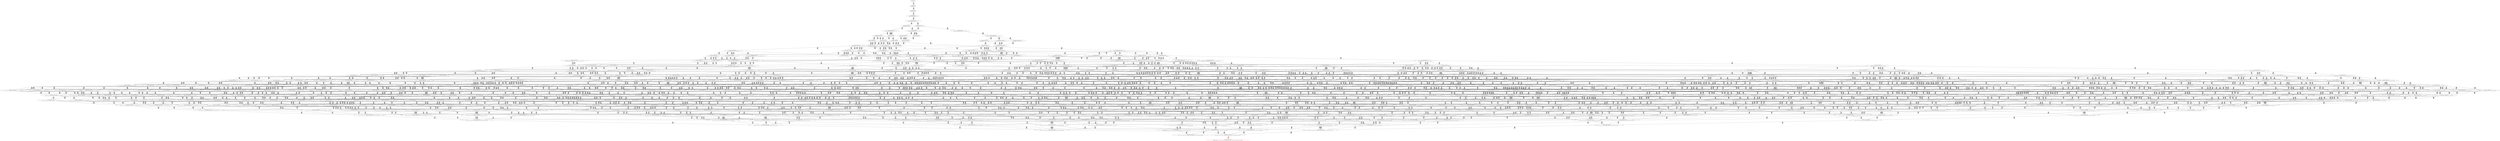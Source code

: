 digraph {
	S0[label="S0: [0, 0] [0, 0] \n{}{}"];
	S1[label="S1: [0, 0] [33, 42] \n{T0J0:33-42}{1}"];
	S2[label="S2: [33, 42] [43, 55] \n{T0J1:43-55}{1, 2}"];
	S3[label="S3: [43, 55] [98, 124] \n{T0J1:43-55, T0J2:98-124}{1, 2, 3}"];
	S4[label="S4: [98, 124] [115, 145] \n{T0J2:98-124, T0J10:115-145}{1, 2, 3, 11}"];
	S5[label="S5: [115, 145] [153, 193] \n{T0J3:153-193}{1, 2, 3, 4, 11}"];
	S6[label="S6: [115, 123] [191, 218] \n{T0J11:191-218}{1, 2, 3, 11, 12}"];
	S7[label="S7: [153, 193] [178, 224] \n{T0J3:153-193, T0J6:178-224}{1, 2, 3, 4, 7, 11}"];
	S8[label="S8: [153, 193] [191, 218] \n{T0J3:153-193, T0J11:191-218}{1, 2, 3, 4, 11, 12}"];
	S9[label="S9: [161, 181] [191, 218] \n{T0J11:191-218, T0J16:161-181}{1, 2, 3, 11, 12, 17}"];
	S10[label="S10: [178, 224] [190, 239] \n{T0J7:190-239}{1, 2, 3, 4, 7, 8, 11}"];
	S11[label="S11: [191, 218] [216, 271] \n{T0J6:216-271}{1, 2, 3, 4, 7, 11, 12}"];
	S12[label="S12: [191, 218] [216, 250] \n{T0J3:216-250, T0J11:191-218}{1, 2, 3, 4, 11, 12, 17}"];
	S13[label="S13: [178, 224] [189, 283] \n{}{1, 2, 3, 4, 5, 6, 7, 11}"];
	S14[label="S14: [189, 218] [191, 283] \n{}{1, 2, 3, 4, 5, 6, 11, 12}"];
	S15[label="S15: [190, 265] [228, 319] \n{}{1, 2, 3, 4, 7, 8, 11, 12}"];
	S16[label="S16: [216, 250] [254, 297] \n{T0J6:254-297}{1, 2, 3, 4, 7, 11, 12, 17}"];
	S17[label="S17: [189, 271] [214, 314] \n{}{1, 2, 3, 4, 5, 6, 7, 8, 11}"];
	S18[label="S18: [190, 224] [208, 276] \n{}{1, 2, 3, 4, 7, 8, 9, 10, 11}"];
	S19[label="S19: [191, 283] [227, 308] \n{}{1, 2, 3, 4, 5, 6, 7, 11, 12}"];
	S20[label="S20: [216, 218] [252, 264] \n{T0J4:252-264}{1, 2, 3, 4, 5, 6, 11, 12, 17}"];
	S21[label="S21: [216, 218] [288, 308] \n{T0J5:288-308}{1, 2, 3, 4, 5, 6, 11, 12, 17}"];
	S22[label="S22: [218, 283] [228, 319] \n{T0J12:218-283}{1, 2, 3, 4, 7, 8, 11, 12, 13}"];
	S23[label="S23: [228, 307] [236, 319] \n{}{1, 2, 3, 4, 7, 8, 11, 12, 17}"];
	S24[label="S24: [214, 319] [228, 366] \n{}{1, 2, 3, 4, 5, 6, 7, 8, 11, 12}"];
	S25[label="S25: [208, 301] [228, 319] \n{}{1, 2, 3, 4, 7, 8, 9, 10, 11, 12}"];
	S26[label="S26: [252, 297] [254, 340] \n{T0J6:254-297}{1, 2, 3, 4, 5, 6, 7, 11, 12, 17}"];
	S27[label="S27: [228, 319] [286, 334] \n{T0J13:286-334}{1, 2, 3, 4, 7, 8, 11, 12, 13, 14}"];
	S28[label="S28: [228, 307] [255, 319] \n{}{1, 2, 3, 4, 7, 8, 11, 12, 13, 17}"];
	S29[label="S29: [236, 313] [279, 319] \n{T0J17:279-313}{1, 2, 3, 4, 7, 8, 11, 12, 17, 18}"];
	S30[label="S30: [236, 319] [291, 328] \n{T0J19:291-328}{1, 2, 3, 4, 7, 8, 11, 12, 17, 20}"];
	S31[label="S31: [208, 314] [214, 323] \n{}{1, 2, 3, 4, 5, 6, 7, 8, 9, 10, 11}"];
	S32[label="S32: [228, 353] [241, 373] \n{}{1, 2, 3, 4, 5, 6, 7, 8, 11, 12, 13}"];
	S33[label="S33: [228, 301] [235, 319] \n{}{1, 2, 3, 4, 7, 8, 9, 10, 11, 12, 13}"];
	S34[label="S34: [228, 366] [260, 397] \n{}{1, 2, 3, 4, 5, 6, 7, 8, 11, 12, 17}"];
	S35[label="S35: [228, 307] [246, 319] \n{}{1, 2, 3, 4, 7, 8, 9, 10, 11, 12, 17}"];
	S36[label="S36: [258, 287] [286, 334] \n{T0J13:286-334, T0J14:258-287}{1, 2, 3, 4, 7, 8, 11, 12, 13, 14, 15}"];
	S37[label="S37: [255, 319] [286, 334] \n{T0J13:286-334}{1, 2, 3, 4, 7, 8, 11, 12, 13, 14, 17}"];
	S38[label="S38: [255, 313] [279, 319] \n{T0J17:279-313}{1, 2, 3, 4, 7, 8, 11, 12, 13, 17, 18}"];
	S39[label="S39: [255, 319] [291, 328] \n{T0J19:291-328}{1, 2, 3, 4, 7, 8, 11, 12, 13, 17, 20}"];
	S40[label="S40: [279, 309] [284, 319] \n{T0J17:279-313, T0J18:284-309}{1, 2, 3, 4, 7, 8, 11, 12, 17, 18, 19}"];
	S41[label="S41: [279, 319] [291, 328] \n{T0J17:279-313, T0J19:291-328}{1, 2, 3, 4, 7, 8, 11, 12, 17, 18, 20}"];
	S42[label="S42: [214, 366] [232, 409] \n{}{1, 2, 3, 4, 5, 6, 7, 8, 9, 10, 11, 12}"];
	S43[label="S43: [241, 373] [286, 428] \n{}{1, 2, 3, 4, 5, 6, 7, 8, 11, 12, 13, 14}"];
	S44[label="S44: [235, 319] [286, 334] \n{T0J13:286-334}{1, 2, 3, 4, 7, 8, 9, 10, 11, 12, 13, 14}"];
	S45[label="S45: [241, 377] [260, 401] \n{}{1, 2, 3, 4, 5, 6, 7, 8, 11, 12, 13, 17}"];
	S46[label="S46: [235, 307] [255, 319] \n{}{1, 2, 3, 4, 7, 8, 9, 10, 11, 12, 13, 17}"];
	S47[label="S47: [260, 397] [279, 407] \n{}{1, 2, 3, 4, 5, 6, 7, 8, 11, 12, 17, 18}"];
	S48[label="S48: [246, 313] [279, 319] \n{T0J17:279-313}{1, 2, 3, 4, 7, 8, 9, 10, 11, 12, 17, 18}"];
	S49[label="S49: [277, 301] [279, 319] \n{T0J9:277-301, T0J17:279-313}{1, 2, 3, 4, 7, 8, 9, 10, 11, 12, 17, 18}"];
	S50[label="S50: [260, 397] [291, 422] \n{}{1, 2, 3, 4, 5, 6, 7, 8, 11, 12, 17, 20}"];
	S51[label="S51: [246, 319] [291, 328] \n{T0J19:291-328}{1, 2, 3, 4, 7, 8, 9, 10, 11, 12, 17, 20}"];
	S52[label="S52: [277, 301] [291, 328] \n{T0J9:277-301, T0J19:291-328}{1, 2, 3, 4, 7, 8, 9, 10, 11, 12, 17, 20}"];
	S53[label="S53: [232, 400] [241, 409] \n{}{1, 2, 3, 4, 5, 6, 7, 8, 9, 10, 11, 12, 13}"];
	S54[label="S54: [232, 409] [260, 424] \n{}{1, 2, 3, 4, 5, 6, 7, 8, 9, 10, 11, 12, 17}"];
	S55[label="S55: [271, 381] [286, 428] \n{}{1, 2, 3, 4, 5, 6, 7, 8, 11, 12, 13, 14, 15}"];
	S56[label="S56: [260, 401] [287, 428] \n{}{1, 2, 3, 4, 5, 6, 7, 8, 11, 12, 13, 14, 17}"];
	S57[label="S57: [260, 401] [287, 407] \n{}{1, 2, 3, 4, 5, 6, 7, 8, 11, 12, 13, 17, 18}"];
	S58[label="S58: [260, 401] [291, 422] \n{}{1, 2, 3, 4, 5, 6, 7, 8, 11, 12, 13, 17, 20}"];
	S59[label="S59: [279, 403] [308, 407] \n{}{1, 2, 3, 4, 5, 6, 7, 8, 11, 12, 17, 18, 19}"];
	S60[label="S60: [279, 407] [311, 422] \n{}{1, 2, 3, 4, 5, 6, 7, 8, 11, 12, 17, 18, 20}"];
	S61[label="S61: [265, 287] [286, 334] \n{T0J13:286-334, T0J14:265-287}{1, 2, 3, 4, 7, 8, 9, 10, 11, 12, 13, 14, 15}"];
	S62[label="S62: [255, 319] [286, 334] \n{T0J13:286-334}{1, 2, 3, 4, 7, 8, 9, 10, 11, 12, 13, 14, 17}"];
	S63[label="S63: [255, 313] [279, 319] \n{T0J17:279-313}{1, 2, 3, 4, 7, 8, 9, 10, 11, 12, 13, 17, 18}"];
	S64[label="S64: [255, 319] [291, 328] \n{T0J19:291-328}{1, 2, 3, 4, 7, 8, 9, 10, 11, 12, 13, 17, 20}"];
	S65[label="S65: [279, 309] [294, 319] \n{T0J17:279-313, T0J18:294-309}{1, 2, 3, 4, 7, 8, 9, 10, 11, 12, 17, 18, 19}"];
	S66[label="S66: [279, 319] [297, 328] \n{T0J17:279-313, T0J19:291-328}{1, 2, 3, 4, 7, 8, 9, 10, 11, 12, 17, 18, 20}"];
	S67[label="S67: [291, 396] [333, 422] \n{T0J20:333-396}{1, 2, 3, 4, 5, 6, 7, 8, 11, 12, 17, 20, 21}"];
	S68[label="S68: [276, 364] [291, 422] \n{T0J23:276-364}{1, 2, 3, 4, 5, 6, 7, 8, 11, 12, 17, 20, 24}"];
	S69[label="S69: [249, 253] [291, 328] \n{T0J19:291-328, T0J24:249-253}{1, 2, 3, 4, 7, 8, 9, 10, 11, 12, 17, 20, 25}"];
	S70[label="S70: [241, 425] [286, 485] \n{}{1, 2, 3, 4, 5, 6, 7, 8, 9, 10, 11, 12, 13, 14}"];
	S71[label="S71: [241, 424] [260, 458] \n{}{1, 2, 3, 4, 5, 6, 7, 8, 9, 10, 11, 12, 13, 17}"];
	S72[label="S72: [260, 424] [279, 472] \n{}{1, 2, 3, 4, 5, 6, 7, 8, 9, 10, 11, 12, 17, 18}"];
	S73[label="S73: [260, 424] [291, 487] \n{}{1, 2, 3, 4, 5, 6, 7, 8, 9, 10, 11, 12, 17, 20}"];
	S74[label="S74: [286, 384] [303, 428] \n{T0J15:303-384}{1, 2, 3, 4, 5, 6, 7, 8, 11, 12, 13, 14, 15, 16}"];
	S75[label="S75: [286, 401] [290, 428] \n{}{1, 2, 3, 4, 5, 6, 7, 8, 11, 12, 13, 14, 15, 17}"];
	S76[label="S76: [287, 407] [311, 428] \n{}{1, 2, 3, 4, 5, 6, 7, 8, 11, 12, 13, 14, 17, 18}"];
	S77[label="S77: [287, 422] [323, 428] \n{}{1, 2, 3, 4, 5, 6, 7, 8, 11, 12, 13, 14, 17, 20}"];
	S78[label="S78: [287, 403] [308, 407] \n{}{1, 2, 3, 4, 5, 6, 7, 8, 11, 12, 13, 17, 18, 19}"];
	S79[label="S79: [287, 407] [311, 422] \n{}{1, 2, 3, 4, 5, 6, 7, 8, 11, 12, 13, 17, 18, 20}"];
	S80[label="S80: [291, 396] [333, 422] \n{}{1, 2, 3, 4, 5, 6, 7, 8, 11, 12, 13, 17, 20, 21}"];
	S81[label="S81: [276, 377] [291, 422] \n{}{1, 2, 3, 4, 5, 6, 7, 8, 11, 12, 13, 17, 20, 24}"];
	S82[label="S82: [308, 407] [327, 422] \n{}{1, 2, 3, 4, 5, 6, 7, 8, 11, 12, 17, 18, 19, 20}"];
	S83[label="S83: [311, 407] [333, 422] \n{}{1, 2, 3, 4, 5, 6, 7, 8, 11, 12, 17, 18, 20, 21}"];
	S84[label="S84: [291, 407] [311, 422] \n{}{1, 2, 3, 4, 5, 6, 7, 8, 11, 12, 17, 18, 20, 24}"];
	S85[label="S85: [291, 344] [333, 422] \n{T0J21:291-344}{1, 2, 3, 4, 5, 6, 7, 8, 11, 12, 17, 20, 21, 22}"];
	S86[label="S86: [291, 396] [333, 422] \n{}{1, 2, 3, 4, 5, 6, 7, 8, 11, 12, 17, 20, 21, 24}"];
	S87[label="S87: [276, 283] [291, 328] \n{T0J12:276-283, T0J19:291-328, T0J24:249-253}{1, 2, 3, 4, 7, 8, 9, 10, 11, 12, 13, 17, 20, 25}"];
	S88[label="S88: [291, 313] [300, 328] \n{T0J17:300-313, T0J19:291-328, T0J24:249-253}{1, 2, 3, 4, 7, 8, 9, 10, 11, 12, 17, 18, 20, 25}"];
	S89[label="S89: [271, 463] [286, 485] \n{}{1, 2, 3, 4, 5, 6, 7, 8, 9, 10, 11, 12, 13, 14, 15}"];
	S90[label="S90: [260, 466] [287, 509] \n{}{1, 2, 3, 4, 5, 6, 7, 8, 9, 10, 11, 12, 13, 14, 17}"];
	S91[label="S91: [260, 458] [287, 472] \n{}{1, 2, 3, 4, 5, 6, 7, 8, 9, 10, 11, 12, 13, 17, 18}"];
	S92[label="S92: [260, 458] [291, 487] \n{}{1, 2, 3, 4, 5, 6, 7, 8, 9, 10, 11, 12, 13, 17, 20}"];
	S93[label="S93: [279, 468] [308, 472] \n{}{1, 2, 3, 4, 5, 6, 7, 8, 9, 10, 11, 12, 17, 18, 19}"];
	S94[label="S94: [279, 472] [311, 487] \n{}{1, 2, 3, 4, 5, 6, 7, 8, 9, 10, 11, 12, 17, 18, 20}"];
	S95[label="S95: [291, 461] [333, 487] \n{}{1, 2, 3, 4, 5, 6, 7, 8, 9, 10, 11, 12, 17, 20, 21}"];
	S96[label="S96: [276, 429] [291, 487] \n{}{1, 2, 3, 4, 5, 6, 7, 8, 9, 10, 11, 12, 17, 20, 24}"];
	S97[label="S97: [263, 412] [291, 487] \n{}{1, 2, 3, 4, 5, 6, 7, 8, 9, 10, 11, 12, 17, 20, 25}"];
	S98[label="S98: [290, 401] [318, 428] \n{}{1, 2, 3, 4, 5, 6, 7, 8, 11, 12, 13, 14, 15, 16, 17}"];
	S99[label="S99: [290, 407] [317, 428] \n{}{1, 2, 3, 4, 5, 6, 7, 8, 11, 12, 13, 14, 15, 17, 18}"];
	S100[label="S100: [290, 422] [323, 428] \n{}{1, 2, 3, 4, 5, 6, 7, 8, 11, 12, 13, 14, 15, 17, 20}"];
	S101[label="S101: [308, 407] [335, 428] \n{}{1, 2, 3, 4, 5, 6, 7, 8, 11, 12, 13, 14, 17, 18, 19}"];
	S102[label="S102: [311, 422] [338, 428] \n{}{1, 2, 3, 4, 5, 6, 7, 8, 11, 12, 13, 14, 17, 18, 20}"];
	S103[label="S103: [323, 422] [333, 428] \n{}{1, 2, 3, 4, 5, 6, 7, 8, 11, 12, 13, 14, 17, 20, 21}"];
	S104[label="S104: [291, 422] [323, 428] \n{}{1, 2, 3, 4, 5, 6, 7, 8, 11, 12, 13, 14, 17, 20, 24}"];
	S105[label="S105: [308, 407] [335, 422] \n{}{1, 2, 3, 4, 5, 6, 7, 8, 11, 12, 13, 17, 18, 19, 20}"];
	S106[label="S106: [311, 407] [333, 422] \n{}{1, 2, 3, 4, 5, 6, 7, 8, 11, 12, 13, 17, 18, 20, 21}"];
	S107[label="S107: [291, 407] [311, 422] \n{}{1, 2, 3, 4, 5, 6, 7, 8, 11, 12, 13, 17, 18, 20, 24}"];
	S108[label="S108: [291, 377] [333, 422] \n{}{1, 2, 3, 4, 5, 6, 7, 8, 11, 12, 13, 17, 20, 21, 22}"];
	S109[label="S109: [291, 396] [333, 422] \n{}{1, 2, 3, 4, 5, 6, 7, 8, 11, 12, 13, 17, 20, 21, 24}"];
	S110[label="S110: [327, 403] [350, 422] \n{}{1, 2, 3, 4, 5, 6, 7, 8, 11, 12, 17, 18, 19, 20, 21}"];
	S111[label="S111: [311, 403] [327, 422] \n{}{1, 2, 3, 4, 5, 6, 7, 8, 11, 12, 17, 18, 19, 20, 24}"];
	S112[label="S112: [327, 402] [355, 422] \n{T0J26:355-402}{1, 2, 3, 4, 5, 6, 7, 8, 11, 12, 17, 18, 19, 20, 27}"];
	S113[label="S113: [311, 407] [333, 422] \n{}{1, 2, 3, 4, 5, 6, 7, 8, 11, 12, 17, 18, 20, 21, 22}"];
	S114[label="S114: [311, 407] [333, 422] \n{}{1, 2, 3, 4, 5, 6, 7, 8, 11, 12, 17, 18, 20, 21, 24}"];
	S115[label="S115: [327, 388] [333, 422] \n{T0J22:327-388}{1, 2, 3, 4, 5, 6, 7, 8, 11, 12, 17, 20, 21, 22, 23}"];
	S116[label="S116: [291, 364] [333, 422] \n{}{1, 2, 3, 4, 5, 6, 7, 8, 11, 12, 17, 20, 21, 22, 24}"];
	S117[label="S117: [286, 485] [303, 504] \n{}{1, 2, 3, 4, 5, 6, 7, 8, 9, 10, 11, 12, 13, 14, 15, 16}"];
	S118[label="S118: [286, 504] [290, 509] \n{}{1, 2, 3, 4, 5, 6, 7, 8, 9, 10, 11, 12, 13, 14, 15, 17}"];
	S119[label="S119: [287, 472] [311, 543] \n{}{1, 2, 3, 4, 5, 6, 7, 8, 9, 10, 11, 12, 13, 14, 17, 18}"];
	S120[label="S120: [287, 487] [323, 543] \n{}{1, 2, 3, 4, 5, 6, 7, 8, 9, 10, 11, 12, 13, 14, 17, 20}"];
	S121[label="S121: [287, 472] [308, 502] \n{}{1, 2, 3, 4, 5, 6, 7, 8, 9, 10, 11, 12, 13, 17, 18, 19}"];
	S122[label="S122: [287, 487] [311, 506] \n{}{1, 2, 3, 4, 5, 6, 7, 8, 9, 10, 11, 12, 13, 17, 18, 20}"];
	S123[label="S123: [291, 487] [333, 495] \n{}{1, 2, 3, 4, 5, 6, 7, 8, 9, 10, 11, 12, 13, 17, 20, 21}"];
	S124[label="S124: [276, 463] [291, 487] \n{}{1, 2, 3, 4, 5, 6, 7, 8, 9, 10, 11, 12, 13, 17, 20, 24}"];
	S125[label="S125: [308, 472] [327, 487] \n{}{1, 2, 3, 4, 5, 6, 7, 8, 9, 10, 11, 12, 17, 18, 19, 20}"];
	S126[label="S126: [311, 472] [333, 487] \n{}{1, 2, 3, 4, 5, 6, 7, 8, 9, 10, 11, 12, 17, 18, 20, 21}"];
	S127[label="S127: [291, 472] [311, 487] \n{}{1, 2, 3, 4, 5, 6, 7, 8, 9, 10, 11, 12, 17, 18, 20, 24}"];
	S128[label="S128: [291, 409] [333, 487] \n{}{1, 2, 3, 4, 5, 6, 7, 8, 9, 10, 11, 12, 17, 20, 21, 22}"];
	S129[label="S129: [291, 461] [333, 487] \n{}{1, 2, 3, 4, 5, 6, 7, 8, 9, 10, 11, 12, 17, 20, 21, 24}"];
	S130[label="S130: [263, 446] [291, 487] \n{}{1, 2, 3, 4, 5, 6, 7, 8, 9, 10, 11, 12, 13, 17, 20, 25}"];
	S131[label="S131: [291, 328] [348, 373] \n{T0J5:348-373, T0J19:291-328}{1, 2, 3, 4, 5, 6, 7, 8, 9, 10, 11, 12, 13, 17, 20, 25}"];
	S132[label="S132: [282, 472] [311, 487] \n{}{1, 2, 3, 4, 5, 6, 7, 8, 9, 10, 11, 12, 17, 18, 20, 25}"];
	S133[label="S133: [300, 328] [363, 403] \n{T0J5:363-403}{1, 2, 3, 4, 5, 6, 7, 8, 9, 10, 11, 12, 17, 18, 20, 25}"];
	S134[label="S134: [291, 461] [333, 487] \n{}{1, 2, 3, 4, 5, 6, 7, 8, 9, 10, 11, 12, 17, 20, 21, 25}"];
	S135[label="S135: [279, 429] [291, 487] \n{}{1, 2, 3, 4, 5, 6, 7, 8, 9, 10, 11, 12, 17, 20, 24, 25}"];
	S136[label="S136: [317, 407] [322, 428] \n{}{1, 2, 3, 4, 5, 6, 7, 8, 11, 12, 13, 14, 15, 16, 17, 18}"];
	S137[label="S137: [318, 422] [323, 428] \n{}{1, 2, 3, 4, 5, 6, 7, 8, 11, 12, 13, 14, 15, 16, 17, 20}"];
	S138[label="S138: [317, 403] [338, 428] \n{}{1, 2, 3, 4, 5, 6, 7, 8, 11, 12, 13, 14, 15, 17, 18, 19}"];
	S139[label="S139: [317, 422] [341, 428] \n{}{1, 2, 3, 4, 5, 6, 7, 8, 11, 12, 13, 14, 15, 17, 18, 20}"];
	S140[label="S140: [323, 396] [333, 428] \n{}{1, 2, 3, 4, 5, 6, 7, 8, 11, 12, 13, 14, 15, 17, 20, 21}"];
	S141[label="S141: [306, 381] [323, 428] \n{}{1, 2, 3, 4, 5, 6, 7, 8, 11, 12, 13, 14, 15, 17, 20, 24}"];
	S142[label="S142: [335, 422] [359, 428] \n{}{1, 2, 3, 4, 5, 6, 7, 8, 11, 12, 13, 14, 17, 18, 19, 20}"];
	S143[label="S143: [333, 422] [353, 428] \n{}{1, 2, 3, 4, 5, 6, 7, 8, 11, 12, 13, 14, 17, 18, 20, 21}"];
	S144[label="S144: [311, 422] [338, 428] \n{}{1, 2, 3, 4, 5, 6, 7, 8, 11, 12, 13, 14, 17, 18, 20, 24}"];
	S145[label="S145: [323, 422] [333, 428] \n{}{1, 2, 3, 4, 5, 6, 7, 8, 11, 12, 13, 14, 17, 20, 21, 22}"];
	S146[label="S146: [323, 422] [333, 428] \n{}{1, 2, 3, 4, 5, 6, 7, 8, 11, 12, 13, 14, 17, 20, 21, 24}"];
	S147[label="S147: [333, 403] [350, 422] \n{}{1, 2, 3, 4, 5, 6, 7, 8, 11, 12, 13, 17, 18, 19, 20, 21}"];
	S148[label="S148: [311, 403] [335, 422] \n{}{1, 2, 3, 4, 5, 6, 7, 8, 11, 12, 13, 17, 18, 19, 20, 24}"];
	S149[label="S149: [335, 402] [355, 422] \n{T0J26:355-402}{1, 2, 3, 4, 5, 6, 7, 8, 11, 12, 13, 17, 18, 19, 20, 27}"];
	S150[label="S150: [311, 407] [333, 422] \n{}{1, 2, 3, 4, 5, 6, 7, 8, 11, 12, 13, 17, 18, 20, 21, 22}"];
	S151[label="S151: [311, 407] [333, 422] \n{}{1, 2, 3, 4, 5, 6, 7, 8, 11, 12, 13, 17, 18, 20, 21, 24}"];
	S152[label="S152: [327, 388] [333, 422] \n{}{1, 2, 3, 4, 5, 6, 7, 8, 11, 12, 13, 17, 20, 21, 22, 23}"];
	S153[label="S153: [291, 377] [333, 422] \n{}{1, 2, 3, 4, 5, 6, 7, 8, 11, 12, 13, 17, 20, 21, 22, 24}"];
	S154[label="S154: [327, 403] [350, 422] \n{}{1, 2, 3, 4, 5, 6, 7, 8, 11, 12, 17, 18, 19, 20, 21, 22}"];
	S155[label="S155: [327, 403] [350, 422] \n{}{1, 2, 3, 4, 5, 6, 7, 8, 11, 12, 17, 18, 19, 20, 21, 24}"];
	S156[label="S156: [350, 402] [369, 422] \n{T0J26:355-402}{1, 2, 3, 4, 5, 6, 7, 8, 11, 12, 17, 18, 19, 20, 21, 27}"];
	S157[label="S157: [327, 402] [355, 422] \n{T0J26:355-402}{1, 2, 3, 4, 5, 6, 7, 8, 11, 12, 17, 18, 19, 20, 24, 27}"];
	S158[label="S158: [333, 407] [347, 422] \n{}{1, 2, 3, 4, 5, 6, 7, 8, 11, 12, 17, 18, 20, 21, 22, 23}"];
	S159[label="S159: [311, 407] [333, 422] \n{}{1, 2, 3, 4, 5, 6, 7, 8, 11, 12, 17, 18, 20, 21, 22, 24}"];
	S160[label="S160: [327, 388] [333, 422] \n{}{1, 2, 3, 4, 5, 6, 7, 8, 11, 12, 17, 20, 21, 22, 23, 24}"];
	S161[label="S161: [333, 380] [362, 422] \n{T0J27:362-380}{1, 2, 3, 4, 5, 6, 7, 8, 11, 12, 17, 20, 21, 22, 23, 28}"];
	S162[label="S162: [290, 509] [318, 545] \n{}{1, 2, 3, 4, 5, 6, 7, 8, 9, 10, 11, 12, 13, 14, 15, 16, 17}"];
	S163[label="S163: [290, 510] [317, 543] \n{}{1, 2, 3, 4, 5, 6, 7, 8, 9, 10, 11, 12, 13, 14, 15, 17, 18}"];
	S164[label="S164: [290, 525] [323, 543] \n{}{1, 2, 3, 4, 5, 6, 7, 8, 9, 10, 11, 12, 13, 14, 15, 17, 20}"];
	S165[label="S165: [308, 502] [335, 557] \n{}{1, 2, 3, 4, 5, 6, 7, 8, 9, 10, 11, 12, 13, 14, 17, 18, 19}"];
	S166[label="S166: [311, 506] [338, 572] \n{}{1, 2, 3, 4, 5, 6, 7, 8, 9, 10, 11, 12, 13, 14, 17, 18, 20}"];
	S167[label="S167: [323, 495] [333, 572] \n{}{1, 2, 3, 4, 5, 6, 7, 8, 9, 10, 11, 12, 13, 14, 17, 20, 21}"];
	S168[label="S168: [291, 487] [323, 548] \n{}{1, 2, 3, 4, 5, 6, 7, 8, 9, 10, 11, 12, 13, 14, 17, 20, 24}"];
	S169[label="S169: [308, 487] [335, 506] \n{}{1, 2, 3, 4, 5, 6, 7, 8, 9, 10, 11, 12, 13, 17, 18, 19, 20}"];
	S170[label="S170: [311, 487] [333, 506] \n{}{1, 2, 3, 4, 5, 6, 7, 8, 9, 10, 11, 12, 13, 17, 18, 20, 21}"];
	S171[label="S171: [291, 487] [311, 506] \n{}{1, 2, 3, 4, 5, 6, 7, 8, 9, 10, 11, 12, 13, 17, 18, 20, 24}"];
	S172[label="S172: [291, 443] [333, 495] \n{}{1, 2, 3, 4, 5, 6, 7, 8, 9, 10, 11, 12, 13, 17, 20, 21, 22}"];
	S173[label="S173: [291, 487] [333, 495] \n{}{1, 2, 3, 4, 5, 6, 7, 8, 9, 10, 11, 12, 13, 17, 20, 21, 24}"];
	S174[label="S174: [327, 468] [350, 487] \n{}{1, 2, 3, 4, 5, 6, 7, 8, 9, 10, 11, 12, 17, 18, 19, 20, 21}"];
	S175[label="S175: [311, 468] [327, 487] \n{}{1, 2, 3, 4, 5, 6, 7, 8, 9, 10, 11, 12, 17, 18, 19, 20, 24}"];
	S176[label="S176: [327, 467] [355, 487] \n{}{1, 2, 3, 4, 5, 6, 7, 8, 9, 10, 11, 12, 17, 18, 19, 20, 27}"];
	S177[label="S177: [311, 472] [333, 487] \n{}{1, 2, 3, 4, 5, 6, 7, 8, 9, 10, 11, 12, 17, 18, 20, 21, 22}"];
	S178[label="S178: [311, 472] [333, 487] \n{}{1, 2, 3, 4, 5, 6, 7, 8, 9, 10, 11, 12, 17, 18, 20, 21, 24}"];
	S179[label="S179: [327, 453] [333, 487] \n{}{1, 2, 3, 4, 5, 6, 7, 8, 9, 10, 11, 12, 17, 20, 21, 22, 23}"];
	S180[label="S180: [291, 429] [333, 487] \n{}{1, 2, 3, 4, 5, 6, 7, 8, 9, 10, 11, 12, 17, 20, 21, 22, 24}"];
	S181[label="S181: [290, 487] [323, 543] \n{}{1, 2, 3, 4, 5, 6, 7, 8, 9, 10, 11, 12, 13, 14, 17, 20, 25}"];
	S182[label="S182: [290, 487] [311, 506] \n{}{1, 2, 3, 4, 5, 6, 7, 8, 9, 10, 11, 12, 13, 17, 18, 20, 25}"];
	S183[label="S183: [291, 487] [333, 495] \n{}{1, 2, 3, 4, 5, 6, 7, 8, 9, 10, 11, 12, 13, 17, 20, 21, 25}"];
	S184[label="S184: [279, 463] [291, 487] \n{}{1, 2, 3, 4, 5, 6, 7, 8, 9, 10, 11, 12, 13, 17, 20, 24, 25}"];
	S185[label="S185: [311, 468] [327, 487] \n{}{1, 2, 3, 4, 5, 6, 7, 8, 9, 10, 11, 12, 17, 18, 19, 20, 25}"];
	S186[label="S186: [311, 472] [333, 487] \n{}{1, 2, 3, 4, 5, 6, 7, 8, 9, 10, 11, 12, 17, 18, 20, 21, 25}"];
	S187[label="S187: [291, 472] [311, 487] \n{}{1, 2, 3, 4, 5, 6, 7, 8, 9, 10, 11, 12, 17, 18, 20, 24, 25}"];
	S188[label="S188: [291, 412] [333, 487] \n{}{1, 2, 3, 4, 5, 6, 7, 8, 9, 10, 11, 12, 17, 20, 21, 22, 25}"];
	S189[label="S189: [291, 461] [333, 487] \n{}{1, 2, 3, 4, 5, 6, 7, 8, 9, 10, 11, 12, 17, 20, 21, 24, 25}"];
	S190[label="S190: [291, 487] [355, 503] \n{T0J28:355-503}{1, 2, 3, 4, 5, 6, 7, 8, 9, 10, 11, 12, 17, 20, 24, 25, 29}"];
	S191[label="S191: [322, 403] [349, 428] \n{}{1, 2, 3, 4, 5, 6, 7, 8, 11, 12, 13, 14, 15, 16, 17, 18, 19}"];
	S192[label="S192: [322, 422] [349, 428] \n{}{1, 2, 3, 4, 5, 6, 7, 8, 11, 12, 13, 14, 15, 16, 17, 18, 20}"];
	S193[label="S193: [323, 396] [355, 428] \n{}{1, 2, 3, 4, 5, 6, 7, 8, 11, 12, 13, 14, 15, 16, 17, 20, 21}"];
	S194[label="S194: [323, 384] [334, 428] \n{}{1, 2, 3, 4, 5, 6, 7, 8, 11, 12, 13, 14, 15, 16, 17, 20, 24}"];
	S195[label="S195: [323, 428] [393, 437] \n{T0J25:393-437}{1, 2, 3, 4, 5, 6, 7, 8, 11, 12, 13, 14, 15, 16, 17, 20, 26}"];
	S196[label="S196: [338, 422] [365, 428] \n{}{1, 2, 3, 4, 5, 6, 7, 8, 11, 12, 13, 14, 15, 17, 18, 19, 20}"];
	S197[label="S197: [333, 407] [359, 428] \n{}{1, 2, 3, 4, 5, 6, 7, 8, 11, 12, 13, 14, 15, 17, 18, 20, 21}"];
	S198[label="S198: [323, 407] [341, 428] \n{}{1, 2, 3, 4, 5, 6, 7, 8, 11, 12, 13, 14, 15, 17, 18, 20, 24}"];
	S199[label="S199: [323, 381] [333, 428] \n{}{1, 2, 3, 4, 5, 6, 7, 8, 11, 12, 13, 14, 15, 17, 20, 21, 22}"];
	S200[label="S200: [323, 396] [339, 428] \n{}{1, 2, 3, 4, 5, 6, 7, 8, 11, 12, 13, 14, 15, 17, 20, 21, 24}"];
	S201[label="S201: [350, 422] [377, 428] \n{}{1, 2, 3, 4, 5, 6, 7, 8, 11, 12, 13, 14, 17, 18, 19, 20, 21}"];
	S202[label="S202: [335, 422] [359, 428] \n{}{1, 2, 3, 4, 5, 6, 7, 8, 11, 12, 13, 14, 17, 18, 19, 20, 24}"];
	S203[label="S203: [355, 422] [382, 428] \n{T0J26:355-402}{1, 2, 3, 4, 5, 6, 7, 8, 11, 12, 13, 14, 17, 18, 19, 20, 27}"];
	S204[label="S204: [333, 422] [353, 428] \n{}{1, 2, 3, 4, 5, 6, 7, 8, 11, 12, 13, 14, 17, 18, 20, 21, 22}"];
	S205[label="S205: [333, 422] [353, 428] \n{}{1, 2, 3, 4, 5, 6, 7, 8, 11, 12, 13, 14, 17, 18, 20, 21, 24}"];
	S206[label="S206: [333, 422] [359, 428] \n{}{1, 2, 3, 4, 5, 6, 7, 8, 11, 12, 13, 14, 17, 20, 21, 22, 23}"];
	S207[label="S207: [323, 422] [333, 428] \n{}{1, 2, 3, 4, 5, 6, 7, 8, 11, 12, 13, 14, 17, 20, 21, 22, 24}"];
	S208[label="S208: [333, 403] [350, 422] \n{}{1, 2, 3, 4, 5, 6, 7, 8, 11, 12, 13, 17, 18, 19, 20, 21, 22}"];
	S209[label="S209: [333, 403] [350, 422] \n{}{1, 2, 3, 4, 5, 6, 7, 8, 11, 12, 13, 17, 18, 19, 20, 21, 24}"];
	S210[label="S210: [350, 402] [377, 422] \n{T0J26:355-402}{1, 2, 3, 4, 5, 6, 7, 8, 11, 12, 13, 17, 18, 19, 20, 21, 27}"];
	S211[label="S211: [335, 402] [355, 422] \n{T0J26:355-402}{1, 2, 3, 4, 5, 6, 7, 8, 11, 12, 13, 17, 18, 19, 20, 24, 27}"];
	S212[label="S212: [333, 407] [347, 422] \n{}{1, 2, 3, 4, 5, 6, 7, 8, 11, 12, 13, 17, 18, 20, 21, 22, 23}"];
	S213[label="S213: [311, 407] [333, 422] \n{}{1, 2, 3, 4, 5, 6, 7, 8, 11, 12, 13, 17, 18, 20, 21, 22, 24}"];
	S214[label="S214: [327, 388] [333, 422] \n{}{1, 2, 3, 4, 5, 6, 7, 8, 11, 12, 13, 17, 20, 21, 22, 23, 24}"];
	S215[label="S215: [333, 380] [362, 422] \n{T0J27:362-380}{1, 2, 3, 4, 5, 6, 7, 8, 11, 12, 13, 17, 20, 21, 22, 23, 28}"];
	S216[label="S216: [347, 403] [363, 422] \n{}{1, 2, 3, 4, 5, 6, 7, 8, 11, 12, 17, 18, 19, 20, 21, 22, 23}"];
	S217[label="S217: [327, 403] [350, 422] \n{}{1, 2, 3, 4, 5, 6, 7, 8, 11, 12, 17, 18, 19, 20, 21, 22, 24}"];
	S218[label="S218: [350, 402] [374, 422] \n{T0J26:374-402}{1, 2, 3, 4, 5, 6, 7, 8, 11, 12, 17, 18, 19, 20, 21, 22, 27}"];
	S219[label="S219: [350, 402] [369, 422] \n{T0J26:355-402}{1, 2, 3, 4, 5, 6, 7, 8, 11, 12, 17, 18, 19, 20, 21, 24, 27}"];
	S220[label="S220: [333, 407] [347, 422] \n{}{1, 2, 3, 4, 5, 6, 7, 8, 11, 12, 17, 18, 20, 21, 22, 23, 24}"];
	S221[label="S221: [347, 407] [362, 422] \n{T0J27:362-380}{1, 2, 3, 4, 5, 6, 7, 8, 11, 12, 17, 18, 20, 21, 22, 23, 28}"];
	S222[label="S222: [333, 380] [362, 422] \n{T0J27:362-380}{1, 2, 3, 4, 5, 6, 7, 8, 11, 12, 17, 20, 21, 22, 23, 24, 28}"];
	S223[label="S223: [317, 545] [322, 573] \n{}{1, 2, 3, 4, 5, 6, 7, 8, 9, 10, 11, 12, 13, 14, 15, 16, 17, 18}"];
	S224[label="S224: [318, 545] [323, 588] \n{}{1, 2, 3, 4, 5, 6, 7, 8, 9, 10, 11, 12, 13, 14, 15, 16, 17, 20}"];
	S225[label="S225: [317, 540] [338, 557] \n{}{1, 2, 3, 4, 5, 6, 7, 8, 9, 10, 11, 12, 13, 14, 15, 17, 18, 19}"];
	S226[label="S226: [317, 544] [341, 572] \n{}{1, 2, 3, 4, 5, 6, 7, 8, 9, 10, 11, 12, 13, 14, 15, 17, 18, 20}"];
	S227[label="S227: [323, 533] [333, 572] \n{}{1, 2, 3, 4, 5, 6, 7, 8, 9, 10, 11, 12, 13, 14, 15, 17, 20, 21}"];
	S228[label="S228: [306, 525] [323, 548] \n{}{1, 2, 3, 4, 5, 6, 7, 8, 9, 10, 11, 12, 13, 14, 15, 17, 20, 24}"];
	S229[label="S229: [335, 506] [359, 572] \n{}{1, 2, 3, 4, 5, 6, 7, 8, 9, 10, 11, 12, 13, 14, 17, 18, 19, 20}"];
	S230[label="S230: [333, 506] [353, 572] \n{}{1, 2, 3, 4, 5, 6, 7, 8, 9, 10, 11, 12, 13, 14, 17, 18, 20, 21}"];
	S231[label="S231: [311, 506] [338, 572] \n{}{1, 2, 3, 4, 5, 6, 7, 8, 9, 10, 11, 12, 13, 14, 17, 18, 20, 24}"];
	S232[label="S232: [323, 495] [333, 572] \n{}{1, 2, 3, 4, 5, 6, 7, 8, 9, 10, 11, 12, 13, 14, 17, 20, 21, 22}"];
	S233[label="S233: [323, 495] [333, 572] \n{}{1, 2, 3, 4, 5, 6, 7, 8, 9, 10, 11, 12, 13, 14, 17, 20, 21, 24}"];
	S234[label="S234: [333, 487] [350, 506] \n{}{1, 2, 3, 4, 5, 6, 7, 8, 9, 10, 11, 12, 13, 17, 18, 19, 20, 21}"];
	S235[label="S235: [311, 487] [335, 506] \n{}{1, 2, 3, 4, 5, 6, 7, 8, 9, 10, 11, 12, 13, 17, 18, 19, 20, 24}"];
	S236[label="S236: [335, 487] [355, 506] \n{}{1, 2, 3, 4, 5, 6, 7, 8, 9, 10, 11, 12, 13, 17, 18, 19, 20, 27}"];
	S237[label="S237: [311, 487] [333, 506] \n{}{1, 2, 3, 4, 5, 6, 7, 8, 9, 10, 11, 12, 13, 17, 18, 20, 21, 22}"];
	S238[label="S238: [311, 487] [333, 506] \n{}{1, 2, 3, 4, 5, 6, 7, 8, 9, 10, 11, 12, 13, 17, 18, 20, 21, 24}"];
	S239[label="S239: [327, 487] [333, 495] \n{}{1, 2, 3, 4, 5, 6, 7, 8, 9, 10, 11, 12, 13, 17, 20, 21, 22, 23}"];
	S240[label="S240: [291, 463] [333, 495] \n{}{1, 2, 3, 4, 5, 6, 7, 8, 9, 10, 11, 12, 13, 17, 20, 21, 22, 24}"];
	S241[label="S241: [327, 468] [350, 487] \n{}{1, 2, 3, 4, 5, 6, 7, 8, 9, 10, 11, 12, 17, 18, 19, 20, 21, 22}"];
	S242[label="S242: [327, 468] [350, 487] \n{}{1, 2, 3, 4, 5, 6, 7, 8, 9, 10, 11, 12, 17, 18, 19, 20, 21, 24}"];
	S243[label="S243: [350, 467] [369, 487] \n{}{1, 2, 3, 4, 5, 6, 7, 8, 9, 10, 11, 12, 17, 18, 19, 20, 21, 27}"];
	S244[label="S244: [327, 467] [355, 487] \n{}{1, 2, 3, 4, 5, 6, 7, 8, 9, 10, 11, 12, 17, 18, 19, 20, 24, 27}"];
	S245[label="S245: [333, 472] [347, 487] \n{}{1, 2, 3, 4, 5, 6, 7, 8, 9, 10, 11, 12, 17, 18, 20, 21, 22, 23}"];
	S246[label="S246: [311, 472] [333, 487] \n{}{1, 2, 3, 4, 5, 6, 7, 8, 9, 10, 11, 12, 17, 18, 20, 21, 22, 24}"];
	S247[label="S247: [327, 453] [333, 487] \n{}{1, 2, 3, 4, 5, 6, 7, 8, 9, 10, 11, 12, 17, 20, 21, 22, 23, 24}"];
	S248[label="S248: [333, 445] [362, 487] \n{}{1, 2, 3, 4, 5, 6, 7, 8, 9, 10, 11, 12, 17, 20, 21, 22, 23, 28}"];
	S249[label="S249: [293, 525] [323, 543] \n{}{1, 2, 3, 4, 5, 6, 7, 8, 9, 10, 11, 12, 13, 14, 15, 17, 20, 25}"];
	S250[label="S250: [311, 506] [338, 572] \n{}{1, 2, 3, 4, 5, 6, 7, 8, 9, 10, 11, 12, 13, 14, 17, 18, 20, 25}"];
	S251[label="S251: [323, 495] [333, 572] \n{}{1, 2, 3, 4, 5, 6, 7, 8, 9, 10, 11, 12, 13, 14, 17, 20, 21, 25}"];
	S252[label="S252: [291, 487] [323, 548] \n{}{1, 2, 3, 4, 5, 6, 7, 8, 9, 10, 11, 12, 13, 14, 17, 20, 24, 25}"];
	S253[label="S253: [311, 487] [335, 506] \n{}{1, 2, 3, 4, 5, 6, 7, 8, 9, 10, 11, 12, 13, 17, 18, 19, 20, 25}"];
	S254[label="S254: [311, 487] [333, 506] \n{}{1, 2, 3, 4, 5, 6, 7, 8, 9, 10, 11, 12, 13, 17, 18, 20, 21, 25}"];
	S255[label="S255: [291, 487] [311, 506] \n{}{1, 2, 3, 4, 5, 6, 7, 8, 9, 10, 11, 12, 13, 17, 18, 20, 24, 25}"];
	S256[label="S256: [291, 446] [333, 495] \n{}{1, 2, 3, 4, 5, 6, 7, 8, 9, 10, 11, 12, 13, 17, 20, 21, 22, 25}"];
	S257[label="S257: [291, 487] [333, 495] \n{}{1, 2, 3, 4, 5, 6, 7, 8, 9, 10, 11, 12, 13, 17, 20, 21, 24, 25}"];
	S258[label="S258: [327, 468] [350, 487] \n{}{1, 2, 3, 4, 5, 6, 7, 8, 9, 10, 11, 12, 17, 18, 19, 20, 21, 25}"];
	S259[label="S259: [311, 468] [327, 487] \n{}{1, 2, 3, 4, 5, 6, 7, 8, 9, 10, 11, 12, 17, 18, 19, 20, 24, 25}"];
	S260[label="S260: [327, 467] [355, 487] \n{}{1, 2, 3, 4, 5, 6, 7, 8, 9, 10, 11, 12, 17, 18, 19, 20, 25, 27}"];
	S261[label="S261: [311, 472] [333, 487] \n{}{1, 2, 3, 4, 5, 6, 7, 8, 9, 10, 11, 12, 17, 18, 20, 21, 22, 25}"];
	S262[label="S262: [311, 472] [333, 487] \n{}{1, 2, 3, 4, 5, 6, 7, 8, 9, 10, 11, 12, 17, 18, 20, 21, 24, 25}"];
	S263[label="S263: [327, 453] [333, 487] \n{}{1, 2, 3, 4, 5, 6, 7, 8, 9, 10, 11, 12, 17, 20, 21, 22, 23, 25}"];
	S264[label="S264: [291, 429] [333, 487] \n{}{1, 2, 3, 4, 5, 6, 7, 8, 9, 10, 11, 12, 17, 20, 21, 22, 24, 25}"];
	S265[label="S265: [291, 503] [355, 521] \n{}{1, 2, 3, 4, 5, 6, 7, 8, 9, 10, 11, 12, 13, 17, 20, 24, 25, 29}"];
	S266[label="S266: [311, 487] [355, 503] \n{}{1, 2, 3, 4, 5, 6, 7, 8, 9, 10, 11, 12, 17, 18, 20, 24, 25, 29}"];
	S267[label="S267: [333, 487] [355, 503] \n{}{1, 2, 3, 4, 5, 6, 7, 8, 9, 10, 11, 12, 17, 20, 21, 24, 25, 29}"];
	S268[label="S268: [349, 422] [370, 428] \n{}{1, 2, 3, 4, 5, 6, 7, 8, 11, 12, 13, 14, 15, 16, 17, 18, 19, 20}"];
	S269[label="S269: [349, 407] [364, 428] \n{}{1, 2, 3, 4, 5, 6, 7, 8, 11, 12, 13, 14, 15, 16, 17, 18, 20, 21}"];
	S270[label="S270: [334, 407] [349, 428] \n{}{1, 2, 3, 4, 5, 6, 7, 8, 11, 12, 13, 14, 15, 16, 17, 18, 20, 24}"];
	S271[label="S271: [349, 428] [393, 437] \n{T0J25:393-437}{1, 2, 3, 4, 5, 6, 7, 8, 11, 12, 13, 14, 15, 16, 17, 18, 20, 26}"];
	S272[label="S272: [323, 384] [355, 428] \n{}{1, 2, 3, 4, 5, 6, 7, 8, 11, 12, 13, 14, 15, 16, 17, 20, 21, 22}"];
	S273[label="S273: [334, 396] [355, 428] \n{}{1, 2, 3, 4, 5, 6, 7, 8, 11, 12, 13, 14, 15, 16, 17, 20, 21, 24}"];
	S274[label="S274: [355, 428] [393, 437] \n{T0J25:393-437}{1, 2, 3, 4, 5, 6, 7, 8, 11, 12, 13, 14, 15, 16, 17, 20, 21, 26}"];
	S275[label="S275: [334, 428] [393, 437] \n{T0J25:393-437}{1, 2, 3, 4, 5, 6, 7, 8, 11, 12, 13, 14, 15, 16, 17, 20, 24, 26}"];
	S276[label="S276: [359, 403] [380, 428] \n{}{1, 2, 3, 4, 5, 6, 7, 8, 11, 12, 13, 14, 15, 17, 18, 19, 20, 21}"];
	S277[label="S277: [341, 403] [365, 428] \n{}{1, 2, 3, 4, 5, 6, 7, 8, 11, 12, 13, 14, 15, 17, 18, 19, 20, 24}"];
	S278[label="S278: [365, 402] [385, 428] \n{T0J26:385-402}{1, 2, 3, 4, 5, 6, 7, 8, 11, 12, 13, 14, 15, 17, 18, 19, 20, 27}"];
	S279[label="S279: [333, 407] [359, 428] \n{}{1, 2, 3, 4, 5, 6, 7, 8, 11, 12, 13, 14, 15, 17, 18, 20, 21, 22}"];
	S280[label="S280: [339, 407] [359, 428] \n{}{1, 2, 3, 4, 5, 6, 7, 8, 11, 12, 13, 14, 15, 17, 18, 20, 21, 24}"];
	S281[label="S281: [333, 388] [359, 428] \n{}{1, 2, 3, 4, 5, 6, 7, 8, 11, 12, 13, 14, 15, 17, 20, 21, 22, 23}"];
	S282[label="S282: [323, 381] [339, 428] \n{}{1, 2, 3, 4, 5, 6, 7, 8, 11, 12, 13, 14, 15, 17, 20, 21, 22, 24}"];
	S283[label="S283: [350, 422] [377, 428] \n{}{1, 2, 3, 4, 5, 6, 7, 8, 11, 12, 13, 14, 17, 18, 19, 20, 21, 24}"];
	S284[label="S284: [355, 422] [382, 428] \n{T0J26:355-402}{1, 2, 3, 4, 5, 6, 7, 8, 11, 12, 13, 14, 17, 18, 19, 20, 24, 27}"];
	S285[label="S285: [350, 422] [381, 428] \n{}{1, 2, 3, 4, 5, 6, 7, 8, 11, 12, 13, 14, 17, 18, 19, 20, 21, 22}"];
	S286[label="S286: [347, 422] [369, 428] \n{}{1, 2, 3, 4, 5, 6, 7, 8, 11, 12, 13, 14, 17, 18, 20, 21, 22, 23}"];
	S287[label="S287: [333, 422] [353, 428] \n{}{1, 2, 3, 4, 5, 6, 7, 8, 11, 12, 13, 14, 17, 18, 20, 21, 22, 24}"];
	S288[label="S288: [333, 344] [353, 428] \n{T0J21:333-344}{1, 2, 3, 4, 5, 6, 7, 8, 11, 12, 13, 14, 17, 18, 20, 21, 22, 24}"];
	S289[label="S289: [333, 422] [359, 428] \n{}{1, 2, 3, 4, 5, 6, 7, 8, 11, 12, 13, 14, 17, 20, 21, 22, 23, 24}"];
	S290[label="S290: [359, 422] [362, 428] \n{T0J27:362-380}{1, 2, 3, 4, 5, 6, 7, 8, 11, 12, 13, 14, 17, 20, 21, 22, 23, 28}"];
	S291[label="S291: [347, 403] [369, 422] \n{}{1, 2, 3, 4, 5, 6, 7, 8, 11, 12, 13, 17, 18, 19, 20, 21, 22, 23}"];
	S292[label="S292: [333, 403] [350, 422] \n{}{1, 2, 3, 4, 5, 6, 7, 8, 11, 12, 13, 17, 18, 19, 20, 21, 22, 24}"];
	S293[label="S293: [350, 402] [380, 422] \n{T0J26:380-402}{1, 2, 3, 4, 5, 6, 7, 8, 11, 12, 13, 17, 18, 19, 20, 21, 22, 27}"];
	S294[label="S294: [333, 344] [350, 422] \n{T0J21:333-344}{1, 2, 3, 4, 5, 6, 7, 8, 11, 12, 13, 17, 18, 19, 20, 21, 22, 24}"];
	S295[label="S295: [350, 402] [377, 422] \n{T0J26:355-402}{1, 2, 3, 4, 5, 6, 7, 8, 11, 12, 13, 17, 18, 19, 20, 21, 24, 27}"];
	S296[label="S296: [333, 407] [347, 422] \n{}{1, 2, 3, 4, 5, 6, 7, 8, 11, 12, 13, 17, 18, 20, 21, 22, 23, 24}"];
	S297[label="S297: [347, 407] [362, 422] \n{T0J27:362-380}{1, 2, 3, 4, 5, 6, 7, 8, 11, 12, 13, 17, 18, 20, 21, 22, 23, 28}"];
	S298[label="S298: [333, 380] [362, 422] \n{T0J27:362-380}{1, 2, 3, 4, 5, 6, 7, 8, 11, 12, 13, 17, 20, 21, 22, 23, 24, 28}"];
	S299[label="S299: [347, 403] [363, 422] \n{}{1, 2, 3, 4, 5, 6, 7, 8, 11, 12, 17, 18, 19, 20, 21, 22, 23, 24}"];
	S300[label="S300: [350, 402] [374, 422] \n{T0J26:374-402}{1, 2, 3, 4, 5, 6, 7, 8, 11, 12, 17, 18, 19, 20, 21, 22, 24, 27}"];
	S301[label="S301: [347, 407] [362, 422] \n{T0J27:362-380}{1, 2, 3, 4, 5, 6, 7, 8, 11, 12, 17, 18, 20, 21, 22, 23, 24, 28}"];
	S302[label="S302: [322, 573] [349, 605] \n{}{1, 2, 3, 4, 5, 6, 7, 8, 9, 10, 11, 12, 13, 14, 15, 16, 17, 18, 19}"];
	S303[label="S303: [322, 588] [349, 621] \n{}{1, 2, 3, 4, 5, 6, 7, 8, 9, 10, 11, 12, 13, 14, 15, 16, 17, 18, 20}"];
	S304[label="S304: [323, 588] [355, 595] \n{}{1, 2, 3, 4, 5, 6, 7, 8, 9, 10, 11, 12, 13, 14, 15, 16, 17, 20, 21}"];
	S305[label="S305: [323, 563] [334, 588] \n{}{1, 2, 3, 4, 5, 6, 7, 8, 9, 10, 11, 12, 13, 14, 15, 16, 17, 20, 24}"];
	S306[label="S306: [323, 502] [393, 588] \n{}{1, 2, 3, 4, 5, 6, 7, 8, 9, 10, 11, 12, 13, 14, 15, 16, 17, 20, 26}"];
	S307[label="S307: [338, 544] [365, 572] \n{}{1, 2, 3, 4, 5, 6, 7, 8, 9, 10, 11, 12, 13, 14, 15, 17, 18, 19, 20}"];
	S308[label="S308: [333, 544] [359, 572] \n{}{1, 2, 3, 4, 5, 6, 7, 8, 9, 10, 11, 12, 13, 14, 15, 17, 18, 20, 21}"];
	S309[label="S309: [323, 544] [341, 572] \n{}{1, 2, 3, 4, 5, 6, 7, 8, 9, 10, 11, 12, 13, 14, 15, 17, 18, 20, 24}"];
	S310[label="S310: [323, 533] [333, 572] \n{}{1, 2, 3, 4, 5, 6, 7, 8, 9, 10, 11, 12, 13, 14, 15, 17, 20, 21, 22}"];
	S311[label="S311: [323, 533] [339, 572] \n{}{1, 2, 3, 4, 5, 6, 7, 8, 9, 10, 11, 12, 13, 14, 15, 17, 20, 21, 24}"];
	S312[label="S312: [350, 506] [377, 572] \n{}{1, 2, 3, 4, 5, 6, 7, 8, 9, 10, 11, 12, 13, 14, 17, 18, 19, 20, 21}"];
	S313[label="S313: [335, 506] [359, 572] \n{}{1, 2, 3, 4, 5, 6, 7, 8, 9, 10, 11, 12, 13, 14, 17, 18, 19, 20, 24}"];
	S314[label="S314: [355, 506] [382, 572] \n{}{1, 2, 3, 4, 5, 6, 7, 8, 9, 10, 11, 12, 13, 14, 17, 18, 19, 20, 27}"];
	S315[label="S315: [333, 506] [353, 572] \n{}{1, 2, 3, 4, 5, 6, 7, 8, 9, 10, 11, 12, 13, 14, 17, 18, 20, 21, 22}"];
	S316[label="S316: [333, 506] [353, 572] \n{}{1, 2, 3, 4, 5, 6, 7, 8, 9, 10, 11, 12, 13, 14, 17, 18, 20, 21, 24}"];
	S317[label="S317: [333, 495] [359, 572] \n{}{1, 2, 3, 4, 5, 6, 7, 8, 9, 10, 11, 12, 13, 14, 17, 20, 21, 22, 23}"];
	S318[label="S318: [323, 495] [333, 572] \n{}{1, 2, 3, 4, 5, 6, 7, 8, 9, 10, 11, 12, 13, 14, 17, 20, 21, 22, 24}"];
	S319[label="S319: [333, 487] [350, 506] \n{}{1, 2, 3, 4, 5, 6, 7, 8, 9, 10, 11, 12, 13, 17, 18, 19, 20, 21, 22}"];
	S320[label="S320: [333, 487] [350, 506] \n{}{1, 2, 3, 4, 5, 6, 7, 8, 9, 10, 11, 12, 13, 17, 18, 19, 20, 21, 24}"];
	S321[label="S321: [350, 487] [377, 506] \n{}{1, 2, 3, 4, 5, 6, 7, 8, 9, 10, 11, 12, 13, 17, 18, 19, 20, 21, 27}"];
	S322[label="S322: [335, 487] [355, 506] \n{}{1, 2, 3, 4, 5, 6, 7, 8, 9, 10, 11, 12, 13, 17, 18, 19, 20, 24, 27}"];
	S323[label="S323: [333, 487] [347, 506] \n{}{1, 2, 3, 4, 5, 6, 7, 8, 9, 10, 11, 12, 13, 17, 18, 20, 21, 22, 23}"];
	S324[label="S324: [311, 487] [333, 506] \n{}{1, 2, 3, 4, 5, 6, 7, 8, 9, 10, 11, 12, 13, 17, 18, 20, 21, 22, 24}"];
	S325[label="S325: [327, 487] [333, 495] \n{}{1, 2, 3, 4, 5, 6, 7, 8, 9, 10, 11, 12, 13, 17, 20, 21, 22, 23, 24}"];
	S326[label="S326: [333, 479] [362, 495] \n{}{1, 2, 3, 4, 5, 6, 7, 8, 9, 10, 11, 12, 13, 17, 20, 21, 22, 23, 28}"];
	S327[label="S327: [347, 468] [363, 487] \n{}{1, 2, 3, 4, 5, 6, 7, 8, 9, 10, 11, 12, 17, 18, 19, 20, 21, 22, 23}"];
	S328[label="S328: [327, 468] [350, 487] \n{}{1, 2, 3, 4, 5, 6, 7, 8, 9, 10, 11, 12, 17, 18, 19, 20, 21, 22, 24}"];
	S329[label="S329: [350, 467] [369, 487] \n{}{1, 2, 3, 4, 5, 6, 7, 8, 9, 10, 11, 12, 17, 18, 19, 20, 21, 22, 27}"];
	S330[label="S330: [350, 467] [369, 487] \n{}{1, 2, 3, 4, 5, 6, 7, 8, 9, 10, 11, 12, 17, 18, 19, 20, 21, 24, 27}"];
	S331[label="S331: [333, 472] [347, 487] \n{}{1, 2, 3, 4, 5, 6, 7, 8, 9, 10, 11, 12, 17, 18, 20, 21, 22, 23, 24}"];
	S332[label="S332: [347, 472] [362, 487] \n{}{1, 2, 3, 4, 5, 6, 7, 8, 9, 10, 11, 12, 17, 18, 20, 21, 22, 23, 28}"];
	S333[label="S333: [333, 445] [362, 487] \n{}{1, 2, 3, 4, 5, 6, 7, 8, 9, 10, 11, 12, 17, 20, 21, 22, 23, 24, 28}"];
	S334[label="S334: [321, 543] [323, 588] \n{}{1, 2, 3, 4, 5, 6, 7, 8, 9, 10, 11, 12, 13, 14, 15, 16, 17, 20, 25}"];
	S335[label="S335: [320, 544] [341, 572] \n{}{1, 2, 3, 4, 5, 6, 7, 8, 9, 10, 11, 12, 13, 14, 15, 17, 18, 20, 25}"];
	S336[label="S336: [323, 533] [333, 572] \n{}{1, 2, 3, 4, 5, 6, 7, 8, 9, 10, 11, 12, 13, 14, 15, 17, 20, 21, 25}"];
	S337[label="S337: [309, 525] [323, 548] \n{}{1, 2, 3, 4, 5, 6, 7, 8, 9, 10, 11, 12, 13, 14, 15, 17, 20, 24, 25}"];
	S338[label="S338: [335, 506] [359, 572] \n{}{1, 2, 3, 4, 5, 6, 7, 8, 9, 10, 11, 12, 13, 14, 17, 18, 19, 20, 25}"];
	S339[label="S339: [333, 506] [353, 572] \n{}{1, 2, 3, 4, 5, 6, 7, 8, 9, 10, 11, 12, 13, 14, 17, 18, 20, 21, 25}"];
	S340[label="S340: [311, 506] [338, 572] \n{}{1, 2, 3, 4, 5, 6, 7, 8, 9, 10, 11, 12, 13, 14, 17, 18, 20, 24, 25}"];
	S341[label="S341: [323, 495] [333, 572] \n{}{1, 2, 3, 4, 5, 6, 7, 8, 9, 10, 11, 12, 13, 14, 17, 20, 21, 22, 25}"];
	S342[label="S342: [323, 495] [333, 572] \n{}{1, 2, 3, 4, 5, 6, 7, 8, 9, 10, 11, 12, 13, 14, 17, 20, 21, 24, 25}"];
	S343[label="S343: [333, 487] [350, 506] \n{}{1, 2, 3, 4, 5, 6, 7, 8, 9, 10, 11, 12, 13, 17, 18, 19, 20, 21, 25}"];
	S344[label="S344: [311, 487] [335, 506] \n{}{1, 2, 3, 4, 5, 6, 7, 8, 9, 10, 11, 12, 13, 17, 18, 19, 20, 24, 25}"];
	S345[label="S345: [335, 487] [355, 506] \n{}{1, 2, 3, 4, 5, 6, 7, 8, 9, 10, 11, 12, 13, 17, 18, 19, 20, 25, 27}"];
	S346[label="S346: [311, 487] [333, 506] \n{}{1, 2, 3, 4, 5, 6, 7, 8, 9, 10, 11, 12, 13, 17, 18, 20, 21, 22, 25}"];
	S347[label="S347: [311, 487] [333, 506] \n{}{1, 2, 3, 4, 5, 6, 7, 8, 9, 10, 11, 12, 13, 17, 18, 20, 21, 24, 25}"];
	S348[label="S348: [327, 487] [333, 495] \n{}{1, 2, 3, 4, 5, 6, 7, 8, 9, 10, 11, 12, 13, 17, 20, 21, 22, 23, 25}"];
	S349[label="S349: [291, 463] [333, 495] \n{}{1, 2, 3, 4, 5, 6, 7, 8, 9, 10, 11, 12, 13, 17, 20, 21, 22, 24, 25}"];
	S350[label="S350: [327, 468] [350, 487] \n{}{1, 2, 3, 4, 5, 6, 7, 8, 9, 10, 11, 12, 17, 18, 19, 20, 21, 22, 25}"];
	S351[label="S351: [327, 468] [350, 487] \n{}{1, 2, 3, 4, 5, 6, 7, 8, 9, 10, 11, 12, 17, 18, 19, 20, 21, 24, 25}"];
	S352[label="S352: [350, 467] [369, 487] \n{}{1, 2, 3, 4, 5, 6, 7, 8, 9, 10, 11, 12, 17, 18, 19, 20, 21, 25, 27}"];
	S353[label="S353: [327, 467] [355, 487] \n{}{1, 2, 3, 4, 5, 6, 7, 8, 9, 10, 11, 12, 17, 18, 19, 20, 24, 25, 27}"];
	S354[label="S354: [333, 472] [347, 487] \n{}{1, 2, 3, 4, 5, 6, 7, 8, 9, 10, 11, 12, 17, 18, 20, 21, 22, 23, 25}"];
	S355[label="S355: [311, 472] [333, 487] \n{}{1, 2, 3, 4, 5, 6, 7, 8, 9, 10, 11, 12, 17, 18, 20, 21, 22, 24, 25}"];
	S356[label="S356: [327, 453] [333, 487] \n{}{1, 2, 3, 4, 5, 6, 7, 8, 9, 10, 11, 12, 17, 20, 21, 22, 23, 24, 25}"];
	S357[label="S357: [333, 445] [362, 487] \n{}{1, 2, 3, 4, 5, 6, 7, 8, 9, 10, 11, 12, 17, 20, 21, 22, 23, 25, 28}"];
	S358[label="S358: [323, 521] [359, 588] \n{}{1, 2, 3, 4, 5, 6, 7, 8, 9, 10, 11, 12, 13, 14, 17, 20, 24, 25, 29}"];
	S359[label="S359: [311, 503] [355, 521] \n{}{1, 2, 3, 4, 5, 6, 7, 8, 9, 10, 11, 12, 13, 17, 18, 20, 24, 25, 29}"];
	S360[label="S360: [333, 503] [355, 521] \n{}{1, 2, 3, 4, 5, 6, 7, 8, 9, 10, 11, 12, 13, 17, 20, 21, 24, 25, 29}"];
	S361[label="S361: [327, 487] [359, 503] \n{}{1, 2, 3, 4, 5, 6, 7, 8, 9, 10, 11, 12, 17, 18, 19, 20, 24, 25, 29}"];
	S362[label="S362: [333, 487] [355, 503] \n{}{1, 2, 3, 4, 5, 6, 7, 8, 9, 10, 11, 12, 17, 18, 20, 21, 24, 25, 29}"];
	S363[label="S363: [333, 487] [355, 503] \n{}{1, 2, 3, 4, 5, 6, 7, 8, 9, 10, 11, 12, 17, 20, 21, 22, 24, 25, 29}"];
	S364[label="S364: [349, 403] [373, 428] \n{}{1, 2, 3, 4, 5, 6, 7, 8, 11, 12, 13, 14, 15, 16, 17, 18, 19, 20, 24}"];
	S365[label="S365: [349, 407] [371, 428] \n{}{1, 2, 3, 4, 5, 6, 7, 8, 11, 12, 13, 14, 15, 16, 17, 18, 20, 21, 24}"];
	S366[label="S366: [349, 428] [393, 437] \n{T0J25:393-437}{1, 2, 3, 4, 5, 6, 7, 8, 11, 12, 13, 14, 15, 16, 17, 18, 20, 24, 26}"];
	S367[label="S367: [355, 407] [365, 428] \n{}{1, 2, 3, 4, 5, 6, 7, 8, 11, 12, 13, 14, 15, 16, 17, 18, 20, 21, 22}"];
	S368[label="S368: [355, 388] [359, 428] \n{}{1, 2, 3, 4, 5, 6, 7, 8, 11, 12, 13, 14, 15, 16, 17, 20, 21, 22, 23}"];
	S369[label="S369: [334, 384] [355, 428] \n{}{1, 2, 3, 4, 5, 6, 7, 8, 11, 12, 13, 14, 15, 16, 17, 20, 21, 22, 24}"];
	S370[label="S370: [355, 428] [398, 437] \n{T0J25:398-437}{1, 2, 3, 4, 5, 6, 7, 8, 11, 12, 13, 14, 15, 16, 17, 20, 21, 22, 26}"];
	S371[label="S371: [355, 428] [393, 437] \n{T0J25:393-437}{1, 2, 3, 4, 5, 6, 7, 8, 11, 12, 13, 14, 15, 16, 17, 20, 21, 24, 26}"];
	S372[label="S372: [359, 403] [383, 428] \n{}{1, 2, 3, 4, 5, 6, 7, 8, 11, 12, 13, 14, 15, 17, 18, 19, 20, 21, 24}"];
	S373[label="S373: [365, 402] [388, 428] \n{T0J26:388-402}{1, 2, 3, 4, 5, 6, 7, 8, 11, 12, 13, 14, 15, 17, 18, 19, 20, 24, 27}"];
	S374[label="S374: [359, 403] [381, 428] \n{T0J18:381-403}{1, 2, 3, 4, 5, 6, 7, 8, 11, 12, 13, 14, 15, 17, 18, 19, 20, 21, 22}"];
	S375[label="S375: [359, 407] [369, 428] \n{}{1, 2, 3, 4, 5, 6, 7, 8, 11, 12, 13, 14, 15, 17, 18, 20, 21, 22, 23}"];
	S376[label="S376: [339, 407] [359, 428] \n{}{1, 2, 3, 4, 5, 6, 7, 8, 11, 12, 13, 14, 15, 17, 18, 20, 21, 22, 24}"];
	S377[label="S377: [339, 344] [359, 428] \n{T0J21:339-344}{1, 2, 3, 4, 5, 6, 7, 8, 11, 12, 13, 14, 15, 17, 18, 20, 21, 22, 24}"];
	S378[label="S378: [339, 388] [359, 428] \n{}{1, 2, 3, 4, 5, 6, 7, 8, 11, 12, 13, 14, 15, 17, 20, 21, 22, 23, 24}"];
	S379[label="S379: [359, 380] [362, 428] \n{T0J27:362-380}{1, 2, 3, 4, 5, 6, 7, 8, 11, 12, 13, 14, 15, 17, 20, 21, 22, 23, 28}"];
	S380[label="S380: [350, 422] [381, 428] \n{}{1, 2, 3, 4, 5, 6, 7, 8, 11, 12, 13, 14, 17, 18, 19, 20, 21, 22, 24}"];
	S381[label="S381: [347, 422] [369, 428] \n{}{1, 2, 3, 4, 5, 6, 7, 8, 11, 12, 13, 14, 17, 18, 20, 21, 22, 23, 24}"];
	S382[label="S382: [359, 422] [362, 428] \n{T0J27:362-380}{1, 2, 3, 4, 5, 6, 7, 8, 11, 12, 13, 14, 17, 20, 21, 22, 23, 24, 28}"];
	S383[label="S383: [347, 403] [369, 422] \n{}{1, 2, 3, 4, 5, 6, 7, 8, 11, 12, 13, 17, 18, 19, 20, 21, 22, 23, 24}"];
	S384[label="S384: [350, 402] [380, 422] \n{T0J26:380-402}{1, 2, 3, 4, 5, 6, 7, 8, 11, 12, 13, 17, 18, 19, 20, 21, 22, 24, 27}"];
	S385[label="S385: [347, 407] [362, 422] \n{T0J27:362-380}{1, 2, 3, 4, 5, 6, 7, 8, 11, 12, 13, 17, 18, 20, 21, 22, 23, 24, 28}"];
	S386[label="S386: [349, 621] [370, 652] \n{}{1, 2, 3, 4, 5, 6, 7, 8, 9, 10, 11, 12, 13, 14, 15, 16, 17, 18, 19, 20}"];
	S387[label="S387: [349, 595] [364, 652] \n{}{1, 2, 3, 4, 5, 6, 7, 8, 9, 10, 11, 12, 13, 14, 15, 16, 17, 18, 20, 21}"];
	S388[label="S388: [334, 588] [349, 627] \n{}{1, 2, 3, 4, 5, 6, 7, 8, 9, 10, 11, 12, 13, 14, 15, 16, 17, 18, 20, 24}"];
	S389[label="S389: [349, 566] [393, 621] \n{}{1, 2, 3, 4, 5, 6, 7, 8, 9, 10, 11, 12, 13, 14, 15, 16, 17, 18, 20, 26}"];
	S390[label="S390: [323, 572] [355, 595] \n{}{1, 2, 3, 4, 5, 6, 7, 8, 9, 10, 11, 12, 13, 14, 15, 16, 17, 20, 21, 22}"];
	S391[label="S391: [334, 588] [355, 595] \n{}{1, 2, 3, 4, 5, 6, 7, 8, 9, 10, 11, 12, 13, 14, 15, 16, 17, 20, 21, 24}"];
	S392[label="S392: [355, 555] [393, 595] \n{}{1, 2, 3, 4, 5, 6, 7, 8, 9, 10, 11, 12, 13, 14, 15, 16, 17, 20, 21, 26}"];
	S393[label="S393: [334, 573] [393, 588] \n{}{1, 2, 3, 4, 5, 6, 7, 8, 9, 10, 11, 12, 13, 14, 15, 16, 17, 20, 24, 26}"];
	S394[label="S394: [359, 544] [380, 572] \n{}{1, 2, 3, 4, 5, 6, 7, 8, 9, 10, 11, 12, 13, 14, 15, 17, 18, 19, 20, 21}"];
	S395[label="S395: [341, 544] [365, 572] \n{}{1, 2, 3, 4, 5, 6, 7, 8, 9, 10, 11, 12, 13, 14, 15, 17, 18, 19, 20, 24}"];
	S396[label="S396: [365, 544] [385, 572] \n{}{1, 2, 3, 4, 5, 6, 7, 8, 9, 10, 11, 12, 13, 14, 15, 17, 18, 19, 20, 27}"];
	S397[label="S397: [333, 544] [359, 572] \n{}{1, 2, 3, 4, 5, 6, 7, 8, 9, 10, 11, 12, 13, 14, 15, 17, 18, 20, 21, 22}"];
	S398[label="S398: [339, 544] [359, 572] \n{}{1, 2, 3, 4, 5, 6, 7, 8, 9, 10, 11, 12, 13, 14, 15, 17, 18, 20, 21, 24}"];
	S399[label="S399: [333, 533] [359, 572] \n{}{1, 2, 3, 4, 5, 6, 7, 8, 9, 10, 11, 12, 13, 14, 15, 17, 20, 21, 22, 23}"];
	S400[label="S400: [323, 533] [339, 572] \n{}{1, 2, 3, 4, 5, 6, 7, 8, 9, 10, 11, 12, 13, 14, 15, 17, 20, 21, 22, 24}"];
	S401[label="S401: [350, 506] [377, 572] \n{}{1, 2, 3, 4, 5, 6, 7, 8, 9, 10, 11, 12, 13, 14, 17, 18, 19, 20, 21, 24}"];
	S402[label="S402: [355, 506] [382, 572] \n{}{1, 2, 3, 4, 5, 6, 7, 8, 9, 10, 11, 12, 13, 14, 17, 18, 19, 20, 24, 27}"];
	S403[label="S403: [350, 506] [377, 572] \n{}{1, 2, 3, 4, 5, 6, 7, 8, 9, 10, 11, 12, 13, 14, 17, 18, 19, 20, 21, 22}"];
	S404[label="S404: [347, 506] [369, 572] \n{}{1, 2, 3, 4, 5, 6, 7, 8, 9, 10, 11, 12, 13, 14, 17, 18, 20, 21, 22, 23}"];
	S405[label="S405: [333, 506] [353, 572] \n{}{1, 2, 3, 4, 5, 6, 7, 8, 9, 10, 11, 12, 13, 14, 17, 18, 20, 21, 22, 24}"];
	S406[label="S406: [333, 495] [359, 572] \n{}{1, 2, 3, 4, 5, 6, 7, 8, 9, 10, 11, 12, 13, 14, 17, 20, 21, 22, 23, 24}"];
	S407[label="S407: [359, 495] [362, 572] \n{}{1, 2, 3, 4, 5, 6, 7, 8, 9, 10, 11, 12, 13, 14, 17, 20, 21, 22, 23, 28}"];
	S408[label="S408: [347, 487] [369, 506] \n{}{1, 2, 3, 4, 5, 6, 7, 8, 9, 10, 11, 12, 13, 17, 18, 19, 20, 21, 22, 23}"];
	S409[label="S409: [333, 487] [350, 506] \n{}{1, 2, 3, 4, 5, 6, 7, 8, 9, 10, 11, 12, 13, 17, 18, 19, 20, 21, 22, 24}"];
	S410[label="S410: [350, 487] [377, 506] \n{}{1, 2, 3, 4, 5, 6, 7, 8, 9, 10, 11, 12, 13, 17, 18, 19, 20, 21, 22, 27}"];
	S411[label="S411: [350, 487] [377, 506] \n{}{1, 2, 3, 4, 5, 6, 7, 8, 9, 10, 11, 12, 13, 17, 18, 19, 20, 21, 24, 27}"];
	S412[label="S412: [333, 487] [347, 506] \n{}{1, 2, 3, 4, 5, 6, 7, 8, 9, 10, 11, 12, 13, 17, 18, 20, 21, 22, 23, 24}"];
	S413[label="S413: [347, 487] [362, 506] \n{}{1, 2, 3, 4, 5, 6, 7, 8, 9, 10, 11, 12, 13, 17, 18, 20, 21, 22, 23, 28}"];
	S414[label="S414: [333, 479] [362, 495] \n{}{1, 2, 3, 4, 5, 6, 7, 8, 9, 10, 11, 12, 13, 17, 20, 21, 22, 23, 24, 28}"];
	S415[label="S415: [347, 468] [363, 487] \n{}{1, 2, 3, 4, 5, 6, 7, 8, 9, 10, 11, 12, 17, 18, 19, 20, 21, 22, 23, 24}"];
	S416[label="S416: [350, 467] [369, 487] \n{}{1, 2, 3, 4, 5, 6, 7, 8, 9, 10, 11, 12, 17, 18, 19, 20, 21, 22, 24, 27}"];
	S417[label="S417: [347, 472] [362, 487] \n{}{1, 2, 3, 4, 5, 6, 7, 8, 9, 10, 11, 12, 17, 18, 20, 21, 22, 23, 24, 28}"];
	S418[label="S418: [323, 588] [349, 621] \n{}{1, 2, 3, 4, 5, 6, 7, 8, 9, 10, 11, 12, 13, 14, 15, 16, 17, 18, 20, 25}"];
	S419[label="S419: [323, 588] [355, 595] \n{}{1, 2, 3, 4, 5, 6, 7, 8, 9, 10, 11, 12, 13, 14, 15, 16, 17, 20, 21, 25}"];
	S420[label="S420: [323, 563] [334, 588] \n{}{1, 2, 3, 4, 5, 6, 7, 8, 9, 10, 11, 12, 13, 14, 15, 16, 17, 20, 24, 25}"];
	S421[label="S421: [323, 502] [393, 588] \n{}{1, 2, 3, 4, 5, 6, 7, 8, 9, 10, 11, 12, 13, 14, 15, 16, 17, 20, 25, 26}"];
	S422[label="S422: [341, 544] [365, 572] \n{}{1, 2, 3, 4, 5, 6, 7, 8, 9, 10, 11, 12, 13, 14, 15, 17, 18, 19, 20, 25}"];
	S423[label="S423: [333, 544] [359, 572] \n{}{1, 2, 3, 4, 5, 6, 7, 8, 9, 10, 11, 12, 13, 14, 15, 17, 18, 20, 21, 25}"];
	S424[label="S424: [323, 544] [341, 572] \n{}{1, 2, 3, 4, 5, 6, 7, 8, 9, 10, 11, 12, 13, 14, 15, 17, 18, 20, 24, 25}"];
	S425[label="S425: [323, 533] [333, 572] \n{}{1, 2, 3, 4, 5, 6, 7, 8, 9, 10, 11, 12, 13, 14, 15, 17, 20, 21, 22, 25}"];
	S426[label="S426: [323, 533] [339, 572] \n{}{1, 2, 3, 4, 5, 6, 7, 8, 9, 10, 11, 12, 13, 14, 15, 17, 20, 21, 24, 25}"];
	S427[label="S427: [350, 506] [377, 572] \n{}{1, 2, 3, 4, 5, 6, 7, 8, 9, 10, 11, 12, 13, 14, 17, 18, 19, 20, 21, 25}"];
	S428[label="S428: [377, 506] [397, 572] \n{}{1, 2, 3, 4, 5, 6, 7, 8, 9, 10, 11, 12, 13, 14, 17, 18, 19, 20, 21, 27}"];
	S429[label="S429: [335, 506] [359, 572] \n{}{1, 2, 3, 4, 5, 6, 7, 8, 9, 10, 11, 12, 13, 14, 17, 18, 19, 20, 24, 25}"];
	S430[label="S430: [355, 506] [382, 572] \n{}{1, 2, 3, 4, 5, 6, 7, 8, 9, 10, 11, 12, 13, 14, 17, 18, 19, 20, 25, 27}"];
	S431[label="S431: [333, 506] [353, 572] \n{}{1, 2, 3, 4, 5, 6, 7, 8, 9, 10, 11, 12, 13, 14, 17, 18, 20, 21, 22, 25}"];
	S432[label="S432: [333, 506] [353, 572] \n{}{1, 2, 3, 4, 5, 6, 7, 8, 9, 10, 11, 12, 13, 14, 17, 18, 20, 21, 24, 25}"];
	S433[label="S433: [333, 495] [359, 572] \n{}{1, 2, 3, 4, 5, 6, 7, 8, 9, 10, 11, 12, 13, 14, 17, 20, 21, 22, 23, 25}"];
	S434[label="S434: [323, 495] [333, 572] \n{}{1, 2, 3, 4, 5, 6, 7, 8, 9, 10, 11, 12, 13, 14, 17, 20, 21, 22, 24, 25}"];
	S435[label="S435: [333, 487] [350, 506] \n{}{1, 2, 3, 4, 5, 6, 7, 8, 9, 10, 11, 12, 13, 17, 18, 19, 20, 21, 22, 25}"];
	S436[label="S436: [333, 487] [350, 506] \n{}{1, 2, 3, 4, 5, 6, 7, 8, 9, 10, 11, 12, 13, 17, 18, 19, 20, 21, 24, 25}"];
	S437[label="S437: [350, 487] [377, 506] \n{}{1, 2, 3, 4, 5, 6, 7, 8, 9, 10, 11, 12, 13, 17, 18, 19, 20, 21, 25, 27}"];
	S438[label="S438: [335, 487] [355, 506] \n{}{1, 2, 3, 4, 5, 6, 7, 8, 9, 10, 11, 12, 13, 17, 18, 19, 20, 24, 25, 27}"];
	S439[label="S439: [333, 487] [347, 506] \n{}{1, 2, 3, 4, 5, 6, 7, 8, 9, 10, 11, 12, 13, 17, 18, 20, 21, 22, 23, 25}"];
	S440[label="S440: [311, 487] [333, 506] \n{}{1, 2, 3, 4, 5, 6, 7, 8, 9, 10, 11, 12, 13, 17, 18, 20, 21, 22, 24, 25}"];
	S441[label="S441: [327, 487] [333, 495] \n{}{1, 2, 3, 4, 5, 6, 7, 8, 9, 10, 11, 12, 13, 17, 20, 21, 22, 23, 24, 25}"];
	S442[label="S442: [333, 479] [362, 495] \n{}{1, 2, 3, 4, 5, 6, 7, 8, 9, 10, 11, 12, 13, 17, 20, 21, 22, 23, 25, 28}"];
	S443[label="S443: [347, 468] [363, 487] \n{}{1, 2, 3, 4, 5, 6, 7, 8, 9, 10, 11, 12, 17, 18, 19, 20, 21, 22, 23, 25}"];
	S444[label="S444: [363, 467] [386, 487] \n{}{1, 2, 3, 4, 5, 6, 7, 8, 9, 10, 11, 12, 17, 18, 19, 20, 21, 22, 23, 27}"];
	S445[label="S445: [362, 468] [376, 487] \n{}{1, 2, 3, 4, 5, 6, 7, 8, 9, 10, 11, 12, 17, 18, 19, 20, 21, 22, 23, 28}"];
	S446[label="S446: [327, 468] [350, 487] \n{}{1, 2, 3, 4, 5, 6, 7, 8, 9, 10, 11, 12, 17, 18, 19, 20, 21, 22, 24, 25}"];
	S447[label="S447: [350, 467] [369, 487] \n{}{1, 2, 3, 4, 5, 6, 7, 8, 9, 10, 11, 12, 17, 18, 19, 20, 21, 22, 25, 27}"];
	S448[label="S448: [350, 467] [369, 487] \n{}{1, 2, 3, 4, 5, 6, 7, 8, 9, 10, 11, 12, 17, 18, 19, 20, 21, 24, 25, 27}"];
	S449[label="S449: [333, 472] [347, 487] \n{}{1, 2, 3, 4, 5, 6, 7, 8, 9, 10, 11, 12, 17, 18, 20, 21, 22, 23, 24, 25}"];
	S450[label="S450: [347, 472] [362, 487] \n{}{1, 2, 3, 4, 5, 6, 7, 8, 9, 10, 11, 12, 17, 18, 20, 21, 22, 23, 25, 28}"];
	S451[label="S451: [333, 445] [362, 487] \n{}{1, 2, 3, 4, 5, 6, 7, 8, 9, 10, 11, 12, 17, 20, 21, 22, 23, 24, 25, 28}"];
	S452[label="S452: [323, 559] [359, 588] \n{}{1, 2, 3, 4, 5, 6, 7, 8, 9, 10, 11, 12, 13, 14, 15, 17, 20, 24, 25, 29}"];
	S453[label="S453: [338, 521] [374, 588] \n{}{1, 2, 3, 4, 5, 6, 7, 8, 9, 10, 11, 12, 13, 14, 17, 18, 20, 24, 25, 29}"];
	S454[label="S454: [333, 521] [365, 588] \n{}{1, 2, 3, 4, 5, 6, 7, 8, 9, 10, 11, 12, 13, 14, 17, 20, 21, 24, 25, 29}"];
	S455[label="S455: [335, 503] [359, 521] \n{}{1, 2, 3, 4, 5, 6, 7, 8, 9, 10, 11, 12, 13, 17, 18, 19, 20, 24, 25, 29}"];
	S456[label="S456: [333, 503] [355, 521] \n{}{1, 2, 3, 4, 5, 6, 7, 8, 9, 10, 11, 12, 13, 17, 18, 20, 21, 24, 25, 29}"];
	S457[label="S457: [333, 503] [355, 521] \n{}{1, 2, 3, 4, 5, 6, 7, 8, 9, 10, 11, 12, 13, 17, 20, 21, 22, 24, 25, 29}"];
	S458[label="S458: [350, 487] [369, 503] \n{}{1, 2, 3, 4, 5, 6, 7, 8, 9, 10, 11, 12, 17, 18, 19, 20, 21, 24, 25, 29}"];
	S459[label="S459: [355, 487] [374, 503] \n{}{1, 2, 3, 4, 5, 6, 7, 8, 9, 10, 11, 12, 17, 18, 19, 20, 24, 25, 27, 29}"];
	S460[label="S460: [333, 487] [355, 503] \n{}{1, 2, 3, 4, 5, 6, 7, 8, 9, 10, 11, 12, 17, 18, 20, 21, 22, 24, 25, 29}"];
	S461[label="S461: [333, 487] [369, 503] \n{}{1, 2, 3, 4, 5, 6, 7, 8, 9, 10, 11, 12, 17, 20, 21, 22, 23, 24, 25, 29}"];
	S462[label="S462: [355, 407] [371, 428] \n{}{1, 2, 3, 4, 5, 6, 7, 8, 11, 12, 13, 14, 15, 16, 17, 18, 20, 21, 22, 24}"];
	S463[label="S463: [355, 388] [370, 428] \n{}{1, 2, 3, 4, 5, 6, 7, 8, 11, 12, 13, 14, 15, 16, 17, 20, 21, 22, 23, 24}"];
	S464[label="S464: [355, 428] [409, 437] \n{T0J25:409-437}{1, 2, 3, 4, 5, 6, 7, 8, 11, 12, 13, 14, 15, 16, 17, 20, 21, 22, 24, 26}"];
	S465[label="S465: [359, 403] [387, 428] \n{T0J18:387-403}{1, 2, 3, 4, 5, 6, 7, 8, 11, 12, 13, 14, 15, 17, 18, 19, 20, 21, 22, 24}"];
	S466[label="S466: [359, 407] [375, 428] \n{}{1, 2, 3, 4, 5, 6, 7, 8, 11, 12, 13, 14, 15, 17, 18, 20, 21, 22, 23, 24}"];
	S467[label="S467: [359, 380] [368, 428] \n{T0J27:368-380}{1, 2, 3, 4, 5, 6, 7, 8, 11, 12, 13, 14, 15, 17, 20, 21, 22, 23, 24, 28}"];
	S468[label="S468: [349, 642] [370, 652] \n{}{1, 2, 3, 4, 5, 6, 7, 8, 9, 10, 11, 12, 13, 14, 15, 16, 17, 18, 19, 20, 24}"];
	S469[label="S469: [349, 595] [365, 652] \n{}{1, 2, 3, 4, 5, 6, 7, 8, 9, 10, 11, 12, 13, 14, 15, 16, 17, 18, 20, 21, 24}"];
	S470[label="S470: [349, 588] [393, 637] \n{}{1, 2, 3, 4, 5, 6, 7, 8, 9, 10, 11, 12, 13, 14, 15, 16, 17, 18, 20, 24, 26}"];
	S471[label="S471: [349, 595] [364, 652] \n{}{1, 2, 3, 4, 5, 6, 7, 8, 9, 10, 11, 12, 13, 14, 15, 16, 17, 18, 20, 21, 22}"];
	S472[label="S472: [355, 587] [359, 595] \n{}{1, 2, 3, 4, 5, 6, 7, 8, 9, 10, 11, 12, 13, 14, 15, 16, 17, 20, 21, 22, 23}"];
	S473[label="S473: [334, 572] [355, 595] \n{}{1, 2, 3, 4, 5, 6, 7, 8, 9, 10, 11, 12, 13, 14, 15, 16, 17, 20, 21, 22, 24}"];
	S474[label="S474: [355, 543] [393, 595] \n{}{1, 2, 3, 4, 5, 6, 7, 8, 9, 10, 11, 12, 13, 14, 15, 16, 17, 20, 21, 22, 26}"];
	S475[label="S475: [355, 588] [393, 595] \n{}{1, 2, 3, 4, 5, 6, 7, 8, 9, 10, 11, 12, 13, 14, 15, 16, 17, 20, 21, 24, 26}"];
	S476[label="S476: [359, 544] [380, 572] \n{}{1, 2, 3, 4, 5, 6, 7, 8, 9, 10, 11, 12, 13, 14, 15, 17, 18, 19, 20, 21, 24}"];
	S477[label="S477: [365, 544] [385, 572] \n{}{1, 2, 3, 4, 5, 6, 7, 8, 9, 10, 11, 12, 13, 14, 15, 17, 18, 19, 20, 24, 27}"];
	S478[label="S478: [359, 544] [380, 572] \n{}{1, 2, 3, 4, 5, 6, 7, 8, 9, 10, 11, 12, 13, 14, 15, 17, 18, 19, 20, 21, 22}"];
	S479[label="S479: [359, 544] [369, 572] \n{}{1, 2, 3, 4, 5, 6, 7, 8, 9, 10, 11, 12, 13, 14, 15, 17, 18, 20, 21, 22, 23}"];
	S480[label="S480: [339, 544] [359, 572] \n{}{1, 2, 3, 4, 5, 6, 7, 8, 9, 10, 11, 12, 13, 14, 15, 17, 18, 20, 21, 22, 24}"];
	S481[label="S481: [339, 533] [359, 572] \n{}{1, 2, 3, 4, 5, 6, 7, 8, 9, 10, 11, 12, 13, 14, 15, 17, 20, 21, 22, 23, 24}"];
	S482[label="S482: [359, 533] [362, 572] \n{}{1, 2, 3, 4, 5, 6, 7, 8, 9, 10, 11, 12, 13, 14, 15, 17, 20, 21, 22, 23, 28}"];
	S483[label="S483: [350, 506] [377, 572] \n{}{1, 2, 3, 4, 5, 6, 7, 8, 9, 10, 11, 12, 13, 14, 17, 18, 19, 20, 21, 22, 24}"];
	S484[label="S484: [347, 506] [369, 572] \n{}{1, 2, 3, 4, 5, 6, 7, 8, 9, 10, 11, 12, 13, 14, 17, 18, 20, 21, 22, 23, 24}"];
	S485[label="S485: [359, 495] [362, 572] \n{}{1, 2, 3, 4, 5, 6, 7, 8, 9, 10, 11, 12, 13, 14, 17, 20, 21, 22, 23, 24, 28}"];
	S486[label="S486: [347, 487] [369, 506] \n{}{1, 2, 3, 4, 5, 6, 7, 8, 9, 10, 11, 12, 13, 17, 18, 19, 20, 21, 22, 23, 24}"];
	S487[label="S487: [350, 487] [377, 506] \n{}{1, 2, 3, 4, 5, 6, 7, 8, 9, 10, 11, 12, 13, 17, 18, 19, 20, 21, 22, 24, 27}"];
	S488[label="S488: [347, 487] [362, 506] \n{}{1, 2, 3, 4, 5, 6, 7, 8, 9, 10, 11, 12, 13, 17, 18, 20, 21, 22, 23, 24, 28}"];
	S489[label="S489: [364, 652] [391, 674] \n{}{1, 2, 3, 4, 5, 6, 7, 8, 9, 10, 11, 12, 13, 14, 15, 16, 17, 18, 19, 20, 21}"];
	S490[label="S490: [349, 621] [370, 652] \n{}{1, 2, 3, 4, 5, 6, 7, 8, 9, 10, 11, 12, 13, 14, 15, 16, 17, 18, 19, 20, 25}"];
	S491[label="S491: [370, 621] [397, 652] \n{}{1, 2, 3, 4, 5, 6, 7, 8, 9, 10, 11, 12, 13, 14, 15, 16, 17, 18, 19, 20, 26}"];
	S492[label="S492: [370, 572] [396, 652] \n{}{1, 2, 3, 4, 5, 6, 7, 8, 9, 10, 11, 12, 13, 14, 15, 16, 17, 18, 19, 20, 27}"];
	S493[label="S493: [349, 595] [364, 652] \n{}{1, 2, 3, 4, 5, 6, 7, 8, 9, 10, 11, 12, 13, 14, 15, 16, 17, 18, 20, 21, 25}"];
	S494[label="S494: [364, 595] [393, 652] \n{}{1, 2, 3, 4, 5, 6, 7, 8, 9, 10, 11, 12, 13, 14, 15, 16, 17, 18, 20, 21, 26}"];
	S495[label="S495: [334, 588] [349, 627] \n{}{1, 2, 3, 4, 5, 6, 7, 8, 9, 10, 11, 12, 13, 14, 15, 16, 17, 18, 20, 24, 25}"];
	S496[label="S496: [349, 566] [393, 621] \n{}{1, 2, 3, 4, 5, 6, 7, 8, 9, 10, 11, 12, 13, 14, 15, 16, 17, 18, 20, 25, 26}"];
	S497[label="S497: [323, 572] [355, 595] \n{}{1, 2, 3, 4, 5, 6, 7, 8, 9, 10, 11, 12, 13, 14, 15, 16, 17, 20, 21, 22, 25}"];
	S498[label="S498: [334, 588] [355, 595] \n{}{1, 2, 3, 4, 5, 6, 7, 8, 9, 10, 11, 12, 13, 14, 15, 16, 17, 20, 21, 24, 25}"];
	S499[label="S499: [355, 555] [393, 595] \n{}{1, 2, 3, 4, 5, 6, 7, 8, 9, 10, 11, 12, 13, 14, 15, 16, 17, 20, 21, 25, 26}"];
	S500[label="S500: [334, 588] [393, 636] \n{}{1, 2, 3, 4, 5, 6, 7, 8, 9, 10, 11, 12, 13, 14, 15, 16, 17, 20, 24, 25, 26}"];
	S501[label="S501: [359, 544] [380, 572] \n{}{1, 2, 3, 4, 5, 6, 7, 8, 9, 10, 11, 12, 13, 14, 15, 17, 18, 19, 20, 21, 25}"];
	S502[label="S502: [380, 544] [406, 572] \n{}{1, 2, 3, 4, 5, 6, 7, 8, 9, 10, 11, 12, 13, 14, 15, 17, 18, 19, 20, 21, 27}"];
	S503[label="S503: [341, 544] [365, 572] \n{}{1, 2, 3, 4, 5, 6, 7, 8, 9, 10, 11, 12, 13, 14, 15, 17, 18, 19, 20, 24, 25}"];
	S504[label="S504: [365, 544] [385, 572] \n{}{1, 2, 3, 4, 5, 6, 7, 8, 9, 10, 11, 12, 13, 14, 15, 17, 18, 19, 20, 25, 27}"];
	S505[label="S505: [333, 544] [359, 572] \n{}{1, 2, 3, 4, 5, 6, 7, 8, 9, 10, 11, 12, 13, 14, 15, 17, 18, 20, 21, 22, 25}"];
	S506[label="S506: [339, 544] [359, 572] \n{}{1, 2, 3, 4, 5, 6, 7, 8, 9, 10, 11, 12, 13, 14, 15, 17, 18, 20, 21, 24, 25}"];
	S507[label="S507: [333, 533] [359, 572] \n{}{1, 2, 3, 4, 5, 6, 7, 8, 9, 10, 11, 12, 13, 14, 15, 17, 20, 21, 22, 23, 25}"];
	S508[label="S508: [323, 533] [339, 572] \n{}{1, 2, 3, 4, 5, 6, 7, 8, 9, 10, 11, 12, 13, 14, 15, 17, 20, 21, 22, 24, 25}"];
	S509[label="S509: [350, 506] [377, 572] \n{}{1, 2, 3, 4, 5, 6, 7, 8, 9, 10, 11, 12, 13, 14, 17, 18, 19, 20, 21, 24, 25}"];
	S510[label="S510: [377, 506] [397, 572] \n{}{1, 2, 3, 4, 5, 6, 7, 8, 9, 10, 11, 12, 13, 14, 17, 18, 19, 20, 21, 24, 27}"];
	S511[label="S511: [355, 506] [382, 572] \n{}{1, 2, 3, 4, 5, 6, 7, 8, 9, 10, 11, 12, 13, 14, 17, 18, 19, 20, 24, 25, 27}"];
	S512[label="S512: [369, 506] [386, 572] \n{}{1, 2, 3, 4, 5, 6, 7, 8, 9, 10, 11, 12, 13, 14, 17, 18, 19, 20, 21, 22, 23}"];
	S513[label="S513: [350, 506] [377, 572] \n{}{1, 2, 3, 4, 5, 6, 7, 8, 9, 10, 11, 12, 13, 14, 17, 18, 19, 20, 21, 22, 25}"];
	S514[label="S514: [377, 506] [397, 572] \n{}{1, 2, 3, 4, 5, 6, 7, 8, 9, 10, 11, 12, 13, 14, 17, 18, 19, 20, 21, 22, 27}"];
	S515[label="S515: [347, 506] [369, 572] \n{}{1, 2, 3, 4, 5, 6, 7, 8, 9, 10, 11, 12, 13, 14, 17, 18, 20, 21, 22, 23, 25}"];
	S516[label="S516: [362, 506] [376, 572] \n{}{1, 2, 3, 4, 5, 6, 7, 8, 9, 10, 11, 12, 13, 14, 17, 18, 20, 21, 22, 23, 28}"];
	S517[label="S517: [333, 506] [353, 572] \n{}{1, 2, 3, 4, 5, 6, 7, 8, 9, 10, 11, 12, 13, 14, 17, 18, 20, 21, 22, 24, 25}"];
	S518[label="S518: [333, 495] [359, 572] \n{}{1, 2, 3, 4, 5, 6, 7, 8, 9, 10, 11, 12, 13, 14, 17, 20, 21, 22, 23, 24, 25}"];
	S519[label="S519: [359, 495] [362, 572] \n{}{1, 2, 3, 4, 5, 6, 7, 8, 9, 10, 11, 12, 13, 14, 17, 20, 21, 22, 23, 25, 28}"];
	S520[label="S520: [347, 487] [369, 506] \n{}{1, 2, 3, 4, 5, 6, 7, 8, 9, 10, 11, 12, 13, 17, 18, 19, 20, 21, 22, 23, 25}"];
	S521[label="S521: [369, 487] [386, 506] \n{}{1, 2, 3, 4, 5, 6, 7, 8, 9, 10, 11, 12, 13, 17, 18, 19, 20, 21, 22, 23, 27}"];
	S522[label="S522: [362, 487] [376, 506] \n{}{1, 2, 3, 4, 5, 6, 7, 8, 9, 10, 11, 12, 13, 17, 18, 19, 20, 21, 22, 23, 28}"];
	S523[label="S523: [333, 487] [350, 506] \n{}{1, 2, 3, 4, 5, 6, 7, 8, 9, 10, 11, 12, 13, 17, 18, 19, 20, 21, 22, 24, 25}"];
	S524[label="S524: [350, 487] [377, 506] \n{}{1, 2, 3, 4, 5, 6, 7, 8, 9, 10, 11, 12, 13, 17, 18, 19, 20, 21, 22, 25, 27}"];
	S525[label="S525: [350, 487] [377, 506] \n{}{1, 2, 3, 4, 5, 6, 7, 8, 9, 10, 11, 12, 13, 17, 18, 19, 20, 21, 24, 25, 27}"];
	S526[label="S526: [333, 487] [347, 506] \n{}{1, 2, 3, 4, 5, 6, 7, 8, 9, 10, 11, 12, 13, 17, 18, 20, 21, 22, 23, 24, 25}"];
	S527[label="S527: [347, 487] [362, 506] \n{}{1, 2, 3, 4, 5, 6, 7, 8, 9, 10, 11, 12, 13, 17, 18, 20, 21, 22, 23, 25, 28}"];
	S528[label="S528: [333, 479] [362, 495] \n{}{1, 2, 3, 4, 5, 6, 7, 8, 9, 10, 11, 12, 13, 17, 20, 21, 22, 23, 24, 25, 28}"];
	S529[label="S529: [347, 468] [363, 487] \n{}{1, 2, 3, 4, 5, 6, 7, 8, 9, 10, 11, 12, 17, 18, 19, 20, 21, 22, 23, 24, 25}"];
	S530[label="S530: [363, 467] [386, 487] \n{}{1, 2, 3, 4, 5, 6, 7, 8, 9, 10, 11, 12, 17, 18, 19, 20, 21, 22, 23, 24, 27}"];
	S531[label="S531: [362, 468] [376, 487] \n{}{1, 2, 3, 4, 5, 6, 7, 8, 9, 10, 11, 12, 17, 18, 19, 20, 21, 22, 23, 24, 28}"];
	S532[label="S532: [350, 467] [369, 487] \n{}{1, 2, 3, 4, 5, 6, 7, 8, 9, 10, 11, 12, 17, 18, 19, 20, 21, 22, 24, 25, 27}"];
	S533[label="S533: [347, 472] [362, 487] \n{}{1, 2, 3, 4, 5, 6, 7, 8, 9, 10, 11, 12, 17, 18, 20, 21, 22, 23, 24, 25, 28}"];
	S534[label="S534: [334, 588] [359, 637] \n{}{1, 2, 3, 4, 5, 6, 7, 8, 9, 10, 11, 12, 13, 14, 15, 16, 17, 20, 24, 25, 29}"];
	S535[label="S535: [341, 559] [374, 588] \n{}{1, 2, 3, 4, 5, 6, 7, 8, 9, 10, 11, 12, 13, 14, 15, 17, 18, 20, 24, 25, 29}"];
	S536[label="S536: [339, 559] [365, 588] \n{}{1, 2, 3, 4, 5, 6, 7, 8, 9, 10, 11, 12, 13, 14, 15, 17, 20, 21, 24, 25, 29}"];
	S537[label="S537: [377, 506] [397, 572] \n{}{1, 2, 3, 4, 5, 6, 7, 8, 9, 10, 11, 12, 13, 14, 17, 18, 19, 20, 21, 25, 27}"];
	S538[label="S538: [359, 521] [386, 588] \n{}{1, 2, 3, 4, 5, 6, 7, 8, 9, 10, 11, 12, 13, 14, 17, 18, 19, 20, 24, 25, 29}"];
	S539[label="S539: [353, 521] [380, 588] \n{}{1, 2, 3, 4, 5, 6, 7, 8, 9, 10, 11, 12, 13, 14, 17, 18, 20, 21, 24, 25, 29}"];
	S540[label="S540: [333, 521] [365, 588] \n{}{1, 2, 3, 4, 5, 6, 7, 8, 9, 10, 11, 12, 13, 14, 17, 20, 21, 22, 24, 25, 29}"];
	S541[label="S541: [350, 503] [377, 521] \n{}{1, 2, 3, 4, 5, 6, 7, 8, 9, 10, 11, 12, 13, 17, 18, 19, 20, 21, 24, 25, 29}"];
	S542[label="S542: [355, 503] [382, 521] \n{}{1, 2, 3, 4, 5, 6, 7, 8, 9, 10, 11, 12, 13, 17, 18, 19, 20, 24, 25, 27, 29}"];
	S543[label="S543: [333, 503] [355, 521] \n{}{1, 2, 3, 4, 5, 6, 7, 8, 9, 10, 11, 12, 13, 17, 18, 20, 21, 22, 24, 25, 29}"];
	S544[label="S544: [333, 503] [369, 521] \n{}{1, 2, 3, 4, 5, 6, 7, 8, 9, 10, 11, 12, 13, 17, 20, 21, 22, 23, 24, 25, 29}"];
	S545[label="S545: [363, 467] [386, 487] \n{}{1, 2, 3, 4, 5, 6, 7, 8, 9, 10, 11, 12, 17, 18, 19, 20, 21, 22, 23, 25, 27}"];
	S546[label="S546: [362, 468] [376, 487] \n{}{1, 2, 3, 4, 5, 6, 7, 8, 9, 10, 11, 12, 17, 18, 19, 20, 21, 22, 23, 25, 28}"];
	S547[label="S547: [376, 467] [392, 487] \n{}{1, 2, 3, 4, 5, 6, 7, 8, 9, 10, 11, 12, 17, 18, 19, 20, 21, 22, 23, 27, 28}"];
	S548[label="S548: [350, 487] [369, 503] \n{}{1, 2, 3, 4, 5, 6, 7, 8, 9, 10, 11, 12, 17, 18, 19, 20, 21, 22, 24, 25, 29}"];
	S549[label="S549: [369, 487] [397, 503] \n{}{1, 2, 3, 4, 5, 6, 7, 8, 9, 10, 11, 12, 17, 18, 19, 20, 21, 24, 25, 27, 29}"];
	S550[label="S550: [347, 487] [369, 503] \n{}{1, 2, 3, 4, 5, 6, 7, 8, 9, 10, 11, 12, 17, 18, 20, 21, 22, 23, 24, 25, 29}"];
	S551[label="S551: [362, 487] [369, 503] \n{}{1, 2, 3, 4, 5, 6, 7, 8, 9, 10, 11, 12, 17, 20, 21, 22, 23, 24, 25, 28, 29}"];
	S552[label="S552: [349, 595] [365, 652] \n{}{1, 2, 3, 4, 5, 6, 7, 8, 9, 10, 11, 12, 13, 14, 15, 16, 17, 18, 20, 21, 22, 24}"];
	S553[label="S553: [355, 587] [370, 595] \n{}{1, 2, 3, 4, 5, 6, 7, 8, 9, 10, 11, 12, 13, 14, 15, 16, 17, 20, 21, 22, 23, 24}"];
	S554[label="S554: [355, 573] [393, 595] \n{}{1, 2, 3, 4, 5, 6, 7, 8, 9, 10, 11, 12, 13, 14, 15, 16, 17, 20, 21, 22, 24, 26}"];
	S555[label="S555: [359, 544] [380, 572] \n{}{1, 2, 3, 4, 5, 6, 7, 8, 9, 10, 11, 12, 13, 14, 15, 17, 18, 19, 20, 21, 22, 24}"];
	S556[label="S556: [359, 544] [375, 572] \n{}{1, 2, 3, 4, 5, 6, 7, 8, 9, 10, 11, 12, 13, 14, 15, 17, 18, 20, 21, 22, 23, 24}"];
	S557[label="S557: [359, 533] [368, 572] \n{}{1, 2, 3, 4, 5, 6, 7, 8, 9, 10, 11, 12, 13, 14, 15, 17, 20, 21, 22, 23, 24, 28}"];
	S558[label="S558: [365, 672] [391, 695] \n{}{1, 2, 3, 4, 5, 6, 7, 8, 9, 10, 11, 12, 13, 14, 15, 16, 17, 18, 19, 20, 21, 24}"];
	S559[label="S559: [349, 646] [370, 652] \n{}{1, 2, 3, 4, 5, 6, 7, 8, 9, 10, 11, 12, 13, 14, 15, 16, 17, 18, 19, 20, 24, 25}"];
	S560[label="S560: [370, 642] [397, 652] \n{}{1, 2, 3, 4, 5, 6, 7, 8, 9, 10, 11, 12, 13, 14, 15, 16, 17, 18, 19, 20, 24, 26}"];
	S561[label="S561: [370, 593] [396, 652] \n{}{1, 2, 3, 4, 5, 6, 7, 8, 9, 10, 11, 12, 13, 14, 15, 16, 17, 18, 19, 20, 24, 27}"];
	S562[label="S562: [349, 595] [365, 652] \n{}{1, 2, 3, 4, 5, 6, 7, 8, 9, 10, 11, 12, 13, 14, 15, 16, 17, 18, 20, 21, 24, 25}"];
	S563[label="S563: [365, 595] [393, 652] \n{}{1, 2, 3, 4, 5, 6, 7, 8, 9, 10, 11, 12, 13, 14, 15, 16, 17, 18, 20, 21, 24, 26}"];
	S564[label="S564: [349, 636] [393, 652] \n{}{1, 2, 3, 4, 5, 6, 7, 8, 9, 10, 11, 12, 13, 14, 15, 16, 17, 18, 20, 24, 25, 26}"];
	S565[label="S565: [364, 653] [391, 674] \n{}{1, 2, 3, 4, 5, 6, 7, 8, 9, 10, 11, 12, 13, 14, 15, 16, 17, 18, 19, 20, 21, 22}"];
	S566[label="S566: [359, 595] [385, 652] \n{}{1, 2, 3, 4, 5, 6, 7, 8, 9, 10, 11, 12, 13, 14, 15, 16, 17, 18, 20, 21, 22, 23}"];
	S567[label="S567: [349, 595] [364, 652] \n{}{1, 2, 3, 4, 5, 6, 7, 8, 9, 10, 11, 12, 13, 14, 15, 16, 17, 18, 20, 21, 22, 25}"];
	S568[label="S568: [364, 595] [393, 652] \n{}{1, 2, 3, 4, 5, 6, 7, 8, 9, 10, 11, 12, 13, 14, 15, 16, 17, 18, 20, 21, 22, 26}"];
	S569[label="S569: [355, 587] [359, 595] \n{}{1, 2, 3, 4, 5, 6, 7, 8, 9, 10, 11, 12, 13, 14, 15, 16, 17, 20, 21, 22, 23, 25}"];
	S570[label="S570: [359, 587] [393, 595] \n{}{1, 2, 3, 4, 5, 6, 7, 8, 9, 10, 11, 12, 13, 14, 15, 16, 17, 20, 21, 22, 23, 26}"];
	S571[label="S571: [359, 572] [384, 595] \n{}{1, 2, 3, 4, 5, 6, 7, 8, 9, 10, 11, 12, 13, 14, 15, 16, 17, 20, 21, 22, 23, 28}"];
	S572[label="S572: [334, 572] [355, 595] \n{}{1, 2, 3, 4, 5, 6, 7, 8, 9, 10, 11, 12, 13, 14, 15, 16, 17, 20, 21, 22, 24, 25}"];
	S573[label="S573: [355, 543] [393, 595] \n{}{1, 2, 3, 4, 5, 6, 7, 8, 9, 10, 11, 12, 13, 14, 15, 16, 17, 20, 21, 22, 25, 26}"];
	S574[label="S574: [355, 595] [393, 636] \n{}{1, 2, 3, 4, 5, 6, 7, 8, 9, 10, 11, 12, 13, 14, 15, 16, 17, 20, 21, 24, 25, 26}"];
	S575[label="S575: [359, 544] [380, 572] \n{}{1, 2, 3, 4, 5, 6, 7, 8, 9, 10, 11, 12, 13, 14, 15, 17, 18, 19, 20, 21, 24, 25}"];
	S576[label="S576: [380, 544] [406, 572] \n{}{1, 2, 3, 4, 5, 6, 7, 8, 9, 10, 11, 12, 13, 14, 15, 17, 18, 19, 20, 21, 24, 27}"];
	S577[label="S577: [365, 544] [385, 572] \n{}{1, 2, 3, 4, 5, 6, 7, 8, 9, 10, 11, 12, 13, 14, 15, 17, 18, 19, 20, 24, 25, 27}"];
	S578[label="S578: [369, 544] [395, 572] \n{}{1, 2, 3, 4, 5, 6, 7, 8, 9, 10, 11, 12, 13, 14, 15, 17, 18, 19, 20, 21, 22, 23}"];
	S579[label="S579: [359, 544] [380, 572] \n{}{1, 2, 3, 4, 5, 6, 7, 8, 9, 10, 11, 12, 13, 14, 15, 17, 18, 19, 20, 21, 22, 25}"];
	S580[label="S580: [380, 544] [406, 572] \n{}{1, 2, 3, 4, 5, 6, 7, 8, 9, 10, 11, 12, 13, 14, 15, 17, 18, 19, 20, 21, 22, 27}"];
	S581[label="S581: [359, 544] [369, 572] \n{}{1, 2, 3, 4, 5, 6, 7, 8, 9, 10, 11, 12, 13, 14, 15, 17, 18, 20, 21, 22, 23, 25}"];
	S582[label="S582: [362, 544] [388, 572] \n{}{1, 2, 3, 4, 5, 6, 7, 8, 9, 10, 11, 12, 13, 14, 15, 17, 18, 20, 21, 22, 23, 28}"];
	S583[label="S583: [339, 544] [359, 572] \n{}{1, 2, 3, 4, 5, 6, 7, 8, 9, 10, 11, 12, 13, 14, 15, 17, 18, 20, 21, 22, 24, 25}"];
	S584[label="S584: [339, 533] [359, 572] \n{}{1, 2, 3, 4, 5, 6, 7, 8, 9, 10, 11, 12, 13, 14, 15, 17, 20, 21, 22, 23, 24, 25}"];
	S585[label="S585: [359, 533] [362, 572] \n{}{1, 2, 3, 4, 5, 6, 7, 8, 9, 10, 11, 12, 13, 14, 15, 17, 20, 21, 22, 23, 25, 28}"];
	S586[label="S586: [369, 506] [386, 572] \n{}{1, 2, 3, 4, 5, 6, 7, 8, 9, 10, 11, 12, 13, 14, 17, 18, 19, 20, 21, 22, 23, 24}"];
	S587[label="S587: [350, 506] [377, 572] \n{}{1, 2, 3, 4, 5, 6, 7, 8, 9, 10, 11, 12, 13, 14, 17, 18, 19, 20, 21, 22, 24, 25}"];
	S588[label="S588: [377, 506] [397, 572] \n{}{1, 2, 3, 4, 5, 6, 7, 8, 9, 10, 11, 12, 13, 14, 17, 18, 19, 20, 21, 22, 24, 27}"];
	S589[label="S589: [347, 506] [369, 572] \n{}{1, 2, 3, 4, 5, 6, 7, 8, 9, 10, 11, 12, 13, 14, 17, 18, 20, 21, 22, 23, 24, 25}"];
	S590[label="S590: [362, 506] [376, 572] \n{}{1, 2, 3, 4, 5, 6, 7, 8, 9, 10, 11, 12, 13, 14, 17, 18, 20, 21, 22, 23, 24, 28}"];
	S591[label="S591: [359, 495] [362, 572] \n{}{1, 2, 3, 4, 5, 6, 7, 8, 9, 10, 11, 12, 13, 14, 17, 20, 21, 22, 23, 24, 25, 28}"];
	S592[label="S592: [347, 487] [369, 506] \n{}{1, 2, 3, 4, 5, 6, 7, 8, 9, 10, 11, 12, 13, 17, 18, 19, 20, 21, 22, 23, 24, 25}"];
	S593[label="S593: [369, 487] [386, 506] \n{}{1, 2, 3, 4, 5, 6, 7, 8, 9, 10, 11, 12, 13, 17, 18, 19, 20, 21, 22, 23, 24, 27}"];
	S594[label="S594: [362, 487] [376, 506] \n{}{1, 2, 3, 4, 5, 6, 7, 8, 9, 10, 11, 12, 13, 17, 18, 19, 20, 21, 22, 23, 24, 28}"];
	S595[label="S595: [350, 487] [377, 506] \n{}{1, 2, 3, 4, 5, 6, 7, 8, 9, 10, 11, 12, 13, 17, 18, 19, 20, 21, 22, 24, 25, 27}"];
	S596[label="S596: [347, 487] [362, 506] \n{}{1, 2, 3, 4, 5, 6, 7, 8, 9, 10, 11, 12, 13, 17, 18, 20, 21, 22, 23, 24, 25, 28}"];
	S597[label="S597: [364, 652] [391, 674] \n{}{1, 2, 3, 4, 5, 6, 7, 8, 9, 10, 11, 12, 13, 14, 15, 16, 17, 18, 19, 20, 21, 25}"];
	S598[label="S598: [391, 652] [412, 674] \n{}{1, 2, 3, 4, 5, 6, 7, 8, 9, 10, 11, 12, 13, 14, 15, 16, 17, 18, 19, 20, 21, 26}"];
	S599[label="S599: [391, 625] [411, 674] \n{}{1, 2, 3, 4, 5, 6, 7, 8, 9, 10, 11, 12, 13, 14, 15, 16, 17, 18, 19, 20, 21, 27}"];
	S600[label="S600: [370, 621] [397, 652] \n{}{1, 2, 3, 4, 5, 6, 7, 8, 9, 10, 11, 12, 13, 14, 15, 16, 17, 18, 19, 20, 25, 26}"];
	S601[label="S601: [370, 572] [396, 652] \n{}{1, 2, 3, 4, 5, 6, 7, 8, 9, 10, 11, 12, 13, 14, 15, 16, 17, 18, 19, 20, 25, 27}"];
	S602[label="S602: [396, 502] [417, 652] \n{}{1, 2, 3, 4, 5, 6, 7, 8, 9, 10, 11, 12, 13, 14, 15, 16, 17, 18, 19, 20, 26, 27}"];
	S603[label="S603: [364, 595] [393, 652] \n{}{1, 2, 3, 4, 5, 6, 7, 8, 9, 10, 11, 12, 13, 14, 15, 16, 17, 18, 20, 21, 25, 26}"];
	S604[label="S604: [349, 637] [374, 652] \n{}{1, 2, 3, 4, 5, 6, 7, 8, 9, 10, 11, 12, 13, 14, 15, 16, 17, 18, 20, 24, 25, 29}"];
	S605[label="S605: [355, 595] [371, 637] \n{}{1, 2, 3, 4, 5, 6, 7, 8, 9, 10, 11, 12, 13, 14, 15, 16, 17, 20, 21, 24, 25, 29}"];
	S606[label="S606: [359, 636] [409, 637] \n{}{1, 2, 3, 4, 5, 6, 7, 8, 9, 10, 11, 12, 13, 14, 15, 16, 17, 20, 24, 25, 26, 29}"];
	S607[label="S607: [380, 544] [406, 572] \n{}{1, 2, 3, 4, 5, 6, 7, 8, 9, 10, 11, 12, 13, 14, 15, 17, 18, 19, 20, 21, 25, 27}"];
	S608[label="S608: [365, 559] [389, 588] \n{}{1, 2, 3, 4, 5, 6, 7, 8, 9, 10, 11, 12, 13, 14, 15, 17, 18, 19, 20, 24, 25, 29}"];
	S609[label="S609: [359, 559] [383, 588] \n{}{1, 2, 3, 4, 5, 6, 7, 8, 9, 10, 11, 12, 13, 14, 15, 17, 18, 20, 21, 24, 25, 29}"];
	S610[label="S610: [339, 559] [365, 588] \n{}{1, 2, 3, 4, 5, 6, 7, 8, 9, 10, 11, 12, 13, 14, 15, 17, 20, 21, 22, 24, 25, 29}"];
	S611[label="S611: [377, 506] [397, 572] \n{}{1, 2, 3, 4, 5, 6, 7, 8, 9, 10, 11, 12, 13, 14, 17, 18, 19, 20, 21, 24, 25, 27}"];
	S612[label="S612: [377, 521] [401, 588] \n{}{1, 2, 3, 4, 5, 6, 7, 8, 9, 10, 11, 12, 13, 14, 17, 18, 19, 20, 21, 24, 25, 29}"];
	S613[label="S613: [382, 521] [406, 588] \n{}{1, 2, 3, 4, 5, 6, 7, 8, 9, 10, 11, 12, 13, 14, 17, 18, 19, 20, 24, 25, 27, 29}"];
	S614[label="S614: [369, 506] [386, 572] \n{}{1, 2, 3, 4, 5, 6, 7, 8, 9, 10, 11, 12, 13, 14, 17, 18, 19, 20, 21, 22, 23, 25}"];
	S615[label="S615: [386, 506] [413, 572] \n{}{1, 2, 3, 4, 5, 6, 7, 8, 9, 10, 11, 12, 13, 14, 17, 18, 19, 20, 21, 22, 23, 27}"];
	S616[label="S616: [376, 506] [398, 572] \n{}{1, 2, 3, 4, 5, 6, 7, 8, 9, 10, 11, 12, 13, 14, 17, 18, 19, 20, 21, 22, 23, 28}"];
	S617[label="S617: [377, 506] [397, 572] \n{}{1, 2, 3, 4, 5, 6, 7, 8, 9, 10, 11, 12, 13, 14, 17, 18, 19, 20, 21, 22, 25, 27}"];
	S618[label="S618: [362, 506] [376, 572] \n{}{1, 2, 3, 4, 5, 6, 7, 8, 9, 10, 11, 12, 13, 14, 17, 18, 20, 21, 22, 23, 25, 28}"];
	S619[label="S619: [353, 521] [380, 588] \n{}{1, 2, 3, 4, 5, 6, 7, 8, 9, 10, 11, 12, 13, 14, 17, 18, 20, 21, 22, 24, 25, 29}"];
	S620[label="S620: [359, 521] [369, 588] \n{}{1, 2, 3, 4, 5, 6, 7, 8, 9, 10, 11, 12, 13, 14, 17, 20, 21, 22, 23, 24, 25, 29}"];
	S621[label="S621: [369, 487] [386, 506] \n{}{1, 2, 3, 4, 5, 6, 7, 8, 9, 10, 11, 12, 13, 17, 18, 19, 20, 21, 22, 23, 25, 27}"];
	S622[label="S622: [362, 487] [376, 506] \n{}{1, 2, 3, 4, 5, 6, 7, 8, 9, 10, 11, 12, 13, 17, 18, 19, 20, 21, 22, 23, 25, 28}"];
	S623[label="S623: [376, 487] [398, 506] \n{}{1, 2, 3, 4, 5, 6, 7, 8, 9, 10, 11, 12, 13, 17, 18, 19, 20, 21, 22, 23, 27, 28}"];
	S624[label="S624: [350, 503] [377, 521] \n{}{1, 2, 3, 4, 5, 6, 7, 8, 9, 10, 11, 12, 13, 17, 18, 19, 20, 21, 22, 24, 25, 29}"];
	S625[label="S625: [377, 503] [397, 521] \n{}{1, 2, 3, 4, 5, 6, 7, 8, 9, 10, 11, 12, 13, 17, 18, 19, 20, 21, 24, 25, 27, 29}"];
	S626[label="S626: [347, 503] [369, 521] \n{}{1, 2, 3, 4, 5, 6, 7, 8, 9, 10, 11, 12, 13, 17, 18, 20, 21, 22, 23, 24, 25, 29}"];
	S627[label="S627: [362, 503] [369, 521] \n{}{1, 2, 3, 4, 5, 6, 7, 8, 9, 10, 11, 12, 13, 17, 20, 21, 22, 23, 24, 25, 28, 29}"];
	S628[label="S628: [363, 467] [386, 487] \n{}{1, 2, 3, 4, 5, 6, 7, 8, 9, 10, 11, 12, 17, 18, 19, 20, 21, 22, 23, 24, 25, 27}"];
	S629[label="S629: [362, 468] [376, 487] \n{}{1, 2, 3, 4, 5, 6, 7, 8, 9, 10, 11, 12, 17, 18, 19, 20, 21, 22, 23, 24, 25, 28}"];
	S630[label="S630: [363, 487] [386, 503] \n{}{1, 2, 3, 4, 5, 6, 7, 8, 9, 10, 11, 12, 17, 18, 19, 20, 21, 22, 23, 24, 25, 29}"];
	S631[label="S631: [376, 467] [392, 487] \n{}{1, 2, 3, 4, 5, 6, 7, 8, 9, 10, 11, 12, 17, 18, 19, 20, 21, 22, 23, 24, 27, 28}"];
	S632[label="S632: [369, 487] [397, 503] \n{}{1, 2, 3, 4, 5, 6, 7, 8, 9, 10, 11, 12, 17, 18, 19, 20, 21, 22, 24, 25, 27, 29}"];
	S633[label="S633: [362, 487] [376, 503] \n{}{1, 2, 3, 4, 5, 6, 7, 8, 9, 10, 11, 12, 17, 18, 20, 21, 22, 23, 24, 25, 28, 29}"];
	S634[label="S634: [376, 467] [392, 487] \n{}{1, 2, 3, 4, 5, 6, 7, 8, 9, 10, 11, 12, 17, 18, 19, 20, 21, 22, 23, 25, 27, 28}"];
	S635[label="S635: [365, 673] [391, 695] \n{}{1, 2, 3, 4, 5, 6, 7, 8, 9, 10, 11, 12, 13, 14, 15, 16, 17, 18, 19, 20, 21, 22, 24}"];
	S636[label="S636: [365, 595] [385, 652] \n{}{1, 2, 3, 4, 5, 6, 7, 8, 9, 10, 11, 12, 13, 14, 15, 16, 17, 18, 20, 21, 22, 23, 24}"];
	S637[label="S637: [349, 595] [365, 652] \n{}{1, 2, 3, 4, 5, 6, 7, 8, 9, 10, 11, 12, 13, 14, 15, 16, 17, 18, 20, 21, 22, 24, 25}"];
	S638[label="S638: [365, 595] [393, 652] \n{}{1, 2, 3, 4, 5, 6, 7, 8, 9, 10, 11, 12, 13, 14, 15, 16, 17, 18, 20, 21, 22, 24, 26}"];
	S639[label="S639: [355, 587] [370, 595] \n{}{1, 2, 3, 4, 5, 6, 7, 8, 9, 10, 11, 12, 13, 14, 15, 16, 17, 20, 21, 22, 23, 24, 25}"];
	S640[label="S640: [370, 587] [393, 595] \n{}{1, 2, 3, 4, 5, 6, 7, 8, 9, 10, 11, 12, 13, 14, 15, 16, 17, 20, 21, 22, 23, 24, 26}"];
	S641[label="S641: [368, 572] [384, 595] \n{}{1, 2, 3, 4, 5, 6, 7, 8, 9, 10, 11, 12, 13, 14, 15, 16, 17, 20, 21, 22, 23, 24, 28}"];
	S642[label="S642: [355, 595] [393, 636] \n{}{1, 2, 3, 4, 5, 6, 7, 8, 9, 10, 11, 12, 13, 14, 15, 16, 17, 20, 21, 22, 24, 25, 26}"];
	S643[label="S643: [375, 544] [395, 572] \n{}{1, 2, 3, 4, 5, 6, 7, 8, 9, 10, 11, 12, 13, 14, 15, 17, 18, 19, 20, 21, 22, 23, 24}"];
	S644[label="S644: [359, 544] [380, 572] \n{}{1, 2, 3, 4, 5, 6, 7, 8, 9, 10, 11, 12, 13, 14, 15, 17, 18, 19, 20, 21, 22, 24, 25}"];
	S645[label="S645: [380, 544] [406, 572] \n{}{1, 2, 3, 4, 5, 6, 7, 8, 9, 10, 11, 12, 13, 14, 15, 17, 18, 19, 20, 21, 22, 24, 27}"];
	S646[label="S646: [359, 544] [375, 572] \n{}{1, 2, 3, 4, 5, 6, 7, 8, 9, 10, 11, 12, 13, 14, 15, 17, 18, 20, 21, 22, 23, 24, 25}"];
	S647[label="S647: [368, 544] [388, 572] \n{}{1, 2, 3, 4, 5, 6, 7, 8, 9, 10, 11, 12, 13, 14, 15, 17, 18, 20, 21, 22, 23, 24, 28}"];
	S648[label="S648: [359, 533] [368, 572] \n{}{1, 2, 3, 4, 5, 6, 7, 8, 9, 10, 11, 12, 13, 14, 15, 17, 20, 21, 22, 23, 24, 25, 28}"];
	S649[label="S649: [365, 672] [391, 699] \n{}{1, 2, 3, 4, 5, 6, 7, 8, 9, 10, 11, 12, 13, 14, 15, 16, 17, 18, 19, 20, 21, 24, 25}"];
	S650[label="S650: [391, 672] [412, 695] \n{}{1, 2, 3, 4, 5, 6, 7, 8, 9, 10, 11, 12, 13, 14, 15, 16, 17, 18, 19, 20, 21, 24, 26}"];
	S651[label="S651: [391, 646] [411, 695] \n{}{1, 2, 3, 4, 5, 6, 7, 8, 9, 10, 11, 12, 13, 14, 15, 16, 17, 18, 19, 20, 21, 24, 27}"];
	S652[label="S652: [370, 652] [397, 740] \n{}{1, 2, 3, 4, 5, 6, 7, 8, 9, 10, 11, 12, 13, 14, 15, 16, 17, 18, 19, 20, 24, 25, 26}"];
	S653[label="S653: [370, 652] [396, 658] \n{}{1, 2, 3, 4, 5, 6, 7, 8, 9, 10, 11, 12, 13, 14, 15, 16, 17, 18, 19, 20, 24, 25, 27}"];
	S654[label="S654: [370, 652] [397, 697] \n{}{1, 2, 3, 4, 5, 6, 7, 8, 9, 10, 11, 12, 13, 14, 15, 16, 17, 18, 19, 20, 24, 25, 29}"];
	S655[label="S655: [396, 573] [417, 652] \n{}{1, 2, 3, 4, 5, 6, 7, 8, 9, 10, 11, 12, 13, 14, 15, 16, 17, 18, 19, 20, 24, 26, 27}"];
	S656[label="S656: [365, 636] [393, 659] \n{}{1, 2, 3, 4, 5, 6, 7, 8, 9, 10, 11, 12, 13, 14, 15, 16, 17, 18, 20, 21, 24, 25, 26}"];
	S657[label="S657: [365, 637] [391, 659] \n{}{1, 2, 3, 4, 5, 6, 7, 8, 9, 10, 11, 12, 13, 14, 15, 16, 17, 18, 20, 21, 24, 25, 29}"];
	S658[label="S658: [374, 637] [410, 700] \n{}{1, 2, 3, 4, 5, 6, 7, 8, 9, 10, 11, 12, 13, 14, 15, 16, 17, 18, 20, 24, 25, 26, 29}"];
	S659[label="S659: [385, 674] [400, 698] \n{}{1, 2, 3, 4, 5, 6, 7, 8, 9, 10, 11, 12, 13, 14, 15, 16, 17, 18, 19, 20, 21, 22, 23}"];
	S660[label="S660: [364, 653] [391, 674] \n{}{1, 2, 3, 4, 5, 6, 7, 8, 9, 10, 11, 12, 13, 14, 15, 16, 17, 18, 19, 20, 21, 22, 25}"];
	S661[label="S661: [391, 653] [412, 674] \n{}{1, 2, 3, 4, 5, 6, 7, 8, 9, 10, 11, 12, 13, 14, 15, 16, 17, 18, 19, 20, 21, 22, 26}"];
	S662[label="S662: [391, 626] [411, 674] \n{}{1, 2, 3, 4, 5, 6, 7, 8, 9, 10, 11, 12, 13, 14, 15, 16, 17, 18, 19, 20, 21, 22, 27}"];
	S663[label="S663: [359, 595] [385, 652] \n{}{1, 2, 3, 4, 5, 6, 7, 8, 9, 10, 11, 12, 13, 14, 15, 16, 17, 18, 20, 21, 22, 23, 25}"];
	S664[label="S664: [385, 595] [400, 652] \n{}{1, 2, 3, 4, 5, 6, 7, 8, 9, 10, 11, 12, 13, 14, 15, 16, 17, 18, 20, 21, 22, 23, 26}"];
	S665[label="S665: [384, 595] [388, 652] \n{}{1, 2, 3, 4, 5, 6, 7, 8, 9, 10, 11, 12, 13, 14, 15, 16, 17, 18, 20, 21, 22, 23, 28}"];
	S666[label="S666: [364, 595] [393, 652] \n{}{1, 2, 3, 4, 5, 6, 7, 8, 9, 10, 11, 12, 13, 14, 15, 16, 17, 18, 20, 21, 22, 25, 26}"];
	S667[label="S667: [359, 587] [393, 595] \n{}{1, 2, 3, 4, 5, 6, 7, 8, 9, 10, 11, 12, 13, 14, 15, 16, 17, 20, 21, 22, 23, 25, 26}"];
	S668[label="S668: [359, 572] [384, 595] \n{}{1, 2, 3, 4, 5, 6, 7, 8, 9, 10, 11, 12, 13, 14, 15, 16, 17, 20, 21, 22, 23, 25, 28}"];
	S669[label="S669: [384, 502] [393, 595] \n{}{1, 2, 3, 4, 5, 6, 7, 8, 9, 10, 11, 12, 13, 14, 15, 16, 17, 20, 21, 22, 23, 26, 28}"];
	S670[label="S670: [355, 595] [371, 637] \n{}{1, 2, 3, 4, 5, 6, 7, 8, 9, 10, 11, 12, 13, 14, 15, 16, 17, 20, 21, 22, 24, 25, 29}"];
	S671[label="S671: [371, 636] [409, 637] \n{}{1, 2, 3, 4, 5, 6, 7, 8, 9, 10, 11, 12, 13, 14, 15, 16, 17, 20, 21, 24, 25, 26, 29}"];
	S672[label="S672: [380, 544] [406, 572] \n{}{1, 2, 3, 4, 5, 6, 7, 8, 9, 10, 11, 12, 13, 14, 15, 17, 18, 19, 20, 21, 24, 25, 27}"];
	S673[label="S673: [380, 559] [407, 588] \n{}{1, 2, 3, 4, 5, 6, 7, 8, 9, 10, 11, 12, 13, 14, 15, 17, 18, 19, 20, 21, 24, 25, 29}"];
	S674[label="S674: [385, 559] [412, 588] \n{}{1, 2, 3, 4, 5, 6, 7, 8, 9, 10, 11, 12, 13, 14, 15, 17, 18, 19, 20, 24, 25, 27, 29}"];
	S675[label="S675: [369, 544] [395, 572] \n{}{1, 2, 3, 4, 5, 6, 7, 8, 9, 10, 11, 12, 13, 14, 15, 17, 18, 19, 20, 21, 22, 23, 25}"];
	S676[label="S676: [395, 544] [416, 572] \n{}{1, 2, 3, 4, 5, 6, 7, 8, 9, 10, 11, 12, 13, 14, 15, 17, 18, 19, 20, 21, 22, 23, 27}"];
	S677[label="S677: [388, 544] [398, 572] \n{}{1, 2, 3, 4, 5, 6, 7, 8, 9, 10, 11, 12, 13, 14, 15, 17, 18, 19, 20, 21, 22, 23, 28}"];
	S678[label="S678: [380, 544] [406, 572] \n{}{1, 2, 3, 4, 5, 6, 7, 8, 9, 10, 11, 12, 13, 14, 15, 17, 18, 19, 20, 21, 22, 25, 27}"];
	S679[label="S679: [362, 544] [388, 572] \n{}{1, 2, 3, 4, 5, 6, 7, 8, 9, 10, 11, 12, 13, 14, 15, 17, 18, 20, 21, 22, 23, 25, 28}"];
	S680[label="S680: [359, 559] [383, 588] \n{}{1, 2, 3, 4, 5, 6, 7, 8, 9, 10, 11, 12, 13, 14, 15, 17, 18, 20, 21, 22, 24, 25, 29}"];
	S681[label="S681: [359, 559] [375, 588] \n{}{1, 2, 3, 4, 5, 6, 7, 8, 9, 10, 11, 12, 13, 14, 15, 17, 20, 21, 22, 23, 24, 25, 29}"];
	S682[label="S682: [369, 506] [386, 572] \n{}{1, 2, 3, 4, 5, 6, 7, 8, 9, 10, 11, 12, 13, 14, 17, 18, 19, 20, 21, 22, 23, 24, 25}"];
	S683[label="S683: [386, 506] [413, 572] \n{}{1, 2, 3, 4, 5, 6, 7, 8, 9, 10, 11, 12, 13, 14, 17, 18, 19, 20, 21, 22, 23, 24, 27}"];
	S684[label="S684: [376, 506] [398, 572] \n{}{1, 2, 3, 4, 5, 6, 7, 8, 9, 10, 11, 12, 13, 14, 17, 18, 19, 20, 21, 22, 23, 24, 28}"];
	S685[label="S685: [377, 506] [397, 572] \n{}{1, 2, 3, 4, 5, 6, 7, 8, 9, 10, 11, 12, 13, 14, 17, 18, 19, 20, 21, 22, 24, 25, 27}"];
	S686[label="S686: [377, 521] [401, 588] \n{}{1, 2, 3, 4, 5, 6, 7, 8, 9, 10, 11, 12, 13, 14, 17, 18, 19, 20, 21, 22, 24, 25, 29}"];
	S687[label="S687: [362, 506] [376, 572] \n{}{1, 2, 3, 4, 5, 6, 7, 8, 9, 10, 11, 12, 13, 14, 17, 18, 20, 21, 22, 23, 24, 25, 28}"];
	S688[label="S688: [369, 521] [389, 588] \n{}{1, 2, 3, 4, 5, 6, 7, 8, 9, 10, 11, 12, 13, 14, 17, 18, 20, 21, 22, 23, 24, 25, 29}"];
	S689[label="S689: [362, 521] [388, 588] \n{}{1, 2, 3, 4, 5, 6, 7, 8, 9, 10, 11, 12, 13, 14, 17, 20, 21, 22, 23, 24, 25, 28, 29}"];
	S690[label="S690: [369, 487] [386, 506] \n{}{1, 2, 3, 4, 5, 6, 7, 8, 9, 10, 11, 12, 13, 17, 18, 19, 20, 21, 22, 23, 24, 25, 27}"];
	S691[label="S691: [362, 487] [376, 506] \n{}{1, 2, 3, 4, 5, 6, 7, 8, 9, 10, 11, 12, 13, 17, 18, 19, 20, 21, 22, 23, 24, 25, 28}"];
	S692[label="S692: [369, 503] [386, 521] \n{}{1, 2, 3, 4, 5, 6, 7, 8, 9, 10, 11, 12, 13, 17, 18, 19, 20, 21, 22, 23, 24, 25, 29}"];
	S693[label="S693: [376, 487] [398, 506] \n{}{1, 2, 3, 4, 5, 6, 7, 8, 9, 10, 11, 12, 13, 17, 18, 19, 20, 21, 22, 23, 24, 27, 28}"];
	S694[label="S694: [377, 503] [397, 521] \n{}{1, 2, 3, 4, 5, 6, 7, 8, 9, 10, 11, 12, 13, 17, 18, 19, 20, 21, 22, 24, 25, 27, 29}"];
	S695[label="S695: [362, 503] [376, 521] \n{}{1, 2, 3, 4, 5, 6, 7, 8, 9, 10, 11, 12, 13, 17, 18, 20, 21, 22, 23, 24, 25, 28, 29}"];
	S696[label="S696: [391, 652] [412, 674] \n{}{1, 2, 3, 4, 5, 6, 7, 8, 9, 10, 11, 12, 13, 14, 15, 16, 17, 18, 19, 20, 21, 25, 26}"];
	S697[label="S697: [391, 625] [411, 674] \n{}{1, 2, 3, 4, 5, 6, 7, 8, 9, 10, 11, 12, 13, 14, 15, 16, 17, 18, 19, 20, 21, 25, 27}"];
	S698[label="S698: [411, 555] [438, 674] \n{}{1, 2, 3, 4, 5, 6, 7, 8, 9, 10, 11, 12, 13, 14, 15, 16, 17, 18, 19, 20, 21, 26, 27}"];
	S699[label="S699: [396, 502] [417, 652] \n{}{1, 2, 3, 4, 5, 6, 7, 8, 9, 10, 11, 12, 13, 14, 15, 16, 17, 18, 19, 20, 25, 26, 27}"];
	S700[label="S700: [397, 521] [424, 588] \n{}{1, 2, 3, 4, 5, 6, 7, 8, 9, 10, 11, 12, 13, 14, 17, 18, 19, 20, 21, 24, 25, 27, 29}"];
	S701[label="S701: [386, 506] [413, 572] \n{}{1, 2, 3, 4, 5, 6, 7, 8, 9, 10, 11, 12, 13, 14, 17, 18, 19, 20, 21, 22, 23, 25, 27}"];
	S702[label="S702: [376, 506] [398, 572] \n{}{1, 2, 3, 4, 5, 6, 7, 8, 9, 10, 11, 12, 13, 14, 17, 18, 19, 20, 21, 22, 23, 25, 28}"];
	S703[label="S703: [398, 506] [415, 572] \n{}{1, 2, 3, 4, 5, 6, 7, 8, 9, 10, 11, 12, 13, 14, 17, 18, 19, 20, 21, 22, 23, 27, 28}"];
	S704[label="S704: [376, 487] [398, 506] \n{}{1, 2, 3, 4, 5, 6, 7, 8, 9, 10, 11, 12, 13, 17, 18, 19, 20, 21, 22, 23, 25, 27, 28}"];
	S705[label="S705: [376, 467] [392, 487] \n{}{1, 2, 3, 4, 5, 6, 7, 8, 9, 10, 11, 12, 17, 18, 19, 20, 21, 22, 23, 24, 25, 27, 28}"];
	S706[label="S706: [386, 487] [405, 503] \n{}{1, 2, 3, 4, 5, 6, 7, 8, 9, 10, 11, 12, 17, 18, 19, 20, 21, 22, 23, 24, 25, 27, 29}"];
	S707[label="S707: [376, 487] [392, 503] \n{}{1, 2, 3, 4, 5, 6, 7, 8, 9, 10, 11, 12, 17, 18, 19, 20, 21, 22, 23, 24, 25, 28, 29}"];
	S708[label="S708: [385, 695] [401, 718] \n{}{1, 2, 3, 4, 5, 6, 7, 8, 9, 10, 11, 12, 13, 14, 15, 16, 17, 18, 19, 20, 21, 22, 23, 24}"];
	S709[label="S709: [365, 673] [391, 699] \n{}{1, 2, 3, 4, 5, 6, 7, 8, 9, 10, 11, 12, 13, 14, 15, 16, 17, 18, 19, 20, 21, 22, 24, 25}"];
	S710[label="S710: [391, 673] [412, 695] \n{}{1, 2, 3, 4, 5, 6, 7, 8, 9, 10, 11, 12, 13, 14, 15, 16, 17, 18, 19, 20, 21, 22, 24, 26}"];
	S711[label="S711: [391, 647] [411, 695] \n{}{1, 2, 3, 4, 5, 6, 7, 8, 9, 10, 11, 12, 13, 14, 15, 16, 17, 18, 19, 20, 21, 22, 24, 27}"];
	S712[label="S712: [365, 595] [385, 652] \n{}{1, 2, 3, 4, 5, 6, 7, 8, 9, 10, 11, 12, 13, 14, 15, 16, 17, 18, 20, 21, 22, 23, 24, 25}"];
	S713[label="S713: [385, 595] [401, 652] \n{}{1, 2, 3, 4, 5, 6, 7, 8, 9, 10, 11, 12, 13, 14, 15, 16, 17, 18, 20, 21, 22, 23, 24, 26}"];
	S714[label="S714: [384, 595] [394, 652] \n{}{1, 2, 3, 4, 5, 6, 7, 8, 9, 10, 11, 12, 13, 14, 15, 16, 17, 18, 20, 21, 22, 23, 24, 28}"];
	S715[label="S715: [365, 636] [393, 659] \n{}{1, 2, 3, 4, 5, 6, 7, 8, 9, 10, 11, 12, 13, 14, 15, 16, 17, 18, 20, 21, 22, 24, 25, 26}"];
	S716[label="S716: [365, 637] [391, 659] \n{}{1, 2, 3, 4, 5, 6, 7, 8, 9, 10, 11, 12, 13, 14, 15, 16, 17, 18, 20, 21, 22, 24, 25, 29}"];
	S717[label="S717: [370, 595] [393, 636] \n{}{1, 2, 3, 4, 5, 6, 7, 8, 9, 10, 11, 12, 13, 14, 15, 16, 17, 20, 21, 22, 23, 24, 25, 26}"];
	S718[label="S718: [368, 579] [384, 595] \n{}{1, 2, 3, 4, 5, 6, 7, 8, 9, 10, 11, 12, 13, 14, 15, 16, 17, 20, 21, 22, 23, 24, 25, 28}"];
	S719[label="S719: [370, 595] [391, 637] \n{}{1, 2, 3, 4, 5, 6, 7, 8, 9, 10, 11, 12, 13, 14, 15, 16, 17, 20, 21, 22, 23, 24, 25, 29}"];
	S720[label="S720: [384, 573] [399, 595] \n{}{1, 2, 3, 4, 5, 6, 7, 8, 9, 10, 11, 12, 13, 14, 15, 16, 17, 20, 21, 22, 23, 24, 26, 28}"];
	S721[label="S721: [371, 636] [409, 637] \n{}{1, 2, 3, 4, 5, 6, 7, 8, 9, 10, 11, 12, 13, 14, 15, 16, 17, 20, 21, 22, 24, 25, 26, 29}"];
	S722[label="S722: [375, 544] [395, 572] \n{}{1, 2, 3, 4, 5, 6, 7, 8, 9, 10, 11, 12, 13, 14, 15, 17, 18, 19, 20, 21, 22, 23, 24, 25}"];
	S723[label="S723: [395, 544] [416, 572] \n{}{1, 2, 3, 4, 5, 6, 7, 8, 9, 10, 11, 12, 13, 14, 15, 17, 18, 19, 20, 21, 22, 23, 24, 27}"];
	S724[label="S724: [388, 544] [404, 572] \n{}{1, 2, 3, 4, 5, 6, 7, 8, 9, 10, 11, 12, 13, 14, 15, 17, 18, 19, 20, 21, 22, 23, 24, 28}"];
	S725[label="S725: [380, 544] [406, 572] \n{}{1, 2, 3, 4, 5, 6, 7, 8, 9, 10, 11, 12, 13, 14, 15, 17, 18, 19, 20, 21, 22, 24, 25, 27}"];
	S726[label="S726: [380, 559] [407, 588] \n{}{1, 2, 3, 4, 5, 6, 7, 8, 9, 10, 11, 12, 13, 14, 15, 17, 18, 19, 20, 21, 22, 24, 25, 29}"];
	S727[label="S727: [368, 544] [388, 572] \n{}{1, 2, 3, 4, 5, 6, 7, 8, 9, 10, 11, 12, 13, 14, 15, 17, 18, 20, 21, 22, 23, 24, 25, 28}"];
	S728[label="S728: [375, 559] [395, 588] \n{}{1, 2, 3, 4, 5, 6, 7, 8, 9, 10, 11, 12, 13, 14, 15, 17, 18, 20, 21, 22, 23, 24, 25, 29}"];
	S729[label="S729: [368, 559] [388, 588] \n{}{1, 2, 3, 4, 5, 6, 7, 8, 9, 10, 11, 12, 13, 14, 15, 17, 20, 21, 22, 23, 24, 25, 28, 29}"];
	S730[label="S730: [391, 705] [412, 745] \n{}{1, 2, 3, 4, 5, 6, 7, 8, 9, 10, 11, 12, 13, 14, 15, 16, 17, 18, 19, 20, 21, 24, 25, 26}"];
	S731[label="S731: [391, 658] [411, 705] \n{}{1, 2, 3, 4, 5, 6, 7, 8, 9, 10, 11, 12, 13, 14, 15, 16, 17, 18, 19, 20, 21, 24, 25, 27}"];
	S732[label="S732: [391, 697] [412, 705] \n{}{1, 2, 3, 4, 5, 6, 7, 8, 9, 10, 11, 12, 13, 14, 15, 16, 17, 18, 19, 20, 21, 24, 25, 29}"];
	S733[label="S733: [411, 626] [438, 695] \n{}{1, 2, 3, 4, 5, 6, 7, 8, 9, 10, 11, 12, 13, 14, 15, 16, 17, 18, 19, 20, 21, 24, 26, 27}"];
	S734[label="S734: [396, 710] [417, 745] \n{}{1, 2, 3, 4, 5, 6, 7, 8, 9, 10, 11, 12, 13, 14, 15, 16, 17, 18, 19, 20, 24, 25, 26, 27}"];
	S735[label="S735: [397, 740] [422, 746] \n{}{1, 2, 3, 4, 5, 6, 7, 8, 9, 10, 11, 12, 13, 14, 15, 16, 17, 18, 19, 20, 24, 25, 26, 29}"];
	S736[label="S736: [396, 658] [417, 697] \n{}{1, 2, 3, 4, 5, 6, 7, 8, 9, 10, 11, 12, 13, 14, 15, 16, 17, 18, 19, 20, 24, 25, 27, 29}"];
	S737[label="S737: [391, 637] [416, 700] \n{}{1, 2, 3, 4, 5, 6, 7, 8, 9, 10, 11, 12, 13, 14, 15, 16, 17, 18, 20, 21, 24, 25, 26, 29}"];
	S738[label="S738: [385, 674] [400, 698] \n{}{1, 2, 3, 4, 5, 6, 7, 8, 9, 10, 11, 12, 13, 14, 15, 16, 17, 18, 19, 20, 21, 22, 23, 25}"];
	S739[label="S739: [400, 674] [427, 698] \n{}{1, 2, 3, 4, 5, 6, 7, 8, 9, 10, 11, 12, 13, 14, 15, 16, 17, 18, 19, 20, 21, 22, 23, 26}"];
	S740[label="S740: [400, 671] [427, 698] \n{}{1, 2, 3, 4, 5, 6, 7, 8, 9, 10, 11, 12, 13, 14, 15, 16, 17, 18, 19, 20, 21, 22, 23, 27}"];
	S741[label="S741: [388, 652] [414, 698] \n{}{1, 2, 3, 4, 5, 6, 7, 8, 9, 10, 11, 12, 13, 14, 15, 16, 17, 18, 19, 20, 21, 22, 23, 28}"];
	S742[label="S742: [391, 653] [412, 674] \n{}{1, 2, 3, 4, 5, 6, 7, 8, 9, 10, 11, 12, 13, 14, 15, 16, 17, 18, 19, 20, 21, 22, 25, 26}"];
	S743[label="S743: [391, 626] [411, 674] \n{}{1, 2, 3, 4, 5, 6, 7, 8, 9, 10, 11, 12, 13, 14, 15, 16, 17, 18, 19, 20, 21, 22, 25, 27}"];
	S744[label="S744: [411, 556] [438, 674] \n{}{1, 2, 3, 4, 5, 6, 7, 8, 9, 10, 11, 12, 13, 14, 15, 16, 17, 18, 19, 20, 21, 22, 26, 27}"];
	S745[label="S745: [385, 595] [400, 652] \n{}{1, 2, 3, 4, 5, 6, 7, 8, 9, 10, 11, 12, 13, 14, 15, 16, 17, 18, 20, 21, 22, 23, 25, 26}"];
	S746[label="S746: [384, 595] [388, 652] \n{}{1, 2, 3, 4, 5, 6, 7, 8, 9, 10, 11, 12, 13, 14, 15, 16, 17, 18, 20, 21, 22, 23, 25, 28}"];
	S747[label="S747: [388, 566] [414, 652] \n{}{1, 2, 3, 4, 5, 6, 7, 8, 9, 10, 11, 12, 13, 14, 15, 16, 17, 18, 20, 21, 22, 23, 26, 28}"];
	S748[label="S748: [384, 502] [393, 595] \n{}{1, 2, 3, 4, 5, 6, 7, 8, 9, 10, 11, 12, 13, 14, 15, 16, 17, 20, 21, 22, 23, 25, 26, 28}"];
	S749[label="S749: [406, 559] [427, 588] \n{}{1, 2, 3, 4, 5, 6, 7, 8, 9, 10, 11, 12, 13, 14, 15, 17, 18, 19, 20, 21, 24, 25, 27, 29}"];
	S750[label="S750: [395, 544] [416, 572] \n{}{1, 2, 3, 4, 5, 6, 7, 8, 9, 10, 11, 12, 13, 14, 15, 17, 18, 19, 20, 21, 22, 23, 25, 27}"];
	S751[label="S751: [388, 544] [398, 572] \n{}{1, 2, 3, 4, 5, 6, 7, 8, 9, 10, 11, 12, 13, 14, 15, 17, 18, 19, 20, 21, 22, 23, 25, 28}"];
	S752[label="S752: [398, 544] [424, 572] \n{}{1, 2, 3, 4, 5, 6, 7, 8, 9, 10, 11, 12, 13, 14, 15, 17, 18, 19, 20, 21, 22, 23, 27, 28}"];
	S753[label="S753: [386, 506] [413, 572] \n{}{1, 2, 3, 4, 5, 6, 7, 8, 9, 10, 11, 12, 13, 14, 17, 18, 19, 20, 21, 22, 23, 24, 25, 27}"];
	S754[label="S754: [376, 506] [398, 572] \n{}{1, 2, 3, 4, 5, 6, 7, 8, 9, 10, 11, 12, 13, 14, 17, 18, 19, 20, 21, 22, 23, 24, 25, 28}"];
	S755[label="S755: [386, 521] [413, 588] \n{}{1, 2, 3, 4, 5, 6, 7, 8, 9, 10, 11, 12, 13, 14, 17, 18, 19, 20, 21, 22, 23, 24, 25, 29}"];
	S756[label="S756: [398, 506] [415, 572] \n{}{1, 2, 3, 4, 5, 6, 7, 8, 9, 10, 11, 12, 13, 14, 17, 18, 19, 20, 21, 22, 23, 24, 27, 28}"];
	S757[label="S757: [397, 521] [424, 588] \n{}{1, 2, 3, 4, 5, 6, 7, 8, 9, 10, 11, 12, 13, 14, 17, 18, 19, 20, 21, 22, 24, 25, 27, 29}"];
	S758[label="S758: [376, 521] [398, 588] \n{}{1, 2, 3, 4, 5, 6, 7, 8, 9, 10, 11, 12, 13, 14, 17, 18, 20, 21, 22, 23, 24, 25, 28, 29}"];
	S759[label="S759: [376, 487] [398, 506] \n{}{1, 2, 3, 4, 5, 6, 7, 8, 9, 10, 11, 12, 13, 17, 18, 19, 20, 21, 22, 23, 24, 25, 27, 28}"];
	S760[label="S760: [386, 503] [413, 521] \n{}{1, 2, 3, 4, 5, 6, 7, 8, 9, 10, 11, 12, 13, 17, 18, 19, 20, 21, 22, 23, 24, 25, 27, 29}"];
	S761[label="S761: [376, 503] [398, 521] \n{}{1, 2, 3, 4, 5, 6, 7, 8, 9, 10, 11, 12, 13, 17, 18, 19, 20, 21, 22, 23, 24, 25, 28, 29}"];
	S762[label="S762: [411, 555] [438, 674] \n{}{1, 2, 3, 4, 5, 6, 7, 8, 9, 10, 11, 12, 13, 14, 15, 16, 17, 18, 19, 20, 21, 25, 26, 27}"];
	S763[label="S763: [398, 506] [415, 572] \n{}{1, 2, 3, 4, 5, 6, 7, 8, 9, 10, 11, 12, 13, 14, 17, 18, 19, 20, 21, 22, 23, 25, 27, 28}"];
	S764[label="S764: [392, 487] [415, 503] \n{}{1, 2, 3, 4, 5, 6, 7, 8, 9, 10, 11, 12, 17, 18, 19, 20, 21, 22, 23, 24, 25, 27, 28, 29}"];
	S765[label="S765: [385, 699] [401, 718] \n{}{1, 2, 3, 4, 5, 6, 7, 8, 9, 10, 11, 12, 13, 14, 15, 16, 17, 18, 19, 20, 21, 22, 23, 24, 25}"];
	S766[label="S766: [401, 695] [427, 718] \n{}{1, 2, 3, 4, 5, 6, 7, 8, 9, 10, 11, 12, 13, 14, 15, 16, 17, 18, 19, 20, 21, 22, 23, 24, 26}"];
	S767[label="S767: [401, 692] [427, 718] \n{}{1, 2, 3, 4, 5, 6, 7, 8, 9, 10, 11, 12, 13, 14, 15, 16, 17, 18, 19, 20, 21, 22, 23, 24, 27}"];
	S768[label="S768: [394, 673] [414, 718] \n{}{1, 2, 3, 4, 5, 6, 7, 8, 9, 10, 11, 12, 13, 14, 15, 16, 17, 18, 19, 20, 21, 22, 23, 24, 28}"];
	S769[label="S769: [391, 706] [412, 745] \n{}{1, 2, 3, 4, 5, 6, 7, 8, 9, 10, 11, 12, 13, 14, 15, 16, 17, 18, 19, 20, 21, 22, 24, 25, 26}"];
	S770[label="S770: [391, 659] [411, 705] \n{}{1, 2, 3, 4, 5, 6, 7, 8, 9, 10, 11, 12, 13, 14, 15, 16, 17, 18, 19, 20, 21, 22, 24, 25, 27}"];
	S771[label="S771: [391, 698] [412, 705] \n{}{1, 2, 3, 4, 5, 6, 7, 8, 9, 10, 11, 12, 13, 14, 15, 16, 17, 18, 19, 20, 21, 22, 24, 25, 29}"];
	S772[label="S772: [411, 627] [438, 695] \n{}{1, 2, 3, 4, 5, 6, 7, 8, 9, 10, 11, 12, 13, 14, 15, 16, 17, 18, 19, 20, 21, 22, 24, 26, 27}"];
	S773[label="S773: [385, 636] [401, 659] \n{}{1, 2, 3, 4, 5, 6, 7, 8, 9, 10, 11, 12, 13, 14, 15, 16, 17, 18, 20, 21, 22, 23, 24, 25, 26}"];
	S774[label="S774: [384, 595] [394, 652] \n{}{1, 2, 3, 4, 5, 6, 7, 8, 9, 10, 11, 12, 13, 14, 15, 16, 17, 18, 20, 21, 22, 23, 24, 25, 28}"];
	S775[label="S775: [385, 637] [401, 659] \n{}{1, 2, 3, 4, 5, 6, 7, 8, 9, 10, 11, 12, 13, 14, 15, 16, 17, 18, 20, 21, 22, 23, 24, 25, 29}"];
	S776[label="S776: [394, 595] [414, 652] \n{}{1, 2, 3, 4, 5, 6, 7, 8, 9, 10, 11, 12, 13, 14, 15, 16, 17, 18, 20, 21, 22, 23, 24, 26, 28}"];
	S777[label="S777: [391, 637] [416, 700] \n{}{1, 2, 3, 4, 5, 6, 7, 8, 9, 10, 11, 12, 13, 14, 15, 16, 17, 18, 20, 21, 22, 24, 25, 26, 29}"];
	S778[label="S778: [384, 595] [399, 636] \n{}{1, 2, 3, 4, 5, 6, 7, 8, 9, 10, 11, 12, 13, 14, 15, 16, 17, 20, 21, 22, 23, 24, 25, 26, 28}"];
	S779[label="S779: [391, 636] [409, 637] \n{}{1, 2, 3, 4, 5, 6, 7, 8, 9, 10, 11, 12, 13, 14, 15, 16, 17, 20, 21, 22, 23, 24, 25, 26, 29}"];
	S780[label="S780: [384, 595] [399, 637] \n{}{1, 2, 3, 4, 5, 6, 7, 8, 9, 10, 11, 12, 13, 14, 15, 16, 17, 20, 21, 22, 23, 24, 25, 28, 29}"];
	S781[label="S781: [395, 544] [416, 572] \n{}{1, 2, 3, 4, 5, 6, 7, 8, 9, 10, 11, 12, 13, 14, 15, 17, 18, 19, 20, 21, 22, 23, 24, 25, 27}"];
	S782[label="S782: [388, 544] [404, 572] \n{}{1, 2, 3, 4, 5, 6, 7, 8, 9, 10, 11, 12, 13, 14, 15, 17, 18, 19, 20, 21, 22, 23, 24, 25, 28}"];
	S783[label="S783: [395, 559] [416, 588] \n{}{1, 2, 3, 4, 5, 6, 7, 8, 9, 10, 11, 12, 13, 14, 15, 17, 18, 19, 20, 21, 22, 23, 24, 25, 29}"];
	S784[label="S784: [404, 544] [424, 572] \n{}{1, 2, 3, 4, 5, 6, 7, 8, 9, 10, 11, 12, 13, 14, 15, 17, 18, 19, 20, 21, 22, 23, 24, 27, 28}"];
	S785[label="S785: [406, 559] [427, 588] \n{}{1, 2, 3, 4, 5, 6, 7, 8, 9, 10, 11, 12, 13, 14, 15, 17, 18, 19, 20, 21, 22, 24, 25, 27, 29}"];
	S786[label="S786: [388, 559] [404, 588] \n{}{1, 2, 3, 4, 5, 6, 7, 8, 9, 10, 11, 12, 13, 14, 15, 17, 18, 20, 21, 22, 23, 24, 25, 28, 29}"];
	S787[label="S787: [411, 745] [438, 763] \n{}{1, 2, 3, 4, 5, 6, 7, 8, 9, 10, 11, 12, 13, 14, 15, 16, 17, 18, 19, 20, 21, 24, 25, 26, 27}"];
	S788[label="S788: [412, 746] [439, 793] \n{}{1, 2, 3, 4, 5, 6, 7, 8, 9, 10, 11, 12, 13, 14, 15, 16, 17, 18, 19, 20, 21, 24, 25, 26, 29}"];
	S789[label="S789: [411, 697] [438, 711] \n{}{1, 2, 3, 4, 5, 6, 7, 8, 9, 10, 11, 12, 13, 14, 15, 16, 17, 18, 19, 20, 21, 24, 25, 27, 29}"];
	S790[label="S790: [417, 745] [444, 746] \n{}{1, 2, 3, 4, 5, 6, 7, 8, 9, 10, 11, 12, 13, 14, 15, 16, 17, 18, 19, 20, 24, 25, 26, 27, 29}"];
	S791[label="S791: [400, 674] [427, 698] \n{}{1, 2, 3, 4, 5, 6, 7, 8, 9, 10, 11, 12, 13, 14, 15, 16, 17, 18, 19, 20, 21, 22, 23, 25, 26}"];
	S792[label="S792: [400, 671] [427, 698] \n{}{1, 2, 3, 4, 5, 6, 7, 8, 9, 10, 11, 12, 13, 14, 15, 16, 17, 18, 19, 20, 21, 22, 23, 25, 27}"];
	S793[label="S793: [388, 652] [414, 698] \n{}{1, 2, 3, 4, 5, 6, 7, 8, 9, 10, 11, 12, 13, 14, 15, 16, 17, 18, 19, 20, 21, 22, 23, 25, 28}"];
	S794[label="S794: [427, 601] [447, 698] \n{}{1, 2, 3, 4, 5, 6, 7, 8, 9, 10, 11, 12, 13, 14, 15, 16, 17, 18, 19, 20, 21, 22, 23, 26, 27}"];
	S795[label="S795: [414, 626] [429, 698] \n{}{1, 2, 3, 4, 5, 6, 7, 8, 9, 10, 11, 12, 13, 14, 15, 16, 17, 18, 19, 20, 21, 22, 23, 26, 28}"];
	S796[label="S796: [414, 572] [429, 698] \n{}{1, 2, 3, 4, 5, 6, 7, 8, 9, 10, 11, 12, 13, 14, 15, 16, 17, 18, 19, 20, 21, 22, 23, 27, 28}"];
	S797[label="S797: [411, 556] [438, 674] \n{}{1, 2, 3, 4, 5, 6, 7, 8, 9, 10, 11, 12, 13, 14, 15, 16, 17, 18, 19, 20, 21, 22, 25, 26, 27}"];
	S798[label="S798: [388, 566] [414, 652] \n{}{1, 2, 3, 4, 5, 6, 7, 8, 9, 10, 11, 12, 13, 14, 15, 16, 17, 18, 20, 21, 22, 23, 25, 26, 28}"];
	S799[label="S799: [398, 544] [424, 572] \n{}{1, 2, 3, 4, 5, 6, 7, 8, 9, 10, 11, 12, 13, 14, 15, 17, 18, 19, 20, 21, 22, 23, 25, 27, 28}"];
	S800[label="S800: [398, 506] [415, 572] \n{}{1, 2, 3, 4, 5, 6, 7, 8, 9, 10, 11, 12, 13, 14, 17, 18, 19, 20, 21, 22, 23, 24, 25, 27, 28}"];
	S801[label="S801: [413, 521] [433, 588] \n{}{1, 2, 3, 4, 5, 6, 7, 8, 9, 10, 11, 12, 13, 14, 17, 18, 19, 20, 21, 22, 23, 24, 25, 27, 29}"];
	S802[label="S802: [398, 521] [415, 588] \n{}{1, 2, 3, 4, 5, 6, 7, 8, 9, 10, 11, 12, 13, 14, 17, 18, 19, 20, 21, 22, 23, 24, 25, 28, 29}"];
	S803[label="S803: [398, 503] [415, 521] \n{}{1, 2, 3, 4, 5, 6, 7, 8, 9, 10, 11, 12, 13, 17, 18, 19, 20, 21, 22, 23, 24, 25, 27, 28, 29}"];
	S804[label="S804: [401, 745] [427, 793] \n{}{1, 2, 3, 4, 5, 6, 7, 8, 9, 10, 11, 12, 13, 14, 15, 16, 17, 18, 19, 20, 21, 22, 23, 24, 25, 26}"];
	S805[label="S805: [401, 704] [427, 718] \n{}{1, 2, 3, 4, 5, 6, 7, 8, 9, 10, 11, 12, 13, 14, 15, 16, 17, 18, 19, 20, 21, 22, 23, 24, 25, 27}"];
	S806[label="S806: [394, 677] [414, 718] \n{}{1, 2, 3, 4, 5, 6, 7, 8, 9, 10, 11, 12, 13, 14, 15, 16, 17, 18, 19, 20, 21, 22, 23, 24, 25, 28}"];
	S807[label="S807: [401, 705] [427, 743] \n{}{1, 2, 3, 4, 5, 6, 7, 8, 9, 10, 11, 12, 13, 14, 15, 16, 17, 18, 19, 20, 21, 22, 23, 24, 25, 29}"];
	S808[label="S808: [427, 672] [447, 718] \n{}{1, 2, 3, 4, 5, 6, 7, 8, 9, 10, 11, 12, 13, 14, 15, 16, 17, 18, 19, 20, 21, 22, 23, 24, 26, 27}"];
	S809[label="S809: [414, 652] [430, 718] \n{}{1, 2, 3, 4, 5, 6, 7, 8, 9, 10, 11, 12, 13, 14, 15, 16, 17, 18, 19, 20, 21, 22, 23, 24, 26, 28}"];
	S810[label="S810: [414, 593] [430, 718] \n{}{1, 2, 3, 4, 5, 6, 7, 8, 9, 10, 11, 12, 13, 14, 15, 16, 17, 18, 19, 20, 21, 22, 23, 24, 27, 28}"];
	S811[label="S811: [411, 746] [438, 763] \n{}{1, 2, 3, 4, 5, 6, 7, 8, 9, 10, 11, 12, 13, 14, 15, 16, 17, 18, 19, 20, 21, 22, 24, 25, 26, 27}"];
	S812[label="S812: [412, 747] [439, 793] \n{}{1, 2, 3, 4, 5, 6, 7, 8, 9, 10, 11, 12, 13, 14, 15, 16, 17, 18, 19, 20, 21, 22, 24, 25, 26, 29}"];
	S813[label="S813: [411, 698] [438, 711] \n{}{1, 2, 3, 4, 5, 6, 7, 8, 9, 10, 11, 12, 13, 14, 15, 16, 17, 18, 19, 20, 21, 22, 24, 25, 27, 29}"];
	S814[label="S814: [394, 636] [414, 659] \n{}{1, 2, 3, 4, 5, 6, 7, 8, 9, 10, 11, 12, 13, 14, 15, 16, 17, 18, 20, 21, 22, 23, 24, 25, 26, 28}"];
	S815[label="S815: [401, 637] [427, 700] \n{}{1, 2, 3, 4, 5, 6, 7, 8, 9, 10, 11, 12, 13, 14, 15, 16, 17, 18, 20, 21, 22, 23, 24, 25, 26, 29}"];
	S816[label="S816: [394, 637] [414, 659] \n{}{1, 2, 3, 4, 5, 6, 7, 8, 9, 10, 11, 12, 13, 14, 15, 16, 17, 18, 20, 21, 22, 23, 24, 25, 28, 29}"];
	S817[label="S817: [399, 636] [420, 637] \n{}{1, 2, 3, 4, 5, 6, 7, 8, 9, 10, 11, 12, 13, 14, 15, 16, 17, 20, 21, 22, 23, 24, 25, 26, 28, 29}"];
	S818[label="S818: [404, 544] [424, 572] \n{}{1, 2, 3, 4, 5, 6, 7, 8, 9, 10, 11, 12, 13, 14, 15, 17, 18, 19, 20, 21, 22, 23, 24, 25, 27, 28}"];
	S819[label="S819: [416, 559] [442, 588] \n{}{1, 2, 3, 4, 5, 6, 7, 8, 9, 10, 11, 12, 13, 14, 15, 17, 18, 19, 20, 21, 22, 23, 24, 25, 27, 29}"];
	S820[label="S820: [404, 559] [424, 588] \n{}{1, 2, 3, 4, 5, 6, 7, 8, 9, 10, 11, 12, 13, 14, 15, 17, 18, 19, 20, 21, 22, 23, 24, 25, 28, 29}"];
	S821[label="S821: [438, 746] [459, 798] \n{}{1, 2, 3, 4, 5, 6, 7, 8, 9, 10, 11, 12, 13, 14, 15, 16, 17, 18, 19, 20, 21, 24, 25, 26, 27, 29}"];
	S822[label="S822: [427, 601] [447, 698] \n{}{1, 2, 3, 4, 5, 6, 7, 8, 9, 10, 11, 12, 13, 14, 15, 16, 17, 18, 19, 20, 21, 22, 23, 25, 26, 27}"];
	S823[label="S823: [414, 626] [429, 698] \n{}{1, 2, 3, 4, 5, 6, 7, 8, 9, 10, 11, 12, 13, 14, 15, 16, 17, 18, 19, 20, 21, 22, 23, 25, 26, 28}"];
	S824[label="S824: [414, 572] [429, 698] \n{}{1, 2, 3, 4, 5, 6, 7, 8, 9, 10, 11, 12, 13, 14, 15, 16, 17, 18, 19, 20, 21, 22, 23, 25, 27, 28}"];
	S825[label="S825: [415, 521] [445, 588] \n{}{1, 2, 3, 4, 5, 6, 7, 8, 9, 10, 11, 12, 13, 14, 17, 18, 19, 20, 21, 22, 23, 24, 25, 27, 28, 29}"];
	S826[label="S826: [427, 793] [447, 804] \n{}{1, 2, 3, 4, 5, 6, 7, 8, 9, 10, 11, 12, 13, 14, 15, 16, 17, 18, 19, 20, 21, 22, 23, 24, 25, 26, 27}"];
	S827[label="S827: [414, 736] [430, 793] \n{}{1, 2, 3, 4, 5, 6, 7, 8, 9, 10, 11, 12, 13, 14, 15, 16, 17, 18, 19, 20, 21, 22, 23, 24, 25, 26, 28}"];
	S828[label="S828: [427, 793] [448, 799] \n{}{1, 2, 3, 4, 5, 6, 7, 8, 9, 10, 11, 12, 13, 14, 15, 16, 17, 18, 19, 20, 21, 22, 23, 24, 25, 26, 29}"];
	S829[label="S829: [414, 658] [430, 718] \n{}{1, 2, 3, 4, 5, 6, 7, 8, 9, 10, 11, 12, 13, 14, 15, 16, 17, 18, 19, 20, 21, 22, 23, 24, 25, 27, 28}"];
	S830[label="S830: [427, 711] [447, 743] \n{}{1, 2, 3, 4, 5, 6, 7, 8, 9, 10, 11, 12, 13, 14, 15, 16, 17, 18, 19, 20, 21, 22, 23, 24, 25, 27, 29}"];
	S831[label="S831: [414, 694] [430, 743] \n{}{1, 2, 3, 4, 5, 6, 7, 8, 9, 10, 11, 12, 13, 14, 15, 16, 17, 18, 19, 20, 21, 22, 23, 24, 25, 28, 29}"];
	S832[label="S832: [430, 573] [456, 718] \n{}{1, 2, 3, 4, 5, 6, 7, 8, 9, 10, 11, 12, 13, 14, 15, 16, 17, 18, 19, 20, 21, 22, 23, 24, 26, 27, 28}"];
	S833[label="S833: [438, 747] [459, 798] \n{}{1, 2, 3, 4, 5, 6, 7, 8, 9, 10, 11, 12, 13, 14, 15, 16, 17, 18, 19, 20, 21, 22, 24, 25, 26, 27, 29}"];
	S834[label="S834: [414, 637] [430, 700] \n{}{1, 2, 3, 4, 5, 6, 7, 8, 9, 10, 11, 12, 13, 14, 15, 16, 17, 18, 20, 21, 22, 23, 24, 25, 26, 28, 29}"];
	S835[label="S835: [424, 559] [445, 588] \n{}{1, 2, 3, 4, 5, 6, 7, 8, 9, 10, 11, 12, 13, 14, 15, 17, 18, 19, 20, 21, 22, 23, 24, 25, 27, 28, 29}"];
	S836[label="S836: [430, 804] [456, 830] \n{}{1, 2, 3, 4, 5, 6, 7, 8, 9, 10, 11, 12, 13, 14, 15, 16, 17, 18, 19, 20, 21, 22, 23, 24, 25, 26, 27, 28}"];
	S837[label="S837: [447, 804] [474, 888] \n{}{1, 2, 3, 4, 5, 6, 7, 8, 9, 10, 11, 12, 13, 14, 15, 16, 17, 18, 19, 20, 21, 22, 23, 24, 25, 26, 27, 29}"];
	S838[label="S838: [430, 793] [456, 799] \n{}{1, 2, 3, 4, 5, 6, 7, 8, 9, 10, 11, 12, 13, 14, 15, 16, 17, 18, 19, 20, 21, 22, 23, 24, 25, 26, 28, 29}"];
	S839[label="S839: [430, 694] [456, 743] \n{}{1, 2, 3, 4, 5, 6, 7, 8, 9, 10, 11, 12, 13, 14, 15, 16, 17, 18, 19, 20, 21, 22, 23, 24, 25, 27, 28, 29}"];
	S840[label="S840: [456, 556] [491, 718] \n{T0J29:491-556}{1, 2, 3, 4, 5, 6, 7, 8, 9, 10, 11, 12, 13, 14, 15, 16, 17, 18, 19, 20, 21, 22, 23, 24, 26, 27, 28, 30}"];
	S841[label="S841: [456, 841] [476, 899] \n{}{1, 2, 3, 4, 5, 6, 7, 8, 9, 10, 11, 12, 13, 14, 15, 16, 17, 18, 19, 20, 21, 22, 23, 24, 25, 26, 27, 28, 29}"];
	S842[label="S842: [456, 775] [491, 830] \n{}{1, 2, 3, 4, 5, 6, 7, 8, 9, 10, 11, 12, 13, 14, 15, 16, 17, 18, 19, 20, 21, 22, 23, 24, 25, 26, 27, 28, 30}"];
	S843[label="S843: [476, 899] [517, 929] \n{T0J29:517-929}{1, 2, 3, 4, 5, 6, 7, 8, 9, 10, 11, 12, 13, 14, 15, 16, 17, 18, 19, 20, 21, 22, 23, 24, 25, 26, 27, 28, 29, 30}"];
	S0 -> S1[label="T0 J0\nDL=900\nES=0\nLS=0\nEF=33\nLF=42",fontsize=8];
	S1 -> S2[label="T0 J1\nDL=900\nES=33\nLS=42\nEF=43\nLF=55",fontsize=8];
	S2 -> S3[label="T0 J2\nDL=900\nES=33\nLS=42\nEF=98\nLF=124",fontsize=8];
	S3 -> S4[label="T0 J10\nDL=900\nES=43\nLS=55\nEF=115\nLF=145",fontsize=8];
	S4 -> S5[label="T0 J3\nDL=900\nES=98\nLS=124\nEF=153\nLF=193",fontsize=8];
	S4 -> S6[label="T0 J11\nDL=900\nES=115\nLS=123\nEF=191\nLF=218",fontsize=8];
	S5 -> S7[label="T0 J6\nDL=900\nES=115\nLS=145\nEF=178\nLF=224",fontsize=8];
	S5 -> S8[label="T0 J11\nDL=900\nES=115\nLS=123\nEF=191\nLF=218",fontsize=8];
	S6 -> S8[label="T0 J3\nDL=900\nES=115\nLS=124\nEF=170\nLF=193",fontsize=8];
	S6 -> S9[label="T0 J16\nDL=900\nES=115\nLS=123\nEF=161\nLF=181",fontsize=8];
	S7 -> S13[label="T0 J4\nDL=900\nES=153\nLS=193\nEF=189\nLF=239",fontsize=8];
	S7 -> S13[label="T0 J5\nDL=900\nES=153\nLS=193\nEF=225\nLF=283",fontsize=8];
	S7 -> S10[label="T0 J7\nDL=900\nES=153\nLS=192\nEF=190\nLF=239",fontsize=8];
	S8 -> S14[label="T0 J4\nDL=900\nES=153\nLS=193\nEF=189\nLF=239",fontsize=8];
	S8 -> S14[label="T0 J5\nDL=900\nES=153\nLS=193\nEF=225\nLF=283",fontsize=8];
	S8 -> S11[label="T0 J6\nDL=900\nES=153\nLS=192\nEF=216\nLF=271",fontsize=8];
	S9 -> S12[label="T0 J3\nDL=900\nES=161\nLS=181\nEF=216\nLF=250",fontsize=8];
	S10 -> S17[label="T0 J4\nDL=900\nES=178\nLS=224\nEF=214\nLF=270",fontsize=8];
	S10 -> S17[label="T0 J5\nDL=900\nES=178\nLS=224\nEF=250\nLF=314",fontsize=8];
	S10 -> S18[label="T0 J8\nDL=900\nES=190\nLS=224\nEF=208\nLF=247",fontsize=8];
	S10 -> S18[label="T0 J9\nDL=900\nES=190\nLS=224\nEF=231\nLF=276",fontsize=8];
	S10 -> S15[label="T0 J11\nDL=900\nES=178\nLS=224\nEF=254\nLF=319",fontsize=8];
	S11 -> S19[label="T0 J4\nDL=900\nES=191\nLS=218\nEF=227\nLF=264",fontsize=8];
	S11 -> S19[label="T0 J5\nDL=900\nES=191\nLS=218\nEF=263\nLF=308",fontsize=8];
	S11 -> S15[label="T0 J7\nDL=900\nES=191\nLS=218\nEF=228\nLF=265",fontsize=8];
	S12 -> S20[label="T0 J4\nDL=900\nES=216\nLS=218\nEF=252\nLF=264",fontsize=8];
	S12 -> S21[label="T0 J5\nDL=900\nES=216\nLS=218\nEF=288\nLF=308",fontsize=8];
	S12 -> S16[label="T0 J6\nDL=900\nES=191\nLS=218\nEF=254\nLF=297",fontsize=8];
	S13 -> S17[label="T0 J7\nDL=900\nES=178\nLS=224\nEF=215\nLF=271",fontsize=8];
	S14 -> S19[label="T0 J6\nDL=900\nES=189\nLS=218\nEF=252\nLF=297",fontsize=8];
	S15 -> S24[label="T0 J4\nDL=900\nES=190\nLS=265\nEF=226\nLF=311",fontsize=8];
	S15 -> S24[label="T0 J5\nDL=900\nES=190\nLS=265\nEF=262\nLF=355",fontsize=8];
	S15 -> S25[label="T0 J8\nDL=900\nES=190\nLS=249\nEF=208\nLF=272",fontsize=8];
	S15 -> S25[label="T0 J9\nDL=900\nES=190\nLS=249\nEF=231\nLF=301",fontsize=8];
	S15 -> S22[label="T0 J12\nDL=900\nES=191\nLS=249\nEF=218\nLF=283",fontsize=8];
	S15 -> S23[label="T0 J16\nDL=900\nES=190\nLS=249\nEF=236\nLF=307",fontsize=8];
	S16 -> S26[label="T0 J4\nDL=900\nES=216\nLS=250\nEF=252\nLF=296",fontsize=8];
	S16 -> S26[label="T0 J5\nDL=900\nES=216\nLS=250\nEF=288\nLF=340",fontsize=8];
	S16 -> S23[label="T0 J7\nDL=900\nES=216\nLS=249\nEF=253\nLF=296",fontsize=8];
	S17 -> S31[label="T0 J8\nDL=900\nES=190\nLS=271\nEF=208\nLF=294",fontsize=8];
	S17 -> S31[label="T0 J9\nDL=900\nES=190\nLS=271\nEF=231\nLF=323",fontsize=8];
	S17 -> S24[label="T0 J11\nDL=900\nES=189\nLS=271\nEF=265\nLF=366",fontsize=8];
	S18 -> S31[label="T0 J4\nDL=900\nES=190\nLS=224\nEF=226\nLF=270",fontsize=8];
	S18 -> S31[label="T0 J5\nDL=900\nES=190\nLS=224\nEF=262\nLF=314",fontsize=8];
	S18 -> S25[label="T0 J11\nDL=900\nES=190\nLS=224\nEF=266\nLF=319",fontsize=8];
	S19 -> S24[label="T0 J7\nDL=900\nES=191\nLS=283\nEF=228\nLF=330",fontsize=8];
	S20 -> S26[label="T0 J6\nDL=900\nES=216\nLS=218\nEF=279\nLF=297",fontsize=8];
	S21 -> S26[label="T0 J6\nDL=900\nES=216\nLS=218\nEF=279\nLF=297",fontsize=8];
	S22 -> S32[label="T0 J4\nDL=900\nES=218\nLS=283\nEF=254\nLF=329",fontsize=8];
	S22 -> S32[label="T0 J5\nDL=900\nES=218\nLS=283\nEF=290\nLF=373",fontsize=8];
	S22 -> S33[label="T0 J8\nDL=900\nES=218\nLS=249\nEF=236\nLF=272",fontsize=8];
	S22 -> S33[label="T0 J9\nDL=900\nES=218\nLS=249\nEF=259\nLF=301",fontsize=8];
	S22 -> S27[label="T0 J13\nDL=900\nES=218\nLS=249\nEF=286\nLF=334",fontsize=8];
	S22 -> S28[label="T0 J16\nDL=900\nES=218\nLS=249\nEF=264\nLF=307",fontsize=8];
	S23 -> S34[label="T0 J4\nDL=900\nES=228\nLS=307\nEF=264\nLF=353",fontsize=8];
	S23 -> S34[label="T0 J5\nDL=900\nES=228\nLS=307\nEF=300\nLF=397",fontsize=8];
	S23 -> S35[label="T0 J8\nDL=900\nES=228\nLS=249\nEF=246\nLF=272",fontsize=8];
	S23 -> S35[label="T0 J9\nDL=900\nES=228\nLS=249\nEF=269\nLF=301",fontsize=8];
	S23 -> S28[label="T0 J12\nDL=900\nES=228\nLS=249\nEF=255\nLF=283",fontsize=8];
	S23 -> S29[label="T0 J17\nDL=900\nES=228\nLS=249\nEF=279\nLF=313",fontsize=8];
	S23 -> S30[label="T0 J19\nDL=900\nES=228\nLS=249\nEF=291\nLF=328",fontsize=8];
	S24 -> S42[label="T0 J8\nDL=900\nES=214\nLS=319\nEF=232\nLF=342",fontsize=8];
	S24 -> S42[label="T0 J9\nDL=900\nES=214\nLS=319\nEF=255\nLF=371",fontsize=8];
	S24 -> S32[label="T0 J12\nDL=900\nES=214\nLS=319\nEF=241\nLF=353",fontsize=8];
	S24 -> S34[label="T0 J16\nDL=900\nES=214\nLS=319\nEF=260\nLF=377",fontsize=8];
	S25 -> S42[label="T0 J4\nDL=900\nES=208\nLS=301\nEF=244\nLF=347",fontsize=8];
	S25 -> S42[label="T0 J5\nDL=900\nES=208\nLS=301\nEF=280\nLF=391",fontsize=8];
	S25 -> S33[label="T0 J12\nDL=900\nES=208\nLS=249\nEF=235\nLF=283",fontsize=8];
	S25 -> S35[label="T0 J16\nDL=900\nES=208\nLS=249\nEF=254\nLF=307",fontsize=8];
	S26 -> S34[label="T0 J7\nDL=900\nES=252\nLS=297\nEF=289\nLF=344",fontsize=8];
	S27 -> S43[label="T0 J4\nDL=900\nES=228\nLS=319\nEF=264\nLF=365",fontsize=8];
	S27 -> S43[label="T0 J5\nDL=900\nES=228\nLS=319\nEF=300\nLF=409",fontsize=8];
	S27 -> S44[label="T0 J8\nDL=900\nES=228\nLS=249\nEF=246\nLF=272",fontsize=8];
	S27 -> S44[label="T0 J9\nDL=900\nES=228\nLS=249\nEF=269\nLF=301",fontsize=8];
	S27 -> S36[label="T0 J14\nDL=900\nES=228\nLS=249\nEF=258\nLF=287",fontsize=8];
	S27 -> S37[label="T0 J16\nDL=900\nES=228\nLS=249\nEF=274\nLF=307",fontsize=8];
	S28 -> S45[label="T0 J4\nDL=900\nES=228\nLS=307\nEF=264\nLF=353",fontsize=8];
	S28 -> S45[label="T0 J5\nDL=900\nES=228\nLS=307\nEF=300\nLF=397",fontsize=8];
	S28 -> S46[label="T0 J8\nDL=900\nES=228\nLS=249\nEF=246\nLF=272",fontsize=8];
	S28 -> S46[label="T0 J9\nDL=900\nES=228\nLS=249\nEF=269\nLF=301",fontsize=8];
	S28 -> S37[label="T0 J13\nDL=900\nES=228\nLS=249\nEF=296\nLF=334",fontsize=8];
	S28 -> S38[label="T0 J17\nDL=900\nES=228\nLS=249\nEF=279\nLF=313",fontsize=8];
	S28 -> S39[label="T0 J19\nDL=900\nES=228\nLS=249\nEF=291\nLF=328",fontsize=8];
	S29 -> S47[label="T0 J4\nDL=900\nES=236\nLS=313\nEF=272\nLF=359",fontsize=8];
	S29 -> S47[label="T0 J5\nDL=900\nES=236\nLS=313\nEF=308\nLF=403",fontsize=8];
	S29 -> S48[label="T0 J8\nDL=900\nES=236\nLS=249\nEF=254\nLF=272",fontsize=8];
	S29 -> S49[label="T0 J9\nDL=900\nES=236\nLS=249\nEF=277\nLF=301",fontsize=8];
	S29 -> S38[label="T0 J12\nDL=900\nES=236\nLS=249\nEF=263\nLF=283",fontsize=8];
	S29 -> S40[label="T0 J18\nDL=900\nES=236\nLS=249\nEF=284\nLF=309",fontsize=8];
	S29 -> S41[label="T0 J19\nDL=900\nES=236\nLS=249\nEF=299\nLF=328",fontsize=8];
	S30 -> S50[label="T0 J4\nDL=900\nES=236\nLS=319\nEF=272\nLF=365",fontsize=8];
	S30 -> S50[label="T0 J5\nDL=900\nES=236\nLS=319\nEF=308\nLF=409",fontsize=8];
	S30 -> S51[label="T0 J8\nDL=900\nES=236\nLS=249\nEF=254\nLF=272",fontsize=8];
	S30 -> S52[label="T0 J9\nDL=900\nES=236\nLS=249\nEF=277\nLF=301",fontsize=8];
	S30 -> S39[label="T0 J12\nDL=900\nES=236\nLS=249\nEF=263\nLF=283",fontsize=8];
	S30 -> S41[label="T0 J17\nDL=900\nES=236\nLS=249\nEF=287\nLF=313",fontsize=8];
	S31 -> S42[label="T0 J11\nDL=900\nES=208\nLS=314\nEF=284\nLF=409",fontsize=8];
	S32 -> S53[label="T0 J8\nDL=900\nES=228\nLS=353\nEF=246\nLF=376",fontsize=8];
	S32 -> S53[label="T0 J9\nDL=900\nES=228\nLS=353\nEF=269\nLF=405",fontsize=8];
	S32 -> S43[label="T0 J13\nDL=900\nES=228\nLS=343\nEF=296\nLF=428",fontsize=8];
	S32 -> S45[label="T0 J16\nDL=900\nES=228\nLS=343\nEF=274\nLF=401",fontsize=8];
	S33 -> S53[label="T0 J4\nDL=900\nES=228\nLS=301\nEF=264\nLF=347",fontsize=8];
	S33 -> S53[label="T0 J5\nDL=900\nES=228\nLS=301\nEF=300\nLF=391",fontsize=8];
	S33 -> S44[label="T0 J13\nDL=900\nES=228\nLS=249\nEF=296\nLF=334",fontsize=8];
	S33 -> S46[label="T0 J16\nDL=900\nES=228\nLS=249\nEF=274\nLF=307",fontsize=8];
	S34 -> S54[label="T0 J8\nDL=900\nES=228\nLS=366\nEF=246\nLF=389",fontsize=8];
	S34 -> S54[label="T0 J9\nDL=900\nES=228\nLS=366\nEF=269\nLF=418",fontsize=8];
	S34 -> S45[label="T0 J12\nDL=900\nES=228\nLS=343\nEF=255\nLF=377",fontsize=8];
	S34 -> S47[label="T0 J17\nDL=900\nES=228\nLS=343\nEF=279\nLF=407",fontsize=8];
	S34 -> S50[label="T0 J19\nDL=900\nES=228\nLS=343\nEF=291\nLF=422",fontsize=8];
	S35 -> S54[label="T0 J4\nDL=900\nES=228\nLS=307\nEF=264\nLF=353",fontsize=8];
	S35 -> S54[label="T0 J5\nDL=900\nES=228\nLS=307\nEF=300\nLF=397",fontsize=8];
	S35 -> S46[label="T0 J12\nDL=900\nES=228\nLS=249\nEF=255\nLF=283",fontsize=8];
	S35 -> S48[label="T0 J17\nDL=900\nES=228\nLS=249\nEF=279\nLF=313",fontsize=8];
	S35 -> S51[label="T0 J19\nDL=900\nES=228\nLS=249\nEF=291\nLF=328",fontsize=8];
	S36 -> S55[label="T0 J4\nDL=900\nES=258\nLS=287\nEF=294\nLF=333",fontsize=8];
	S36 -> S55[label="T0 J5\nDL=900\nES=258\nLS=287\nEF=330\nLF=377",fontsize=8];
	S37 -> S56[label="T0 J4\nDL=900\nES=255\nLS=319\nEF=291\nLF=365",fontsize=8];
	S37 -> S56[label="T0 J5\nDL=900\nES=255\nLS=319\nEF=327\nLF=409",fontsize=8];
	S38 -> S57[label="T0 J4\nDL=900\nES=255\nLS=313\nEF=291\nLF=359",fontsize=8];
	S38 -> S57[label="T0 J5\nDL=900\nES=255\nLS=313\nEF=327\nLF=403",fontsize=8];
	S39 -> S58[label="T0 J4\nDL=900\nES=255\nLS=319\nEF=291\nLF=365",fontsize=8];
	S39 -> S58[label="T0 J5\nDL=900\nES=255\nLS=319\nEF=327\nLF=409",fontsize=8];
	S40 -> S59[label="T0 J4\nDL=900\nES=279\nLS=309\nEF=315\nLF=355",fontsize=8];
	S40 -> S59[label="T0 J5\nDL=900\nES=279\nLS=309\nEF=351\nLF=399",fontsize=8];
	S41 -> S60[label="T0 J4\nDL=900\nES=279\nLS=319\nEF=315\nLF=365",fontsize=8];
	S41 -> S60[label="T0 J5\nDL=900\nES=279\nLS=319\nEF=351\nLF=409",fontsize=8];
	S42 -> S53[label="T0 J12\nDL=900\nES=214\nLS=366\nEF=241\nLF=400",fontsize=8];
	S42 -> S54[label="T0 J16\nDL=900\nES=214\nLS=366\nEF=260\nLF=424",fontsize=8];
	S43 -> S70[label="T0 J8\nDL=900\nES=241\nLS=373\nEF=259\nLF=396",fontsize=8];
	S43 -> S70[label="T0 J9\nDL=900\nES=241\nLS=373\nEF=282\nLF=425",fontsize=8];
	S43 -> S55[label="T0 J14\nDL=900\nES=241\nLS=343\nEF=271\nLF=381",fontsize=8];
	S43 -> S56[label="T0 J16\nDL=900\nES=241\nLS=343\nEF=287\nLF=401",fontsize=8];
	S44 -> S70[label="T0 J4\nDL=900\nES=235\nLS=319\nEF=271\nLF=365",fontsize=8];
	S44 -> S70[label="T0 J5\nDL=900\nES=235\nLS=319\nEF=307\nLF=409",fontsize=8];
	S44 -> S61[label="T0 J14\nDL=900\nES=235\nLS=249\nEF=265\nLF=287",fontsize=8];
	S44 -> S62[label="T0 J16\nDL=900\nES=235\nLS=249\nEF=281\nLF=307",fontsize=8];
	S45 -> S71[label="T0 J8\nDL=900\nES=241\nLS=377\nEF=259\nLF=400",fontsize=8];
	S45 -> S71[label="T0 J9\nDL=900\nES=241\nLS=377\nEF=282\nLF=429",fontsize=8];
	S45 -> S56[label="T0 J13\nDL=900\nES=241\nLS=343\nEF=309\nLF=428",fontsize=8];
	S45 -> S57[label="T0 J17\nDL=900\nES=241\nLS=343\nEF=292\nLF=407",fontsize=8];
	S45 -> S58[label="T0 J19\nDL=900\nES=241\nLS=343\nEF=304\nLF=422",fontsize=8];
	S46 -> S71[label="T0 J4\nDL=900\nES=235\nLS=307\nEF=271\nLF=353",fontsize=8];
	S46 -> S71[label="T0 J5\nDL=900\nES=235\nLS=307\nEF=307\nLF=397",fontsize=8];
	S46 -> S62[label="T0 J13\nDL=900\nES=235\nLS=249\nEF=303\nLF=334",fontsize=8];
	S46 -> S63[label="T0 J17\nDL=900\nES=235\nLS=249\nEF=286\nLF=313",fontsize=8];
	S46 -> S64[label="T0 J19\nDL=900\nES=235\nLS=249\nEF=298\nLF=328",fontsize=8];
	S47 -> S72[label="T0 J8\nDL=900\nES=260\nLS=397\nEF=278\nLF=420",fontsize=8];
	S47 -> S72[label="T0 J9\nDL=900\nES=260\nLS=397\nEF=301\nLF=449",fontsize=8];
	S47 -> S57[label="T0 J12\nDL=900\nES=260\nLS=343\nEF=287\nLF=377",fontsize=8];
	S47 -> S59[label="T0 J18\nDL=900\nES=260\nLS=343\nEF=308\nLF=403",fontsize=8];
	S47 -> S60[label="T0 J19\nDL=900\nES=260\nLS=343\nEF=323\nLF=422",fontsize=8];
	S48 -> S72[label="T0 J4\nDL=900\nES=246\nLS=313\nEF=282\nLF=359",fontsize=8];
	S48 -> S72[label="T0 J5\nDL=900\nES=246\nLS=313\nEF=318\nLF=403",fontsize=8];
	S48 -> S63[label="T0 J12\nDL=900\nES=246\nLS=249\nEF=273\nLF=283",fontsize=8];
	S48 -> S65[label="T0 J18\nDL=900\nES=246\nLS=249\nEF=294\nLF=309",fontsize=8];
	S48 -> S66[label="T0 J19\nDL=900\nES=246\nLS=249\nEF=309\nLF=328",fontsize=8];
	S49 -> S72[label="T0 J4\nDL=900\nES=277\nLS=301\nEF=313\nLF=347",fontsize=8];
	S49 -> S72[label="T0 J5\nDL=900\nES=277\nLS=301\nEF=349\nLF=391",fontsize=8];
	S50 -> S73[label="T0 J8\nDL=900\nES=260\nLS=397\nEF=278\nLF=420",fontsize=8];
	S50 -> S73[label="T0 J9\nDL=900\nES=260\nLS=397\nEF=301\nLF=449",fontsize=8];
	S50 -> S58[label="T0 J12\nDL=900\nES=260\nLS=343\nEF=287\nLF=377",fontsize=8];
	S50 -> S60[label="T0 J17\nDL=900\nES=260\nLS=343\nEF=311\nLF=407",fontsize=8];
	S50 -> S67[label="T0 J20\nDL=900\nES=291\nLS=343\nEF=333\nLF=396",fontsize=8];
	S50 -> S68[label="T0 J23\nDL=900\nES=260\nLS=343\nEF=276\nLF=364",fontsize=8];
	S51 -> S73[label="T0 J4\nDL=900\nES=246\nLS=319\nEF=282\nLF=365",fontsize=8];
	S51 -> S73[label="T0 J5\nDL=900\nES=246\nLS=319\nEF=318\nLF=409",fontsize=8];
	S51 -> S64[label="T0 J12\nDL=900\nES=246\nLS=249\nEF=273\nLF=283",fontsize=8];
	S51 -> S66[label="T0 J17\nDL=900\nES=246\nLS=249\nEF=297\nLF=313",fontsize=8];
	S51 -> S69[label="T0 J24\nDL=900\nES=246\nLS=249\nEF=249\nLF=253",fontsize=8];
	S52 -> S73[label="T0 J4\nDL=900\nES=277\nLS=301\nEF=313\nLF=347",fontsize=8];
	S52 -> S73[label="T0 J5\nDL=900\nES=277\nLS=301\nEF=349\nLF=391",fontsize=8];
	S53 -> S70[label="T0 J13\nDL=900\nES=232\nLS=400\nEF=300\nLF=485",fontsize=8];
	S53 -> S71[label="T0 J16\nDL=900\nES=232\nLS=400\nEF=278\nLF=458",fontsize=8];
	S54 -> S71[label="T0 J12\nDL=900\nES=232\nLS=409\nEF=259\nLF=443",fontsize=8];
	S54 -> S72[label="T0 J17\nDL=900\nES=232\nLS=408\nEF=283\nLF=472",fontsize=8];
	S54 -> S73[label="T0 J19\nDL=900\nES=232\nLS=408\nEF=295\nLF=487",fontsize=8];
	S55 -> S89[label="T0 J8\nDL=900\nES=271\nLS=381\nEF=289\nLF=404",fontsize=8];
	S55 -> S89[label="T0 J9\nDL=900\nES=271\nLS=381\nEF=312\nLF=433",fontsize=8];
	S55 -> S74[label="T0 J15\nDL=900\nES=271\nLS=343\nEF=303\nLF=384",fontsize=8];
	S55 -> S75[label="T0 J16\nDL=900\nES=271\nLS=343\nEF=317\nLF=401",fontsize=8];
	S56 -> S90[label="T0 J8\nDL=900\nES=260\nLS=401\nEF=278\nLF=424",fontsize=8];
	S56 -> S90[label="T0 J9\nDL=900\nES=260\nLS=401\nEF=301\nLF=453",fontsize=8];
	S56 -> S75[label="T0 J14\nDL=900\nES=260\nLS=343\nEF=290\nLF=381",fontsize=8];
	S56 -> S76[label="T0 J17\nDL=900\nES=260\nLS=343\nEF=311\nLF=407",fontsize=8];
	S56 -> S77[label="T0 J19\nDL=900\nES=260\nLS=343\nEF=323\nLF=422",fontsize=8];
	S57 -> S91[label="T0 J8\nDL=900\nES=260\nLS=401\nEF=278\nLF=424",fontsize=8];
	S57 -> S91[label="T0 J9\nDL=900\nES=260\nLS=401\nEF=301\nLF=453",fontsize=8];
	S57 -> S76[label="T0 J13\nDL=900\nES=260\nLS=343\nEF=328\nLF=428",fontsize=8];
	S57 -> S78[label="T0 J18\nDL=900\nES=260\nLS=343\nEF=308\nLF=403",fontsize=8];
	S57 -> S79[label="T0 J19\nDL=900\nES=260\nLS=343\nEF=323\nLF=422",fontsize=8];
	S58 -> S92[label="T0 J8\nDL=900\nES=260\nLS=401\nEF=278\nLF=424",fontsize=8];
	S58 -> S92[label="T0 J9\nDL=900\nES=260\nLS=401\nEF=301\nLF=453",fontsize=8];
	S58 -> S77[label="T0 J13\nDL=900\nES=260\nLS=343\nEF=328\nLF=428",fontsize=8];
	S58 -> S79[label="T0 J17\nDL=900\nES=260\nLS=343\nEF=311\nLF=407",fontsize=8];
	S58 -> S80[label="T0 J20\nDL=900\nES=291\nLS=343\nEF=333\nLF=396",fontsize=8];
	S58 -> S81[label="T0 J23\nDL=900\nES=260\nLS=343\nEF=276\nLF=364",fontsize=8];
	S59 -> S93[label="T0 J8\nDL=900\nES=279\nLS=403\nEF=297\nLF=426",fontsize=8];
	S59 -> S93[label="T0 J9\nDL=900\nES=279\nLS=403\nEF=320\nLF=455",fontsize=8];
	S59 -> S78[label="T0 J12\nDL=900\nES=279\nLS=343\nEF=306\nLF=377",fontsize=8];
	S59 -> S82[label="T0 J19\nDL=900\nES=279\nLS=343\nEF=342\nLF=422",fontsize=8];
	S60 -> S94[label="T0 J8\nDL=900\nES=279\nLS=407\nEF=297\nLF=430",fontsize=8];
	S60 -> S94[label="T0 J9\nDL=900\nES=279\nLS=407\nEF=320\nLF=459",fontsize=8];
	S60 -> S79[label="T0 J12\nDL=900\nES=279\nLS=343\nEF=306\nLF=377",fontsize=8];
	S60 -> S82[label="T0 J18\nDL=900\nES=279\nLS=343\nEF=327\nLF=403",fontsize=8];
	S60 -> S83[label="T0 J20\nDL=900\nES=291\nLS=343\nEF=333\nLF=396",fontsize=8];
	S60 -> S84[label="T0 J23\nDL=900\nES=279\nLS=343\nEF=295\nLF=364",fontsize=8];
	S61 -> S89[label="T0 J4\nDL=900\nES=265\nLS=287\nEF=301\nLF=333",fontsize=8];
	S61 -> S89[label="T0 J5\nDL=900\nES=265\nLS=287\nEF=337\nLF=377",fontsize=8];
	S62 -> S90[label="T0 J4\nDL=900\nES=255\nLS=319\nEF=291\nLF=365",fontsize=8];
	S62 -> S90[label="T0 J5\nDL=900\nES=255\nLS=319\nEF=327\nLF=409",fontsize=8];
	S63 -> S91[label="T0 J4\nDL=900\nES=255\nLS=313\nEF=291\nLF=359",fontsize=8];
	S63 -> S91[label="T0 J5\nDL=900\nES=255\nLS=313\nEF=327\nLF=403",fontsize=8];
	S64 -> S92[label="T0 J4\nDL=900\nES=255\nLS=319\nEF=291\nLF=365",fontsize=8];
	S64 -> S92[label="T0 J5\nDL=900\nES=255\nLS=319\nEF=327\nLF=409",fontsize=8];
	S65 -> S93[label="T0 J4\nDL=900\nES=279\nLS=309\nEF=315\nLF=355",fontsize=8];
	S65 -> S93[label="T0 J5\nDL=900\nES=279\nLS=309\nEF=351\nLF=399",fontsize=8];
	S66 -> S94[label="T0 J4\nDL=900\nES=279\nLS=319\nEF=315\nLF=365",fontsize=8];
	S66 -> S94[label="T0 J5\nDL=900\nES=279\nLS=319\nEF=351\nLF=409",fontsize=8];
	S67 -> S95[label="T0 J8\nDL=900\nES=291\nLS=396\nEF=309\nLF=419",fontsize=8];
	S67 -> S95[label="T0 J9\nDL=900\nES=291\nLS=396\nEF=332\nLF=448",fontsize=8];
	S67 -> S80[label="T0 J12\nDL=900\nES=291\nLS=343\nEF=318\nLF=377",fontsize=8];
	S67 -> S83[label="T0 J17\nDL=900\nES=291\nLS=343\nEF=342\nLF=407",fontsize=8];
	S67 -> S85[label="T0 J21\nDL=900\nES=291\nLS=343\nEF=291\nLF=344",fontsize=8];
	S67 -> S86[label="T0 J23\nDL=900\nES=291\nLS=343\nEF=307\nLF=364",fontsize=8];
	S68 -> S96[label="T0 J8\nDL=900\nES=276\nLS=364\nEF=294\nLF=387",fontsize=8];
	S68 -> S96[label="T0 J9\nDL=900\nES=276\nLS=364\nEF=317\nLF=416",fontsize=8];
	S68 -> S81[label="T0 J12\nDL=900\nES=276\nLS=343\nEF=303\nLF=377",fontsize=8];
	S68 -> S84[label="T0 J17\nDL=900\nES=276\nLS=343\nEF=327\nLF=407",fontsize=8];
	S68 -> S86[label="T0 J20\nDL=900\nES=291\nLS=343\nEF=333\nLF=396",fontsize=8];
	S69 -> S97[label="T0 J4\nDL=900\nES=249\nLS=253\nEF=285\nLF=299",fontsize=8];
	S69 -> S97[label="T0 J5\nDL=900\nES=249\nLS=253\nEF=321\nLF=343",fontsize=8];
	S69 -> S87[label="T0 J12\nDL=900\nES=249\nLS=249\nEF=276\nLF=283",fontsize=8];
	S69 -> S88[label="T0 J17\nDL=900\nES=249\nLS=249\nEF=300\nLF=313",fontsize=8];
	S70 -> S89[label="T0 J14\nDL=900\nES=241\nLS=425\nEF=271\nLF=463",fontsize=8];
	S70 -> S90[label="T0 J16\nDL=900\nES=241\nLS=408\nEF=287\nLF=466",fontsize=8];
	S71 -> S90[label="T0 J13\nDL=900\nES=241\nLS=424\nEF=309\nLF=509",fontsize=8];
	S71 -> S91[label="T0 J17\nDL=900\nES=241\nLS=408\nEF=292\nLF=472",fontsize=8];
	S71 -> S92[label="T0 J19\nDL=900\nES=241\nLS=408\nEF=304\nLF=487",fontsize=8];
	S72 -> S91[label="T0 J12\nDL=900\nES=260\nLS=424\nEF=287\nLF=458",fontsize=8];
	S72 -> S93[label="T0 J18\nDL=900\nES=260\nLS=408\nEF=308\nLF=468",fontsize=8];
	S72 -> S94[label="T0 J19\nDL=900\nES=260\nLS=408\nEF=323\nLF=487",fontsize=8];
	S73 -> S92[label="T0 J12\nDL=900\nES=260\nLS=424\nEF=287\nLF=458",fontsize=8];
	S73 -> S94[label="T0 J17\nDL=900\nES=260\nLS=408\nEF=311\nLF=472",fontsize=8];
	S73 -> S95[label="T0 J20\nDL=900\nES=291\nLS=408\nEF=333\nLF=461",fontsize=8];
	S73 -> S96[label="T0 J23\nDL=900\nES=260\nLS=408\nEF=276\nLF=429",fontsize=8];
	S73 -> S97[label="T0 J24\nDL=900\nES=260\nLS=408\nEF=263\nLF=412",fontsize=8];
	S74 -> S117[label="T0 J8\nDL=900\nES=286\nLS=384\nEF=304\nLF=407",fontsize=8];
	S74 -> S117[label="T0 J9\nDL=900\nES=286\nLS=384\nEF=327\nLF=436",fontsize=8];
	S74 -> S98[label="T0 J16\nDL=900\nES=286\nLS=343\nEF=332\nLF=401",fontsize=8];
	S75 -> S118[label="T0 J8\nDL=900\nES=286\nLS=401\nEF=304\nLF=424",fontsize=8];
	S75 -> S118[label="T0 J9\nDL=900\nES=286\nLS=401\nEF=327\nLF=453",fontsize=8];
	S75 -> S98[label="T0 J15\nDL=900\nES=286\nLS=343\nEF=318\nLF=384",fontsize=8];
	S75 -> S99[label="T0 J17\nDL=900\nES=286\nLS=343\nEF=337\nLF=407",fontsize=8];
	S75 -> S100[label="T0 J19\nDL=900\nES=286\nLS=343\nEF=349\nLF=422",fontsize=8];
	S76 -> S119[label="T0 J8\nDL=900\nES=287\nLS=407\nEF=305\nLF=430",fontsize=8];
	S76 -> S119[label="T0 J9\nDL=900\nES=287\nLS=407\nEF=328\nLF=459",fontsize=8];
	S76 -> S99[label="T0 J14\nDL=900\nES=287\nLS=343\nEF=317\nLF=381",fontsize=8];
	S76 -> S101[label="T0 J18\nDL=900\nES=287\nLS=343\nEF=335\nLF=403",fontsize=8];
	S76 -> S102[label="T0 J19\nDL=900\nES=287\nLS=343\nEF=350\nLF=422",fontsize=8];
	S77 -> S120[label="T0 J8\nDL=900\nES=287\nLS=422\nEF=305\nLF=445",fontsize=8];
	S77 -> S120[label="T0 J9\nDL=900\nES=287\nLS=422\nEF=328\nLF=474",fontsize=8];
	S77 -> S100[label="T0 J14\nDL=900\nES=287\nLS=343\nEF=317\nLF=381",fontsize=8];
	S77 -> S102[label="T0 J17\nDL=900\nES=287\nLS=343\nEF=338\nLF=407",fontsize=8];
	S77 -> S103[label="T0 J20\nDL=900\nES=291\nLS=343\nEF=333\nLF=396",fontsize=8];
	S77 -> S104[label="T0 J23\nDL=900\nES=287\nLS=343\nEF=303\nLF=364",fontsize=8];
	S78 -> S121[label="T0 J8\nDL=900\nES=287\nLS=403\nEF=305\nLF=426",fontsize=8];
	S78 -> S121[label="T0 J9\nDL=900\nES=287\nLS=403\nEF=328\nLF=455",fontsize=8];
	S78 -> S101[label="T0 J13\nDL=900\nES=287\nLS=343\nEF=355\nLF=428",fontsize=8];
	S78 -> S105[label="T0 J19\nDL=900\nES=287\nLS=343\nEF=350\nLF=422",fontsize=8];
	S79 -> S122[label="T0 J8\nDL=900\nES=287\nLS=407\nEF=305\nLF=430",fontsize=8];
	S79 -> S122[label="T0 J9\nDL=900\nES=287\nLS=407\nEF=328\nLF=459",fontsize=8];
	S79 -> S102[label="T0 J13\nDL=900\nES=287\nLS=343\nEF=355\nLF=428",fontsize=8];
	S79 -> S105[label="T0 J18\nDL=900\nES=287\nLS=343\nEF=335\nLF=403",fontsize=8];
	S79 -> S106[label="T0 J20\nDL=900\nES=291\nLS=343\nEF=333\nLF=396",fontsize=8];
	S79 -> S107[label="T0 J23\nDL=900\nES=287\nLS=343\nEF=303\nLF=364",fontsize=8];
	S80 -> S123[label="T0 J8\nDL=900\nES=291\nLS=396\nEF=309\nLF=419",fontsize=8];
	S80 -> S123[label="T0 J9\nDL=900\nES=291\nLS=396\nEF=332\nLF=448",fontsize=8];
	S80 -> S103[label="T0 J13\nDL=900\nES=291\nLS=343\nEF=359\nLF=428",fontsize=8];
	S80 -> S106[label="T0 J17\nDL=900\nES=291\nLS=343\nEF=342\nLF=407",fontsize=8];
	S80 -> S108[label="T0 J21\nDL=900\nES=291\nLS=343\nEF=291\nLF=344",fontsize=8];
	S80 -> S109[label="T0 J23\nDL=900\nES=291\nLS=343\nEF=307\nLF=364",fontsize=8];
	S81 -> S124[label="T0 J8\nDL=900\nES=276\nLS=377\nEF=294\nLF=400",fontsize=8];
	S81 -> S124[label="T0 J9\nDL=900\nES=276\nLS=377\nEF=317\nLF=429",fontsize=8];
	S81 -> S104[label="T0 J13\nDL=900\nES=276\nLS=343\nEF=344\nLF=428",fontsize=8];
	S81 -> S107[label="T0 J17\nDL=900\nES=276\nLS=343\nEF=327\nLF=407",fontsize=8];
	S81 -> S109[label="T0 J20\nDL=900\nES=291\nLS=343\nEF=333\nLF=396",fontsize=8];
	S82 -> S125[label="T0 J8\nDL=900\nES=308\nLS=407\nEF=326\nLF=430",fontsize=8];
	S82 -> S125[label="T0 J9\nDL=900\nES=308\nLS=407\nEF=349\nLF=459",fontsize=8];
	S82 -> S105[label="T0 J12\nDL=900\nES=308\nLS=343\nEF=335\nLF=377",fontsize=8];
	S82 -> S110[label="T0 J20\nDL=900\nES=308\nLS=343\nEF=350\nLF=396",fontsize=8];
	S82 -> S111[label="T0 J23\nDL=900\nES=308\nLS=343\nEF=324\nLF=364",fontsize=8];
	S82 -> S112[label="T0 J26\nDL=900\nES=308\nLS=343\nEF=355\nLF=402",fontsize=8];
	S83 -> S126[label="T0 J8\nDL=900\nES=311\nLS=407\nEF=329\nLF=430",fontsize=8];
	S83 -> S126[label="T0 J9\nDL=900\nES=311\nLS=407\nEF=352\nLF=459",fontsize=8];
	S83 -> S106[label="T0 J12\nDL=900\nES=311\nLS=343\nEF=338\nLF=377",fontsize=8];
	S83 -> S110[label="T0 J18\nDL=900\nES=311\nLS=343\nEF=359\nLF=403",fontsize=8];
	S83 -> S113[label="T0 J21\nDL=900\nES=311\nLS=343\nEF=311\nLF=344",fontsize=8];
	S83 -> S114[label="T0 J23\nDL=900\nES=311\nLS=343\nEF=327\nLF=364",fontsize=8];
	S84 -> S127[label="T0 J8\nDL=900\nES=291\nLS=407\nEF=309\nLF=430",fontsize=8];
	S84 -> S127[label="T0 J9\nDL=900\nES=291\nLS=407\nEF=332\nLF=459",fontsize=8];
	S84 -> S107[label="T0 J12\nDL=900\nES=291\nLS=343\nEF=318\nLF=377",fontsize=8];
	S84 -> S111[label="T0 J18\nDL=900\nES=291\nLS=343\nEF=339\nLF=403",fontsize=8];
	S84 -> S114[label="T0 J20\nDL=900\nES=291\nLS=343\nEF=333\nLF=396",fontsize=8];
	S85 -> S128[label="T0 J8\nDL=900\nES=291\nLS=344\nEF=309\nLF=367",fontsize=8];
	S85 -> S128[label="T0 J9\nDL=900\nES=291\nLS=344\nEF=332\nLF=396",fontsize=8];
	S85 -> S108[label="T0 J12\nDL=900\nES=291\nLS=343\nEF=318\nLF=377",fontsize=8];
	S85 -> S113[label="T0 J17\nDL=900\nES=291\nLS=343\nEF=342\nLF=407",fontsize=8];
	S85 -> S115[label="T0 J22\nDL=900\nES=291\nLS=343\nEF=327\nLF=388",fontsize=8];
	S85 -> S116[label="T0 J23\nDL=900\nES=291\nLS=343\nEF=307\nLF=364",fontsize=8];
	S86 -> S129[label="T0 J8\nDL=900\nES=291\nLS=396\nEF=309\nLF=419",fontsize=8];
	S86 -> S129[label="T0 J9\nDL=900\nES=291\nLS=396\nEF=332\nLF=448",fontsize=8];
	S86 -> S109[label="T0 J12\nDL=900\nES=291\nLS=343\nEF=318\nLF=377",fontsize=8];
	S86 -> S114[label="T0 J17\nDL=900\nES=291\nLS=343\nEF=342\nLF=407",fontsize=8];
	S86 -> S116[label="T0 J21\nDL=900\nES=291\nLS=343\nEF=291\nLF=344",fontsize=8];
	S87 -> S130[label="T0 J4\nDL=900\nES=276\nLS=283\nEF=312\nLF=329",fontsize=8];
	S87 -> S131[label="T0 J5\nDL=900\nES=276\nLS=283\nEF=348\nLF=373",fontsize=8];
	S88 -> S132[label="T0 J4\nDL=900\nES=291\nLS=313\nEF=327\nLF=359",fontsize=8];
	S88 -> S133[label="T0 J5\nDL=900\nES=291\nLS=313\nEF=363\nLF=403",fontsize=8];
	S89 -> S117[label="T0 J15\nDL=900\nES=271\nLS=463\nEF=303\nLF=504",fontsize=8];
	S89 -> S118[label="T0 J16\nDL=900\nES=271\nLS=408\nEF=317\nLF=466",fontsize=8];
	S90 -> S118[label="T0 J14\nDL=900\nES=260\nLS=466\nEF=290\nLF=504",fontsize=8];
	S90 -> S119[label="T0 J17\nDL=900\nES=260\nLS=408\nEF=311\nLF=472",fontsize=8];
	S90 -> S120[label="T0 J19\nDL=900\nES=260\nLS=408\nEF=323\nLF=487",fontsize=8];
	S91 -> S119[label="T0 J13\nDL=900\nES=260\nLS=458\nEF=328\nLF=543",fontsize=8];
	S91 -> S121[label="T0 J18\nDL=900\nES=260\nLS=408\nEF=308\nLF=468",fontsize=8];
	S91 -> S122[label="T0 J19\nDL=900\nES=260\nLS=408\nEF=323\nLF=487",fontsize=8];
	S92 -> S120[label="T0 J13\nDL=900\nES=260\nLS=458\nEF=328\nLF=543",fontsize=8];
	S92 -> S122[label="T0 J17\nDL=900\nES=260\nLS=408\nEF=311\nLF=472",fontsize=8];
	S92 -> S123[label="T0 J20\nDL=900\nES=291\nLS=408\nEF=333\nLF=461",fontsize=8];
	S92 -> S124[label="T0 J23\nDL=900\nES=260\nLS=408\nEF=276\nLF=429",fontsize=8];
	S92 -> S130[label="T0 J24\nDL=900\nES=260\nLS=408\nEF=263\nLF=412",fontsize=8];
	S93 -> S121[label="T0 J12\nDL=900\nES=279\nLS=468\nEF=306\nLF=502",fontsize=8];
	S93 -> S125[label="T0 J19\nDL=900\nES=279\nLS=408\nEF=342\nLF=487",fontsize=8];
	S94 -> S122[label="T0 J12\nDL=900\nES=279\nLS=472\nEF=306\nLF=506",fontsize=8];
	S94 -> S125[label="T0 J18\nDL=900\nES=279\nLS=408\nEF=327\nLF=468",fontsize=8];
	S94 -> S126[label="T0 J20\nDL=900\nES=291\nLS=408\nEF=333\nLF=461",fontsize=8];
	S94 -> S127[label="T0 J23\nDL=900\nES=279\nLS=408\nEF=295\nLF=429",fontsize=8];
	S94 -> S132[label="T0 J24\nDL=900\nES=279\nLS=408\nEF=282\nLF=412",fontsize=8];
	S95 -> S123[label="T0 J12\nDL=900\nES=291\nLS=461\nEF=318\nLF=495",fontsize=8];
	S95 -> S126[label="T0 J17\nDL=900\nES=291\nLS=408\nEF=342\nLF=472",fontsize=8];
	S95 -> S128[label="T0 J21\nDL=900\nES=291\nLS=408\nEF=291\nLF=409",fontsize=8];
	S95 -> S129[label="T0 J23\nDL=900\nES=291\nLS=408\nEF=307\nLF=429",fontsize=8];
	S95 -> S134[label="T0 J24\nDL=900\nES=291\nLS=408\nEF=294\nLF=412",fontsize=8];
	S96 -> S124[label="T0 J12\nDL=900\nES=276\nLS=429\nEF=303\nLF=463",fontsize=8];
	S96 -> S127[label="T0 J17\nDL=900\nES=276\nLS=408\nEF=327\nLF=472",fontsize=8];
	S96 -> S129[label="T0 J20\nDL=900\nES=291\nLS=408\nEF=333\nLF=461",fontsize=8];
	S96 -> S135[label="T0 J24\nDL=900\nES=276\nLS=408\nEF=279\nLF=412",fontsize=8];
	S97 -> S130[label="T0 J12\nDL=900\nES=263\nLS=412\nEF=290\nLF=446",fontsize=8];
	S97 -> S132[label="T0 J17\nDL=900\nES=263\nLS=408\nEF=314\nLF=472",fontsize=8];
	S97 -> S134[label="T0 J20\nDL=900\nES=291\nLS=408\nEF=333\nLF=461",fontsize=8];
	S97 -> S135[label="T0 J23\nDL=900\nES=263\nLS=408\nEF=279\nLF=429",fontsize=8];
	S98 -> S162[label="T0 J8\nDL=900\nES=290\nLS=401\nEF=308\nLF=424",fontsize=8];
	S98 -> S162[label="T0 J9\nDL=900\nES=290\nLS=401\nEF=331\nLF=453",fontsize=8];
	S98 -> S136[label="T0 J17\nDL=900\nES=290\nLS=343\nEF=341\nLF=407",fontsize=8];
	S98 -> S137[label="T0 J19\nDL=900\nES=290\nLS=343\nEF=353\nLF=422",fontsize=8];
	S99 -> S163[label="T0 J8\nDL=900\nES=290\nLS=407\nEF=308\nLF=430",fontsize=8];
	S99 -> S163[label="T0 J9\nDL=900\nES=290\nLS=407\nEF=331\nLF=459",fontsize=8];
	S99 -> S136[label="T0 J15\nDL=900\nES=290\nLS=343\nEF=322\nLF=384",fontsize=8];
	S99 -> S138[label="T0 J18\nDL=900\nES=290\nLS=343\nEF=338\nLF=403",fontsize=8];
	S99 -> S139[label="T0 J19\nDL=900\nES=290\nLS=343\nEF=353\nLF=422",fontsize=8];
	S100 -> S164[label="T0 J8\nDL=900\nES=290\nLS=422\nEF=308\nLF=445",fontsize=8];
	S100 -> S164[label="T0 J9\nDL=900\nES=290\nLS=422\nEF=331\nLF=474",fontsize=8];
	S100 -> S137[label="T0 J15\nDL=900\nES=290\nLS=343\nEF=322\nLF=384",fontsize=8];
	S100 -> S139[label="T0 J17\nDL=900\nES=290\nLS=343\nEF=341\nLF=407",fontsize=8];
	S100 -> S140[label="T0 J20\nDL=900\nES=291\nLS=343\nEF=333\nLF=396",fontsize=8];
	S100 -> S141[label="T0 J23\nDL=900\nES=290\nLS=343\nEF=306\nLF=364",fontsize=8];
	S101 -> S165[label="T0 J8\nDL=900\nES=308\nLS=407\nEF=326\nLF=430",fontsize=8];
	S101 -> S165[label="T0 J9\nDL=900\nES=308\nLS=407\nEF=349\nLF=459",fontsize=8];
	S101 -> S138[label="T0 J14\nDL=900\nES=308\nLS=343\nEF=338\nLF=381",fontsize=8];
	S101 -> S142[label="T0 J19\nDL=900\nES=308\nLS=343\nEF=371\nLF=422",fontsize=8];
	S102 -> S166[label="T0 J8\nDL=900\nES=311\nLS=422\nEF=329\nLF=445",fontsize=8];
	S102 -> S166[label="T0 J9\nDL=900\nES=311\nLS=422\nEF=352\nLF=474",fontsize=8];
	S102 -> S139[label="T0 J14\nDL=900\nES=311\nLS=343\nEF=341\nLF=381",fontsize=8];
	S102 -> S142[label="T0 J18\nDL=900\nES=311\nLS=343\nEF=359\nLF=403",fontsize=8];
	S102 -> S143[label="T0 J20\nDL=900\nES=311\nLS=343\nEF=353\nLF=396",fontsize=8];
	S102 -> S144[label="T0 J23\nDL=900\nES=311\nLS=343\nEF=327\nLF=364",fontsize=8];
	S103 -> S167[label="T0 J8\nDL=900\nES=323\nLS=422\nEF=341\nLF=445",fontsize=8];
	S103 -> S167[label="T0 J9\nDL=900\nES=323\nLS=422\nEF=364\nLF=474",fontsize=8];
	S103 -> S140[label="T0 J14\nDL=900\nES=323\nLS=343\nEF=353\nLF=381",fontsize=8];
	S103 -> S143[label="T0 J17\nDL=900\nES=323\nLS=343\nEF=374\nLF=407",fontsize=8];
	S103 -> S145[label="T0 J21\nDL=900\nES=323\nLS=343\nEF=323\nLF=344",fontsize=8];
	S103 -> S146[label="T0 J23\nDL=900\nES=323\nLS=343\nEF=339\nLF=364",fontsize=8];
	S104 -> S168[label="T0 J8\nDL=900\nES=291\nLS=422\nEF=309\nLF=445",fontsize=8];
	S104 -> S168[label="T0 J9\nDL=900\nES=291\nLS=422\nEF=332\nLF=474",fontsize=8];
	S104 -> S141[label="T0 J14\nDL=900\nES=291\nLS=343\nEF=321\nLF=381",fontsize=8];
	S104 -> S144[label="T0 J17\nDL=900\nES=291\nLS=343\nEF=342\nLF=407",fontsize=8];
	S104 -> S146[label="T0 J20\nDL=900\nES=291\nLS=343\nEF=333\nLF=396",fontsize=8];
	S105 -> S169[label="T0 J8\nDL=900\nES=308\nLS=407\nEF=326\nLF=430",fontsize=8];
	S105 -> S169[label="T0 J9\nDL=900\nES=308\nLS=407\nEF=349\nLF=459",fontsize=8];
	S105 -> S142[label="T0 J13\nDL=900\nES=308\nLS=343\nEF=376\nLF=428",fontsize=8];
	S105 -> S147[label="T0 J20\nDL=900\nES=308\nLS=343\nEF=350\nLF=396",fontsize=8];
	S105 -> S148[label="T0 J23\nDL=900\nES=308\nLS=343\nEF=324\nLF=364",fontsize=8];
	S105 -> S149[label="T0 J26\nDL=900\nES=308\nLS=343\nEF=355\nLF=402",fontsize=8];
	S106 -> S170[label="T0 J8\nDL=900\nES=311\nLS=407\nEF=329\nLF=430",fontsize=8];
	S106 -> S170[label="T0 J9\nDL=900\nES=311\nLS=407\nEF=352\nLF=459",fontsize=8];
	S106 -> S143[label="T0 J13\nDL=900\nES=311\nLS=343\nEF=379\nLF=428",fontsize=8];
	S106 -> S147[label="T0 J18\nDL=900\nES=311\nLS=343\nEF=359\nLF=403",fontsize=8];
	S106 -> S150[label="T0 J21\nDL=900\nES=311\nLS=343\nEF=311\nLF=344",fontsize=8];
	S106 -> S151[label="T0 J23\nDL=900\nES=311\nLS=343\nEF=327\nLF=364",fontsize=8];
	S107 -> S171[label="T0 J8\nDL=900\nES=291\nLS=407\nEF=309\nLF=430",fontsize=8];
	S107 -> S171[label="T0 J9\nDL=900\nES=291\nLS=407\nEF=332\nLF=459",fontsize=8];
	S107 -> S144[label="T0 J13\nDL=900\nES=291\nLS=343\nEF=359\nLF=428",fontsize=8];
	S107 -> S148[label="T0 J18\nDL=900\nES=291\nLS=343\nEF=339\nLF=403",fontsize=8];
	S107 -> S151[label="T0 J20\nDL=900\nES=291\nLS=343\nEF=333\nLF=396",fontsize=8];
	S108 -> S172[label="T0 J8\nDL=900\nES=291\nLS=377\nEF=309\nLF=400",fontsize=8];
	S108 -> S172[label="T0 J9\nDL=900\nES=291\nLS=377\nEF=332\nLF=429",fontsize=8];
	S108 -> S145[label="T0 J13\nDL=900\nES=291\nLS=343\nEF=359\nLF=428",fontsize=8];
	S108 -> S150[label="T0 J17\nDL=900\nES=291\nLS=343\nEF=342\nLF=407",fontsize=8];
	S108 -> S152[label="T0 J22\nDL=900\nES=291\nLS=343\nEF=327\nLF=388",fontsize=8];
	S108 -> S153[label="T0 J23\nDL=900\nES=291\nLS=343\nEF=307\nLF=364",fontsize=8];
	S109 -> S173[label="T0 J8\nDL=900\nES=291\nLS=396\nEF=309\nLF=419",fontsize=8];
	S109 -> S173[label="T0 J9\nDL=900\nES=291\nLS=396\nEF=332\nLF=448",fontsize=8];
	S109 -> S146[label="T0 J13\nDL=900\nES=291\nLS=343\nEF=359\nLF=428",fontsize=8];
	S109 -> S151[label="T0 J17\nDL=900\nES=291\nLS=343\nEF=342\nLF=407",fontsize=8];
	S109 -> S153[label="T0 J21\nDL=900\nES=291\nLS=343\nEF=291\nLF=344",fontsize=8];
	S110 -> S174[label="T0 J8\nDL=900\nES=327\nLS=403\nEF=345\nLF=426",fontsize=8];
	S110 -> S174[label="T0 J9\nDL=900\nES=327\nLS=403\nEF=368\nLF=455",fontsize=8];
	S110 -> S147[label="T0 J12\nDL=900\nES=327\nLS=343\nEF=354\nLF=377",fontsize=8];
	S110 -> S154[label="T0 J21\nDL=900\nES=327\nLS=343\nEF=327\nLF=344",fontsize=8];
	S110 -> S155[label="T0 J23\nDL=900\nES=327\nLS=343\nEF=343\nLF=364",fontsize=8];
	S110 -> S156[label="T0 J26\nDL=900\nES=327\nLS=343\nEF=374\nLF=402",fontsize=8];
	S111 -> S175[label="T0 J8\nDL=900\nES=311\nLS=403\nEF=329\nLF=426",fontsize=8];
	S111 -> S175[label="T0 J9\nDL=900\nES=311\nLS=403\nEF=352\nLF=455",fontsize=8];
	S111 -> S148[label="T0 J12\nDL=900\nES=311\nLS=343\nEF=338\nLF=377",fontsize=8];
	S111 -> S155[label="T0 J20\nDL=900\nES=311\nLS=343\nEF=353\nLF=396",fontsize=8];
	S111 -> S157[label="T0 J26\nDL=900\nES=311\nLS=343\nEF=358\nLF=402",fontsize=8];
	S112 -> S176[label="T0 J8\nDL=900\nES=327\nLS=402\nEF=345\nLF=425",fontsize=8];
	S112 -> S176[label="T0 J9\nDL=900\nES=327\nLS=402\nEF=368\nLF=454",fontsize=8];
	S112 -> S149[label="T0 J12\nDL=900\nES=327\nLS=343\nEF=354\nLF=377",fontsize=8];
	S112 -> S156[label="T0 J20\nDL=900\nES=327\nLS=343\nEF=369\nLF=396",fontsize=8];
	S112 -> S157[label="T0 J23\nDL=900\nES=327\nLS=343\nEF=343\nLF=364",fontsize=8];
	S113 -> S177[label="T0 J8\nDL=900\nES=311\nLS=407\nEF=329\nLF=430",fontsize=8];
	S113 -> S177[label="T0 J9\nDL=900\nES=311\nLS=407\nEF=352\nLF=459",fontsize=8];
	S113 -> S150[label="T0 J12\nDL=900\nES=311\nLS=343\nEF=338\nLF=377",fontsize=8];
	S113 -> S154[label="T0 J18\nDL=900\nES=311\nLS=343\nEF=359\nLF=403",fontsize=8];
	S113 -> S158[label="T0 J22\nDL=900\nES=311\nLS=343\nEF=347\nLF=388",fontsize=8];
	S113 -> S159[label="T0 J23\nDL=900\nES=311\nLS=343\nEF=327\nLF=364",fontsize=8];
	S114 -> S178[label="T0 J8\nDL=900\nES=311\nLS=407\nEF=329\nLF=430",fontsize=8];
	S114 -> S178[label="T0 J9\nDL=900\nES=311\nLS=407\nEF=352\nLF=459",fontsize=8];
	S114 -> S151[label="T0 J12\nDL=900\nES=311\nLS=343\nEF=338\nLF=377",fontsize=8];
	S114 -> S155[label="T0 J18\nDL=900\nES=311\nLS=343\nEF=359\nLF=403",fontsize=8];
	S114 -> S159[label="T0 J21\nDL=900\nES=311\nLS=343\nEF=311\nLF=344",fontsize=8];
	S115 -> S179[label="T0 J8\nDL=900\nES=327\nLS=388\nEF=345\nLF=411",fontsize=8];
	S115 -> S179[label="T0 J9\nDL=900\nES=327\nLS=388\nEF=368\nLF=440",fontsize=8];
	S115 -> S152[label="T0 J12\nDL=900\nES=327\nLS=343\nEF=354\nLF=377",fontsize=8];
	S115 -> S158[label="T0 J17\nDL=900\nES=327\nLS=343\nEF=378\nLF=407",fontsize=8];
	S115 -> S160[label="T0 J23\nDL=900\nES=327\nLS=343\nEF=343\nLF=364",fontsize=8];
	S115 -> S161[label="T0 J27\nDL=900\nES=333\nLS=343\nEF=362\nLF=380",fontsize=8];
	S116 -> S180[label="T0 J8\nDL=900\nES=291\nLS=364\nEF=309\nLF=387",fontsize=8];
	S116 -> S180[label="T0 J9\nDL=900\nES=291\nLS=364\nEF=332\nLF=416",fontsize=8];
	S116 -> S153[label="T0 J12\nDL=900\nES=291\nLS=343\nEF=318\nLF=377",fontsize=8];
	S116 -> S159[label="T0 J17\nDL=900\nES=291\nLS=343\nEF=342\nLF=407",fontsize=8];
	S116 -> S160[label="T0 J22\nDL=900\nES=291\nLS=343\nEF=327\nLF=388",fontsize=8];
	S117 -> S162[label="T0 J16\nDL=900\nES=286\nLS=485\nEF=332\nLF=543",fontsize=8];
	S118 -> S162[label="T0 J15\nDL=900\nES=286\nLS=504\nEF=318\nLF=545",fontsize=8];
	S118 -> S163[label="T0 J17\nDL=900\nES=286\nLS=408\nEF=337\nLF=472",fontsize=8];
	S118 -> S164[label="T0 J19\nDL=900\nES=286\nLS=408\nEF=349\nLF=487",fontsize=8];
	S119 -> S163[label="T0 J14\nDL=900\nES=287\nLS=472\nEF=317\nLF=510",fontsize=8];
	S119 -> S165[label="T0 J18\nDL=900\nES=287\nLS=408\nEF=335\nLF=468",fontsize=8];
	S119 -> S166[label="T0 J19\nDL=900\nES=287\nLS=408\nEF=350\nLF=487",fontsize=8];
	S120 -> S164[label="T0 J14\nDL=900\nES=287\nLS=487\nEF=317\nLF=525",fontsize=8];
	S120 -> S166[label="T0 J17\nDL=900\nES=287\nLS=408\nEF=338\nLF=472",fontsize=8];
	S120 -> S167[label="T0 J20\nDL=900\nES=291\nLS=408\nEF=333\nLF=461",fontsize=8];
	S120 -> S168[label="T0 J23\nDL=900\nES=287\nLS=408\nEF=303\nLF=429",fontsize=8];
	S120 -> S181[label="T0 J24\nDL=900\nES=287\nLS=408\nEF=290\nLF=412",fontsize=8];
	S121 -> S165[label="T0 J13\nDL=900\nES=287\nLS=472\nEF=355\nLF=557",fontsize=8];
	S121 -> S169[label="T0 J19\nDL=900\nES=287\nLS=408\nEF=350\nLF=487",fontsize=8];
	S122 -> S166[label="T0 J13\nDL=900\nES=287\nLS=487\nEF=355\nLF=572",fontsize=8];
	S122 -> S169[label="T0 J18\nDL=900\nES=287\nLS=408\nEF=335\nLF=468",fontsize=8];
	S122 -> S170[label="T0 J20\nDL=900\nES=291\nLS=408\nEF=333\nLF=461",fontsize=8];
	S122 -> S171[label="T0 J23\nDL=900\nES=287\nLS=408\nEF=303\nLF=429",fontsize=8];
	S122 -> S182[label="T0 J24\nDL=900\nES=287\nLS=408\nEF=290\nLF=412",fontsize=8];
	S123 -> S167[label="T0 J13\nDL=900\nES=291\nLS=487\nEF=359\nLF=572",fontsize=8];
	S123 -> S170[label="T0 J17\nDL=900\nES=291\nLS=408\nEF=342\nLF=472",fontsize=8];
	S123 -> S172[label="T0 J21\nDL=900\nES=291\nLS=408\nEF=291\nLF=409",fontsize=8];
	S123 -> S173[label="T0 J23\nDL=900\nES=291\nLS=408\nEF=307\nLF=429",fontsize=8];
	S123 -> S183[label="T0 J24\nDL=900\nES=291\nLS=408\nEF=294\nLF=412",fontsize=8];
	S124 -> S168[label="T0 J13\nDL=900\nES=276\nLS=463\nEF=344\nLF=548",fontsize=8];
	S124 -> S171[label="T0 J17\nDL=900\nES=276\nLS=408\nEF=327\nLF=472",fontsize=8];
	S124 -> S173[label="T0 J20\nDL=900\nES=291\nLS=408\nEF=333\nLF=461",fontsize=8];
	S124 -> S184[label="T0 J24\nDL=900\nES=276\nLS=408\nEF=279\nLF=412",fontsize=8];
	S125 -> S169[label="T0 J12\nDL=900\nES=308\nLS=472\nEF=335\nLF=506",fontsize=8];
	S125 -> S174[label="T0 J20\nDL=900\nES=308\nLS=408\nEF=350\nLF=461",fontsize=8];
	S125 -> S175[label="T0 J23\nDL=900\nES=308\nLS=408\nEF=324\nLF=429",fontsize=8];
	S125 -> S185[label="T0 J24\nDL=900\nES=308\nLS=408\nEF=311\nLF=412",fontsize=8];
	S125 -> S176[label="T0 J26\nDL=900\nES=308\nLS=408\nEF=355\nLF=467",fontsize=8];
	S126 -> S170[label="T0 J12\nDL=900\nES=311\nLS=472\nEF=338\nLF=506",fontsize=8];
	S126 -> S174[label="T0 J18\nDL=900\nES=311\nLS=408\nEF=359\nLF=468",fontsize=8];
	S126 -> S177[label="T0 J21\nDL=900\nES=311\nLS=408\nEF=311\nLF=409",fontsize=8];
	S126 -> S178[label="T0 J23\nDL=900\nES=311\nLS=408\nEF=327\nLF=429",fontsize=8];
	S126 -> S186[label="T0 J24\nDL=900\nES=311\nLS=408\nEF=314\nLF=412",fontsize=8];
	S127 -> S171[label="T0 J12\nDL=900\nES=291\nLS=472\nEF=318\nLF=506",fontsize=8];
	S127 -> S175[label="T0 J18\nDL=900\nES=291\nLS=408\nEF=339\nLF=468",fontsize=8];
	S127 -> S178[label="T0 J20\nDL=900\nES=291\nLS=408\nEF=333\nLF=461",fontsize=8];
	S127 -> S187[label="T0 J24\nDL=900\nES=291\nLS=408\nEF=294\nLF=412",fontsize=8];
	S128 -> S172[label="T0 J12\nDL=900\nES=291\nLS=409\nEF=318\nLF=443",fontsize=8];
	S128 -> S177[label="T0 J17\nDL=900\nES=291\nLS=408\nEF=342\nLF=472",fontsize=8];
	S128 -> S179[label="T0 J22\nDL=900\nES=291\nLS=408\nEF=327\nLF=453",fontsize=8];
	S128 -> S180[label="T0 J23\nDL=900\nES=291\nLS=408\nEF=307\nLF=429",fontsize=8];
	S128 -> S188[label="T0 J24\nDL=900\nES=291\nLS=408\nEF=294\nLF=412",fontsize=8];
	S129 -> S173[label="T0 J12\nDL=900\nES=291\nLS=461\nEF=318\nLF=495",fontsize=8];
	S129 -> S178[label="T0 J17\nDL=900\nES=291\nLS=408\nEF=342\nLF=472",fontsize=8];
	S129 -> S180[label="T0 J21\nDL=900\nES=291\nLS=408\nEF=291\nLF=409",fontsize=8];
	S129 -> S189[label="T0 J24\nDL=900\nES=291\nLS=408\nEF=294\nLF=412",fontsize=8];
	S130 -> S181[label="T0 J13\nDL=900\nES=263\nLS=446\nEF=331\nLF=531",fontsize=8];
	S130 -> S182[label="T0 J17\nDL=900\nES=263\nLS=408\nEF=314\nLF=472",fontsize=8];
	S130 -> S183[label="T0 J20\nDL=900\nES=291\nLS=408\nEF=333\nLF=461",fontsize=8];
	S130 -> S184[label="T0 J23\nDL=900\nES=263\nLS=408\nEF=279\nLF=429",fontsize=8];
	S131 -> S181[label="T0 J13\nDL=900\nES=291\nLS=328\nEF=359\nLF=413",fontsize=8];
	S131 -> S182[label="T0 J17\nDL=900\nES=291\nLS=328\nEF=342\nLF=392",fontsize=8];
	S131 -> S183[label="T0 J20\nDL=900\nES=291\nLS=328\nEF=333\nLF=381",fontsize=8];
	S132 -> S182[label="T0 J12\nDL=900\nES=282\nLS=472\nEF=309\nLF=506",fontsize=8];
	S132 -> S185[label="T0 J18\nDL=900\nES=282\nLS=408\nEF=330\nLF=468",fontsize=8];
	S132 -> S186[label="T0 J20\nDL=900\nES=291\nLS=408\nEF=333\nLF=461",fontsize=8];
	S132 -> S187[label="T0 J23\nDL=900\nES=282\nLS=408\nEF=298\nLF=429",fontsize=8];
	S133 -> S182[label="T0 J12\nDL=900\nES=300\nLS=403\nEF=327\nLF=437",fontsize=8];
	S133 -> S185[label="T0 J18\nDL=900\nES=300\nLS=403\nEF=348\nLF=463",fontsize=8];
	S133 -> S186[label="T0 J20\nDL=900\nES=300\nLS=403\nEF=342\nLF=456",fontsize=8];
	S133 -> S187[label="T0 J23\nDL=900\nES=363\nLS=403\nEF=379\nLF=424",fontsize=8];
	S134 -> S183[label="T0 J12\nDL=900\nES=291\nLS=461\nEF=318\nLF=495",fontsize=8];
	S134 -> S186[label="T0 J17\nDL=900\nES=291\nLS=408\nEF=342\nLF=472",fontsize=8];
	S134 -> S188[label="T0 J21\nDL=900\nES=291\nLS=408\nEF=291\nLF=409",fontsize=8];
	S134 -> S189[label="T0 J23\nDL=900\nES=291\nLS=408\nEF=307\nLF=429",fontsize=8];
	S135 -> S184[label="T0 J12\nDL=900\nES=279\nLS=429\nEF=306\nLF=463",fontsize=8];
	S135 -> S187[label="T0 J17\nDL=900\nES=279\nLS=408\nEF=330\nLF=472",fontsize=8];
	S135 -> S189[label="T0 J20\nDL=900\nES=291\nLS=408\nEF=333\nLF=461",fontsize=8];
	S135 -> S190[label="T0 J28\nDL=900\nES=279\nLS=408\nEF=355\nLF=503",fontsize=8];
	S136 -> S223[label="T0 J8\nDL=900\nES=317\nLS=407\nEF=335\nLF=430",fontsize=8];
	S136 -> S223[label="T0 J9\nDL=900\nES=317\nLS=407\nEF=358\nLF=459",fontsize=8];
	S136 -> S191[label="T0 J18\nDL=900\nES=317\nLS=343\nEF=365\nLF=403",fontsize=8];
	S136 -> S192[label="T0 J19\nDL=900\nES=317\nLS=343\nEF=380\nLF=422",fontsize=8];
	S137 -> S224[label="T0 J8\nDL=900\nES=318\nLS=422\nEF=336\nLF=445",fontsize=8];
	S137 -> S224[label="T0 J9\nDL=900\nES=318\nLS=422\nEF=359\nLF=474",fontsize=8];
	S137 -> S192[label="T0 J17\nDL=900\nES=318\nLS=343\nEF=369\nLF=407",fontsize=8];
	S137 -> S193[label="T0 J20\nDL=900\nES=318\nLS=343\nEF=360\nLF=396",fontsize=8];
	S137 -> S194[label="T0 J23\nDL=900\nES=318\nLS=343\nEF=334\nLF=364",fontsize=8];
	S137 -> S195[label="T0 J25\nDL=900\nES=318\nLS=343\nEF=393\nLF=437",fontsize=8];
	S138 -> S225[label="T0 J8\nDL=900\nES=317\nLS=403\nEF=335\nLF=426",fontsize=8];
	S138 -> S225[label="T0 J9\nDL=900\nES=317\nLS=403\nEF=358\nLF=455",fontsize=8];
	S138 -> S191[label="T0 J15\nDL=900\nES=317\nLS=343\nEF=349\nLF=384",fontsize=8];
	S138 -> S196[label="T0 J19\nDL=900\nES=317\nLS=343\nEF=380\nLF=422",fontsize=8];
	S139 -> S226[label="T0 J8\nDL=900\nES=317\nLS=422\nEF=335\nLF=445",fontsize=8];
	S139 -> S226[label="T0 J9\nDL=900\nES=317\nLS=422\nEF=358\nLF=474",fontsize=8];
	S139 -> S192[label="T0 J15\nDL=900\nES=317\nLS=343\nEF=349\nLF=384",fontsize=8];
	S139 -> S196[label="T0 J18\nDL=900\nES=317\nLS=343\nEF=365\nLF=403",fontsize=8];
	S139 -> S197[label="T0 J20\nDL=900\nES=317\nLS=343\nEF=359\nLF=396",fontsize=8];
	S139 -> S198[label="T0 J23\nDL=900\nES=317\nLS=343\nEF=333\nLF=364",fontsize=8];
	S140 -> S227[label="T0 J8\nDL=900\nES=323\nLS=396\nEF=341\nLF=419",fontsize=8];
	S140 -> S227[label="T0 J9\nDL=900\nES=323\nLS=396\nEF=364\nLF=448",fontsize=8];
	S140 -> S193[label="T0 J15\nDL=900\nES=323\nLS=343\nEF=355\nLF=384",fontsize=8];
	S140 -> S197[label="T0 J17\nDL=900\nES=323\nLS=343\nEF=374\nLF=407",fontsize=8];
	S140 -> S199[label="T0 J21\nDL=900\nES=323\nLS=343\nEF=323\nLF=344",fontsize=8];
	S140 -> S200[label="T0 J23\nDL=900\nES=323\nLS=343\nEF=339\nLF=364",fontsize=8];
	S141 -> S228[label="T0 J8\nDL=900\nES=306\nLS=381\nEF=324\nLF=404",fontsize=8];
	S141 -> S228[label="T0 J9\nDL=900\nES=306\nLS=381\nEF=347\nLF=433",fontsize=8];
	S141 -> S194[label="T0 J15\nDL=900\nES=306\nLS=343\nEF=338\nLF=384",fontsize=8];
	S141 -> S198[label="T0 J17\nDL=900\nES=306\nLS=343\nEF=357\nLF=407",fontsize=8];
	S141 -> S200[label="T0 J20\nDL=900\nES=306\nLS=343\nEF=348\nLF=396",fontsize=8];
	S142 -> S229[label="T0 J8\nDL=900\nES=335\nLS=422\nEF=353\nLF=445",fontsize=8];
	S142 -> S229[label="T0 J9\nDL=900\nES=335\nLS=422\nEF=376\nLF=474",fontsize=8];
	S142 -> S196[label="T0 J14\nDL=900\nES=335\nLS=343\nEF=365\nLF=381",fontsize=8];
	S142 -> S201[label="T0 J20\nDL=900\nES=335\nLS=343\nEF=377\nLF=396",fontsize=8];
	S142 -> S202[label="T0 J23\nDL=900\nES=335\nLS=343\nEF=351\nLF=364",fontsize=8];
	S142 -> S203[label="T0 J26\nDL=900\nES=335\nLS=343\nEF=382\nLF=402",fontsize=8];
	S143 -> S230[label="T0 J8\nDL=900\nES=333\nLS=422\nEF=351\nLF=445",fontsize=8];
	S143 -> S230[label="T0 J9\nDL=900\nES=333\nLS=422\nEF=374\nLF=474",fontsize=8];
	S143 -> S197[label="T0 J14\nDL=900\nES=333\nLS=343\nEF=363\nLF=381",fontsize=8];
	S143 -> S201[label="T0 J18\nDL=900\nES=333\nLS=343\nEF=381\nLF=403",fontsize=8];
	S143 -> S204[label="T0 J21\nDL=900\nES=333\nLS=343\nEF=333\nLF=344",fontsize=8];
	S143 -> S205[label="T0 J23\nDL=900\nES=333\nLS=343\nEF=349\nLF=364",fontsize=8];
	S144 -> S231[label="T0 J8\nDL=900\nES=311\nLS=422\nEF=329\nLF=445",fontsize=8];
	S144 -> S231[label="T0 J9\nDL=900\nES=311\nLS=422\nEF=352\nLF=474",fontsize=8];
	S144 -> S198[label="T0 J14\nDL=900\nES=311\nLS=343\nEF=341\nLF=381",fontsize=8];
	S144 -> S202[label="T0 J18\nDL=900\nES=311\nLS=343\nEF=359\nLF=403",fontsize=8];
	S144 -> S205[label="T0 J20\nDL=900\nES=311\nLS=343\nEF=353\nLF=396",fontsize=8];
	S145 -> S232[label="T0 J8\nDL=900\nES=323\nLS=422\nEF=341\nLF=445",fontsize=8];
	S145 -> S232[label="T0 J9\nDL=900\nES=323\nLS=422\nEF=364\nLF=474",fontsize=8];
	S145 -> S199[label="T0 J14\nDL=900\nES=323\nLS=343\nEF=353\nLF=381",fontsize=8];
	S145 -> S204[label="T0 J17\nDL=900\nES=323\nLS=343\nEF=374\nLF=407",fontsize=8];
	S145 -> S206[label="T0 J22\nDL=900\nES=323\nLS=343\nEF=359\nLF=388",fontsize=8];
	S145 -> S207[label="T0 J23\nDL=900\nES=323\nLS=343\nEF=339\nLF=364",fontsize=8];
	S146 -> S233[label="T0 J8\nDL=900\nES=323\nLS=422\nEF=341\nLF=445",fontsize=8];
	S146 -> S233[label="T0 J9\nDL=900\nES=323\nLS=422\nEF=364\nLF=474",fontsize=8];
	S146 -> S200[label="T0 J14\nDL=900\nES=323\nLS=343\nEF=353\nLF=381",fontsize=8];
	S146 -> S205[label="T0 J17\nDL=900\nES=323\nLS=343\nEF=374\nLF=407",fontsize=8];
	S146 -> S207[label="T0 J21\nDL=900\nES=323\nLS=343\nEF=323\nLF=344",fontsize=8];
	S147 -> S234[label="T0 J8\nDL=900\nES=333\nLS=403\nEF=351\nLF=426",fontsize=8];
	S147 -> S234[label="T0 J9\nDL=900\nES=333\nLS=403\nEF=374\nLF=455",fontsize=8];
	S147 -> S201[label="T0 J13\nDL=900\nES=333\nLS=343\nEF=401\nLF=428",fontsize=8];
	S147 -> S208[label="T0 J21\nDL=900\nES=333\nLS=343\nEF=333\nLF=344",fontsize=8];
	S147 -> S209[label="T0 J23\nDL=900\nES=333\nLS=343\nEF=349\nLF=364",fontsize=8];
	S147 -> S210[label="T0 J26\nDL=900\nES=333\nLS=343\nEF=380\nLF=402",fontsize=8];
	S148 -> S235[label="T0 J8\nDL=900\nES=311\nLS=403\nEF=329\nLF=426",fontsize=8];
	S148 -> S235[label="T0 J9\nDL=900\nES=311\nLS=403\nEF=352\nLF=455",fontsize=8];
	S148 -> S202[label="T0 J13\nDL=900\nES=311\nLS=343\nEF=379\nLF=428",fontsize=8];
	S148 -> S209[label="T0 J20\nDL=900\nES=311\nLS=343\nEF=353\nLF=396",fontsize=8];
	S148 -> S211[label="T0 J26\nDL=900\nES=311\nLS=343\nEF=358\nLF=402",fontsize=8];
	S149 -> S236[label="T0 J8\nDL=900\nES=335\nLS=402\nEF=353\nLF=425",fontsize=8];
	S149 -> S236[label="T0 J9\nDL=900\nES=335\nLS=402\nEF=376\nLF=454",fontsize=8];
	S149 -> S203[label="T0 J13\nDL=900\nES=335\nLS=343\nEF=403\nLF=428",fontsize=8];
	S149 -> S210[label="T0 J20\nDL=900\nES=335\nLS=343\nEF=377\nLF=396",fontsize=8];
	S149 -> S211[label="T0 J23\nDL=900\nES=335\nLS=343\nEF=351\nLF=364",fontsize=8];
	S150 -> S237[label="T0 J8\nDL=900\nES=311\nLS=407\nEF=329\nLF=430",fontsize=8];
	S150 -> S237[label="T0 J9\nDL=900\nES=311\nLS=407\nEF=352\nLF=459",fontsize=8];
	S150 -> S204[label="T0 J13\nDL=900\nES=311\nLS=343\nEF=379\nLF=428",fontsize=8];
	S150 -> S208[label="T0 J18\nDL=900\nES=311\nLS=343\nEF=359\nLF=403",fontsize=8];
	S150 -> S212[label="T0 J22\nDL=900\nES=311\nLS=343\nEF=347\nLF=388",fontsize=8];
	S150 -> S213[label="T0 J23\nDL=900\nES=311\nLS=343\nEF=327\nLF=364",fontsize=8];
	S151 -> S238[label="T0 J8\nDL=900\nES=311\nLS=407\nEF=329\nLF=430",fontsize=8];
	S151 -> S238[label="T0 J9\nDL=900\nES=311\nLS=407\nEF=352\nLF=459",fontsize=8];
	S151 -> S205[label="T0 J13\nDL=900\nES=311\nLS=343\nEF=379\nLF=428",fontsize=8];
	S151 -> S209[label="T0 J18\nDL=900\nES=311\nLS=343\nEF=359\nLF=403",fontsize=8];
	S151 -> S213[label="T0 J21\nDL=900\nES=311\nLS=343\nEF=311\nLF=344",fontsize=8];
	S152 -> S239[label="T0 J8\nDL=900\nES=327\nLS=388\nEF=345\nLF=411",fontsize=8];
	S152 -> S239[label="T0 J9\nDL=900\nES=327\nLS=388\nEF=368\nLF=440",fontsize=8];
	S152 -> S206[label="T0 J13\nDL=900\nES=327\nLS=343\nEF=395\nLF=428",fontsize=8];
	S152 -> S212[label="T0 J17\nDL=900\nES=327\nLS=343\nEF=378\nLF=407",fontsize=8];
	S152 -> S214[label="T0 J23\nDL=900\nES=327\nLS=343\nEF=343\nLF=364",fontsize=8];
	S152 -> S215[label="T0 J27\nDL=900\nES=333\nLS=343\nEF=362\nLF=380",fontsize=8];
	S153 -> S240[label="T0 J8\nDL=900\nES=291\nLS=377\nEF=309\nLF=400",fontsize=8];
	S153 -> S240[label="T0 J9\nDL=900\nES=291\nLS=377\nEF=332\nLF=429",fontsize=8];
	S153 -> S207[label="T0 J13\nDL=900\nES=291\nLS=343\nEF=359\nLF=428",fontsize=8];
	S153 -> S213[label="T0 J17\nDL=900\nES=291\nLS=343\nEF=342\nLF=407",fontsize=8];
	S153 -> S214[label="T0 J22\nDL=900\nES=291\nLS=343\nEF=327\nLF=388",fontsize=8];
	S154 -> S241[label="T0 J8\nDL=900\nES=327\nLS=403\nEF=345\nLF=426",fontsize=8];
	S154 -> S241[label="T0 J9\nDL=900\nES=327\nLS=403\nEF=368\nLF=455",fontsize=8];
	S154 -> S208[label="T0 J12\nDL=900\nES=327\nLS=343\nEF=354\nLF=377",fontsize=8];
	S154 -> S216[label="T0 J22\nDL=900\nES=327\nLS=343\nEF=363\nLF=388",fontsize=8];
	S154 -> S217[label="T0 J23\nDL=900\nES=327\nLS=343\nEF=343\nLF=364",fontsize=8];
	S154 -> S218[label="T0 J26\nDL=900\nES=327\nLS=343\nEF=374\nLF=402",fontsize=8];
	S155 -> S242[label="T0 J8\nDL=900\nES=327\nLS=403\nEF=345\nLF=426",fontsize=8];
	S155 -> S242[label="T0 J9\nDL=900\nES=327\nLS=403\nEF=368\nLF=455",fontsize=8];
	S155 -> S209[label="T0 J12\nDL=900\nES=327\nLS=343\nEF=354\nLF=377",fontsize=8];
	S155 -> S217[label="T0 J21\nDL=900\nES=327\nLS=343\nEF=327\nLF=344",fontsize=8];
	S155 -> S219[label="T0 J26\nDL=900\nES=327\nLS=343\nEF=374\nLF=402",fontsize=8];
	S156 -> S243[label="T0 J8\nDL=900\nES=350\nLS=402\nEF=368\nLF=425",fontsize=8];
	S156 -> S243[label="T0 J9\nDL=900\nES=350\nLS=402\nEF=391\nLF=454",fontsize=8];
	S157 -> S244[label="T0 J8\nDL=900\nES=327\nLS=402\nEF=345\nLF=425",fontsize=8];
	S157 -> S244[label="T0 J9\nDL=900\nES=327\nLS=402\nEF=368\nLF=454",fontsize=8];
	S157 -> S211[label="T0 J12\nDL=900\nES=327\nLS=343\nEF=354\nLF=377",fontsize=8];
	S157 -> S219[label="T0 J20\nDL=900\nES=327\nLS=343\nEF=369\nLF=396",fontsize=8];
	S158 -> S245[label="T0 J8\nDL=900\nES=333\nLS=407\nEF=351\nLF=430",fontsize=8];
	S158 -> S245[label="T0 J9\nDL=900\nES=333\nLS=407\nEF=374\nLF=459",fontsize=8];
	S158 -> S212[label="T0 J12\nDL=900\nES=333\nLS=343\nEF=360\nLF=377",fontsize=8];
	S158 -> S216[label="T0 J18\nDL=900\nES=333\nLS=343\nEF=381\nLF=403",fontsize=8];
	S158 -> S220[label="T0 J23\nDL=900\nES=333\nLS=343\nEF=349\nLF=364",fontsize=8];
	S158 -> S221[label="T0 J27\nDL=900\nES=333\nLS=343\nEF=362\nLF=380",fontsize=8];
	S159 -> S246[label="T0 J8\nDL=900\nES=311\nLS=407\nEF=329\nLF=430",fontsize=8];
	S159 -> S246[label="T0 J9\nDL=900\nES=311\nLS=407\nEF=352\nLF=459",fontsize=8];
	S159 -> S213[label="T0 J12\nDL=900\nES=311\nLS=343\nEF=338\nLF=377",fontsize=8];
	S159 -> S217[label="T0 J18\nDL=900\nES=311\nLS=343\nEF=359\nLF=403",fontsize=8];
	S159 -> S220[label="T0 J22\nDL=900\nES=311\nLS=343\nEF=347\nLF=388",fontsize=8];
	S160 -> S247[label="T0 J8\nDL=900\nES=327\nLS=388\nEF=345\nLF=411",fontsize=8];
	S160 -> S247[label="T0 J9\nDL=900\nES=327\nLS=388\nEF=368\nLF=440",fontsize=8];
	S160 -> S214[label="T0 J12\nDL=900\nES=327\nLS=343\nEF=354\nLF=377",fontsize=8];
	S160 -> S220[label="T0 J17\nDL=900\nES=327\nLS=343\nEF=378\nLF=407",fontsize=8];
	S160 -> S222[label="T0 J27\nDL=900\nES=333\nLS=343\nEF=362\nLF=380",fontsize=8];
	S161 -> S248[label="T0 J8\nDL=900\nES=333\nLS=380\nEF=351\nLF=403",fontsize=8];
	S161 -> S248[label="T0 J9\nDL=900\nES=333\nLS=380\nEF=374\nLF=432",fontsize=8];
	S161 -> S215[label="T0 J12\nDL=900\nES=333\nLS=343\nEF=360\nLF=377",fontsize=8];
	S161 -> S221[label="T0 J17\nDL=900\nES=333\nLS=343\nEF=384\nLF=407",fontsize=8];
	S161 -> S222[label="T0 J23\nDL=900\nES=333\nLS=343\nEF=349\nLF=364",fontsize=8];
	S162 -> S223[label="T0 J17\nDL=900\nES=290\nLS=509\nEF=341\nLF=573",fontsize=8];
	S162 -> S224[label="T0 J19\nDL=900\nES=290\nLS=509\nEF=353\nLF=588",fontsize=8];
	S163 -> S223[label="T0 J15\nDL=900\nES=290\nLS=510\nEF=322\nLF=551",fontsize=8];
	S163 -> S225[label="T0 J18\nDL=900\nES=290\nLS=408\nEF=338\nLF=468",fontsize=8];
	S163 -> S226[label="T0 J19\nDL=900\nES=290\nLS=408\nEF=353\nLF=487",fontsize=8];
	S164 -> S224[label="T0 J15\nDL=900\nES=290\nLS=525\nEF=322\nLF=566",fontsize=8];
	S164 -> S226[label="T0 J17\nDL=900\nES=290\nLS=408\nEF=341\nLF=472",fontsize=8];
	S164 -> S227[label="T0 J20\nDL=900\nES=291\nLS=408\nEF=333\nLF=461",fontsize=8];
	S164 -> S228[label="T0 J23\nDL=900\nES=290\nLS=408\nEF=306\nLF=429",fontsize=8];
	S164 -> S249[label="T0 J24\nDL=900\nES=290\nLS=408\nEF=293\nLF=412",fontsize=8];
	S165 -> S225[label="T0 J14\nDL=900\nES=308\nLS=502\nEF=338\nLF=540",fontsize=8];
	S165 -> S229[label="T0 J19\nDL=900\nES=308\nLS=408\nEF=371\nLF=487",fontsize=8];
	S166 -> S226[label="T0 J14\nDL=900\nES=311\nLS=506\nEF=341\nLF=544",fontsize=8];
	S166 -> S229[label="T0 J18\nDL=900\nES=311\nLS=408\nEF=359\nLF=468",fontsize=8];
	S166 -> S230[label="T0 J20\nDL=900\nES=311\nLS=408\nEF=353\nLF=461",fontsize=8];
	S166 -> S231[label="T0 J23\nDL=900\nES=311\nLS=408\nEF=327\nLF=429",fontsize=8];
	S166 -> S250[label="T0 J24\nDL=900\nES=311\nLS=408\nEF=314\nLF=412",fontsize=8];
	S167 -> S227[label="T0 J14\nDL=900\nES=323\nLS=495\nEF=353\nLF=533",fontsize=8];
	S167 -> S230[label="T0 J17\nDL=900\nES=323\nLS=408\nEF=374\nLF=472",fontsize=8];
	S167 -> S232[label="T0 J21\nDL=900\nES=323\nLS=408\nEF=323\nLF=409",fontsize=8];
	S167 -> S233[label="T0 J23\nDL=900\nES=323\nLS=408\nEF=339\nLF=429",fontsize=8];
	S167 -> S251[label="T0 J24\nDL=900\nES=323\nLS=408\nEF=326\nLF=412",fontsize=8];
	S168 -> S228[label="T0 J14\nDL=900\nES=291\nLS=487\nEF=321\nLF=525",fontsize=8];
	S168 -> S231[label="T0 J17\nDL=900\nES=291\nLS=408\nEF=342\nLF=472",fontsize=8];
	S168 -> S233[label="T0 J20\nDL=900\nES=291\nLS=408\nEF=333\nLF=461",fontsize=8];
	S168 -> S252[label="T0 J24\nDL=900\nES=291\nLS=408\nEF=294\nLF=412",fontsize=8];
	S169 -> S229[label="T0 J13\nDL=900\nES=308\nLS=487\nEF=376\nLF=572",fontsize=8];
	S169 -> S234[label="T0 J20\nDL=900\nES=308\nLS=408\nEF=350\nLF=461",fontsize=8];
	S169 -> S235[label="T0 J23\nDL=900\nES=308\nLS=408\nEF=324\nLF=429",fontsize=8];
	S169 -> S253[label="T0 J24\nDL=900\nES=308\nLS=408\nEF=311\nLF=412",fontsize=8];
	S169 -> S236[label="T0 J26\nDL=900\nES=308\nLS=408\nEF=355\nLF=467",fontsize=8];
	S170 -> S230[label="T0 J13\nDL=900\nES=311\nLS=487\nEF=379\nLF=572",fontsize=8];
	S170 -> S234[label="T0 J18\nDL=900\nES=311\nLS=408\nEF=359\nLF=468",fontsize=8];
	S170 -> S237[label="T0 J21\nDL=900\nES=311\nLS=408\nEF=311\nLF=409",fontsize=8];
	S170 -> S238[label="T0 J23\nDL=900\nES=311\nLS=408\nEF=327\nLF=429",fontsize=8];
	S170 -> S254[label="T0 J24\nDL=900\nES=311\nLS=408\nEF=314\nLF=412",fontsize=8];
	S171 -> S231[label="T0 J13\nDL=900\nES=291\nLS=487\nEF=359\nLF=572",fontsize=8];
	S171 -> S235[label="T0 J18\nDL=900\nES=291\nLS=408\nEF=339\nLF=468",fontsize=8];
	S171 -> S238[label="T0 J20\nDL=900\nES=291\nLS=408\nEF=333\nLF=461",fontsize=8];
	S171 -> S255[label="T0 J24\nDL=900\nES=291\nLS=408\nEF=294\nLF=412",fontsize=8];
	S172 -> S232[label="T0 J13\nDL=900\nES=291\nLS=443\nEF=359\nLF=528",fontsize=8];
	S172 -> S237[label="T0 J17\nDL=900\nES=291\nLS=408\nEF=342\nLF=472",fontsize=8];
	S172 -> S239[label="T0 J22\nDL=900\nES=291\nLS=408\nEF=327\nLF=453",fontsize=8];
	S172 -> S240[label="T0 J23\nDL=900\nES=291\nLS=408\nEF=307\nLF=429",fontsize=8];
	S172 -> S256[label="T0 J24\nDL=900\nES=291\nLS=408\nEF=294\nLF=412",fontsize=8];
	S173 -> S233[label="T0 J13\nDL=900\nES=291\nLS=487\nEF=359\nLF=572",fontsize=8];
	S173 -> S238[label="T0 J17\nDL=900\nES=291\nLS=408\nEF=342\nLF=472",fontsize=8];
	S173 -> S240[label="T0 J21\nDL=900\nES=291\nLS=408\nEF=291\nLF=409",fontsize=8];
	S173 -> S257[label="T0 J24\nDL=900\nES=291\nLS=408\nEF=294\nLF=412",fontsize=8];
	S174 -> S234[label="T0 J12\nDL=900\nES=327\nLS=468\nEF=354\nLF=502",fontsize=8];
	S174 -> S241[label="T0 J21\nDL=900\nES=327\nLS=408\nEF=327\nLF=409",fontsize=8];
	S174 -> S242[label="T0 J23\nDL=900\nES=327\nLS=408\nEF=343\nLF=429",fontsize=8];
	S174 -> S258[label="T0 J24\nDL=900\nES=327\nLS=408\nEF=330\nLF=412",fontsize=8];
	S174 -> S243[label="T0 J26\nDL=900\nES=327\nLS=408\nEF=374\nLF=467",fontsize=8];
	S175 -> S235[label="T0 J12\nDL=900\nES=311\nLS=468\nEF=338\nLF=502",fontsize=8];
	S175 -> S242[label="T0 J20\nDL=900\nES=311\nLS=408\nEF=353\nLF=461",fontsize=8];
	S175 -> S259[label="T0 J24\nDL=900\nES=311\nLS=408\nEF=314\nLF=412",fontsize=8];
	S175 -> S244[label="T0 J26\nDL=900\nES=311\nLS=408\nEF=358\nLF=467",fontsize=8];
	S176 -> S236[label="T0 J12\nDL=900\nES=327\nLS=467\nEF=354\nLF=501",fontsize=8];
	S176 -> S243[label="T0 J20\nDL=900\nES=327\nLS=408\nEF=369\nLF=461",fontsize=8];
	S176 -> S244[label="T0 J23\nDL=900\nES=327\nLS=408\nEF=343\nLF=429",fontsize=8];
	S176 -> S260[label="T0 J24\nDL=900\nES=327\nLS=408\nEF=330\nLF=412",fontsize=8];
	S177 -> S237[label="T0 J12\nDL=900\nES=311\nLS=472\nEF=338\nLF=506",fontsize=8];
	S177 -> S241[label="T0 J18\nDL=900\nES=311\nLS=408\nEF=359\nLF=468",fontsize=8];
	S177 -> S245[label="T0 J22\nDL=900\nES=311\nLS=408\nEF=347\nLF=453",fontsize=8];
	S177 -> S246[label="T0 J23\nDL=900\nES=311\nLS=408\nEF=327\nLF=429",fontsize=8];
	S177 -> S261[label="T0 J24\nDL=900\nES=311\nLS=408\nEF=314\nLF=412",fontsize=8];
	S178 -> S238[label="T0 J12\nDL=900\nES=311\nLS=472\nEF=338\nLF=506",fontsize=8];
	S178 -> S242[label="T0 J18\nDL=900\nES=311\nLS=408\nEF=359\nLF=468",fontsize=8];
	S178 -> S246[label="T0 J21\nDL=900\nES=311\nLS=408\nEF=311\nLF=409",fontsize=8];
	S178 -> S262[label="T0 J24\nDL=900\nES=311\nLS=408\nEF=314\nLF=412",fontsize=8];
	S179 -> S239[label="T0 J12\nDL=900\nES=327\nLS=453\nEF=354\nLF=487",fontsize=8];
	S179 -> S245[label="T0 J17\nDL=900\nES=327\nLS=408\nEF=378\nLF=472",fontsize=8];
	S179 -> S247[label="T0 J23\nDL=900\nES=327\nLS=408\nEF=343\nLF=429",fontsize=8];
	S179 -> S263[label="T0 J24\nDL=900\nES=327\nLS=408\nEF=330\nLF=412",fontsize=8];
	S179 -> S248[label="T0 J27\nDL=900\nES=333\nLS=408\nEF=362\nLF=445",fontsize=8];
	S180 -> S240[label="T0 J12\nDL=900\nES=291\nLS=429\nEF=318\nLF=463",fontsize=8];
	S180 -> S246[label="T0 J17\nDL=900\nES=291\nLS=408\nEF=342\nLF=472",fontsize=8];
	S180 -> S247[label="T0 J22\nDL=900\nES=291\nLS=408\nEF=327\nLF=453",fontsize=8];
	S180 -> S264[label="T0 J24\nDL=900\nES=291\nLS=408\nEF=294\nLF=412",fontsize=8];
	S181 -> S249[label="T0 J14\nDL=900\nES=290\nLS=487\nEF=320\nLF=525",fontsize=8];
	S181 -> S250[label="T0 J17\nDL=900\nES=290\nLS=408\nEF=341\nLF=472",fontsize=8];
	S181 -> S251[label="T0 J20\nDL=900\nES=291\nLS=408\nEF=333\nLF=461",fontsize=8];
	S181 -> S252[label="T0 J23\nDL=900\nES=290\nLS=408\nEF=306\nLF=429",fontsize=8];
	S182 -> S250[label="T0 J13\nDL=900\nES=290\nLS=487\nEF=358\nLF=572",fontsize=8];
	S182 -> S253[label="T0 J18\nDL=900\nES=290\nLS=408\nEF=338\nLF=468",fontsize=8];
	S182 -> S254[label="T0 J20\nDL=900\nES=291\nLS=408\nEF=333\nLF=461",fontsize=8];
	S182 -> S255[label="T0 J23\nDL=900\nES=290\nLS=408\nEF=306\nLF=429",fontsize=8];
	S183 -> S251[label="T0 J13\nDL=900\nES=291\nLS=487\nEF=359\nLF=572",fontsize=8];
	S183 -> S254[label="T0 J17\nDL=900\nES=291\nLS=408\nEF=342\nLF=472",fontsize=8];
	S183 -> S256[label="T0 J21\nDL=900\nES=291\nLS=408\nEF=291\nLF=409",fontsize=8];
	S183 -> S257[label="T0 J23\nDL=900\nES=291\nLS=408\nEF=307\nLF=429",fontsize=8];
	S184 -> S252[label="T0 J13\nDL=900\nES=279\nLS=463\nEF=347\nLF=548",fontsize=8];
	S184 -> S255[label="T0 J17\nDL=900\nES=279\nLS=408\nEF=330\nLF=472",fontsize=8];
	S184 -> S257[label="T0 J20\nDL=900\nES=291\nLS=408\nEF=333\nLF=461",fontsize=8];
	S184 -> S265[label="T0 J28\nDL=900\nES=279\nLS=408\nEF=355\nLF=503",fontsize=8];
	S185 -> S253[label="T0 J12\nDL=900\nES=311\nLS=468\nEF=338\nLF=502",fontsize=8];
	S185 -> S258[label="T0 J20\nDL=900\nES=311\nLS=408\nEF=353\nLF=461",fontsize=8];
	S185 -> S259[label="T0 J23\nDL=900\nES=311\nLS=408\nEF=327\nLF=429",fontsize=8];
	S185 -> S260[label="T0 J26\nDL=900\nES=311\nLS=408\nEF=358\nLF=467",fontsize=8];
	S186 -> S254[label="T0 J12\nDL=900\nES=311\nLS=472\nEF=338\nLF=506",fontsize=8];
	S186 -> S258[label="T0 J18\nDL=900\nES=311\nLS=408\nEF=359\nLF=468",fontsize=8];
	S186 -> S261[label="T0 J21\nDL=900\nES=311\nLS=408\nEF=311\nLF=409",fontsize=8];
	S186 -> S262[label="T0 J23\nDL=900\nES=311\nLS=408\nEF=327\nLF=429",fontsize=8];
	S187 -> S255[label="T0 J12\nDL=900\nES=291\nLS=472\nEF=318\nLF=506",fontsize=8];
	S187 -> S259[label="T0 J18\nDL=900\nES=291\nLS=408\nEF=339\nLF=468",fontsize=8];
	S187 -> S262[label="T0 J20\nDL=900\nES=291\nLS=408\nEF=333\nLF=461",fontsize=8];
	S187 -> S266[label="T0 J28\nDL=900\nES=291\nLS=408\nEF=367\nLF=503",fontsize=8];
	S188 -> S256[label="T0 J12\nDL=900\nES=291\nLS=412\nEF=318\nLF=446",fontsize=8];
	S188 -> S261[label="T0 J17\nDL=900\nES=291\nLS=408\nEF=342\nLF=472",fontsize=8];
	S188 -> S263[label="T0 J22\nDL=900\nES=291\nLS=408\nEF=327\nLF=453",fontsize=8];
	S188 -> S264[label="T0 J23\nDL=900\nES=291\nLS=408\nEF=307\nLF=429",fontsize=8];
	S189 -> S257[label="T0 J12\nDL=900\nES=291\nLS=461\nEF=318\nLF=495",fontsize=8];
	S189 -> S262[label="T0 J17\nDL=900\nES=291\nLS=408\nEF=342\nLF=472",fontsize=8];
	S189 -> S264[label="T0 J21\nDL=900\nES=291\nLS=408\nEF=291\nLF=409",fontsize=8];
	S189 -> S267[label="T0 J28\nDL=900\nES=291\nLS=408\nEF=367\nLF=503",fontsize=8];
	S190 -> S265[label="T0 J12\nDL=900\nES=291\nLS=487\nEF=318\nLF=521",fontsize=8];
	S190 -> S266[label="T0 J17\nDL=900\nES=291\nLS=408\nEF=342\nLF=472",fontsize=8];
	S190 -> S267[label="T0 J20\nDL=900\nES=291\nLS=408\nEF=333\nLF=461",fontsize=8];
	S191 -> S302[label="T0 J8\nDL=900\nES=322\nLS=403\nEF=340\nLF=426",fontsize=8];
	S191 -> S302[label="T0 J9\nDL=900\nES=322\nLS=403\nEF=363\nLF=455",fontsize=8];
	S191 -> S268[label="T0 J19\nDL=900\nES=322\nLS=343\nEF=385\nLF=422",fontsize=8];
	S192 -> S303[label="T0 J8\nDL=900\nES=322\nLS=422\nEF=340\nLF=445",fontsize=8];
	S192 -> S303[label="T0 J9\nDL=900\nES=322\nLS=422\nEF=363\nLF=474",fontsize=8];
	S192 -> S268[label="T0 J18\nDL=900\nES=322\nLS=343\nEF=370\nLF=403",fontsize=8];
	S192 -> S269[label="T0 J20\nDL=900\nES=322\nLS=343\nEF=364\nLF=396",fontsize=8];
	S192 -> S270[label="T0 J23\nDL=900\nES=322\nLS=343\nEF=338\nLF=364",fontsize=8];
	S192 -> S271[label="T0 J25\nDL=900\nES=322\nLS=343\nEF=397\nLF=437",fontsize=8];
	S193 -> S304[label="T0 J8\nDL=900\nES=323\nLS=396\nEF=341\nLF=419",fontsize=8];
	S193 -> S304[label="T0 J9\nDL=900\nES=323\nLS=396\nEF=364\nLF=448",fontsize=8];
	S193 -> S269[label="T0 J17\nDL=900\nES=323\nLS=343\nEF=374\nLF=407",fontsize=8];
	S193 -> S272[label="T0 J21\nDL=900\nES=323\nLS=343\nEF=323\nLF=344",fontsize=8];
	S193 -> S273[label="T0 J23\nDL=900\nES=323\nLS=343\nEF=339\nLF=364",fontsize=8];
	S193 -> S274[label="T0 J25\nDL=900\nES=323\nLS=343\nEF=398\nLF=437",fontsize=8];
	S194 -> S305[label="T0 J8\nDL=900\nES=323\nLS=384\nEF=341\nLF=407",fontsize=8];
	S194 -> S305[label="T0 J9\nDL=900\nES=323\nLS=384\nEF=364\nLF=436",fontsize=8];
	S194 -> S270[label="T0 J17\nDL=900\nES=323\nLS=343\nEF=374\nLF=407",fontsize=8];
	S194 -> S273[label="T0 J20\nDL=900\nES=323\nLS=343\nEF=365\nLF=396",fontsize=8];
	S194 -> S275[label="T0 J25\nDL=900\nES=323\nLS=343\nEF=398\nLF=437",fontsize=8];
	S195 -> S306[label="T0 J8\nDL=900\nES=323\nLS=428\nEF=341\nLF=451",fontsize=8];
	S195 -> S306[label="T0 J9\nDL=900\nES=323\nLS=428\nEF=364\nLF=480",fontsize=8];
	S195 -> S271[label="T0 J17\nDL=900\nES=323\nLS=343\nEF=374\nLF=407",fontsize=8];
	S195 -> S274[label="T0 J20\nDL=900\nES=323\nLS=343\nEF=365\nLF=396",fontsize=8];
	S195 -> S275[label="T0 J23\nDL=900\nES=323\nLS=343\nEF=339\nLF=364",fontsize=8];
	S196 -> S307[label="T0 J8\nDL=900\nES=338\nLS=422\nEF=356\nLF=445",fontsize=8];
	S196 -> S307[label="T0 J9\nDL=900\nES=338\nLS=422\nEF=379\nLF=474",fontsize=8];
	S196 -> S268[label="T0 J15\nDL=900\nES=338\nLS=343\nEF=370\nLF=384",fontsize=8];
	S196 -> S276[label="T0 J20\nDL=900\nES=338\nLS=343\nEF=380\nLF=396",fontsize=8];
	S196 -> S277[label="T0 J23\nDL=900\nES=338\nLS=343\nEF=354\nLF=364",fontsize=8];
	S196 -> S278[label="T0 J26\nDL=900\nES=338\nLS=343\nEF=385\nLF=402",fontsize=8];
	S197 -> S308[label="T0 J8\nDL=900\nES=333\nLS=407\nEF=351\nLF=430",fontsize=8];
	S197 -> S308[label="T0 J9\nDL=900\nES=333\nLS=407\nEF=374\nLF=459",fontsize=8];
	S197 -> S269[label="T0 J15\nDL=900\nES=333\nLS=343\nEF=365\nLF=384",fontsize=8];
	S197 -> S276[label="T0 J18\nDL=900\nES=333\nLS=343\nEF=381\nLF=403",fontsize=8];
	S197 -> S279[label="T0 J21\nDL=900\nES=333\nLS=343\nEF=333\nLF=344",fontsize=8];
	S197 -> S280[label="T0 J23\nDL=900\nES=333\nLS=343\nEF=349\nLF=364",fontsize=8];
	S198 -> S309[label="T0 J8\nDL=900\nES=323\nLS=407\nEF=341\nLF=430",fontsize=8];
	S198 -> S309[label="T0 J9\nDL=900\nES=323\nLS=407\nEF=364\nLF=459",fontsize=8];
	S198 -> S270[label="T0 J15\nDL=900\nES=323\nLS=343\nEF=355\nLF=384",fontsize=8];
	S198 -> S277[label="T0 J18\nDL=900\nES=323\nLS=343\nEF=371\nLF=403",fontsize=8];
	S198 -> S280[label="T0 J20\nDL=900\nES=323\nLS=343\nEF=365\nLF=396",fontsize=8];
	S199 -> S310[label="T0 J8\nDL=900\nES=323\nLS=381\nEF=341\nLF=404",fontsize=8];
	S199 -> S310[label="T0 J9\nDL=900\nES=323\nLS=381\nEF=364\nLF=433",fontsize=8];
	S199 -> S272[label="T0 J15\nDL=900\nES=323\nLS=343\nEF=355\nLF=384",fontsize=8];
	S199 -> S279[label="T0 J17\nDL=900\nES=323\nLS=343\nEF=374\nLF=407",fontsize=8];
	S199 -> S281[label="T0 J22\nDL=900\nES=323\nLS=343\nEF=359\nLF=388",fontsize=8];
	S199 -> S282[label="T0 J23\nDL=900\nES=323\nLS=343\nEF=339\nLF=364",fontsize=8];
	S200 -> S311[label="T0 J8\nDL=900\nES=323\nLS=396\nEF=341\nLF=419",fontsize=8];
	S200 -> S311[label="T0 J9\nDL=900\nES=323\nLS=396\nEF=364\nLF=448",fontsize=8];
	S200 -> S273[label="T0 J15\nDL=900\nES=323\nLS=343\nEF=355\nLF=384",fontsize=8];
	S200 -> S280[label="T0 J17\nDL=900\nES=323\nLS=343\nEF=374\nLF=407",fontsize=8];
	S200 -> S282[label="T0 J21\nDL=900\nES=323\nLS=343\nEF=323\nLF=344",fontsize=8];
	S201 -> S312[label="T0 J8\nDL=900\nES=350\nLS=422\nEF=368\nLF=445",fontsize=8];
	S201 -> S312[label="T0 J9\nDL=900\nES=350\nLS=422\nEF=391\nLF=474",fontsize=8];
	S202 -> S313[label="T0 J8\nDL=900\nES=335\nLS=422\nEF=353\nLF=445",fontsize=8];
	S202 -> S313[label="T0 J9\nDL=900\nES=335\nLS=422\nEF=376\nLF=474",fontsize=8];
	S202 -> S277[label="T0 J14\nDL=900\nES=335\nLS=343\nEF=365\nLF=381",fontsize=8];
	S202 -> S283[label="T0 J20\nDL=900\nES=335\nLS=343\nEF=377\nLF=396",fontsize=8];
	S202 -> S284[label="T0 J26\nDL=900\nES=335\nLS=343\nEF=382\nLF=402",fontsize=8];
	S203 -> S314[label="T0 J8\nDL=900\nES=355\nLS=422\nEF=373\nLF=445",fontsize=8];
	S203 -> S314[label="T0 J9\nDL=900\nES=355\nLS=422\nEF=396\nLF=474",fontsize=8];
	S204 -> S315[label="T0 J8\nDL=900\nES=333\nLS=422\nEF=351\nLF=445",fontsize=8];
	S204 -> S315[label="T0 J9\nDL=900\nES=333\nLS=422\nEF=374\nLF=474",fontsize=8];
	S204 -> S279[label="T0 J14\nDL=900\nES=333\nLS=343\nEF=363\nLF=381",fontsize=8];
	S204 -> S285[label="T0 J18\nDL=900\nES=333\nLS=343\nEF=381\nLF=403",fontsize=8];
	S204 -> S286[label="T0 J22\nDL=900\nES=333\nLS=343\nEF=369\nLF=388",fontsize=8];
	S204 -> S287[label="T0 J23\nDL=900\nES=333\nLS=343\nEF=349\nLF=364",fontsize=8];
	S205 -> S316[label="T0 J8\nDL=900\nES=333\nLS=422\nEF=351\nLF=445",fontsize=8];
	S205 -> S316[label="T0 J9\nDL=900\nES=333\nLS=422\nEF=374\nLF=474",fontsize=8];
	S205 -> S280[label="T0 J14\nDL=900\nES=333\nLS=343\nEF=363\nLF=381",fontsize=8];
	S205 -> S283[label="T0 J18\nDL=900\nES=333\nLS=343\nEF=381\nLF=403",fontsize=8];
	S205 -> S288[label="T0 J21\nDL=900\nES=333\nLS=343\nEF=333\nLF=344",fontsize=8];
	S206 -> S317[label="T0 J8\nDL=900\nES=333\nLS=422\nEF=351\nLF=445",fontsize=8];
	S206 -> S317[label="T0 J9\nDL=900\nES=333\nLS=422\nEF=374\nLF=474",fontsize=8];
	S206 -> S281[label="T0 J14\nDL=900\nES=333\nLS=343\nEF=363\nLF=381",fontsize=8];
	S206 -> S286[label="T0 J17\nDL=900\nES=333\nLS=343\nEF=384\nLF=407",fontsize=8];
	S206 -> S289[label="T0 J23\nDL=900\nES=333\nLS=343\nEF=349\nLF=364",fontsize=8];
	S206 -> S290[label="T0 J27\nDL=900\nES=333\nLS=343\nEF=362\nLF=380",fontsize=8];
	S207 -> S318[label="T0 J8\nDL=900\nES=323\nLS=422\nEF=341\nLF=445",fontsize=8];
	S207 -> S318[label="T0 J9\nDL=900\nES=323\nLS=422\nEF=364\nLF=474",fontsize=8];
	S207 -> S282[label="T0 J14\nDL=900\nES=323\nLS=343\nEF=353\nLF=381",fontsize=8];
	S207 -> S287[label="T0 J17\nDL=900\nES=323\nLS=343\nEF=374\nLF=407",fontsize=8];
	S207 -> S289[label="T0 J22\nDL=900\nES=323\nLS=343\nEF=359\nLF=388",fontsize=8];
	S208 -> S319[label="T0 J8\nDL=900\nES=333\nLS=403\nEF=351\nLF=426",fontsize=8];
	S208 -> S319[label="T0 J9\nDL=900\nES=333\nLS=403\nEF=374\nLF=455",fontsize=8];
	S208 -> S285[label="T0 J13\nDL=900\nES=333\nLS=343\nEF=401\nLF=428",fontsize=8];
	S208 -> S291[label="T0 J22\nDL=900\nES=333\nLS=343\nEF=369\nLF=388",fontsize=8];
	S208 -> S292[label="T0 J23\nDL=900\nES=333\nLS=343\nEF=349\nLF=364",fontsize=8];
	S208 -> S293[label="T0 J26\nDL=900\nES=333\nLS=343\nEF=380\nLF=402",fontsize=8];
	S209 -> S320[label="T0 J8\nDL=900\nES=333\nLS=403\nEF=351\nLF=426",fontsize=8];
	S209 -> S320[label="T0 J9\nDL=900\nES=333\nLS=403\nEF=374\nLF=455",fontsize=8];
	S209 -> S283[label="T0 J13\nDL=900\nES=333\nLS=343\nEF=401\nLF=428",fontsize=8];
	S209 -> S294[label="T0 J21\nDL=900\nES=333\nLS=343\nEF=333\nLF=344",fontsize=8];
	S209 -> S295[label="T0 J26\nDL=900\nES=333\nLS=343\nEF=380\nLF=402",fontsize=8];
	S210 -> S321[label="T0 J8\nDL=900\nES=350\nLS=402\nEF=368\nLF=425",fontsize=8];
	S210 -> S321[label="T0 J9\nDL=900\nES=350\nLS=402\nEF=391\nLF=454",fontsize=8];
	S211 -> S322[label="T0 J8\nDL=900\nES=335\nLS=402\nEF=353\nLF=425",fontsize=8];
	S211 -> S322[label="T0 J9\nDL=900\nES=335\nLS=402\nEF=376\nLF=454",fontsize=8];
	S211 -> S284[label="T0 J13\nDL=900\nES=335\nLS=343\nEF=403\nLF=428",fontsize=8];
	S211 -> S295[label="T0 J20\nDL=900\nES=335\nLS=343\nEF=377\nLF=396",fontsize=8];
	S212 -> S323[label="T0 J8\nDL=900\nES=333\nLS=407\nEF=351\nLF=430",fontsize=8];
	S212 -> S323[label="T0 J9\nDL=900\nES=333\nLS=407\nEF=374\nLF=459",fontsize=8];
	S212 -> S286[label="T0 J13\nDL=900\nES=333\nLS=343\nEF=401\nLF=428",fontsize=8];
	S212 -> S291[label="T0 J18\nDL=900\nES=333\nLS=343\nEF=381\nLF=403",fontsize=8];
	S212 -> S296[label="T0 J23\nDL=900\nES=333\nLS=343\nEF=349\nLF=364",fontsize=8];
	S212 -> S297[label="T0 J27\nDL=900\nES=333\nLS=343\nEF=362\nLF=380",fontsize=8];
	S213 -> S324[label="T0 J8\nDL=900\nES=311\nLS=407\nEF=329\nLF=430",fontsize=8];
	S213 -> S324[label="T0 J9\nDL=900\nES=311\nLS=407\nEF=352\nLF=459",fontsize=8];
	S213 -> S287[label="T0 J13\nDL=900\nES=311\nLS=343\nEF=379\nLF=428",fontsize=8];
	S213 -> S292[label="T0 J18\nDL=900\nES=311\nLS=343\nEF=359\nLF=403",fontsize=8];
	S213 -> S296[label="T0 J22\nDL=900\nES=311\nLS=343\nEF=347\nLF=388",fontsize=8];
	S214 -> S325[label="T0 J8\nDL=900\nES=327\nLS=388\nEF=345\nLF=411",fontsize=8];
	S214 -> S325[label="T0 J9\nDL=900\nES=327\nLS=388\nEF=368\nLF=440",fontsize=8];
	S214 -> S289[label="T0 J13\nDL=900\nES=327\nLS=343\nEF=395\nLF=428",fontsize=8];
	S214 -> S296[label="T0 J17\nDL=900\nES=327\nLS=343\nEF=378\nLF=407",fontsize=8];
	S214 -> S298[label="T0 J27\nDL=900\nES=333\nLS=343\nEF=362\nLF=380",fontsize=8];
	S215 -> S326[label="T0 J8\nDL=900\nES=333\nLS=380\nEF=351\nLF=403",fontsize=8];
	S215 -> S326[label="T0 J9\nDL=900\nES=333\nLS=380\nEF=374\nLF=432",fontsize=8];
	S215 -> S290[label="T0 J13\nDL=900\nES=333\nLS=343\nEF=401\nLF=428",fontsize=8];
	S215 -> S297[label="T0 J17\nDL=900\nES=333\nLS=343\nEF=384\nLF=407",fontsize=8];
	S215 -> S298[label="T0 J23\nDL=900\nES=333\nLS=343\nEF=349\nLF=364",fontsize=8];
	S216 -> S327[label="T0 J8\nDL=900\nES=347\nLS=403\nEF=365\nLF=426",fontsize=8];
	S216 -> S327[label="T0 J9\nDL=900\nES=347\nLS=403\nEF=388\nLF=455",fontsize=8];
	S217 -> S328[label="T0 J8\nDL=900\nES=327\nLS=403\nEF=345\nLF=426",fontsize=8];
	S217 -> S328[label="T0 J9\nDL=900\nES=327\nLS=403\nEF=368\nLF=455",fontsize=8];
	S217 -> S292[label="T0 J12\nDL=900\nES=327\nLS=343\nEF=354\nLF=377",fontsize=8];
	S217 -> S299[label="T0 J22\nDL=900\nES=327\nLS=343\nEF=363\nLF=388",fontsize=8];
	S217 -> S300[label="T0 J26\nDL=900\nES=327\nLS=343\nEF=374\nLF=402",fontsize=8];
	S218 -> S329[label="T0 J8\nDL=900\nES=350\nLS=402\nEF=368\nLF=425",fontsize=8];
	S218 -> S329[label="T0 J9\nDL=900\nES=350\nLS=402\nEF=391\nLF=454",fontsize=8];
	S219 -> S330[label="T0 J8\nDL=900\nES=350\nLS=402\nEF=368\nLF=425",fontsize=8];
	S219 -> S330[label="T0 J9\nDL=900\nES=350\nLS=402\nEF=391\nLF=454",fontsize=8];
	S220 -> S331[label="T0 J8\nDL=900\nES=333\nLS=407\nEF=351\nLF=430",fontsize=8];
	S220 -> S331[label="T0 J9\nDL=900\nES=333\nLS=407\nEF=374\nLF=459",fontsize=8];
	S220 -> S296[label="T0 J12\nDL=900\nES=333\nLS=343\nEF=360\nLF=377",fontsize=8];
	S220 -> S299[label="T0 J18\nDL=900\nES=333\nLS=343\nEF=381\nLF=403",fontsize=8];
	S220 -> S301[label="T0 J27\nDL=900\nES=333\nLS=343\nEF=362\nLF=380",fontsize=8];
	S221 -> S332[label="T0 J8\nDL=900\nES=347\nLS=407\nEF=365\nLF=430",fontsize=8];
	S221 -> S332[label="T0 J9\nDL=900\nES=347\nLS=407\nEF=388\nLF=459",fontsize=8];
	S222 -> S333[label="T0 J8\nDL=900\nES=333\nLS=380\nEF=351\nLF=403",fontsize=8];
	S222 -> S333[label="T0 J9\nDL=900\nES=333\nLS=380\nEF=374\nLF=432",fontsize=8];
	S222 -> S298[label="T0 J12\nDL=900\nES=333\nLS=343\nEF=360\nLF=377",fontsize=8];
	S222 -> S301[label="T0 J17\nDL=900\nES=333\nLS=343\nEF=384\nLF=407",fontsize=8];
	S223 -> S302[label="T0 J18\nDL=900\nES=317\nLS=545\nEF=365\nLF=605",fontsize=8];
	S223 -> S303[label="T0 J19\nDL=900\nES=317\nLS=542\nEF=380\nLF=621",fontsize=8];
	S224 -> S303[label="T0 J17\nDL=900\nES=318\nLS=545\nEF=369\nLF=609",fontsize=8];
	S224 -> S304[label="T0 J20\nDL=900\nES=318\nLS=542\nEF=360\nLF=595",fontsize=8];
	S224 -> S305[label="T0 J23\nDL=900\nES=318\nLS=542\nEF=334\nLF=563",fontsize=8];
	S224 -> S334[label="T0 J24\nDL=900\nES=318\nLS=408\nEF=321\nLF=412",fontsize=8];
	S224 -> S306[label="T0 J25\nDL=900\nES=318\nLS=408\nEF=393\nLF=502",fontsize=8];
	S225 -> S302[label="T0 J15\nDL=900\nES=317\nLS=540\nEF=349\nLF=581",fontsize=8];
	S225 -> S307[label="T0 J19\nDL=900\nES=317\nLS=408\nEF=380\nLF=487",fontsize=8];
	S226 -> S303[label="T0 J15\nDL=900\nES=317\nLS=544\nEF=349\nLF=585",fontsize=8];
	S226 -> S307[label="T0 J18\nDL=900\nES=317\nLS=408\nEF=365\nLF=468",fontsize=8];
	S226 -> S308[label="T0 J20\nDL=900\nES=317\nLS=408\nEF=359\nLF=461",fontsize=8];
	S226 -> S309[label="T0 J23\nDL=900\nES=317\nLS=408\nEF=333\nLF=429",fontsize=8];
	S226 -> S335[label="T0 J24\nDL=900\nES=317\nLS=408\nEF=320\nLF=412",fontsize=8];
	S227 -> S304[label="T0 J15\nDL=900\nES=323\nLS=533\nEF=355\nLF=574",fontsize=8];
	S227 -> S308[label="T0 J17\nDL=900\nES=323\nLS=408\nEF=374\nLF=472",fontsize=8];
	S227 -> S310[label="T0 J21\nDL=900\nES=323\nLS=408\nEF=323\nLF=409",fontsize=8];
	S227 -> S311[label="T0 J23\nDL=900\nES=323\nLS=408\nEF=339\nLF=429",fontsize=8];
	S227 -> S336[label="T0 J24\nDL=900\nES=323\nLS=408\nEF=326\nLF=412",fontsize=8];
	S228 -> S305[label="T0 J15\nDL=900\nES=306\nLS=525\nEF=338\nLF=566",fontsize=8];
	S228 -> S309[label="T0 J17\nDL=900\nES=306\nLS=408\nEF=357\nLF=472",fontsize=8];
	S228 -> S311[label="T0 J20\nDL=900\nES=306\nLS=408\nEF=348\nLF=461",fontsize=8];
	S228 -> S337[label="T0 J24\nDL=900\nES=306\nLS=408\nEF=309\nLF=412",fontsize=8];
	S229 -> S307[label="T0 J14\nDL=900\nES=335\nLS=506\nEF=365\nLF=544",fontsize=8];
	S229 -> S312[label="T0 J20\nDL=900\nES=335\nLS=408\nEF=377\nLF=461",fontsize=8];
	S229 -> S313[label="T0 J23\nDL=900\nES=335\nLS=408\nEF=351\nLF=429",fontsize=8];
	S229 -> S338[label="T0 J24\nDL=900\nES=335\nLS=408\nEF=338\nLF=412",fontsize=8];
	S229 -> S314[label="T0 J26\nDL=900\nES=335\nLS=408\nEF=382\nLF=467",fontsize=8];
	S230 -> S308[label="T0 J14\nDL=900\nES=333\nLS=506\nEF=363\nLF=544",fontsize=8];
	S230 -> S312[label="T0 J18\nDL=900\nES=333\nLS=408\nEF=381\nLF=468",fontsize=8];
	S230 -> S315[label="T0 J21\nDL=900\nES=333\nLS=408\nEF=333\nLF=409",fontsize=8];
	S230 -> S316[label="T0 J23\nDL=900\nES=333\nLS=408\nEF=349\nLF=429",fontsize=8];
	S230 -> S339[label="T0 J24\nDL=900\nES=333\nLS=408\nEF=336\nLF=412",fontsize=8];
	S231 -> S309[label="T0 J14\nDL=900\nES=311\nLS=506\nEF=341\nLF=544",fontsize=8];
	S231 -> S313[label="T0 J18\nDL=900\nES=311\nLS=408\nEF=359\nLF=468",fontsize=8];
	S231 -> S316[label="T0 J20\nDL=900\nES=311\nLS=408\nEF=353\nLF=461",fontsize=8];
	S231 -> S340[label="T0 J24\nDL=900\nES=311\nLS=408\nEF=314\nLF=412",fontsize=8];
	S232 -> S310[label="T0 J14\nDL=900\nES=323\nLS=495\nEF=353\nLF=533",fontsize=8];
	S232 -> S315[label="T0 J17\nDL=900\nES=323\nLS=408\nEF=374\nLF=472",fontsize=8];
	S232 -> S317[label="T0 J22\nDL=900\nES=323\nLS=408\nEF=359\nLF=453",fontsize=8];
	S232 -> S318[label="T0 J23\nDL=900\nES=323\nLS=408\nEF=339\nLF=429",fontsize=8];
	S232 -> S341[label="T0 J24\nDL=900\nES=323\nLS=408\nEF=326\nLF=412",fontsize=8];
	S233 -> S311[label="T0 J14\nDL=900\nES=323\nLS=495\nEF=353\nLF=533",fontsize=8];
	S233 -> S316[label="T0 J17\nDL=900\nES=323\nLS=408\nEF=374\nLF=472",fontsize=8];
	S233 -> S318[label="T0 J21\nDL=900\nES=323\nLS=408\nEF=323\nLF=409",fontsize=8];
	S233 -> S342[label="T0 J24\nDL=900\nES=323\nLS=408\nEF=326\nLF=412",fontsize=8];
	S234 -> S312[label="T0 J13\nDL=900\nES=333\nLS=487\nEF=401\nLF=572",fontsize=8];
	S234 -> S319[label="T0 J21\nDL=900\nES=333\nLS=408\nEF=333\nLF=409",fontsize=8];
	S234 -> S320[label="T0 J23\nDL=900\nES=333\nLS=408\nEF=349\nLF=429",fontsize=8];
	S234 -> S343[label="T0 J24\nDL=900\nES=333\nLS=408\nEF=336\nLF=412",fontsize=8];
	S234 -> S321[label="T0 J26\nDL=900\nES=333\nLS=408\nEF=380\nLF=467",fontsize=8];
	S235 -> S313[label="T0 J13\nDL=900\nES=311\nLS=487\nEF=379\nLF=572",fontsize=8];
	S235 -> S320[label="T0 J20\nDL=900\nES=311\nLS=408\nEF=353\nLF=461",fontsize=8];
	S235 -> S344[label="T0 J24\nDL=900\nES=311\nLS=408\nEF=314\nLF=412",fontsize=8];
	S235 -> S322[label="T0 J26\nDL=900\nES=311\nLS=408\nEF=358\nLF=467",fontsize=8];
	S236 -> S314[label="T0 J13\nDL=900\nES=335\nLS=487\nEF=403\nLF=572",fontsize=8];
	S236 -> S321[label="T0 J20\nDL=900\nES=335\nLS=408\nEF=377\nLF=461",fontsize=8];
	S236 -> S322[label="T0 J23\nDL=900\nES=335\nLS=408\nEF=351\nLF=429",fontsize=8];
	S236 -> S345[label="T0 J24\nDL=900\nES=335\nLS=408\nEF=338\nLF=412",fontsize=8];
	S237 -> S315[label="T0 J13\nDL=900\nES=311\nLS=487\nEF=379\nLF=572",fontsize=8];
	S237 -> S319[label="T0 J18\nDL=900\nES=311\nLS=408\nEF=359\nLF=468",fontsize=8];
	S237 -> S323[label="T0 J22\nDL=900\nES=311\nLS=408\nEF=347\nLF=453",fontsize=8];
	S237 -> S324[label="T0 J23\nDL=900\nES=311\nLS=408\nEF=327\nLF=429",fontsize=8];
	S237 -> S346[label="T0 J24\nDL=900\nES=311\nLS=408\nEF=314\nLF=412",fontsize=8];
	S238 -> S316[label="T0 J13\nDL=900\nES=311\nLS=487\nEF=379\nLF=572",fontsize=8];
	S238 -> S320[label="T0 J18\nDL=900\nES=311\nLS=408\nEF=359\nLF=468",fontsize=8];
	S238 -> S324[label="T0 J21\nDL=900\nES=311\nLS=408\nEF=311\nLF=409",fontsize=8];
	S238 -> S347[label="T0 J24\nDL=900\nES=311\nLS=408\nEF=314\nLF=412",fontsize=8];
	S239 -> S317[label="T0 J13\nDL=900\nES=327\nLS=487\nEF=395\nLF=572",fontsize=8];
	S239 -> S323[label="T0 J17\nDL=900\nES=327\nLS=408\nEF=378\nLF=472",fontsize=8];
	S239 -> S325[label="T0 J23\nDL=900\nES=327\nLS=408\nEF=343\nLF=429",fontsize=8];
	S239 -> S348[label="T0 J24\nDL=900\nES=327\nLS=408\nEF=330\nLF=412",fontsize=8];
	S239 -> S326[label="T0 J27\nDL=900\nES=333\nLS=408\nEF=362\nLF=445",fontsize=8];
	S240 -> S318[label="T0 J13\nDL=900\nES=291\nLS=463\nEF=359\nLF=548",fontsize=8];
	S240 -> S324[label="T0 J17\nDL=900\nES=291\nLS=408\nEF=342\nLF=472",fontsize=8];
	S240 -> S325[label="T0 J22\nDL=900\nES=291\nLS=408\nEF=327\nLF=453",fontsize=8];
	S240 -> S349[label="T0 J24\nDL=900\nES=291\nLS=408\nEF=294\nLF=412",fontsize=8];
	S241 -> S319[label="T0 J12\nDL=900\nES=327\nLS=468\nEF=354\nLF=502",fontsize=8];
	S241 -> S327[label="T0 J22\nDL=900\nES=327\nLS=408\nEF=363\nLF=453",fontsize=8];
	S241 -> S328[label="T0 J23\nDL=900\nES=327\nLS=408\nEF=343\nLF=429",fontsize=8];
	S241 -> S350[label="T0 J24\nDL=900\nES=327\nLS=408\nEF=330\nLF=412",fontsize=8];
	S241 -> S329[label="T0 J26\nDL=900\nES=327\nLS=408\nEF=374\nLF=467",fontsize=8];
	S242 -> S320[label="T0 J12\nDL=900\nES=327\nLS=468\nEF=354\nLF=502",fontsize=8];
	S242 -> S328[label="T0 J21\nDL=900\nES=327\nLS=408\nEF=327\nLF=409",fontsize=8];
	S242 -> S351[label="T0 J24\nDL=900\nES=327\nLS=408\nEF=330\nLF=412",fontsize=8];
	S242 -> S330[label="T0 J26\nDL=900\nES=327\nLS=408\nEF=374\nLF=467",fontsize=8];
	S243 -> S321[label="T0 J12\nDL=900\nES=350\nLS=467\nEF=377\nLF=501",fontsize=8];
	S243 -> S329[label="T0 J21\nDL=900\nES=350\nLS=408\nEF=350\nLF=409",fontsize=8];
	S243 -> S330[label="T0 J23\nDL=900\nES=350\nLS=408\nEF=366\nLF=429",fontsize=8];
	S243 -> S352[label="T0 J24\nDL=900\nES=350\nLS=408\nEF=353\nLF=412",fontsize=8];
	S244 -> S322[label="T0 J12\nDL=900\nES=327\nLS=467\nEF=354\nLF=501",fontsize=8];
	S244 -> S330[label="T0 J20\nDL=900\nES=327\nLS=408\nEF=369\nLF=461",fontsize=8];
	S244 -> S353[label="T0 J24\nDL=900\nES=327\nLS=408\nEF=330\nLF=412",fontsize=8];
	S245 -> S323[label="T0 J12\nDL=900\nES=333\nLS=472\nEF=360\nLF=506",fontsize=8];
	S245 -> S327[label="T0 J18\nDL=900\nES=333\nLS=408\nEF=381\nLF=468",fontsize=8];
	S245 -> S331[label="T0 J23\nDL=900\nES=333\nLS=408\nEF=349\nLF=429",fontsize=8];
	S245 -> S354[label="T0 J24\nDL=900\nES=333\nLS=408\nEF=336\nLF=412",fontsize=8];
	S245 -> S332[label="T0 J27\nDL=900\nES=333\nLS=408\nEF=362\nLF=445",fontsize=8];
	S246 -> S324[label="T0 J12\nDL=900\nES=311\nLS=472\nEF=338\nLF=506",fontsize=8];
	S246 -> S328[label="T0 J18\nDL=900\nES=311\nLS=408\nEF=359\nLF=468",fontsize=8];
	S246 -> S331[label="T0 J22\nDL=900\nES=311\nLS=408\nEF=347\nLF=453",fontsize=8];
	S246 -> S355[label="T0 J24\nDL=900\nES=311\nLS=408\nEF=314\nLF=412",fontsize=8];
	S247 -> S325[label="T0 J12\nDL=900\nES=327\nLS=453\nEF=354\nLF=487",fontsize=8];
	S247 -> S331[label="T0 J17\nDL=900\nES=327\nLS=408\nEF=378\nLF=472",fontsize=8];
	S247 -> S356[label="T0 J24\nDL=900\nES=327\nLS=408\nEF=330\nLF=412",fontsize=8];
	S247 -> S333[label="T0 J27\nDL=900\nES=333\nLS=408\nEF=362\nLF=445",fontsize=8];
	S248 -> S326[label="T0 J12\nDL=900\nES=333\nLS=445\nEF=360\nLF=479",fontsize=8];
	S248 -> S332[label="T0 J17\nDL=900\nES=333\nLS=408\nEF=384\nLF=472",fontsize=8];
	S248 -> S333[label="T0 J23\nDL=900\nES=333\nLS=408\nEF=349\nLF=429",fontsize=8];
	S248 -> S357[label="T0 J24\nDL=900\nES=333\nLS=408\nEF=336\nLF=412",fontsize=8];
	S249 -> S334[label="T0 J15\nDL=900\nES=293\nLS=525\nEF=325\nLF=566",fontsize=8];
	S249 -> S335[label="T0 J17\nDL=900\nES=293\nLS=408\nEF=344\nLF=472",fontsize=8];
	S249 -> S336[label="T0 J20\nDL=900\nES=293\nLS=408\nEF=335\nLF=461",fontsize=8];
	S249 -> S337[label="T0 J23\nDL=900\nES=293\nLS=408\nEF=309\nLF=429",fontsize=8];
	S250 -> S335[label="T0 J14\nDL=900\nES=311\nLS=506\nEF=341\nLF=544",fontsize=8];
	S250 -> S338[label="T0 J18\nDL=900\nES=311\nLS=408\nEF=359\nLF=468",fontsize=8];
	S250 -> S339[label="T0 J20\nDL=900\nES=311\nLS=408\nEF=353\nLF=461",fontsize=8];
	S250 -> S340[label="T0 J23\nDL=900\nES=311\nLS=408\nEF=327\nLF=429",fontsize=8];
	S251 -> S336[label="T0 J14\nDL=900\nES=323\nLS=495\nEF=353\nLF=533",fontsize=8];
	S251 -> S339[label="T0 J17\nDL=900\nES=323\nLS=408\nEF=374\nLF=472",fontsize=8];
	S251 -> S341[label="T0 J21\nDL=900\nES=323\nLS=408\nEF=323\nLF=409",fontsize=8];
	S251 -> S342[label="T0 J23\nDL=900\nES=323\nLS=408\nEF=339\nLF=429",fontsize=8];
	S252 -> S337[label="T0 J14\nDL=900\nES=291\nLS=487\nEF=321\nLF=525",fontsize=8];
	S252 -> S340[label="T0 J17\nDL=900\nES=291\nLS=408\nEF=342\nLF=472",fontsize=8];
	S252 -> S342[label="T0 J20\nDL=900\nES=291\nLS=408\nEF=333\nLF=461",fontsize=8];
	S252 -> S358[label="T0 J28\nDL=900\nES=291\nLS=408\nEF=367\nLF=503",fontsize=8];
	S253 -> S338[label="T0 J13\nDL=900\nES=311\nLS=487\nEF=379\nLF=572",fontsize=8];
	S253 -> S343[label="T0 J20\nDL=900\nES=311\nLS=408\nEF=353\nLF=461",fontsize=8];
	S253 -> S344[label="T0 J23\nDL=900\nES=311\nLS=408\nEF=327\nLF=429",fontsize=8];
	S253 -> S345[label="T0 J26\nDL=900\nES=311\nLS=408\nEF=358\nLF=467",fontsize=8];
	S254 -> S339[label="T0 J13\nDL=900\nES=311\nLS=487\nEF=379\nLF=572",fontsize=8];
	S254 -> S343[label="T0 J18\nDL=900\nES=311\nLS=408\nEF=359\nLF=468",fontsize=8];
	S254 -> S346[label="T0 J21\nDL=900\nES=311\nLS=408\nEF=311\nLF=409",fontsize=8];
	S254 -> S347[label="T0 J23\nDL=900\nES=311\nLS=408\nEF=327\nLF=429",fontsize=8];
	S255 -> S340[label="T0 J13\nDL=900\nES=291\nLS=487\nEF=359\nLF=572",fontsize=8];
	S255 -> S344[label="T0 J18\nDL=900\nES=291\nLS=408\nEF=339\nLF=468",fontsize=8];
	S255 -> S347[label="T0 J20\nDL=900\nES=291\nLS=408\nEF=333\nLF=461",fontsize=8];
	S255 -> S359[label="T0 J28\nDL=900\nES=291\nLS=408\nEF=367\nLF=503",fontsize=8];
	S256 -> S341[label="T0 J13\nDL=900\nES=291\nLS=446\nEF=359\nLF=531",fontsize=8];
	S256 -> S346[label="T0 J17\nDL=900\nES=291\nLS=408\nEF=342\nLF=472",fontsize=8];
	S256 -> S348[label="T0 J22\nDL=900\nES=291\nLS=408\nEF=327\nLF=453",fontsize=8];
	S256 -> S349[label="T0 J23\nDL=900\nES=291\nLS=408\nEF=307\nLF=429",fontsize=8];
	S257 -> S342[label="T0 J13\nDL=900\nES=291\nLS=487\nEF=359\nLF=572",fontsize=8];
	S257 -> S347[label="T0 J17\nDL=900\nES=291\nLS=408\nEF=342\nLF=472",fontsize=8];
	S257 -> S349[label="T0 J21\nDL=900\nES=291\nLS=408\nEF=291\nLF=409",fontsize=8];
	S257 -> S360[label="T0 J28\nDL=900\nES=291\nLS=408\nEF=367\nLF=503",fontsize=8];
	S258 -> S343[label="T0 J12\nDL=900\nES=327\nLS=468\nEF=354\nLF=502",fontsize=8];
	S258 -> S350[label="T0 J21\nDL=900\nES=327\nLS=408\nEF=327\nLF=409",fontsize=8];
	S258 -> S351[label="T0 J23\nDL=900\nES=327\nLS=408\nEF=343\nLF=429",fontsize=8];
	S258 -> S352[label="T0 J26\nDL=900\nES=327\nLS=408\nEF=374\nLF=467",fontsize=8];
	S259 -> S344[label="T0 J12\nDL=900\nES=311\nLS=468\nEF=338\nLF=502",fontsize=8];
	S259 -> S351[label="T0 J20\nDL=900\nES=311\nLS=408\nEF=353\nLF=461",fontsize=8];
	S259 -> S353[label="T0 J26\nDL=900\nES=311\nLS=408\nEF=358\nLF=467",fontsize=8];
	S259 -> S361[label="T0 J28\nDL=900\nES=311\nLS=408\nEF=387\nLF=503",fontsize=8];
	S260 -> S345[label="T0 J12\nDL=900\nES=327\nLS=467\nEF=354\nLF=501",fontsize=8];
	S260 -> S352[label="T0 J20\nDL=900\nES=327\nLS=408\nEF=369\nLF=461",fontsize=8];
	S260 -> S353[label="T0 J23\nDL=900\nES=327\nLS=408\nEF=343\nLF=429",fontsize=8];
	S261 -> S346[label="T0 J12\nDL=900\nES=311\nLS=472\nEF=338\nLF=506",fontsize=8];
	S261 -> S350[label="T0 J18\nDL=900\nES=311\nLS=408\nEF=359\nLF=468",fontsize=8];
	S261 -> S354[label="T0 J22\nDL=900\nES=311\nLS=408\nEF=347\nLF=453",fontsize=8];
	S261 -> S355[label="T0 J23\nDL=900\nES=311\nLS=408\nEF=327\nLF=429",fontsize=8];
	S262 -> S347[label="T0 J12\nDL=900\nES=311\nLS=472\nEF=338\nLF=506",fontsize=8];
	S262 -> S351[label="T0 J18\nDL=900\nES=311\nLS=408\nEF=359\nLF=468",fontsize=8];
	S262 -> S355[label="T0 J21\nDL=900\nES=311\nLS=408\nEF=311\nLF=409",fontsize=8];
	S262 -> S362[label="T0 J28\nDL=900\nES=311\nLS=408\nEF=387\nLF=503",fontsize=8];
	S263 -> S348[label="T0 J12\nDL=900\nES=327\nLS=453\nEF=354\nLF=487",fontsize=8];
	S263 -> S354[label="T0 J17\nDL=900\nES=327\nLS=408\nEF=378\nLF=472",fontsize=8];
	S263 -> S356[label="T0 J23\nDL=900\nES=327\nLS=408\nEF=343\nLF=429",fontsize=8];
	S263 -> S357[label="T0 J27\nDL=900\nES=333\nLS=408\nEF=362\nLF=445",fontsize=8];
	S264 -> S349[label="T0 J12\nDL=900\nES=291\nLS=429\nEF=318\nLF=463",fontsize=8];
	S264 -> S355[label="T0 J17\nDL=900\nES=291\nLS=408\nEF=342\nLF=472",fontsize=8];
	S264 -> S356[label="T0 J22\nDL=900\nES=291\nLS=408\nEF=327\nLF=453",fontsize=8];
	S264 -> S363[label="T0 J28\nDL=900\nES=291\nLS=408\nEF=367\nLF=503",fontsize=8];
	S265 -> S358[label="T0 J13\nDL=900\nES=291\nLS=503\nEF=359\nLF=588",fontsize=8];
	S265 -> S359[label="T0 J17\nDL=900\nES=291\nLS=408\nEF=342\nLF=472",fontsize=8];
	S265 -> S360[label="T0 J20\nDL=900\nES=291\nLS=408\nEF=333\nLF=461",fontsize=8];
	S266 -> S359[label="T0 J12\nDL=900\nES=311\nLS=487\nEF=338\nLF=521",fontsize=8];
	S266 -> S361[label="T0 J18\nDL=900\nES=311\nLS=408\nEF=359\nLF=468",fontsize=8];
	S266 -> S362[label="T0 J20\nDL=900\nES=311\nLS=408\nEF=353\nLF=461",fontsize=8];
	S267 -> S360[label="T0 J12\nDL=900\nES=333\nLS=487\nEF=360\nLF=521",fontsize=8];
	S267 -> S362[label="T0 J17\nDL=900\nES=333\nLS=408\nEF=384\nLF=472",fontsize=8];
	S267 -> S363[label="T0 J21\nDL=900\nES=333\nLS=408\nEF=333\nLF=409",fontsize=8];
	S268 -> S386[label="T0 J8\nDL=900\nES=349\nLS=422\nEF=367\nLF=445",fontsize=8];
	S268 -> S386[label="T0 J9\nDL=900\nES=349\nLS=422\nEF=390\nLF=474",fontsize=8];
	S269 -> S387[label="T0 J8\nDL=900\nES=349\nLS=407\nEF=367\nLF=430",fontsize=8];
	S269 -> S387[label="T0 J9\nDL=900\nES=349\nLS=407\nEF=390\nLF=459",fontsize=8];
	S270 -> S388[label="T0 J8\nDL=900\nES=334\nLS=407\nEF=352\nLF=430",fontsize=8];
	S270 -> S388[label="T0 J9\nDL=900\nES=334\nLS=407\nEF=375\nLF=459",fontsize=8];
	S270 -> S364[label="T0 J18\nDL=900\nES=334\nLS=343\nEF=382\nLF=403",fontsize=8];
	S270 -> S365[label="T0 J20\nDL=900\nES=334\nLS=343\nEF=376\nLF=396",fontsize=8];
	S270 -> S366[label="T0 J25\nDL=900\nES=334\nLS=343\nEF=409\nLF=437",fontsize=8];
	S271 -> S389[label="T0 J8\nDL=900\nES=349\nLS=428\nEF=367\nLF=451",fontsize=8];
	S271 -> S389[label="T0 J9\nDL=900\nES=349\nLS=428\nEF=390\nLF=480",fontsize=8];
	S272 -> S390[label="T0 J8\nDL=900\nES=323\nLS=384\nEF=341\nLF=407",fontsize=8];
	S272 -> S390[label="T0 J9\nDL=900\nES=323\nLS=384\nEF=364\nLF=436",fontsize=8];
	S272 -> S367[label="T0 J17\nDL=900\nES=323\nLS=343\nEF=374\nLF=407",fontsize=8];
	S272 -> S368[label="T0 J22\nDL=900\nES=323\nLS=343\nEF=359\nLF=388",fontsize=8];
	S272 -> S369[label="T0 J23\nDL=900\nES=323\nLS=343\nEF=339\nLF=364",fontsize=8];
	S272 -> S370[label="T0 J25\nDL=900\nES=323\nLS=343\nEF=398\nLF=437",fontsize=8];
	S273 -> S391[label="T0 J8\nDL=900\nES=334\nLS=396\nEF=352\nLF=419",fontsize=8];
	S273 -> S391[label="T0 J9\nDL=900\nES=334\nLS=396\nEF=375\nLF=448",fontsize=8];
	S273 -> S365[label="T0 J17\nDL=900\nES=334\nLS=343\nEF=385\nLF=407",fontsize=8];
	S273 -> S369[label="T0 J21\nDL=900\nES=334\nLS=343\nEF=334\nLF=344",fontsize=8];
	S273 -> S371[label="T0 J25\nDL=900\nES=334\nLS=343\nEF=409\nLF=437",fontsize=8];
	S274 -> S392[label="T0 J8\nDL=900\nES=355\nLS=428\nEF=373\nLF=451",fontsize=8];
	S274 -> S392[label="T0 J9\nDL=900\nES=355\nLS=428\nEF=396\nLF=480",fontsize=8];
	S275 -> S393[label="T0 J8\nDL=900\nES=334\nLS=428\nEF=352\nLF=451",fontsize=8];
	S275 -> S393[label="T0 J9\nDL=900\nES=334\nLS=428\nEF=375\nLF=480",fontsize=8];
	S275 -> S366[label="T0 J17\nDL=900\nES=334\nLS=343\nEF=385\nLF=407",fontsize=8];
	S275 -> S371[label="T0 J20\nDL=900\nES=334\nLS=343\nEF=376\nLF=396",fontsize=8];
	S276 -> S394[label="T0 J8\nDL=900\nES=359\nLS=403\nEF=377\nLF=426",fontsize=8];
	S276 -> S394[label="T0 J9\nDL=900\nES=359\nLS=403\nEF=400\nLF=455",fontsize=8];
	S277 -> S395[label="T0 J8\nDL=900\nES=341\nLS=403\nEF=359\nLF=426",fontsize=8];
	S277 -> S395[label="T0 J9\nDL=900\nES=341\nLS=403\nEF=382\nLF=455",fontsize=8];
	S277 -> S364[label="T0 J15\nDL=900\nES=341\nLS=343\nEF=373\nLF=384",fontsize=8];
	S277 -> S372[label="T0 J20\nDL=900\nES=341\nLS=343\nEF=383\nLF=396",fontsize=8];
	S277 -> S373[label="T0 J26\nDL=900\nES=341\nLS=343\nEF=388\nLF=402",fontsize=8];
	S278 -> S396[label="T0 J8\nDL=900\nES=365\nLS=402\nEF=383\nLF=425",fontsize=8];
	S278 -> S396[label="T0 J9\nDL=900\nES=365\nLS=402\nEF=406\nLF=454",fontsize=8];
	S279 -> S397[label="T0 J8\nDL=900\nES=333\nLS=407\nEF=351\nLF=430",fontsize=8];
	S279 -> S397[label="T0 J9\nDL=900\nES=333\nLS=407\nEF=374\nLF=459",fontsize=8];
	S279 -> S367[label="T0 J15\nDL=900\nES=333\nLS=343\nEF=365\nLF=384",fontsize=8];
	S279 -> S374[label="T0 J18\nDL=900\nES=333\nLS=343\nEF=381\nLF=403",fontsize=8];
	S279 -> S375[label="T0 J22\nDL=900\nES=333\nLS=343\nEF=369\nLF=388",fontsize=8];
	S279 -> S376[label="T0 J23\nDL=900\nES=333\nLS=343\nEF=349\nLF=364",fontsize=8];
	S280 -> S398[label="T0 J8\nDL=900\nES=339\nLS=407\nEF=357\nLF=430",fontsize=8];
	S280 -> S398[label="T0 J9\nDL=900\nES=339\nLS=407\nEF=380\nLF=459",fontsize=8];
	S280 -> S365[label="T0 J15\nDL=900\nES=339\nLS=343\nEF=371\nLF=384",fontsize=8];
	S280 -> S372[label="T0 J18\nDL=900\nES=339\nLS=343\nEF=387\nLF=403",fontsize=8];
	S280 -> S377[label="T0 J21\nDL=900\nES=339\nLS=343\nEF=339\nLF=344",fontsize=8];
	S281 -> S399[label="T0 J8\nDL=900\nES=333\nLS=388\nEF=351\nLF=411",fontsize=8];
	S281 -> S399[label="T0 J9\nDL=900\nES=333\nLS=388\nEF=374\nLF=440",fontsize=8];
	S281 -> S368[label="T0 J15\nDL=900\nES=333\nLS=343\nEF=365\nLF=384",fontsize=8];
	S281 -> S375[label="T0 J17\nDL=900\nES=333\nLS=343\nEF=384\nLF=407",fontsize=8];
	S281 -> S378[label="T0 J23\nDL=900\nES=333\nLS=343\nEF=349\nLF=364",fontsize=8];
	S281 -> S379[label="T0 J27\nDL=900\nES=333\nLS=343\nEF=362\nLF=380",fontsize=8];
	S282 -> S400[label="T0 J8\nDL=900\nES=323\nLS=381\nEF=341\nLF=404",fontsize=8];
	S282 -> S400[label="T0 J9\nDL=900\nES=323\nLS=381\nEF=364\nLF=433",fontsize=8];
	S282 -> S369[label="T0 J15\nDL=900\nES=323\nLS=343\nEF=355\nLF=384",fontsize=8];
	S282 -> S376[label="T0 J17\nDL=900\nES=323\nLS=343\nEF=374\nLF=407",fontsize=8];
	S282 -> S378[label="T0 J22\nDL=900\nES=323\nLS=343\nEF=359\nLF=388",fontsize=8];
	S283 -> S401[label="T0 J8\nDL=900\nES=350\nLS=422\nEF=368\nLF=445",fontsize=8];
	S283 -> S401[label="T0 J9\nDL=900\nES=350\nLS=422\nEF=391\nLF=474",fontsize=8];
	S284 -> S402[label="T0 J8\nDL=900\nES=355\nLS=422\nEF=373\nLF=445",fontsize=8];
	S284 -> S402[label="T0 J9\nDL=900\nES=355\nLS=422\nEF=396\nLF=474",fontsize=8];
	S285 -> S403[label="T0 J8\nDL=900\nES=350\nLS=422\nEF=368\nLF=445",fontsize=8];
	S285 -> S403[label="T0 J9\nDL=900\nES=350\nLS=422\nEF=391\nLF=474",fontsize=8];
	S286 -> S404[label="T0 J8\nDL=900\nES=347\nLS=422\nEF=365\nLF=445",fontsize=8];
	S286 -> S404[label="T0 J9\nDL=900\nES=347\nLS=422\nEF=388\nLF=474",fontsize=8];
	S287 -> S405[label="T0 J8\nDL=900\nES=333\nLS=422\nEF=351\nLF=445",fontsize=8];
	S287 -> S405[label="T0 J9\nDL=900\nES=333\nLS=422\nEF=374\nLF=474",fontsize=8];
	S287 -> S376[label="T0 J14\nDL=900\nES=333\nLS=343\nEF=363\nLF=381",fontsize=8];
	S287 -> S380[label="T0 J18\nDL=900\nES=333\nLS=343\nEF=381\nLF=403",fontsize=8];
	S287 -> S381[label="T0 J22\nDL=900\nES=333\nLS=343\nEF=369\nLF=388",fontsize=8];
	S288 -> S405[label="T0 J8\nDL=900\nES=333\nLS=344\nEF=351\nLF=367",fontsize=8];
	S288 -> S405[label="T0 J9\nDL=900\nES=333\nLS=344\nEF=374\nLF=396",fontsize=8];
	S288 -> S376[label="T0 J14\nDL=900\nES=333\nLS=343\nEF=363\nLF=381",fontsize=8];
	S288 -> S380[label="T0 J18\nDL=900\nES=333\nLS=343\nEF=381\nLF=403",fontsize=8];
	S288 -> S381[label="T0 J22\nDL=900\nES=333\nLS=343\nEF=369\nLF=388",fontsize=8];
	S289 -> S406[label="T0 J8\nDL=900\nES=333\nLS=422\nEF=351\nLF=445",fontsize=8];
	S289 -> S406[label="T0 J9\nDL=900\nES=333\nLS=422\nEF=374\nLF=474",fontsize=8];
	S289 -> S378[label="T0 J14\nDL=900\nES=333\nLS=343\nEF=363\nLF=381",fontsize=8];
	S289 -> S381[label="T0 J17\nDL=900\nES=333\nLS=343\nEF=384\nLF=407",fontsize=8];
	S289 -> S382[label="T0 J27\nDL=900\nES=333\nLS=343\nEF=362\nLF=380",fontsize=8];
	S290 -> S407[label="T0 J8\nDL=900\nES=359\nLS=422\nEF=377\nLF=445",fontsize=8];
	S290 -> S407[label="T0 J9\nDL=900\nES=359\nLS=422\nEF=400\nLF=474",fontsize=8];
	S291 -> S408[label="T0 J8\nDL=900\nES=347\nLS=403\nEF=365\nLF=426",fontsize=8];
	S291 -> S408[label="T0 J9\nDL=900\nES=347\nLS=403\nEF=388\nLF=455",fontsize=8];
	S292 -> S409[label="T0 J8\nDL=900\nES=333\nLS=403\nEF=351\nLF=426",fontsize=8];
	S292 -> S409[label="T0 J9\nDL=900\nES=333\nLS=403\nEF=374\nLF=455",fontsize=8];
	S292 -> S380[label="T0 J13\nDL=900\nES=333\nLS=343\nEF=401\nLF=428",fontsize=8];
	S292 -> S383[label="T0 J22\nDL=900\nES=333\nLS=343\nEF=369\nLF=388",fontsize=8];
	S292 -> S384[label="T0 J26\nDL=900\nES=333\nLS=343\nEF=380\nLF=402",fontsize=8];
	S293 -> S410[label="T0 J8\nDL=900\nES=350\nLS=402\nEF=368\nLF=425",fontsize=8];
	S293 -> S410[label="T0 J9\nDL=900\nES=350\nLS=402\nEF=391\nLF=454",fontsize=8];
	S294 -> S409[label="T0 J8\nDL=900\nES=333\nLS=344\nEF=351\nLF=367",fontsize=8];
	S294 -> S409[label="T0 J9\nDL=900\nES=333\nLS=344\nEF=374\nLF=396",fontsize=8];
	S294 -> S380[label="T0 J13\nDL=900\nES=333\nLS=343\nEF=401\nLF=428",fontsize=8];
	S294 -> S383[label="T0 J22\nDL=900\nES=333\nLS=343\nEF=369\nLF=388",fontsize=8];
	S294 -> S384[label="T0 J26\nDL=900\nES=333\nLS=343\nEF=380\nLF=402",fontsize=8];
	S295 -> S411[label="T0 J8\nDL=900\nES=350\nLS=402\nEF=368\nLF=425",fontsize=8];
	S295 -> S411[label="T0 J9\nDL=900\nES=350\nLS=402\nEF=391\nLF=454",fontsize=8];
	S296 -> S412[label="T0 J8\nDL=900\nES=333\nLS=407\nEF=351\nLF=430",fontsize=8];
	S296 -> S412[label="T0 J9\nDL=900\nES=333\nLS=407\nEF=374\nLF=459",fontsize=8];
	S296 -> S381[label="T0 J13\nDL=900\nES=333\nLS=343\nEF=401\nLF=428",fontsize=8];
	S296 -> S383[label="T0 J18\nDL=900\nES=333\nLS=343\nEF=381\nLF=403",fontsize=8];
	S296 -> S385[label="T0 J27\nDL=900\nES=333\nLS=343\nEF=362\nLF=380",fontsize=8];
	S297 -> S413[label="T0 J8\nDL=900\nES=347\nLS=407\nEF=365\nLF=430",fontsize=8];
	S297 -> S413[label="T0 J9\nDL=900\nES=347\nLS=407\nEF=388\nLF=459",fontsize=8];
	S298 -> S414[label="T0 J8\nDL=900\nES=333\nLS=380\nEF=351\nLF=403",fontsize=8];
	S298 -> S414[label="T0 J9\nDL=900\nES=333\nLS=380\nEF=374\nLF=432",fontsize=8];
	S298 -> S382[label="T0 J13\nDL=900\nES=333\nLS=343\nEF=401\nLF=428",fontsize=8];
	S298 -> S385[label="T0 J17\nDL=900\nES=333\nLS=343\nEF=384\nLF=407",fontsize=8];
	S299 -> S415[label="T0 J8\nDL=900\nES=347\nLS=403\nEF=365\nLF=426",fontsize=8];
	S299 -> S415[label="T0 J9\nDL=900\nES=347\nLS=403\nEF=388\nLF=455",fontsize=8];
	S300 -> S416[label="T0 J8\nDL=900\nES=350\nLS=402\nEF=368\nLF=425",fontsize=8];
	S300 -> S416[label="T0 J9\nDL=900\nES=350\nLS=402\nEF=391\nLF=454",fontsize=8];
	S301 -> S417[label="T0 J8\nDL=900\nES=347\nLS=407\nEF=365\nLF=430",fontsize=8];
	S301 -> S417[label="T0 J9\nDL=900\nES=347\nLS=407\nEF=388\nLF=459",fontsize=8];
	S302 -> S386[label="T0 J19\nDL=900\nES=322\nLS=573\nEF=385\nLF=652",fontsize=8];
	S303 -> S386[label="T0 J18\nDL=900\nES=322\nLS=588\nEF=370\nLF=648",fontsize=8];
	S303 -> S387[label="T0 J20\nDL=900\nES=322\nLS=542\nEF=364\nLF=595",fontsize=8];
	S303 -> S388[label="T0 J23\nDL=900\nES=322\nLS=542\nEF=338\nLF=563",fontsize=8];
	S303 -> S418[label="T0 J24\nDL=900\nES=322\nLS=408\nEF=325\nLF=412",fontsize=8];
	S303 -> S389[label="T0 J25\nDL=900\nES=322\nLS=408\nEF=397\nLF=502",fontsize=8];
	S304 -> S387[label="T0 J17\nDL=900\nES=323\nLS=588\nEF=374\nLF=652",fontsize=8];
	S304 -> S390[label="T0 J21\nDL=900\nES=323\nLS=542\nEF=323\nLF=543",fontsize=8];
	S304 -> S391[label="T0 J23\nDL=900\nES=323\nLS=542\nEF=339\nLF=563",fontsize=8];
	S304 -> S419[label="T0 J24\nDL=900\nES=323\nLS=408\nEF=326\nLF=412",fontsize=8];
	S304 -> S392[label="T0 J25\nDL=900\nES=323\nLS=408\nEF=398\nLF=502",fontsize=8];
	S305 -> S388[label="T0 J17\nDL=900\nES=323\nLS=563\nEF=374\nLF=627",fontsize=8];
	S305 -> S391[label="T0 J20\nDL=900\nES=323\nLS=542\nEF=365\nLF=595",fontsize=8];
	S305 -> S420[label="T0 J24\nDL=900\nES=323\nLS=542\nEF=326\nLF=546",fontsize=8];
	S305 -> S393[label="T0 J25\nDL=900\nES=323\nLS=479\nEF=398\nLF=573",fontsize=8];
	S306 -> S389[label="T0 J17\nDL=900\nES=323\nLS=502\nEF=374\nLF=566",fontsize=8];
	S306 -> S392[label="T0 J20\nDL=900\nES=323\nLS=502\nEF=365\nLF=555",fontsize=8];
	S306 -> S393[label="T0 J23\nDL=900\nES=323\nLS=502\nEF=339\nLF=523",fontsize=8];
	S306 -> S421[label="T0 J24\nDL=900\nES=323\nLS=408\nEF=326\nLF=412",fontsize=8];
	S307 -> S386[label="T0 J15\nDL=900\nES=338\nLS=544\nEF=370\nLF=585",fontsize=8];
	S307 -> S394[label="T0 J20\nDL=900\nES=338\nLS=408\nEF=380\nLF=461",fontsize=8];
	S307 -> S395[label="T0 J23\nDL=900\nES=338\nLS=408\nEF=354\nLF=429",fontsize=8];
	S307 -> S422[label="T0 J24\nDL=900\nES=338\nLS=408\nEF=341\nLF=412",fontsize=8];
	S307 -> S396[label="T0 J26\nDL=900\nES=338\nLS=408\nEF=385\nLF=467",fontsize=8];
	S308 -> S387[label="T0 J15\nDL=900\nES=333\nLS=544\nEF=365\nLF=585",fontsize=8];
	S308 -> S394[label="T0 J18\nDL=900\nES=333\nLS=408\nEF=381\nLF=468",fontsize=8];
	S308 -> S397[label="T0 J21\nDL=900\nES=333\nLS=408\nEF=333\nLF=409",fontsize=8];
	S308 -> S398[label="T0 J23\nDL=900\nES=333\nLS=408\nEF=349\nLF=429",fontsize=8];
	S308 -> S423[label="T0 J24\nDL=900\nES=333\nLS=408\nEF=336\nLF=412",fontsize=8];
	S309 -> S388[label="T0 J15\nDL=900\nES=323\nLS=544\nEF=355\nLF=585",fontsize=8];
	S309 -> S395[label="T0 J18\nDL=900\nES=323\nLS=408\nEF=371\nLF=468",fontsize=8];
	S309 -> S398[label="T0 J20\nDL=900\nES=323\nLS=408\nEF=365\nLF=461",fontsize=8];
	S309 -> S424[label="T0 J24\nDL=900\nES=323\nLS=408\nEF=326\nLF=412",fontsize=8];
	S310 -> S390[label="T0 J15\nDL=900\nES=323\nLS=533\nEF=355\nLF=574",fontsize=8];
	S310 -> S397[label="T0 J17\nDL=900\nES=323\nLS=408\nEF=374\nLF=472",fontsize=8];
	S310 -> S399[label="T0 J22\nDL=900\nES=323\nLS=408\nEF=359\nLF=453",fontsize=8];
	S310 -> S400[label="T0 J23\nDL=900\nES=323\nLS=408\nEF=339\nLF=429",fontsize=8];
	S310 -> S425[label="T0 J24\nDL=900\nES=323\nLS=408\nEF=326\nLF=412",fontsize=8];
	S311 -> S391[label="T0 J15\nDL=900\nES=323\nLS=533\nEF=355\nLF=574",fontsize=8];
	S311 -> S398[label="T0 J17\nDL=900\nES=323\nLS=408\nEF=374\nLF=472",fontsize=8];
	S311 -> S400[label="T0 J21\nDL=900\nES=323\nLS=408\nEF=323\nLF=409",fontsize=8];
	S311 -> S426[label="T0 J24\nDL=900\nES=323\nLS=408\nEF=326\nLF=412",fontsize=8];
	S312 -> S394[label="T0 J14\nDL=900\nES=350\nLS=506\nEF=380\nLF=544",fontsize=8];
	S312 -> S403[label="T0 J21\nDL=900\nES=350\nLS=408\nEF=350\nLF=409",fontsize=8];
	S312 -> S401[label="T0 J23\nDL=900\nES=350\nLS=408\nEF=366\nLF=429",fontsize=8];
	S312 -> S427[label="T0 J24\nDL=900\nES=350\nLS=408\nEF=353\nLF=412",fontsize=8];
	S312 -> S428[label="T0 J26\nDL=900\nES=350\nLS=408\nEF=397\nLF=467",fontsize=8];
	S313 -> S395[label="T0 J14\nDL=900\nES=335\nLS=506\nEF=365\nLF=544",fontsize=8];
	S313 -> S401[label="T0 J20\nDL=900\nES=335\nLS=408\nEF=377\nLF=461",fontsize=8];
	S313 -> S429[label="T0 J24\nDL=900\nES=335\nLS=408\nEF=338\nLF=412",fontsize=8];
	S313 -> S402[label="T0 J26\nDL=900\nES=335\nLS=408\nEF=382\nLF=467",fontsize=8];
	S314 -> S396[label="T0 J14\nDL=900\nES=355\nLS=506\nEF=385\nLF=544",fontsize=8];
	S314 -> S428[label="T0 J20\nDL=900\nES=355\nLS=408\nEF=397\nLF=461",fontsize=8];
	S314 -> S402[label="T0 J23\nDL=900\nES=355\nLS=408\nEF=371\nLF=429",fontsize=8];
	S314 -> S430[label="T0 J24\nDL=900\nES=355\nLS=408\nEF=358\nLF=412",fontsize=8];
	S315 -> S397[label="T0 J14\nDL=900\nES=333\nLS=506\nEF=363\nLF=544",fontsize=8];
	S315 -> S403[label="T0 J18\nDL=900\nES=333\nLS=408\nEF=381\nLF=468",fontsize=8];
	S315 -> S404[label="T0 J22\nDL=900\nES=333\nLS=408\nEF=369\nLF=453",fontsize=8];
	S315 -> S405[label="T0 J23\nDL=900\nES=333\nLS=408\nEF=349\nLF=429",fontsize=8];
	S315 -> S431[label="T0 J24\nDL=900\nES=333\nLS=408\nEF=336\nLF=412",fontsize=8];
	S316 -> S398[label="T0 J14\nDL=900\nES=333\nLS=506\nEF=363\nLF=544",fontsize=8];
	S316 -> S401[label="T0 J18\nDL=900\nES=333\nLS=408\nEF=381\nLF=468",fontsize=8];
	S316 -> S405[label="T0 J21\nDL=900\nES=333\nLS=408\nEF=333\nLF=409",fontsize=8];
	S316 -> S432[label="T0 J24\nDL=900\nES=333\nLS=408\nEF=336\nLF=412",fontsize=8];
	S317 -> S399[label="T0 J14\nDL=900\nES=333\nLS=495\nEF=363\nLF=533",fontsize=8];
	S317 -> S404[label="T0 J17\nDL=900\nES=333\nLS=408\nEF=384\nLF=472",fontsize=8];
	S317 -> S406[label="T0 J23\nDL=900\nES=333\nLS=408\nEF=349\nLF=429",fontsize=8];
	S317 -> S433[label="T0 J24\nDL=900\nES=333\nLS=408\nEF=336\nLF=412",fontsize=8];
	S317 -> S407[label="T0 J27\nDL=900\nES=333\nLS=408\nEF=362\nLF=445",fontsize=8];
	S318 -> S400[label="T0 J14\nDL=900\nES=323\nLS=495\nEF=353\nLF=533",fontsize=8];
	S318 -> S405[label="T0 J17\nDL=900\nES=323\nLS=408\nEF=374\nLF=472",fontsize=8];
	S318 -> S406[label="T0 J22\nDL=900\nES=323\nLS=408\nEF=359\nLF=453",fontsize=8];
	S318 -> S434[label="T0 J24\nDL=900\nES=323\nLS=408\nEF=326\nLF=412",fontsize=8];
	S319 -> S403[label="T0 J13\nDL=900\nES=333\nLS=487\nEF=401\nLF=572",fontsize=8];
	S319 -> S408[label="T0 J22\nDL=900\nES=333\nLS=408\nEF=369\nLF=453",fontsize=8];
	S319 -> S409[label="T0 J23\nDL=900\nES=333\nLS=408\nEF=349\nLF=429",fontsize=8];
	S319 -> S435[label="T0 J24\nDL=900\nES=333\nLS=408\nEF=336\nLF=412",fontsize=8];
	S319 -> S410[label="T0 J26\nDL=900\nES=333\nLS=408\nEF=380\nLF=467",fontsize=8];
	S320 -> S401[label="T0 J13\nDL=900\nES=333\nLS=487\nEF=401\nLF=572",fontsize=8];
	S320 -> S409[label="T0 J21\nDL=900\nES=333\nLS=408\nEF=333\nLF=409",fontsize=8];
	S320 -> S436[label="T0 J24\nDL=900\nES=333\nLS=408\nEF=336\nLF=412",fontsize=8];
	S320 -> S411[label="T0 J26\nDL=900\nES=333\nLS=408\nEF=380\nLF=467",fontsize=8];
	S321 -> S428[label="T0 J13\nDL=900\nES=350\nLS=487\nEF=418\nLF=572",fontsize=8];
	S321 -> S410[label="T0 J21\nDL=900\nES=350\nLS=408\nEF=350\nLF=409",fontsize=8];
	S321 -> S411[label="T0 J23\nDL=900\nES=350\nLS=408\nEF=366\nLF=429",fontsize=8];
	S321 -> S437[label="T0 J24\nDL=900\nES=350\nLS=408\nEF=353\nLF=412",fontsize=8];
	S322 -> S402[label="T0 J13\nDL=900\nES=335\nLS=487\nEF=403\nLF=572",fontsize=8];
	S322 -> S411[label="T0 J20\nDL=900\nES=335\nLS=408\nEF=377\nLF=461",fontsize=8];
	S322 -> S438[label="T0 J24\nDL=900\nES=335\nLS=408\nEF=338\nLF=412",fontsize=8];
	S323 -> S404[label="T0 J13\nDL=900\nES=333\nLS=487\nEF=401\nLF=572",fontsize=8];
	S323 -> S408[label="T0 J18\nDL=900\nES=333\nLS=408\nEF=381\nLF=468",fontsize=8];
	S323 -> S412[label="T0 J23\nDL=900\nES=333\nLS=408\nEF=349\nLF=429",fontsize=8];
	S323 -> S439[label="T0 J24\nDL=900\nES=333\nLS=408\nEF=336\nLF=412",fontsize=8];
	S323 -> S413[label="T0 J27\nDL=900\nES=333\nLS=408\nEF=362\nLF=445",fontsize=8];
	S324 -> S405[label="T0 J13\nDL=900\nES=311\nLS=487\nEF=379\nLF=572",fontsize=8];
	S324 -> S409[label="T0 J18\nDL=900\nES=311\nLS=408\nEF=359\nLF=468",fontsize=8];
	S324 -> S412[label="T0 J22\nDL=900\nES=311\nLS=408\nEF=347\nLF=453",fontsize=8];
	S324 -> S440[label="T0 J24\nDL=900\nES=311\nLS=408\nEF=314\nLF=412",fontsize=8];
	S325 -> S406[label="T0 J13\nDL=900\nES=327\nLS=487\nEF=395\nLF=572",fontsize=8];
	S325 -> S412[label="T0 J17\nDL=900\nES=327\nLS=408\nEF=378\nLF=472",fontsize=8];
	S325 -> S441[label="T0 J24\nDL=900\nES=327\nLS=408\nEF=330\nLF=412",fontsize=8];
	S325 -> S414[label="T0 J27\nDL=900\nES=333\nLS=408\nEF=362\nLF=445",fontsize=8];
	S326 -> S407[label="T0 J13\nDL=900\nES=333\nLS=479\nEF=401\nLF=564",fontsize=8];
	S326 -> S413[label="T0 J17\nDL=900\nES=333\nLS=408\nEF=384\nLF=472",fontsize=8];
	S326 -> S414[label="T0 J23\nDL=900\nES=333\nLS=408\nEF=349\nLF=429",fontsize=8];
	S326 -> S442[label="T0 J24\nDL=900\nES=333\nLS=408\nEF=336\nLF=412",fontsize=8];
	S327 -> S408[label="T0 J12\nDL=900\nES=347\nLS=468\nEF=374\nLF=502",fontsize=8];
	S327 -> S415[label="T0 J23\nDL=900\nES=347\nLS=408\nEF=363\nLF=429",fontsize=8];
	S327 -> S443[label="T0 J24\nDL=900\nES=347\nLS=408\nEF=350\nLF=412",fontsize=8];
	S327 -> S444[label="T0 J26\nDL=900\nES=347\nLS=408\nEF=394\nLF=467",fontsize=8];
	S327 -> S445[label="T0 J27\nDL=900\nES=347\nLS=408\nEF=376\nLF=445",fontsize=8];
	S328 -> S409[label="T0 J12\nDL=900\nES=327\nLS=468\nEF=354\nLF=502",fontsize=8];
	S328 -> S415[label="T0 J22\nDL=900\nES=327\nLS=408\nEF=363\nLF=453",fontsize=8];
	S328 -> S446[label="T0 J24\nDL=900\nES=327\nLS=408\nEF=330\nLF=412",fontsize=8];
	S328 -> S416[label="T0 J26\nDL=900\nES=327\nLS=408\nEF=374\nLF=467",fontsize=8];
	S329 -> S410[label="T0 J12\nDL=900\nES=350\nLS=467\nEF=377\nLF=501",fontsize=8];
	S329 -> S444[label="T0 J22\nDL=900\nES=350\nLS=408\nEF=386\nLF=453",fontsize=8];
	S329 -> S416[label="T0 J23\nDL=900\nES=350\nLS=408\nEF=366\nLF=429",fontsize=8];
	S329 -> S447[label="T0 J24\nDL=900\nES=350\nLS=408\nEF=353\nLF=412",fontsize=8];
	S330 -> S411[label="T0 J12\nDL=900\nES=350\nLS=467\nEF=377\nLF=501",fontsize=8];
	S330 -> S416[label="T0 J21\nDL=900\nES=350\nLS=408\nEF=350\nLF=409",fontsize=8];
	S330 -> S448[label="T0 J24\nDL=900\nES=350\nLS=408\nEF=353\nLF=412",fontsize=8];
	S331 -> S412[label="T0 J12\nDL=900\nES=333\nLS=472\nEF=360\nLF=506",fontsize=8];
	S331 -> S415[label="T0 J18\nDL=900\nES=333\nLS=408\nEF=381\nLF=468",fontsize=8];
	S331 -> S449[label="T0 J24\nDL=900\nES=333\nLS=408\nEF=336\nLF=412",fontsize=8];
	S331 -> S417[label="T0 J27\nDL=900\nES=333\nLS=408\nEF=362\nLF=445",fontsize=8];
	S332 -> S413[label="T0 J12\nDL=900\nES=347\nLS=472\nEF=374\nLF=506",fontsize=8];
	S332 -> S445[label="T0 J18\nDL=900\nES=347\nLS=408\nEF=395\nLF=468",fontsize=8];
	S332 -> S417[label="T0 J23\nDL=900\nES=347\nLS=408\nEF=363\nLF=429",fontsize=8];
	S332 -> S450[label="T0 J24\nDL=900\nES=347\nLS=408\nEF=350\nLF=412",fontsize=8];
	S333 -> S414[label="T0 J12\nDL=900\nES=333\nLS=445\nEF=360\nLF=479",fontsize=8];
	S333 -> S417[label="T0 J17\nDL=900\nES=333\nLS=408\nEF=384\nLF=472",fontsize=8];
	S333 -> S451[label="T0 J24\nDL=900\nES=333\nLS=408\nEF=336\nLF=412",fontsize=8];
	S334 -> S418[label="T0 J17\nDL=900\nES=321\nLS=543\nEF=372\nLF=607",fontsize=8];
	S334 -> S419[label="T0 J20\nDL=900\nES=321\nLS=542\nEF=363\nLF=595",fontsize=8];
	S334 -> S420[label="T0 J23\nDL=900\nES=321\nLS=542\nEF=337\nLF=563",fontsize=8];
	S334 -> S421[label="T0 J25\nDL=900\nES=321\nLS=408\nEF=396\nLF=502",fontsize=8];
	S335 -> S418[label="T0 J15\nDL=900\nES=320\nLS=544\nEF=352\nLF=585",fontsize=8];
	S335 -> S422[label="T0 J18\nDL=900\nES=320\nLS=408\nEF=368\nLF=468",fontsize=8];
	S335 -> S423[label="T0 J20\nDL=900\nES=320\nLS=408\nEF=362\nLF=461",fontsize=8];
	S335 -> S424[label="T0 J23\nDL=900\nES=320\nLS=408\nEF=336\nLF=429",fontsize=8];
	S336 -> S419[label="T0 J15\nDL=900\nES=323\nLS=533\nEF=355\nLF=574",fontsize=8];
	S336 -> S423[label="T0 J17\nDL=900\nES=323\nLS=408\nEF=374\nLF=472",fontsize=8];
	S336 -> S425[label="T0 J21\nDL=900\nES=323\nLS=408\nEF=323\nLF=409",fontsize=8];
	S336 -> S426[label="T0 J23\nDL=900\nES=323\nLS=408\nEF=339\nLF=429",fontsize=8];
	S337 -> S420[label="T0 J15\nDL=900\nES=309\nLS=525\nEF=341\nLF=566",fontsize=8];
	S337 -> S424[label="T0 J17\nDL=900\nES=309\nLS=408\nEF=360\nLF=472",fontsize=8];
	S337 -> S426[label="T0 J20\nDL=900\nES=309\nLS=408\nEF=351\nLF=461",fontsize=8];
	S337 -> S452[label="T0 J28\nDL=900\nES=309\nLS=408\nEF=385\nLF=503",fontsize=8];
	S338 -> S422[label="T0 J14\nDL=900\nES=335\nLS=506\nEF=365\nLF=544",fontsize=8];
	S338 -> S427[label="T0 J20\nDL=900\nES=335\nLS=408\nEF=377\nLF=461",fontsize=8];
	S338 -> S429[label="T0 J23\nDL=900\nES=335\nLS=408\nEF=351\nLF=429",fontsize=8];
	S338 -> S430[label="T0 J26\nDL=900\nES=335\nLS=408\nEF=382\nLF=467",fontsize=8];
	S339 -> S423[label="T0 J14\nDL=900\nES=333\nLS=506\nEF=363\nLF=544",fontsize=8];
	S339 -> S427[label="T0 J18\nDL=900\nES=333\nLS=408\nEF=381\nLF=468",fontsize=8];
	S339 -> S431[label="T0 J21\nDL=900\nES=333\nLS=408\nEF=333\nLF=409",fontsize=8];
	S339 -> S432[label="T0 J23\nDL=900\nES=333\nLS=408\nEF=349\nLF=429",fontsize=8];
	S340 -> S424[label="T0 J14\nDL=900\nES=311\nLS=506\nEF=341\nLF=544",fontsize=8];
	S340 -> S429[label="T0 J18\nDL=900\nES=311\nLS=408\nEF=359\nLF=468",fontsize=8];
	S340 -> S432[label="T0 J20\nDL=900\nES=311\nLS=408\nEF=353\nLF=461",fontsize=8];
	S340 -> S453[label="T0 J28\nDL=900\nES=311\nLS=408\nEF=387\nLF=503",fontsize=8];
	S341 -> S425[label="T0 J14\nDL=900\nES=323\nLS=495\nEF=353\nLF=533",fontsize=8];
	S341 -> S431[label="T0 J17\nDL=900\nES=323\nLS=408\nEF=374\nLF=472",fontsize=8];
	S341 -> S433[label="T0 J22\nDL=900\nES=323\nLS=408\nEF=359\nLF=453",fontsize=8];
	S341 -> S434[label="T0 J23\nDL=900\nES=323\nLS=408\nEF=339\nLF=429",fontsize=8];
	S342 -> S426[label="T0 J14\nDL=900\nES=323\nLS=495\nEF=353\nLF=533",fontsize=8];
	S342 -> S432[label="T0 J17\nDL=900\nES=323\nLS=408\nEF=374\nLF=472",fontsize=8];
	S342 -> S434[label="T0 J21\nDL=900\nES=323\nLS=408\nEF=323\nLF=409",fontsize=8];
	S342 -> S454[label="T0 J28\nDL=900\nES=323\nLS=408\nEF=399\nLF=503",fontsize=8];
	S343 -> S427[label="T0 J13\nDL=900\nES=333\nLS=487\nEF=401\nLF=572",fontsize=8];
	S343 -> S435[label="T0 J21\nDL=900\nES=333\nLS=408\nEF=333\nLF=409",fontsize=8];
	S343 -> S436[label="T0 J23\nDL=900\nES=333\nLS=408\nEF=349\nLF=429",fontsize=8];
	S343 -> S437[label="T0 J26\nDL=900\nES=333\nLS=408\nEF=380\nLF=467",fontsize=8];
	S344 -> S429[label="T0 J13\nDL=900\nES=311\nLS=487\nEF=379\nLF=572",fontsize=8];
	S344 -> S436[label="T0 J20\nDL=900\nES=311\nLS=408\nEF=353\nLF=461",fontsize=8];
	S344 -> S438[label="T0 J26\nDL=900\nES=311\nLS=408\nEF=358\nLF=467",fontsize=8];
	S344 -> S455[label="T0 J28\nDL=900\nES=311\nLS=408\nEF=387\nLF=503",fontsize=8];
	S345 -> S430[label="T0 J13\nDL=900\nES=335\nLS=487\nEF=403\nLF=572",fontsize=8];
	S345 -> S437[label="T0 J20\nDL=900\nES=335\nLS=408\nEF=377\nLF=461",fontsize=8];
	S345 -> S438[label="T0 J23\nDL=900\nES=335\nLS=408\nEF=351\nLF=429",fontsize=8];
	S346 -> S431[label="T0 J13\nDL=900\nES=311\nLS=487\nEF=379\nLF=572",fontsize=8];
	S346 -> S435[label="T0 J18\nDL=900\nES=311\nLS=408\nEF=359\nLF=468",fontsize=8];
	S346 -> S439[label="T0 J22\nDL=900\nES=311\nLS=408\nEF=347\nLF=453",fontsize=8];
	S346 -> S440[label="T0 J23\nDL=900\nES=311\nLS=408\nEF=327\nLF=429",fontsize=8];
	S347 -> S432[label="T0 J13\nDL=900\nES=311\nLS=487\nEF=379\nLF=572",fontsize=8];
	S347 -> S436[label="T0 J18\nDL=900\nES=311\nLS=408\nEF=359\nLF=468",fontsize=8];
	S347 -> S440[label="T0 J21\nDL=900\nES=311\nLS=408\nEF=311\nLF=409",fontsize=8];
	S347 -> S456[label="T0 J28\nDL=900\nES=311\nLS=408\nEF=387\nLF=503",fontsize=8];
	S348 -> S433[label="T0 J13\nDL=900\nES=327\nLS=487\nEF=395\nLF=572",fontsize=8];
	S348 -> S439[label="T0 J17\nDL=900\nES=327\nLS=408\nEF=378\nLF=472",fontsize=8];
	S348 -> S441[label="T0 J23\nDL=900\nES=327\nLS=408\nEF=343\nLF=429",fontsize=8];
	S348 -> S442[label="T0 J27\nDL=900\nES=333\nLS=408\nEF=362\nLF=445",fontsize=8];
	S349 -> S434[label="T0 J13\nDL=900\nES=291\nLS=463\nEF=359\nLF=548",fontsize=8];
	S349 -> S440[label="T0 J17\nDL=900\nES=291\nLS=408\nEF=342\nLF=472",fontsize=8];
	S349 -> S441[label="T0 J22\nDL=900\nES=291\nLS=408\nEF=327\nLF=453",fontsize=8];
	S349 -> S457[label="T0 J28\nDL=900\nES=291\nLS=408\nEF=367\nLF=503",fontsize=8];
	S350 -> S435[label="T0 J12\nDL=900\nES=327\nLS=468\nEF=354\nLF=502",fontsize=8];
	S350 -> S443[label="T0 J22\nDL=900\nES=327\nLS=408\nEF=363\nLF=453",fontsize=8];
	S350 -> S446[label="T0 J23\nDL=900\nES=327\nLS=408\nEF=343\nLF=429",fontsize=8];
	S350 -> S447[label="T0 J26\nDL=900\nES=327\nLS=408\nEF=374\nLF=467",fontsize=8];
	S351 -> S436[label="T0 J12\nDL=900\nES=327\nLS=468\nEF=354\nLF=502",fontsize=8];
	S351 -> S446[label="T0 J21\nDL=900\nES=327\nLS=408\nEF=327\nLF=409",fontsize=8];
	S351 -> S448[label="T0 J26\nDL=900\nES=327\nLS=408\nEF=374\nLF=467",fontsize=8];
	S351 -> S458[label="T0 J28\nDL=900\nES=327\nLS=408\nEF=403\nLF=503",fontsize=8];
	S352 -> S437[label="T0 J12\nDL=900\nES=350\nLS=467\nEF=377\nLF=501",fontsize=8];
	S352 -> S447[label="T0 J21\nDL=900\nES=350\nLS=408\nEF=350\nLF=409",fontsize=8];
	S352 -> S448[label="T0 J23\nDL=900\nES=350\nLS=408\nEF=366\nLF=429",fontsize=8];
	S353 -> S438[label="T0 J12\nDL=900\nES=327\nLS=467\nEF=354\nLF=501",fontsize=8];
	S353 -> S448[label="T0 J20\nDL=900\nES=327\nLS=408\nEF=369\nLF=461",fontsize=8];
	S353 -> S459[label="T0 J28\nDL=900\nES=327\nLS=408\nEF=403\nLF=503",fontsize=8];
	S354 -> S439[label="T0 J12\nDL=900\nES=333\nLS=472\nEF=360\nLF=506",fontsize=8];
	S354 -> S443[label="T0 J18\nDL=900\nES=333\nLS=408\nEF=381\nLF=468",fontsize=8];
	S354 -> S449[label="T0 J23\nDL=900\nES=333\nLS=408\nEF=349\nLF=429",fontsize=8];
	S354 -> S450[label="T0 J27\nDL=900\nES=333\nLS=408\nEF=362\nLF=445",fontsize=8];
	S355 -> S440[label="T0 J12\nDL=900\nES=311\nLS=472\nEF=338\nLF=506",fontsize=8];
	S355 -> S446[label="T0 J18\nDL=900\nES=311\nLS=408\nEF=359\nLF=468",fontsize=8];
	S355 -> S449[label="T0 J22\nDL=900\nES=311\nLS=408\nEF=347\nLF=453",fontsize=8];
	S355 -> S460[label="T0 J28\nDL=900\nES=311\nLS=408\nEF=387\nLF=503",fontsize=8];
	S356 -> S441[label="T0 J12\nDL=900\nES=327\nLS=453\nEF=354\nLF=487",fontsize=8];
	S356 -> S449[label="T0 J17\nDL=900\nES=327\nLS=408\nEF=378\nLF=472",fontsize=8];
	S356 -> S451[label="T0 J27\nDL=900\nES=333\nLS=408\nEF=362\nLF=445",fontsize=8];
	S356 -> S461[label="T0 J28\nDL=900\nES=327\nLS=408\nEF=403\nLF=503",fontsize=8];
	S357 -> S442[label="T0 J12\nDL=900\nES=333\nLS=445\nEF=360\nLF=479",fontsize=8];
	S357 -> S450[label="T0 J17\nDL=900\nES=333\nLS=408\nEF=384\nLF=472",fontsize=8];
	S357 -> S451[label="T0 J23\nDL=900\nES=333\nLS=408\nEF=349\nLF=429",fontsize=8];
	S358 -> S452[label="T0 J14\nDL=900\nES=323\nLS=521\nEF=353\nLF=559",fontsize=8];
	S358 -> S453[label="T0 J17\nDL=900\nES=323\nLS=408\nEF=374\nLF=472",fontsize=8];
	S358 -> S454[label="T0 J20\nDL=900\nES=323\nLS=408\nEF=365\nLF=461",fontsize=8];
	S359 -> S453[label="T0 J13\nDL=900\nES=311\nLS=503\nEF=379\nLF=588",fontsize=8];
	S359 -> S455[label="T0 J18\nDL=900\nES=311\nLS=408\nEF=359\nLF=468",fontsize=8];
	S359 -> S456[label="T0 J20\nDL=900\nES=311\nLS=408\nEF=353\nLF=461",fontsize=8];
	S360 -> S454[label="T0 J13\nDL=900\nES=333\nLS=503\nEF=401\nLF=588",fontsize=8];
	S360 -> S456[label="T0 J17\nDL=900\nES=333\nLS=408\nEF=384\nLF=472",fontsize=8];
	S360 -> S457[label="T0 J21\nDL=900\nES=333\nLS=408\nEF=333\nLF=409",fontsize=8];
	S361 -> S455[label="T0 J12\nDL=900\nES=327\nLS=487\nEF=354\nLF=521",fontsize=8];
	S361 -> S458[label="T0 J20\nDL=900\nES=327\nLS=408\nEF=369\nLF=461",fontsize=8];
	S361 -> S459[label="T0 J26\nDL=900\nES=327\nLS=408\nEF=374\nLF=467",fontsize=8];
	S362 -> S456[label="T0 J12\nDL=900\nES=333\nLS=487\nEF=360\nLF=521",fontsize=8];
	S362 -> S458[label="T0 J18\nDL=900\nES=333\nLS=408\nEF=381\nLF=468",fontsize=8];
	S362 -> S460[label="T0 J21\nDL=900\nES=333\nLS=408\nEF=333\nLF=409",fontsize=8];
	S363 -> S457[label="T0 J12\nDL=900\nES=333\nLS=487\nEF=360\nLF=521",fontsize=8];
	S363 -> S460[label="T0 J17\nDL=900\nES=333\nLS=408\nEF=384\nLF=472",fontsize=8];
	S363 -> S461[label="T0 J22\nDL=900\nES=333\nLS=408\nEF=369\nLF=453",fontsize=8];
	S364 -> S468[label="T0 J8\nDL=900\nES=349\nLS=403\nEF=367\nLF=426",fontsize=8];
	S364 -> S468[label="T0 J9\nDL=900\nES=349\nLS=403\nEF=390\nLF=455",fontsize=8];
	S365 -> S469[label="T0 J8\nDL=900\nES=349\nLS=407\nEF=367\nLF=430",fontsize=8];
	S365 -> S469[label="T0 J9\nDL=900\nES=349\nLS=407\nEF=390\nLF=459",fontsize=8];
	S366 -> S470[label="T0 J8\nDL=900\nES=349\nLS=428\nEF=367\nLF=451",fontsize=8];
	S366 -> S470[label="T0 J9\nDL=900\nES=349\nLS=428\nEF=390\nLF=480",fontsize=8];
	S367 -> S471[label="T0 J8\nDL=900\nES=355\nLS=407\nEF=373\nLF=430",fontsize=8];
	S367 -> S471[label="T0 J9\nDL=900\nES=355\nLS=407\nEF=396\nLF=459",fontsize=8];
	S368 -> S472[label="T0 J8\nDL=900\nES=355\nLS=388\nEF=373\nLF=411",fontsize=8];
	S368 -> S472[label="T0 J9\nDL=900\nES=355\nLS=388\nEF=396\nLF=440",fontsize=8];
	S369 -> S473[label="T0 J8\nDL=900\nES=334\nLS=384\nEF=352\nLF=407",fontsize=8];
	S369 -> S473[label="T0 J9\nDL=900\nES=334\nLS=384\nEF=375\nLF=436",fontsize=8];
	S369 -> S462[label="T0 J17\nDL=900\nES=334\nLS=343\nEF=385\nLF=407",fontsize=8];
	S369 -> S463[label="T0 J22\nDL=900\nES=334\nLS=343\nEF=370\nLF=388",fontsize=8];
	S369 -> S464[label="T0 J25\nDL=900\nES=334\nLS=343\nEF=409\nLF=437",fontsize=8];
	S370 -> S474[label="T0 J8\nDL=900\nES=355\nLS=428\nEF=373\nLF=451",fontsize=8];
	S370 -> S474[label="T0 J9\nDL=900\nES=355\nLS=428\nEF=396\nLF=480",fontsize=8];
	S371 -> S475[label="T0 J8\nDL=900\nES=355\nLS=428\nEF=373\nLF=451",fontsize=8];
	S371 -> S475[label="T0 J9\nDL=900\nES=355\nLS=428\nEF=396\nLF=480",fontsize=8];
	S372 -> S476[label="T0 J8\nDL=900\nES=359\nLS=403\nEF=377\nLF=426",fontsize=8];
	S372 -> S476[label="T0 J9\nDL=900\nES=359\nLS=403\nEF=400\nLF=455",fontsize=8];
	S373 -> S477[label="T0 J8\nDL=900\nES=365\nLS=402\nEF=383\nLF=425",fontsize=8];
	S373 -> S477[label="T0 J9\nDL=900\nES=365\nLS=402\nEF=406\nLF=454",fontsize=8];
	S374 -> S478[label="T0 J8\nDL=900\nES=359\nLS=403\nEF=377\nLF=426",fontsize=8];
	S374 -> S478[label="T0 J9\nDL=900\nES=359\nLS=403\nEF=400\nLF=455",fontsize=8];
	S375 -> S479[label="T0 J8\nDL=900\nES=359\nLS=407\nEF=377\nLF=430",fontsize=8];
	S375 -> S479[label="T0 J9\nDL=900\nES=359\nLS=407\nEF=400\nLF=459",fontsize=8];
	S376 -> S480[label="T0 J8\nDL=900\nES=339\nLS=407\nEF=357\nLF=430",fontsize=8];
	S376 -> S480[label="T0 J9\nDL=900\nES=339\nLS=407\nEF=380\nLF=459",fontsize=8];
	S376 -> S462[label="T0 J15\nDL=900\nES=339\nLS=343\nEF=371\nLF=384",fontsize=8];
	S376 -> S465[label="T0 J18\nDL=900\nES=339\nLS=343\nEF=387\nLF=403",fontsize=8];
	S376 -> S466[label="T0 J22\nDL=900\nES=339\nLS=343\nEF=375\nLF=388",fontsize=8];
	S377 -> S480[label="T0 J8\nDL=900\nES=339\nLS=344\nEF=357\nLF=367",fontsize=8];
	S377 -> S480[label="T0 J9\nDL=900\nES=339\nLS=344\nEF=380\nLF=396",fontsize=8];
	S377 -> S462[label="T0 J15\nDL=900\nES=339\nLS=343\nEF=371\nLF=384",fontsize=8];
	S377 -> S465[label="T0 J18\nDL=900\nES=339\nLS=343\nEF=387\nLF=403",fontsize=8];
	S377 -> S466[label="T0 J22\nDL=900\nES=339\nLS=343\nEF=375\nLF=388",fontsize=8];
	S378 -> S481[label="T0 J8\nDL=900\nES=339\nLS=388\nEF=357\nLF=411",fontsize=8];
	S378 -> S481[label="T0 J9\nDL=900\nES=339\nLS=388\nEF=380\nLF=440",fontsize=8];
	S378 -> S463[label="T0 J15\nDL=900\nES=339\nLS=343\nEF=371\nLF=384",fontsize=8];
	S378 -> S466[label="T0 J17\nDL=900\nES=339\nLS=343\nEF=390\nLF=407",fontsize=8];
	S378 -> S467[label="T0 J27\nDL=900\nES=339\nLS=343\nEF=368\nLF=380",fontsize=8];
	S379 -> S482[label="T0 J8\nDL=900\nES=359\nLS=380\nEF=377\nLF=403",fontsize=8];
	S379 -> S482[label="T0 J9\nDL=900\nES=359\nLS=380\nEF=400\nLF=432",fontsize=8];
	S380 -> S483[label="T0 J8\nDL=900\nES=350\nLS=422\nEF=368\nLF=445",fontsize=8];
	S380 -> S483[label="T0 J9\nDL=900\nES=350\nLS=422\nEF=391\nLF=474",fontsize=8];
	S381 -> S484[label="T0 J8\nDL=900\nES=347\nLS=422\nEF=365\nLF=445",fontsize=8];
	S381 -> S484[label="T0 J9\nDL=900\nES=347\nLS=422\nEF=388\nLF=474",fontsize=8];
	S382 -> S485[label="T0 J8\nDL=900\nES=359\nLS=422\nEF=377\nLF=445",fontsize=8];
	S382 -> S485[label="T0 J9\nDL=900\nES=359\nLS=422\nEF=400\nLF=474",fontsize=8];
	S383 -> S486[label="T0 J8\nDL=900\nES=347\nLS=403\nEF=365\nLF=426",fontsize=8];
	S383 -> S486[label="T0 J9\nDL=900\nES=347\nLS=403\nEF=388\nLF=455",fontsize=8];
	S384 -> S487[label="T0 J8\nDL=900\nES=350\nLS=402\nEF=368\nLF=425",fontsize=8];
	S384 -> S487[label="T0 J9\nDL=900\nES=350\nLS=402\nEF=391\nLF=454",fontsize=8];
	S385 -> S488[label="T0 J8\nDL=900\nES=347\nLS=407\nEF=365\nLF=430",fontsize=8];
	S385 -> S488[label="T0 J9\nDL=900\nES=347\nLS=407\nEF=388\nLF=459",fontsize=8];
	S386 -> S489[label="T0 J20\nDL=900\nES=349\nLS=621\nEF=391\nLF=674",fontsize=8];
	S386 -> S468[label="T0 J23\nDL=900\nES=349\nLS=621\nEF=365\nLF=642",fontsize=8];
	S386 -> S490[label="T0 J24\nDL=900\nES=349\nLS=408\nEF=352\nLF=412",fontsize=8];
	S386 -> S491[label="T0 J25\nDL=900\nES=349\nLS=408\nEF=424\nLF=502",fontsize=8];
	S386 -> S492[label="T0 J26\nDL=900\nES=349\nLS=408\nEF=396\nLF=467",fontsize=8];
	S387 -> S489[label="T0 J18\nDL=900\nES=349\nLS=595\nEF=397\nLF=655",fontsize=8];
	S387 -> S471[label="T0 J21\nDL=900\nES=349\nLS=542\nEF=349\nLF=543",fontsize=8];
	S387 -> S469[label="T0 J23\nDL=900\nES=349\nLS=542\nEF=365\nLF=563",fontsize=8];
	S387 -> S493[label="T0 J24\nDL=900\nES=349\nLS=408\nEF=352\nLF=412",fontsize=8];
	S387 -> S494[label="T0 J25\nDL=900\nES=349\nLS=408\nEF=424\nLF=502",fontsize=8];
	S388 -> S468[label="T0 J18\nDL=900\nES=334\nLS=588\nEF=382\nLF=648",fontsize=8];
	S388 -> S469[label="T0 J20\nDL=900\nES=334\nLS=542\nEF=376\nLF=595",fontsize=8];
	S388 -> S495[label="T0 J24\nDL=900\nES=334\nLS=542\nEF=337\nLF=546",fontsize=8];
	S388 -> S470[label="T0 J25\nDL=900\nES=334\nLS=479\nEF=409\nLF=573",fontsize=8];
	S389 -> S491[label="T0 J18\nDL=900\nES=349\nLS=566\nEF=397\nLF=626",fontsize=8];
	S389 -> S494[label="T0 J20\nDL=900\nES=349\nLS=542\nEF=391\nLF=595",fontsize=8];
	S389 -> S470[label="T0 J23\nDL=900\nES=349\nLS=542\nEF=365\nLF=563",fontsize=8];
	S389 -> S496[label="T0 J24\nDL=900\nES=349\nLS=408\nEF=352\nLF=412",fontsize=8];
	S390 -> S471[label="T0 J17\nDL=900\nES=323\nLS=572\nEF=374\nLF=636",fontsize=8];
	S390 -> S472[label="T0 J22\nDL=900\nES=323\nLS=542\nEF=359\nLF=587",fontsize=8];
	S390 -> S473[label="T0 J23\nDL=900\nES=323\nLS=542\nEF=339\nLF=563",fontsize=8];
	S390 -> S497[label="T0 J24\nDL=900\nES=323\nLS=408\nEF=326\nLF=412",fontsize=8];
	S390 -> S474[label="T0 J25\nDL=900\nES=323\nLS=408\nEF=398\nLF=502",fontsize=8];
	S391 -> S469[label="T0 J17\nDL=900\nES=334\nLS=588\nEF=385\nLF=652",fontsize=8];
	S391 -> S473[label="T0 J21\nDL=900\nES=334\nLS=542\nEF=334\nLF=543",fontsize=8];
	S391 -> S498[label="T0 J24\nDL=900\nES=334\nLS=542\nEF=337\nLF=546",fontsize=8];
	S391 -> S475[label="T0 J25\nDL=900\nES=334\nLS=479\nEF=409\nLF=573",fontsize=8];
	S392 -> S494[label="T0 J17\nDL=900\nES=355\nLS=555\nEF=406\nLF=619",fontsize=8];
	S392 -> S474[label="T0 J21\nDL=900\nES=355\nLS=542\nEF=355\nLF=543",fontsize=8];
	S392 -> S475[label="T0 J23\nDL=900\nES=355\nLS=542\nEF=371\nLF=563",fontsize=8];
	S392 -> S499[label="T0 J24\nDL=900\nES=355\nLS=408\nEF=358\nLF=412",fontsize=8];
	S393 -> S470[label="T0 J17\nDL=900\nES=334\nLS=573\nEF=385\nLF=637",fontsize=8];
	S393 -> S475[label="T0 J20\nDL=900\nES=334\nLS=542\nEF=376\nLF=595",fontsize=8];
	S393 -> S500[label="T0 J24\nDL=900\nES=334\nLS=542\nEF=337\nLF=546",fontsize=8];
	S394 -> S489[label="T0 J15\nDL=900\nES=359\nLS=544\nEF=391\nLF=585",fontsize=8];
	S394 -> S478[label="T0 J21\nDL=900\nES=359\nLS=408\nEF=359\nLF=409",fontsize=8];
	S394 -> S476[label="T0 J23\nDL=900\nES=359\nLS=408\nEF=375\nLF=429",fontsize=8];
	S394 -> S501[label="T0 J24\nDL=900\nES=359\nLS=408\nEF=362\nLF=412",fontsize=8];
	S394 -> S502[label="T0 J26\nDL=900\nES=359\nLS=408\nEF=406\nLF=467",fontsize=8];
	S395 -> S468[label="T0 J15\nDL=900\nES=341\nLS=544\nEF=373\nLF=585",fontsize=8];
	S395 -> S476[label="T0 J20\nDL=900\nES=341\nLS=408\nEF=383\nLF=461",fontsize=8];
	S395 -> S503[label="T0 J24\nDL=900\nES=341\nLS=408\nEF=344\nLF=412",fontsize=8];
	S395 -> S477[label="T0 J26\nDL=900\nES=341\nLS=408\nEF=388\nLF=467",fontsize=8];
	S396 -> S492[label="T0 J15\nDL=900\nES=365\nLS=544\nEF=397\nLF=585",fontsize=8];
	S396 -> S502[label="T0 J20\nDL=900\nES=365\nLS=408\nEF=407\nLF=461",fontsize=8];
	S396 -> S477[label="T0 J23\nDL=900\nES=365\nLS=408\nEF=381\nLF=429",fontsize=8];
	S396 -> S504[label="T0 J24\nDL=900\nES=365\nLS=408\nEF=368\nLF=412",fontsize=8];
	S397 -> S471[label="T0 J15\nDL=900\nES=333\nLS=544\nEF=365\nLF=585",fontsize=8];
	S397 -> S478[label="T0 J18\nDL=900\nES=333\nLS=408\nEF=381\nLF=468",fontsize=8];
	S397 -> S479[label="T0 J22\nDL=900\nES=333\nLS=408\nEF=369\nLF=453",fontsize=8];
	S397 -> S480[label="T0 J23\nDL=900\nES=333\nLS=408\nEF=349\nLF=429",fontsize=8];
	S397 -> S505[label="T0 J24\nDL=900\nES=333\nLS=408\nEF=336\nLF=412",fontsize=8];
	S398 -> S469[label="T0 J15\nDL=900\nES=339\nLS=544\nEF=371\nLF=585",fontsize=8];
	S398 -> S476[label="T0 J18\nDL=900\nES=339\nLS=408\nEF=387\nLF=468",fontsize=8];
	S398 -> S480[label="T0 J21\nDL=900\nES=339\nLS=408\nEF=339\nLF=409",fontsize=8];
	S398 -> S506[label="T0 J24\nDL=900\nES=339\nLS=408\nEF=342\nLF=412",fontsize=8];
	S399 -> S472[label="T0 J15\nDL=900\nES=333\nLS=533\nEF=365\nLF=574",fontsize=8];
	S399 -> S479[label="T0 J17\nDL=900\nES=333\nLS=408\nEF=384\nLF=472",fontsize=8];
	S399 -> S481[label="T0 J23\nDL=900\nES=333\nLS=408\nEF=349\nLF=429",fontsize=8];
	S399 -> S507[label="T0 J24\nDL=900\nES=333\nLS=408\nEF=336\nLF=412",fontsize=8];
	S399 -> S482[label="T0 J27\nDL=900\nES=333\nLS=408\nEF=362\nLF=445",fontsize=8];
	S400 -> S473[label="T0 J15\nDL=900\nES=323\nLS=533\nEF=355\nLF=574",fontsize=8];
	S400 -> S480[label="T0 J17\nDL=900\nES=323\nLS=408\nEF=374\nLF=472",fontsize=8];
	S400 -> S481[label="T0 J22\nDL=900\nES=323\nLS=408\nEF=359\nLF=453",fontsize=8];
	S400 -> S508[label="T0 J24\nDL=900\nES=323\nLS=408\nEF=326\nLF=412",fontsize=8];
	S401 -> S476[label="T0 J14\nDL=900\nES=350\nLS=506\nEF=380\nLF=544",fontsize=8];
	S401 -> S483[label="T0 J21\nDL=900\nES=350\nLS=408\nEF=350\nLF=409",fontsize=8];
	S401 -> S509[label="T0 J24\nDL=900\nES=350\nLS=408\nEF=353\nLF=412",fontsize=8];
	S401 -> S510[label="T0 J26\nDL=900\nES=350\nLS=408\nEF=397\nLF=467",fontsize=8];
	S402 -> S477[label="T0 J14\nDL=900\nES=355\nLS=506\nEF=385\nLF=544",fontsize=8];
	S402 -> S510[label="T0 J20\nDL=900\nES=355\nLS=408\nEF=397\nLF=461",fontsize=8];
	S402 -> S511[label="T0 J24\nDL=900\nES=355\nLS=408\nEF=358\nLF=412",fontsize=8];
	S403 -> S478[label="T0 J14\nDL=900\nES=350\nLS=506\nEF=380\nLF=544",fontsize=8];
	S403 -> S512[label="T0 J22\nDL=900\nES=350\nLS=408\nEF=386\nLF=453",fontsize=8];
	S403 -> S483[label="T0 J23\nDL=900\nES=350\nLS=408\nEF=366\nLF=429",fontsize=8];
	S403 -> S513[label="T0 J24\nDL=900\nES=350\nLS=408\nEF=353\nLF=412",fontsize=8];
	S403 -> S514[label="T0 J26\nDL=900\nES=350\nLS=408\nEF=397\nLF=467",fontsize=8];
	S404 -> S479[label="T0 J14\nDL=900\nES=347\nLS=506\nEF=377\nLF=544",fontsize=8];
	S404 -> S512[label="T0 J18\nDL=900\nES=347\nLS=408\nEF=395\nLF=468",fontsize=8];
	S404 -> S484[label="T0 J23\nDL=900\nES=347\nLS=408\nEF=363\nLF=429",fontsize=8];
	S404 -> S515[label="T0 J24\nDL=900\nES=347\nLS=408\nEF=350\nLF=412",fontsize=8];
	S404 -> S516[label="T0 J27\nDL=900\nES=347\nLS=408\nEF=376\nLF=445",fontsize=8];
	S405 -> S480[label="T0 J14\nDL=900\nES=333\nLS=506\nEF=363\nLF=544",fontsize=8];
	S405 -> S483[label="T0 J18\nDL=900\nES=333\nLS=408\nEF=381\nLF=468",fontsize=8];
	S405 -> S484[label="T0 J22\nDL=900\nES=333\nLS=408\nEF=369\nLF=453",fontsize=8];
	S405 -> S517[label="T0 J24\nDL=900\nES=333\nLS=408\nEF=336\nLF=412",fontsize=8];
	S406 -> S481[label="T0 J14\nDL=900\nES=333\nLS=495\nEF=363\nLF=533",fontsize=8];
	S406 -> S484[label="T0 J17\nDL=900\nES=333\nLS=408\nEF=384\nLF=472",fontsize=8];
	S406 -> S518[label="T0 J24\nDL=900\nES=333\nLS=408\nEF=336\nLF=412",fontsize=8];
	S406 -> S485[label="T0 J27\nDL=900\nES=333\nLS=408\nEF=362\nLF=445",fontsize=8];
	S407 -> S482[label="T0 J14\nDL=900\nES=359\nLS=495\nEF=389\nLF=533",fontsize=8];
	S407 -> S516[label="T0 J17\nDL=900\nES=359\nLS=408\nEF=410\nLF=472",fontsize=8];
	S407 -> S485[label="T0 J23\nDL=900\nES=359\nLS=408\nEF=375\nLF=429",fontsize=8];
	S407 -> S519[label="T0 J24\nDL=900\nES=359\nLS=408\nEF=362\nLF=412",fontsize=8];
	S408 -> S512[label="T0 J13\nDL=900\nES=347\nLS=487\nEF=415\nLF=572",fontsize=8];
	S408 -> S486[label="T0 J23\nDL=900\nES=347\nLS=408\nEF=363\nLF=429",fontsize=8];
	S408 -> S520[label="T0 J24\nDL=900\nES=347\nLS=408\nEF=350\nLF=412",fontsize=8];
	S408 -> S521[label="T0 J26\nDL=900\nES=347\nLS=408\nEF=394\nLF=467",fontsize=8];
	S408 -> S522[label="T0 J27\nDL=900\nES=347\nLS=408\nEF=376\nLF=445",fontsize=8];
	S409 -> S483[label="T0 J13\nDL=900\nES=333\nLS=487\nEF=401\nLF=572",fontsize=8];
	S409 -> S486[label="T0 J22\nDL=900\nES=333\nLS=408\nEF=369\nLF=453",fontsize=8];
	S409 -> S523[label="T0 J24\nDL=900\nES=333\nLS=408\nEF=336\nLF=412",fontsize=8];
	S409 -> S487[label="T0 J26\nDL=900\nES=333\nLS=408\nEF=380\nLF=467",fontsize=8];
	S410 -> S514[label="T0 J13\nDL=900\nES=350\nLS=487\nEF=418\nLF=572",fontsize=8];
	S410 -> S521[label="T0 J22\nDL=900\nES=350\nLS=408\nEF=386\nLF=453",fontsize=8];
	S410 -> S487[label="T0 J23\nDL=900\nES=350\nLS=408\nEF=366\nLF=429",fontsize=8];
	S410 -> S524[label="T0 J24\nDL=900\nES=350\nLS=408\nEF=353\nLF=412",fontsize=8];
	S411 -> S510[label="T0 J13\nDL=900\nES=350\nLS=487\nEF=418\nLF=572",fontsize=8];
	S411 -> S487[label="T0 J21\nDL=900\nES=350\nLS=408\nEF=350\nLF=409",fontsize=8];
	S411 -> S525[label="T0 J24\nDL=900\nES=350\nLS=408\nEF=353\nLF=412",fontsize=8];
	S412 -> S484[label="T0 J13\nDL=900\nES=333\nLS=487\nEF=401\nLF=572",fontsize=8];
	S412 -> S486[label="T0 J18\nDL=900\nES=333\nLS=408\nEF=381\nLF=468",fontsize=8];
	S412 -> S526[label="T0 J24\nDL=900\nES=333\nLS=408\nEF=336\nLF=412",fontsize=8];
	S412 -> S488[label="T0 J27\nDL=900\nES=333\nLS=408\nEF=362\nLF=445",fontsize=8];
	S413 -> S516[label="T0 J13\nDL=900\nES=347\nLS=487\nEF=415\nLF=572",fontsize=8];
	S413 -> S522[label="T0 J18\nDL=900\nES=347\nLS=408\nEF=395\nLF=468",fontsize=8];
	S413 -> S488[label="T0 J23\nDL=900\nES=347\nLS=408\nEF=363\nLF=429",fontsize=8];
	S413 -> S527[label="T0 J24\nDL=900\nES=347\nLS=408\nEF=350\nLF=412",fontsize=8];
	S414 -> S485[label="T0 J13\nDL=900\nES=333\nLS=479\nEF=401\nLF=564",fontsize=8];
	S414 -> S488[label="T0 J17\nDL=900\nES=333\nLS=408\nEF=384\nLF=472",fontsize=8];
	S414 -> S528[label="T0 J24\nDL=900\nES=333\nLS=408\nEF=336\nLF=412",fontsize=8];
	S415 -> S486[label="T0 J12\nDL=900\nES=347\nLS=468\nEF=374\nLF=502",fontsize=8];
	S415 -> S529[label="T0 J24\nDL=900\nES=347\nLS=408\nEF=350\nLF=412",fontsize=8];
	S415 -> S530[label="T0 J26\nDL=900\nES=347\nLS=408\nEF=394\nLF=467",fontsize=8];
	S415 -> S531[label="T0 J27\nDL=900\nES=347\nLS=408\nEF=376\nLF=445",fontsize=8];
	S416 -> S487[label="T0 J12\nDL=900\nES=350\nLS=467\nEF=377\nLF=501",fontsize=8];
	S416 -> S530[label="T0 J22\nDL=900\nES=350\nLS=408\nEF=386\nLF=453",fontsize=8];
	S416 -> S532[label="T0 J24\nDL=900\nES=350\nLS=408\nEF=353\nLF=412",fontsize=8];
	S417 -> S488[label="T0 J12\nDL=900\nES=347\nLS=472\nEF=374\nLF=506",fontsize=8];
	S417 -> S531[label="T0 J18\nDL=900\nES=347\nLS=408\nEF=395\nLF=468",fontsize=8];
	S417 -> S533[label="T0 J24\nDL=900\nES=347\nLS=408\nEF=350\nLF=412",fontsize=8];
	S418 -> S490[label="T0 J18\nDL=900\nES=323\nLS=588\nEF=371\nLF=648",fontsize=8];
	S418 -> S493[label="T0 J20\nDL=900\nES=323\nLS=542\nEF=365\nLF=595",fontsize=8];
	S418 -> S495[label="T0 J23\nDL=900\nES=323\nLS=542\nEF=339\nLF=563",fontsize=8];
	S418 -> S496[label="T0 J25\nDL=900\nES=323\nLS=408\nEF=398\nLF=502",fontsize=8];
	S419 -> S493[label="T0 J17\nDL=900\nES=323\nLS=588\nEF=374\nLF=652",fontsize=8];
	S419 -> S497[label="T0 J21\nDL=900\nES=323\nLS=542\nEF=323\nLF=543",fontsize=8];
	S419 -> S498[label="T0 J23\nDL=900\nES=323\nLS=542\nEF=339\nLF=563",fontsize=8];
	S419 -> S499[label="T0 J25\nDL=900\nES=323\nLS=408\nEF=398\nLF=502",fontsize=8];
	S420 -> S495[label="T0 J17\nDL=900\nES=323\nLS=563\nEF=374\nLF=627",fontsize=8];
	S420 -> S498[label="T0 J20\nDL=900\nES=323\nLS=542\nEF=365\nLF=595",fontsize=8];
	S420 -> S500[label="T0 J25\nDL=900\nES=323\nLS=542\nEF=398\nLF=636",fontsize=8];
	S420 -> S534[label="T0 J28\nDL=900\nES=323\nLS=542\nEF=399\nLF=637",fontsize=8];
	S421 -> S496[label="T0 J17\nDL=900\nES=323\nLS=502\nEF=374\nLF=566",fontsize=8];
	S421 -> S499[label="T0 J20\nDL=900\nES=323\nLS=502\nEF=365\nLF=555",fontsize=8];
	S421 -> S500[label="T0 J23\nDL=900\nES=323\nLS=502\nEF=339\nLF=523",fontsize=8];
	S422 -> S490[label="T0 J15\nDL=900\nES=341\nLS=544\nEF=373\nLF=585",fontsize=8];
	S422 -> S501[label="T0 J20\nDL=900\nES=341\nLS=408\nEF=383\nLF=461",fontsize=8];
	S422 -> S503[label="T0 J23\nDL=900\nES=341\nLS=408\nEF=357\nLF=429",fontsize=8];
	S422 -> S504[label="T0 J26\nDL=900\nES=341\nLS=408\nEF=388\nLF=467",fontsize=8];
	S423 -> S493[label="T0 J15\nDL=900\nES=333\nLS=544\nEF=365\nLF=585",fontsize=8];
	S423 -> S501[label="T0 J18\nDL=900\nES=333\nLS=408\nEF=381\nLF=468",fontsize=8];
	S423 -> S505[label="T0 J21\nDL=900\nES=333\nLS=408\nEF=333\nLF=409",fontsize=8];
	S423 -> S506[label="T0 J23\nDL=900\nES=333\nLS=408\nEF=349\nLF=429",fontsize=8];
	S424 -> S495[label="T0 J15\nDL=900\nES=323\nLS=544\nEF=355\nLF=585",fontsize=8];
	S424 -> S503[label="T0 J18\nDL=900\nES=323\nLS=408\nEF=371\nLF=468",fontsize=8];
	S424 -> S506[label="T0 J20\nDL=900\nES=323\nLS=408\nEF=365\nLF=461",fontsize=8];
	S424 -> S535[label="T0 J28\nDL=900\nES=323\nLS=408\nEF=399\nLF=503",fontsize=8];
	S425 -> S497[label="T0 J15\nDL=900\nES=323\nLS=533\nEF=355\nLF=574",fontsize=8];
	S425 -> S505[label="T0 J17\nDL=900\nES=323\nLS=408\nEF=374\nLF=472",fontsize=8];
	S425 -> S507[label="T0 J22\nDL=900\nES=323\nLS=408\nEF=359\nLF=453",fontsize=8];
	S425 -> S508[label="T0 J23\nDL=900\nES=323\nLS=408\nEF=339\nLF=429",fontsize=8];
	S426 -> S498[label="T0 J15\nDL=900\nES=323\nLS=533\nEF=355\nLF=574",fontsize=8];
	S426 -> S506[label="T0 J17\nDL=900\nES=323\nLS=408\nEF=374\nLF=472",fontsize=8];
	S426 -> S508[label="T0 J21\nDL=900\nES=323\nLS=408\nEF=323\nLF=409",fontsize=8];
	S426 -> S536[label="T0 J28\nDL=900\nES=323\nLS=408\nEF=399\nLF=503",fontsize=8];
	S427 -> S501[label="T0 J14\nDL=900\nES=350\nLS=506\nEF=380\nLF=544",fontsize=8];
	S427 -> S513[label="T0 J21\nDL=900\nES=350\nLS=408\nEF=350\nLF=409",fontsize=8];
	S427 -> S509[label="T0 J23\nDL=900\nES=350\nLS=408\nEF=366\nLF=429",fontsize=8];
	S427 -> S537[label="T0 J26\nDL=900\nES=350\nLS=408\nEF=397\nLF=467",fontsize=8];
	S428 -> S502[label="T0 J14\nDL=900\nES=377\nLS=506\nEF=407\nLF=544",fontsize=8];
	S428 -> S514[label="T0 J21\nDL=900\nES=377\nLS=408\nEF=377\nLF=409",fontsize=8];
	S428 -> S510[label="T0 J23\nDL=900\nES=377\nLS=408\nEF=393\nLF=429",fontsize=8];
	S428 -> S537[label="T0 J24\nDL=900\nES=377\nLS=408\nEF=380\nLF=412",fontsize=8];
	S429 -> S503[label="T0 J14\nDL=900\nES=335\nLS=506\nEF=365\nLF=544",fontsize=8];
	S429 -> S509[label="T0 J20\nDL=900\nES=335\nLS=408\nEF=377\nLF=461",fontsize=8];
	S429 -> S511[label="T0 J26\nDL=900\nES=335\nLS=408\nEF=382\nLF=467",fontsize=8];
	S429 -> S538[label="T0 J28\nDL=900\nES=335\nLS=408\nEF=411\nLF=503",fontsize=8];
	S430 -> S504[label="T0 J14\nDL=900\nES=355\nLS=506\nEF=385\nLF=544",fontsize=8];
	S430 -> S537[label="T0 J20\nDL=900\nES=355\nLS=408\nEF=397\nLF=461",fontsize=8];
	S430 -> S511[label="T0 J23\nDL=900\nES=355\nLS=408\nEF=371\nLF=429",fontsize=8];
	S431 -> S505[label="T0 J14\nDL=900\nES=333\nLS=506\nEF=363\nLF=544",fontsize=8];
	S431 -> S513[label="T0 J18\nDL=900\nES=333\nLS=408\nEF=381\nLF=468",fontsize=8];
	S431 -> S515[label="T0 J22\nDL=900\nES=333\nLS=408\nEF=369\nLF=453",fontsize=8];
	S431 -> S517[label="T0 J23\nDL=900\nES=333\nLS=408\nEF=349\nLF=429",fontsize=8];
	S432 -> S506[label="T0 J14\nDL=900\nES=333\nLS=506\nEF=363\nLF=544",fontsize=8];
	S432 -> S509[label="T0 J18\nDL=900\nES=333\nLS=408\nEF=381\nLF=468",fontsize=8];
	S432 -> S517[label="T0 J21\nDL=900\nES=333\nLS=408\nEF=333\nLF=409",fontsize=8];
	S432 -> S539[label="T0 J28\nDL=900\nES=333\nLS=408\nEF=409\nLF=503",fontsize=8];
	S433 -> S507[label="T0 J14\nDL=900\nES=333\nLS=495\nEF=363\nLF=533",fontsize=8];
	S433 -> S515[label="T0 J17\nDL=900\nES=333\nLS=408\nEF=384\nLF=472",fontsize=8];
	S433 -> S518[label="T0 J23\nDL=900\nES=333\nLS=408\nEF=349\nLF=429",fontsize=8];
	S433 -> S519[label="T0 J27\nDL=900\nES=333\nLS=408\nEF=362\nLF=445",fontsize=8];
	S434 -> S508[label="T0 J14\nDL=900\nES=323\nLS=495\nEF=353\nLF=533",fontsize=8];
	S434 -> S517[label="T0 J17\nDL=900\nES=323\nLS=408\nEF=374\nLF=472",fontsize=8];
	S434 -> S518[label="T0 J22\nDL=900\nES=323\nLS=408\nEF=359\nLF=453",fontsize=8];
	S434 -> S540[label="T0 J28\nDL=900\nES=323\nLS=408\nEF=399\nLF=503",fontsize=8];
	S435 -> S513[label="T0 J13\nDL=900\nES=333\nLS=487\nEF=401\nLF=572",fontsize=8];
	S435 -> S520[label="T0 J22\nDL=900\nES=333\nLS=408\nEF=369\nLF=453",fontsize=8];
	S435 -> S523[label="T0 J23\nDL=900\nES=333\nLS=408\nEF=349\nLF=429",fontsize=8];
	S435 -> S524[label="T0 J26\nDL=900\nES=333\nLS=408\nEF=380\nLF=467",fontsize=8];
	S436 -> S509[label="T0 J13\nDL=900\nES=333\nLS=487\nEF=401\nLF=572",fontsize=8];
	S436 -> S523[label="T0 J21\nDL=900\nES=333\nLS=408\nEF=333\nLF=409",fontsize=8];
	S436 -> S525[label="T0 J26\nDL=900\nES=333\nLS=408\nEF=380\nLF=467",fontsize=8];
	S436 -> S541[label="T0 J28\nDL=900\nES=333\nLS=408\nEF=409\nLF=503",fontsize=8];
	S437 -> S537[label="T0 J13\nDL=900\nES=350\nLS=487\nEF=418\nLF=572",fontsize=8];
	S437 -> S524[label="T0 J21\nDL=900\nES=350\nLS=408\nEF=350\nLF=409",fontsize=8];
	S437 -> S525[label="T0 J23\nDL=900\nES=350\nLS=408\nEF=366\nLF=429",fontsize=8];
	S438 -> S511[label="T0 J13\nDL=900\nES=335\nLS=487\nEF=403\nLF=572",fontsize=8];
	S438 -> S525[label="T0 J20\nDL=900\nES=335\nLS=408\nEF=377\nLF=461",fontsize=8];
	S438 -> S542[label="T0 J28\nDL=900\nES=335\nLS=408\nEF=411\nLF=503",fontsize=8];
	S439 -> S515[label="T0 J13\nDL=900\nES=333\nLS=487\nEF=401\nLF=572",fontsize=8];
	S439 -> S520[label="T0 J18\nDL=900\nES=333\nLS=408\nEF=381\nLF=468",fontsize=8];
	S439 -> S526[label="T0 J23\nDL=900\nES=333\nLS=408\nEF=349\nLF=429",fontsize=8];
	S439 -> S527[label="T0 J27\nDL=900\nES=333\nLS=408\nEF=362\nLF=445",fontsize=8];
	S440 -> S517[label="T0 J13\nDL=900\nES=311\nLS=487\nEF=379\nLF=572",fontsize=8];
	S440 -> S523[label="T0 J18\nDL=900\nES=311\nLS=408\nEF=359\nLF=468",fontsize=8];
	S440 -> S526[label="T0 J22\nDL=900\nES=311\nLS=408\nEF=347\nLF=453",fontsize=8];
	S440 -> S543[label="T0 J28\nDL=900\nES=311\nLS=408\nEF=387\nLF=503",fontsize=8];
	S441 -> S518[label="T0 J13\nDL=900\nES=327\nLS=487\nEF=395\nLF=572",fontsize=8];
	S441 -> S526[label="T0 J17\nDL=900\nES=327\nLS=408\nEF=378\nLF=472",fontsize=8];
	S441 -> S528[label="T0 J27\nDL=900\nES=333\nLS=408\nEF=362\nLF=445",fontsize=8];
	S441 -> S544[label="T0 J28\nDL=900\nES=327\nLS=408\nEF=403\nLF=503",fontsize=8];
	S442 -> S519[label="T0 J13\nDL=900\nES=333\nLS=479\nEF=401\nLF=564",fontsize=8];
	S442 -> S527[label="T0 J17\nDL=900\nES=333\nLS=408\nEF=384\nLF=472",fontsize=8];
	S442 -> S528[label="T0 J23\nDL=900\nES=333\nLS=408\nEF=349\nLF=429",fontsize=8];
	S443 -> S520[label="T0 J12\nDL=900\nES=347\nLS=468\nEF=374\nLF=502",fontsize=8];
	S443 -> S529[label="T0 J23\nDL=900\nES=347\nLS=408\nEF=363\nLF=429",fontsize=8];
	S443 -> S545[label="T0 J26\nDL=900\nES=347\nLS=408\nEF=394\nLF=467",fontsize=8];
	S443 -> S546[label="T0 J27\nDL=900\nES=347\nLS=408\nEF=376\nLF=445",fontsize=8];
	S444 -> S521[label="T0 J12\nDL=900\nES=363\nLS=467\nEF=390\nLF=501",fontsize=8];
	S444 -> S530[label="T0 J23\nDL=900\nES=363\nLS=408\nEF=379\nLF=429",fontsize=8];
	S444 -> S545[label="T0 J24\nDL=900\nES=363\nLS=408\nEF=366\nLF=412",fontsize=8];
	S444 -> S547[label="T0 J27\nDL=900\nES=363\nLS=408\nEF=392\nLF=445",fontsize=8];
	S445 -> S522[label="T0 J12\nDL=900\nES=362\nLS=468\nEF=389\nLF=502",fontsize=8];
	S445 -> S531[label="T0 J23\nDL=900\nES=362\nLS=408\nEF=378\nLF=429",fontsize=8];
	S445 -> S546[label="T0 J24\nDL=900\nES=362\nLS=408\nEF=365\nLF=412",fontsize=8];
	S445 -> S547[label="T0 J26\nDL=900\nES=362\nLS=408\nEF=409\nLF=467",fontsize=8];
	S446 -> S523[label="T0 J12\nDL=900\nES=327\nLS=468\nEF=354\nLF=502",fontsize=8];
	S446 -> S529[label="T0 J22\nDL=900\nES=327\nLS=408\nEF=363\nLF=453",fontsize=8];
	S446 -> S532[label="T0 J26\nDL=900\nES=327\nLS=408\nEF=374\nLF=467",fontsize=8];
	S446 -> S548[label="T0 J28\nDL=900\nES=327\nLS=408\nEF=403\nLF=503",fontsize=8];
	S447 -> S524[label="T0 J12\nDL=900\nES=350\nLS=467\nEF=377\nLF=501",fontsize=8];
	S447 -> S545[label="T0 J22\nDL=900\nES=350\nLS=408\nEF=386\nLF=453",fontsize=8];
	S447 -> S532[label="T0 J23\nDL=900\nES=350\nLS=408\nEF=366\nLF=429",fontsize=8];
	S448 -> S525[label="T0 J12\nDL=900\nES=350\nLS=467\nEF=377\nLF=501",fontsize=8];
	S448 -> S532[label="T0 J21\nDL=900\nES=350\nLS=408\nEF=350\nLF=409",fontsize=8];
	S448 -> S549[label="T0 J28\nDL=900\nES=350\nLS=408\nEF=426\nLF=503",fontsize=8];
	S449 -> S526[label="T0 J12\nDL=900\nES=333\nLS=472\nEF=360\nLF=506",fontsize=8];
	S449 -> S529[label="T0 J18\nDL=900\nES=333\nLS=408\nEF=381\nLF=468",fontsize=8];
	S449 -> S533[label="T0 J27\nDL=900\nES=333\nLS=408\nEF=362\nLF=445",fontsize=8];
	S449 -> S550[label="T0 J28\nDL=900\nES=333\nLS=408\nEF=409\nLF=503",fontsize=8];
	S450 -> S527[label="T0 J12\nDL=900\nES=347\nLS=472\nEF=374\nLF=506",fontsize=8];
	S450 -> S546[label="T0 J18\nDL=900\nES=347\nLS=408\nEF=395\nLF=468",fontsize=8];
	S450 -> S533[label="T0 J23\nDL=900\nES=347\nLS=408\nEF=363\nLF=429",fontsize=8];
	S451 -> S528[label="T0 J12\nDL=900\nES=333\nLS=445\nEF=360\nLF=479",fontsize=8];
	S451 -> S533[label="T0 J17\nDL=900\nES=333\nLS=408\nEF=384\nLF=472",fontsize=8];
	S451 -> S551[label="T0 J28\nDL=900\nES=333\nLS=408\nEF=409\nLF=503",fontsize=8];
	S452 -> S534[label="T0 J15\nDL=900\nES=323\nLS=559\nEF=355\nLF=600",fontsize=8];
	S452 -> S535[label="T0 J17\nDL=900\nES=323\nLS=408\nEF=374\nLF=472",fontsize=8];
	S452 -> S536[label="T0 J20\nDL=900\nES=323\nLS=408\nEF=365\nLF=461",fontsize=8];
	S453 -> S535[label="T0 J14\nDL=900\nES=338\nLS=521\nEF=368\nLF=559",fontsize=8];
	S453 -> S538[label="T0 J18\nDL=900\nES=338\nLS=408\nEF=386\nLF=468",fontsize=8];
	S453 -> S539[label="T0 J20\nDL=900\nES=338\nLS=408\nEF=380\nLF=461",fontsize=8];
	S454 -> S536[label="T0 J14\nDL=900\nES=333\nLS=521\nEF=363\nLF=559",fontsize=8];
	S454 -> S539[label="T0 J17\nDL=900\nES=333\nLS=408\nEF=384\nLF=472",fontsize=8];
	S454 -> S540[label="T0 J21\nDL=900\nES=333\nLS=408\nEF=333\nLF=409",fontsize=8];
	S455 -> S538[label="T0 J13\nDL=900\nES=335\nLS=503\nEF=403\nLF=588",fontsize=8];
	S455 -> S541[label="T0 J20\nDL=900\nES=335\nLS=408\nEF=377\nLF=461",fontsize=8];
	S455 -> S542[label="T0 J26\nDL=900\nES=335\nLS=408\nEF=382\nLF=467",fontsize=8];
	S456 -> S539[label="T0 J13\nDL=900\nES=333\nLS=503\nEF=401\nLF=588",fontsize=8];
	S456 -> S541[label="T0 J18\nDL=900\nES=333\nLS=408\nEF=381\nLF=468",fontsize=8];
	S456 -> S543[label="T0 J21\nDL=900\nES=333\nLS=408\nEF=333\nLF=409",fontsize=8];
	S457 -> S540[label="T0 J13\nDL=900\nES=333\nLS=503\nEF=401\nLF=588",fontsize=8];
	S457 -> S543[label="T0 J17\nDL=900\nES=333\nLS=408\nEF=384\nLF=472",fontsize=8];
	S457 -> S544[label="T0 J22\nDL=900\nES=333\nLS=408\nEF=369\nLF=453",fontsize=8];
	S458 -> S541[label="T0 J12\nDL=900\nES=350\nLS=487\nEF=377\nLF=521",fontsize=8];
	S458 -> S548[label="T0 J21\nDL=900\nES=350\nLS=408\nEF=350\nLF=409",fontsize=8];
	S458 -> S549[label="T0 J26\nDL=900\nES=350\nLS=408\nEF=397\nLF=467",fontsize=8];
	S459 -> S542[label="T0 J12\nDL=900\nES=355\nLS=487\nEF=382\nLF=521",fontsize=8];
	S459 -> S549[label="T0 J20\nDL=900\nES=355\nLS=408\nEF=397\nLF=461",fontsize=8];
	S460 -> S543[label="T0 J12\nDL=900\nES=333\nLS=487\nEF=360\nLF=521",fontsize=8];
	S460 -> S548[label="T0 J18\nDL=900\nES=333\nLS=408\nEF=381\nLF=468",fontsize=8];
	S460 -> S550[label="T0 J22\nDL=900\nES=333\nLS=408\nEF=369\nLF=453",fontsize=8];
	S461 -> S544[label="T0 J12\nDL=900\nES=333\nLS=487\nEF=360\nLF=521",fontsize=8];
	S461 -> S550[label="T0 J17\nDL=900\nES=333\nLS=408\nEF=384\nLF=472",fontsize=8];
	S461 -> S551[label="T0 J27\nDL=900\nES=333\nLS=408\nEF=362\nLF=445",fontsize=8];
	S462 -> S552[label="T0 J8\nDL=900\nES=355\nLS=407\nEF=373\nLF=430",fontsize=8];
	S462 -> S552[label="T0 J9\nDL=900\nES=355\nLS=407\nEF=396\nLF=459",fontsize=8];
	S463 -> S553[label="T0 J8\nDL=900\nES=355\nLS=388\nEF=373\nLF=411",fontsize=8];
	S463 -> S553[label="T0 J9\nDL=900\nES=355\nLS=388\nEF=396\nLF=440",fontsize=8];
	S464 -> S554[label="T0 J8\nDL=900\nES=355\nLS=428\nEF=373\nLF=451",fontsize=8];
	S464 -> S554[label="T0 J9\nDL=900\nES=355\nLS=428\nEF=396\nLF=480",fontsize=8];
	S465 -> S555[label="T0 J8\nDL=900\nES=359\nLS=403\nEF=377\nLF=426",fontsize=8];
	S465 -> S555[label="T0 J9\nDL=900\nES=359\nLS=403\nEF=400\nLF=455",fontsize=8];
	S466 -> S556[label="T0 J8\nDL=900\nES=359\nLS=407\nEF=377\nLF=430",fontsize=8];
	S466 -> S556[label="T0 J9\nDL=900\nES=359\nLS=407\nEF=400\nLF=459",fontsize=8];
	S467 -> S557[label="T0 J8\nDL=900\nES=359\nLS=380\nEF=377\nLF=403",fontsize=8];
	S467 -> S557[label="T0 J9\nDL=900\nES=359\nLS=380\nEF=400\nLF=432",fontsize=8];
	S468 -> S558[label="T0 J20\nDL=900\nES=349\nLS=642\nEF=391\nLF=695",fontsize=8];
	S468 -> S559[label="T0 J24\nDL=900\nES=349\nLS=642\nEF=352\nLF=646",fontsize=8];
	S468 -> S560[label="T0 J25\nDL=900\nES=349\nLS=479\nEF=424\nLF=573",fontsize=8];
	S468 -> S561[label="T0 J26\nDL=900\nES=349\nLS=479\nEF=396\nLF=538",fontsize=8];
	S469 -> S558[label="T0 J18\nDL=900\nES=349\nLS=595\nEF=397\nLF=655",fontsize=8];
	S469 -> S552[label="T0 J21\nDL=900\nES=349\nLS=542\nEF=349\nLF=543",fontsize=8];
	S469 -> S562[label="T0 J24\nDL=900\nES=349\nLS=542\nEF=352\nLF=546",fontsize=8];
	S469 -> S563[label="T0 J25\nDL=900\nES=349\nLS=479\nEF=424\nLF=573",fontsize=8];
	S470 -> S560[label="T0 J18\nDL=900\nES=349\nLS=588\nEF=397\nLF=648",fontsize=8];
	S470 -> S563[label="T0 J20\nDL=900\nES=349\nLS=542\nEF=391\nLF=595",fontsize=8];
	S470 -> S564[label="T0 J24\nDL=900\nES=349\nLS=542\nEF=352\nLF=546",fontsize=8];
	S471 -> S565[label="T0 J18\nDL=900\nES=349\nLS=595\nEF=397\nLF=655",fontsize=8];
	S471 -> S566[label="T0 J22\nDL=900\nES=349\nLS=542\nEF=385\nLF=587",fontsize=8];
	S471 -> S552[label="T0 J23\nDL=900\nES=349\nLS=542\nEF=365\nLF=563",fontsize=8];
	S471 -> S567[label="T0 J24\nDL=900\nES=349\nLS=408\nEF=352\nLF=412",fontsize=8];
	S471 -> S568[label="T0 J25\nDL=900\nES=349\nLS=408\nEF=424\nLF=502",fontsize=8];
	S472 -> S566[label="T0 J17\nDL=900\nES=355\nLS=587\nEF=406\nLF=651",fontsize=8];
	S472 -> S553[label="T0 J23\nDL=900\nES=355\nLS=542\nEF=371\nLF=563",fontsize=8];
	S472 -> S569[label="T0 J24\nDL=900\nES=355\nLS=408\nEF=358\nLF=412",fontsize=8];
	S472 -> S570[label="T0 J25\nDL=900\nES=355\nLS=408\nEF=430\nLF=502",fontsize=8];
	S472 -> S571[label="T0 J27\nDL=900\nES=355\nLS=408\nEF=384\nLF=445",fontsize=8];
	S473 -> S552[label="T0 J17\nDL=900\nES=334\nLS=572\nEF=385\nLF=636",fontsize=8];
	S473 -> S553[label="T0 J22\nDL=900\nES=334\nLS=542\nEF=370\nLF=587",fontsize=8];
	S473 -> S572[label="T0 J24\nDL=900\nES=334\nLS=542\nEF=337\nLF=546",fontsize=8];
	S473 -> S554[label="T0 J25\nDL=900\nES=334\nLS=479\nEF=409\nLF=573",fontsize=8];
	S474 -> S568[label="T0 J17\nDL=900\nES=355\nLS=543\nEF=406\nLF=607",fontsize=8];
	S474 -> S570[label="T0 J22\nDL=900\nES=355\nLS=542\nEF=391\nLF=587",fontsize=8];
	S474 -> S554[label="T0 J23\nDL=900\nES=355\nLS=542\nEF=371\nLF=563",fontsize=8];
	S474 -> S573[label="T0 J24\nDL=900\nES=355\nLS=408\nEF=358\nLF=412",fontsize=8];
	S475 -> S563[label="T0 J17\nDL=900\nES=355\nLS=588\nEF=406\nLF=652",fontsize=8];
	S475 -> S554[label="T0 J21\nDL=900\nES=355\nLS=542\nEF=355\nLF=543",fontsize=8];
	S475 -> S574[label="T0 J24\nDL=900\nES=355\nLS=542\nEF=358\nLF=546",fontsize=8];
	S476 -> S558[label="T0 J15\nDL=900\nES=359\nLS=544\nEF=391\nLF=585",fontsize=8];
	S476 -> S555[label="T0 J21\nDL=900\nES=359\nLS=408\nEF=359\nLF=409",fontsize=8];
	S476 -> S575[label="T0 J24\nDL=900\nES=359\nLS=408\nEF=362\nLF=412",fontsize=8];
	S476 -> S576[label="T0 J26\nDL=900\nES=359\nLS=408\nEF=406\nLF=467",fontsize=8];
	S477 -> S561[label="T0 J15\nDL=900\nES=365\nLS=544\nEF=397\nLF=585",fontsize=8];
	S477 -> S576[label="T0 J20\nDL=900\nES=365\nLS=408\nEF=407\nLF=461",fontsize=8];
	S477 -> S577[label="T0 J24\nDL=900\nES=365\nLS=408\nEF=368\nLF=412",fontsize=8];
	S478 -> S565[label="T0 J15\nDL=900\nES=359\nLS=544\nEF=391\nLF=585",fontsize=8];
	S478 -> S578[label="T0 J22\nDL=900\nES=359\nLS=408\nEF=395\nLF=453",fontsize=8];
	S478 -> S555[label="T0 J23\nDL=900\nES=359\nLS=408\nEF=375\nLF=429",fontsize=8];
	S478 -> S579[label="T0 J24\nDL=900\nES=359\nLS=408\nEF=362\nLF=412",fontsize=8];
	S478 -> S580[label="T0 J26\nDL=900\nES=359\nLS=408\nEF=406\nLF=467",fontsize=8];
	S479 -> S566[label="T0 J15\nDL=900\nES=359\nLS=544\nEF=391\nLF=585",fontsize=8];
	S479 -> S578[label="T0 J18\nDL=900\nES=359\nLS=408\nEF=407\nLF=468",fontsize=8];
	S479 -> S556[label="T0 J23\nDL=900\nES=359\nLS=408\nEF=375\nLF=429",fontsize=8];
	S479 -> S581[label="T0 J24\nDL=900\nES=359\nLS=408\nEF=362\nLF=412",fontsize=8];
	S479 -> S582[label="T0 J27\nDL=900\nES=359\nLS=408\nEF=388\nLF=445",fontsize=8];
	S480 -> S552[label="T0 J15\nDL=900\nES=339\nLS=544\nEF=371\nLF=585",fontsize=8];
	S480 -> S555[label="T0 J18\nDL=900\nES=339\nLS=408\nEF=387\nLF=468",fontsize=8];
	S480 -> S556[label="T0 J22\nDL=900\nES=339\nLS=408\nEF=375\nLF=453",fontsize=8];
	S480 -> S583[label="T0 J24\nDL=900\nES=339\nLS=408\nEF=342\nLF=412",fontsize=8];
	S481 -> S553[label="T0 J15\nDL=900\nES=339\nLS=533\nEF=371\nLF=574",fontsize=8];
	S481 -> S556[label="T0 J17\nDL=900\nES=339\nLS=408\nEF=390\nLF=472",fontsize=8];
	S481 -> S584[label="T0 J24\nDL=900\nES=339\nLS=408\nEF=342\nLF=412",fontsize=8];
	S481 -> S557[label="T0 J27\nDL=900\nES=339\nLS=408\nEF=368\nLF=445",fontsize=8];
	S482 -> S571[label="T0 J15\nDL=900\nES=359\nLS=533\nEF=391\nLF=574",fontsize=8];
	S482 -> S582[label="T0 J17\nDL=900\nES=359\nLS=408\nEF=410\nLF=472",fontsize=8];
	S482 -> S557[label="T0 J23\nDL=900\nES=359\nLS=408\nEF=375\nLF=429",fontsize=8];
	S482 -> S585[label="T0 J24\nDL=900\nES=359\nLS=408\nEF=362\nLF=412",fontsize=8];
	S483 -> S555[label="T0 J14\nDL=900\nES=350\nLS=506\nEF=380\nLF=544",fontsize=8];
	S483 -> S586[label="T0 J22\nDL=900\nES=350\nLS=408\nEF=386\nLF=453",fontsize=8];
	S483 -> S587[label="T0 J24\nDL=900\nES=350\nLS=408\nEF=353\nLF=412",fontsize=8];
	S483 -> S588[label="T0 J26\nDL=900\nES=350\nLS=408\nEF=397\nLF=467",fontsize=8];
	S484 -> S556[label="T0 J14\nDL=900\nES=347\nLS=506\nEF=377\nLF=544",fontsize=8];
	S484 -> S586[label="T0 J18\nDL=900\nES=347\nLS=408\nEF=395\nLF=468",fontsize=8];
	S484 -> S589[label="T0 J24\nDL=900\nES=347\nLS=408\nEF=350\nLF=412",fontsize=8];
	S484 -> S590[label="T0 J27\nDL=900\nES=347\nLS=408\nEF=376\nLF=445",fontsize=8];
	S485 -> S557[label="T0 J14\nDL=900\nES=359\nLS=495\nEF=389\nLF=533",fontsize=8];
	S485 -> S590[label="T0 J17\nDL=900\nES=359\nLS=408\nEF=410\nLF=472",fontsize=8];
	S485 -> S591[label="T0 J24\nDL=900\nES=359\nLS=408\nEF=362\nLF=412",fontsize=8];
	S486 -> S586[label="T0 J13\nDL=900\nES=347\nLS=487\nEF=415\nLF=572",fontsize=8];
	S486 -> S592[label="T0 J24\nDL=900\nES=347\nLS=408\nEF=350\nLF=412",fontsize=8];
	S486 -> S593[label="T0 J26\nDL=900\nES=347\nLS=408\nEF=394\nLF=467",fontsize=8];
	S486 -> S594[label="T0 J27\nDL=900\nES=347\nLS=408\nEF=376\nLF=445",fontsize=8];
	S487 -> S588[label="T0 J13\nDL=900\nES=350\nLS=487\nEF=418\nLF=572",fontsize=8];
	S487 -> S593[label="T0 J22\nDL=900\nES=350\nLS=408\nEF=386\nLF=453",fontsize=8];
	S487 -> S595[label="T0 J24\nDL=900\nES=350\nLS=408\nEF=353\nLF=412",fontsize=8];
	S488 -> S590[label="T0 J13\nDL=900\nES=347\nLS=487\nEF=415\nLF=572",fontsize=8];
	S488 -> S594[label="T0 J18\nDL=900\nES=347\nLS=408\nEF=395\nLF=468",fontsize=8];
	S488 -> S596[label="T0 J24\nDL=900\nES=347\nLS=408\nEF=350\nLF=412",fontsize=8];
	S489 -> S565[label="T0 J21\nDL=900\nES=364\nLS=652\nEF=364\nLF=653",fontsize=8];
	S489 -> S558[label="T0 J23\nDL=900\nES=364\nLS=651\nEF=380\nLF=672",fontsize=8];
	S489 -> S597[label="T0 J24\nDL=900\nES=364\nLS=408\nEF=367\nLF=412",fontsize=8];
	S489 -> S598[label="T0 J25\nDL=900\nES=364\nLS=408\nEF=439\nLF=502",fontsize=8];
	S489 -> S599[label="T0 J26\nDL=900\nES=364\nLS=408\nEF=411\nLF=467",fontsize=8];
	S490 -> S597[label="T0 J20\nDL=900\nES=349\nLS=621\nEF=391\nLF=674",fontsize=8];
	S490 -> S559[label="T0 J23\nDL=900\nES=349\nLS=621\nEF=365\nLF=642",fontsize=8];
	S490 -> S600[label="T0 J25\nDL=900\nES=349\nLS=408\nEF=424\nLF=502",fontsize=8];
	S490 -> S601[label="T0 J26\nDL=900\nES=349\nLS=408\nEF=396\nLF=467",fontsize=8];
	S491 -> S598[label="T0 J20\nDL=900\nES=370\nLS=621\nEF=412\nLF=674",fontsize=8];
	S491 -> S560[label="T0 J23\nDL=900\nES=370\nLS=621\nEF=386\nLF=642",fontsize=8];
	S491 -> S600[label="T0 J24\nDL=900\nES=370\nLS=408\nEF=373\nLF=412",fontsize=8];
	S491 -> S602[label="T0 J26\nDL=900\nES=370\nLS=408\nEF=417\nLF=467",fontsize=8];
	S492 -> S599[label="T0 J20\nDL=900\nES=370\nLS=572\nEF=412\nLF=625",fontsize=8];
	S492 -> S561[label="T0 J23\nDL=900\nES=370\nLS=572\nEF=386\nLF=593",fontsize=8];
	S492 -> S601[label="T0 J24\nDL=900\nES=370\nLS=408\nEF=373\nLF=412",fontsize=8];
	S492 -> S602[label="T0 J25\nDL=900\nES=370\nLS=408\nEF=445\nLF=502",fontsize=8];
	S493 -> S597[label="T0 J18\nDL=900\nES=349\nLS=595\nEF=397\nLF=655",fontsize=8];
	S493 -> S567[label="T0 J21\nDL=900\nES=349\nLS=542\nEF=349\nLF=543",fontsize=8];
	S493 -> S562[label="T0 J23\nDL=900\nES=349\nLS=542\nEF=365\nLF=563",fontsize=8];
	S493 -> S603[label="T0 J25\nDL=900\nES=349\nLS=408\nEF=424\nLF=502",fontsize=8];
	S494 -> S598[label="T0 J18\nDL=900\nES=364\nLS=595\nEF=412\nLF=655",fontsize=8];
	S494 -> S568[label="T0 J21\nDL=900\nES=364\nLS=542\nEF=364\nLF=543",fontsize=8];
	S494 -> S563[label="T0 J23\nDL=900\nES=364\nLS=542\nEF=380\nLF=563",fontsize=8];
	S494 -> S603[label="T0 J24\nDL=900\nES=364\nLS=408\nEF=367\nLF=412",fontsize=8];
	S495 -> S559[label="T0 J18\nDL=900\nES=334\nLS=588\nEF=382\nLF=648",fontsize=8];
	S495 -> S562[label="T0 J20\nDL=900\nES=334\nLS=542\nEF=376\nLF=595",fontsize=8];
	S495 -> S564[label="T0 J25\nDL=900\nES=334\nLS=542\nEF=409\nLF=636",fontsize=8];
	S495 -> S604[label="T0 J28\nDL=900\nES=334\nLS=542\nEF=410\nLF=637",fontsize=8];
	S496 -> S600[label="T0 J18\nDL=900\nES=349\nLS=566\nEF=397\nLF=626",fontsize=8];
	S496 -> S603[label="T0 J20\nDL=900\nES=349\nLS=542\nEF=391\nLF=595",fontsize=8];
	S496 -> S564[label="T0 J23\nDL=900\nES=349\nLS=542\nEF=365\nLF=563",fontsize=8];
	S497 -> S567[label="T0 J17\nDL=900\nES=323\nLS=572\nEF=374\nLF=636",fontsize=8];
	S497 -> S569[label="T0 J22\nDL=900\nES=323\nLS=542\nEF=359\nLF=587",fontsize=8];
	S497 -> S572[label="T0 J23\nDL=900\nES=323\nLS=542\nEF=339\nLF=563",fontsize=8];
	S497 -> S573[label="T0 J25\nDL=900\nES=323\nLS=408\nEF=398\nLF=502",fontsize=8];
	S498 -> S562[label="T0 J17\nDL=900\nES=334\nLS=588\nEF=385\nLF=652",fontsize=8];
	S498 -> S572[label="T0 J21\nDL=900\nES=334\nLS=542\nEF=334\nLF=543",fontsize=8];
	S498 -> S574[label="T0 J25\nDL=900\nES=334\nLS=542\nEF=409\nLF=636",fontsize=8];
	S498 -> S605[label="T0 J28\nDL=900\nES=334\nLS=542\nEF=410\nLF=637",fontsize=8];
	S499 -> S603[label="T0 J17\nDL=900\nES=355\nLS=555\nEF=406\nLF=619",fontsize=8];
	S499 -> S573[label="T0 J21\nDL=900\nES=355\nLS=542\nEF=355\nLF=543",fontsize=8];
	S499 -> S574[label="T0 J23\nDL=900\nES=355\nLS=542\nEF=371\nLF=563",fontsize=8];
	S500 -> S564[label="T0 J17\nDL=900\nES=334\nLS=588\nEF=385\nLF=652",fontsize=8];
	S500 -> S574[label="T0 J20\nDL=900\nES=334\nLS=542\nEF=376\nLF=595",fontsize=8];
	S500 -> S606[label="T0 J28\nDL=900\nES=334\nLS=542\nEF=410\nLF=637",fontsize=8];
	S501 -> S597[label="T0 J15\nDL=900\nES=359\nLS=544\nEF=391\nLF=585",fontsize=8];
	S501 -> S579[label="T0 J21\nDL=900\nES=359\nLS=408\nEF=359\nLF=409",fontsize=8];
	S501 -> S575[label="T0 J23\nDL=900\nES=359\nLS=408\nEF=375\nLF=429",fontsize=8];
	S501 -> S607[label="T0 J26\nDL=900\nES=359\nLS=408\nEF=406\nLF=467",fontsize=8];
	S502 -> S599[label="T0 J15\nDL=900\nES=380\nLS=544\nEF=412\nLF=585",fontsize=8];
	S502 -> S580[label="T0 J21\nDL=900\nES=380\nLS=408\nEF=380\nLF=409",fontsize=8];
	S502 -> S576[label="T0 J23\nDL=900\nES=380\nLS=408\nEF=396\nLF=429",fontsize=8];
	S502 -> S607[label="T0 J24\nDL=900\nES=380\nLS=408\nEF=383\nLF=412",fontsize=8];
	S503 -> S559[label="T0 J15\nDL=900\nES=341\nLS=544\nEF=373\nLF=585",fontsize=8];
	S503 -> S575[label="T0 J20\nDL=900\nES=341\nLS=408\nEF=383\nLF=461",fontsize=8];
	S503 -> S577[label="T0 J26\nDL=900\nES=341\nLS=408\nEF=388\nLF=467",fontsize=8];
	S503 -> S608[label="T0 J28\nDL=900\nES=341\nLS=408\nEF=417\nLF=503",fontsize=8];
	S504 -> S601[label="T0 J15\nDL=900\nES=365\nLS=544\nEF=397\nLF=585",fontsize=8];
	S504 -> S607[label="T0 J20\nDL=900\nES=365\nLS=408\nEF=407\nLF=461",fontsize=8];
	S504 -> S577[label="T0 J23\nDL=900\nES=365\nLS=408\nEF=381\nLF=429",fontsize=8];
	S505 -> S567[label="T0 J15\nDL=900\nES=333\nLS=544\nEF=365\nLF=585",fontsize=8];
	S505 -> S579[label="T0 J18\nDL=900\nES=333\nLS=408\nEF=381\nLF=468",fontsize=8];
	S505 -> S581[label="T0 J22\nDL=900\nES=333\nLS=408\nEF=369\nLF=453",fontsize=8];
	S505 -> S583[label="T0 J23\nDL=900\nES=333\nLS=408\nEF=349\nLF=429",fontsize=8];
	S506 -> S562[label="T0 J15\nDL=900\nES=339\nLS=544\nEF=371\nLF=585",fontsize=8];
	S506 -> S575[label="T0 J18\nDL=900\nES=339\nLS=408\nEF=387\nLF=468",fontsize=8];
	S506 -> S583[label="T0 J21\nDL=900\nES=339\nLS=408\nEF=339\nLF=409",fontsize=8];
	S506 -> S609[label="T0 J28\nDL=900\nES=339\nLS=408\nEF=415\nLF=503",fontsize=8];
	S507 -> S569[label="T0 J15\nDL=900\nES=333\nLS=533\nEF=365\nLF=574",fontsize=8];
	S507 -> S581[label="T0 J17\nDL=900\nES=333\nLS=408\nEF=384\nLF=472",fontsize=8];
	S507 -> S584[label="T0 J23\nDL=900\nES=333\nLS=408\nEF=349\nLF=429",fontsize=8];
	S507 -> S585[label="T0 J27\nDL=900\nES=333\nLS=408\nEF=362\nLF=445",fontsize=8];
	S508 -> S572[label="T0 J15\nDL=900\nES=323\nLS=533\nEF=355\nLF=574",fontsize=8];
	S508 -> S583[label="T0 J17\nDL=900\nES=323\nLS=408\nEF=374\nLF=472",fontsize=8];
	S508 -> S584[label="T0 J22\nDL=900\nES=323\nLS=408\nEF=359\nLF=453",fontsize=8];
	S508 -> S610[label="T0 J28\nDL=900\nES=323\nLS=408\nEF=399\nLF=503",fontsize=8];
	S509 -> S575[label="T0 J14\nDL=900\nES=350\nLS=506\nEF=380\nLF=544",fontsize=8];
	S509 -> S587[label="T0 J21\nDL=900\nES=350\nLS=408\nEF=350\nLF=409",fontsize=8];
	S509 -> S611[label="T0 J26\nDL=900\nES=350\nLS=408\nEF=397\nLF=467",fontsize=8];
	S509 -> S612[label="T0 J28\nDL=900\nES=350\nLS=408\nEF=426\nLF=503",fontsize=8];
	S510 -> S576[label="T0 J14\nDL=900\nES=377\nLS=506\nEF=407\nLF=544",fontsize=8];
	S510 -> S588[label="T0 J21\nDL=900\nES=377\nLS=408\nEF=377\nLF=409",fontsize=8];
	S510 -> S611[label="T0 J24\nDL=900\nES=377\nLS=408\nEF=380\nLF=412",fontsize=8];
	S511 -> S577[label="T0 J14\nDL=900\nES=355\nLS=506\nEF=385\nLF=544",fontsize=8];
	S511 -> S611[label="T0 J20\nDL=900\nES=355\nLS=408\nEF=397\nLF=461",fontsize=8];
	S511 -> S613[label="T0 J28\nDL=900\nES=355\nLS=408\nEF=431\nLF=503",fontsize=8];
	S512 -> S578[label="T0 J14\nDL=900\nES=369\nLS=506\nEF=399\nLF=544",fontsize=8];
	S512 -> S586[label="T0 J23\nDL=900\nES=369\nLS=408\nEF=385\nLF=429",fontsize=8];
	S512 -> S614[label="T0 J24\nDL=900\nES=369\nLS=408\nEF=372\nLF=412",fontsize=8];
	S512 -> S615[label="T0 J26\nDL=900\nES=369\nLS=408\nEF=416\nLF=467",fontsize=8];
	S512 -> S616[label="T0 J27\nDL=900\nES=369\nLS=408\nEF=398\nLF=445",fontsize=8];
	S513 -> S579[label="T0 J14\nDL=900\nES=350\nLS=506\nEF=380\nLF=544",fontsize=8];
	S513 -> S614[label="T0 J22\nDL=900\nES=350\nLS=408\nEF=386\nLF=453",fontsize=8];
	S513 -> S587[label="T0 J23\nDL=900\nES=350\nLS=408\nEF=366\nLF=429",fontsize=8];
	S513 -> S617[label="T0 J26\nDL=900\nES=350\nLS=408\nEF=397\nLF=467",fontsize=8];
	S514 -> S580[label="T0 J14\nDL=900\nES=377\nLS=506\nEF=407\nLF=544",fontsize=8];
	S514 -> S615[label="T0 J22\nDL=900\nES=377\nLS=408\nEF=413\nLF=453",fontsize=8];
	S514 -> S588[label="T0 J23\nDL=900\nES=377\nLS=408\nEF=393\nLF=429",fontsize=8];
	S514 -> S617[label="T0 J24\nDL=900\nES=377\nLS=408\nEF=380\nLF=412",fontsize=8];
	S515 -> S581[label="T0 J14\nDL=900\nES=347\nLS=506\nEF=377\nLF=544",fontsize=8];
	S515 -> S614[label="T0 J18\nDL=900\nES=347\nLS=408\nEF=395\nLF=468",fontsize=8];
	S515 -> S589[label="T0 J23\nDL=900\nES=347\nLS=408\nEF=363\nLF=429",fontsize=8];
	S515 -> S618[label="T0 J27\nDL=900\nES=347\nLS=408\nEF=376\nLF=445",fontsize=8];
	S516 -> S582[label="T0 J14\nDL=900\nES=362\nLS=506\nEF=392\nLF=544",fontsize=8];
	S516 -> S616[label="T0 J18\nDL=900\nES=362\nLS=408\nEF=410\nLF=468",fontsize=8];
	S516 -> S590[label="T0 J23\nDL=900\nES=362\nLS=408\nEF=378\nLF=429",fontsize=8];
	S516 -> S618[label="T0 J24\nDL=900\nES=362\nLS=408\nEF=365\nLF=412",fontsize=8];
	S517 -> S583[label="T0 J14\nDL=900\nES=333\nLS=506\nEF=363\nLF=544",fontsize=8];
	S517 -> S587[label="T0 J18\nDL=900\nES=333\nLS=408\nEF=381\nLF=468",fontsize=8];
	S517 -> S589[label="T0 J22\nDL=900\nES=333\nLS=408\nEF=369\nLF=453",fontsize=8];
	S517 -> S619[label="T0 J28\nDL=900\nES=333\nLS=408\nEF=409\nLF=503",fontsize=8];
	S518 -> S584[label="T0 J14\nDL=900\nES=333\nLS=495\nEF=363\nLF=533",fontsize=8];
	S518 -> S589[label="T0 J17\nDL=900\nES=333\nLS=408\nEF=384\nLF=472",fontsize=8];
	S518 -> S591[label="T0 J27\nDL=900\nES=333\nLS=408\nEF=362\nLF=445",fontsize=8];
	S518 -> S620[label="T0 J28\nDL=900\nES=333\nLS=408\nEF=409\nLF=503",fontsize=8];
	S519 -> S585[label="T0 J14\nDL=900\nES=359\nLS=495\nEF=389\nLF=533",fontsize=8];
	S519 -> S618[label="T0 J17\nDL=900\nES=359\nLS=408\nEF=410\nLF=472",fontsize=8];
	S519 -> S591[label="T0 J23\nDL=900\nES=359\nLS=408\nEF=375\nLF=429",fontsize=8];
	S520 -> S614[label="T0 J13\nDL=900\nES=347\nLS=487\nEF=415\nLF=572",fontsize=8];
	S520 -> S592[label="T0 J23\nDL=900\nES=347\nLS=408\nEF=363\nLF=429",fontsize=8];
	S520 -> S621[label="T0 J26\nDL=900\nES=347\nLS=408\nEF=394\nLF=467",fontsize=8];
	S520 -> S622[label="T0 J27\nDL=900\nES=347\nLS=408\nEF=376\nLF=445",fontsize=8];
	S521 -> S615[label="T0 J13\nDL=900\nES=369\nLS=487\nEF=437\nLF=572",fontsize=8];
	S521 -> S593[label="T0 J23\nDL=900\nES=369\nLS=408\nEF=385\nLF=429",fontsize=8];
	S521 -> S621[label="T0 J24\nDL=900\nES=369\nLS=408\nEF=372\nLF=412",fontsize=8];
	S521 -> S623[label="T0 J27\nDL=900\nES=369\nLS=408\nEF=398\nLF=445",fontsize=8];
	S522 -> S616[label="T0 J13\nDL=900\nES=362\nLS=487\nEF=430\nLF=572",fontsize=8];
	S522 -> S594[label="T0 J23\nDL=900\nES=362\nLS=408\nEF=378\nLF=429",fontsize=8];
	S522 -> S622[label="T0 J24\nDL=900\nES=362\nLS=408\nEF=365\nLF=412",fontsize=8];
	S522 -> S623[label="T0 J26\nDL=900\nES=362\nLS=408\nEF=409\nLF=467",fontsize=8];
	S523 -> S587[label="T0 J13\nDL=900\nES=333\nLS=487\nEF=401\nLF=572",fontsize=8];
	S523 -> S592[label="T0 J22\nDL=900\nES=333\nLS=408\nEF=369\nLF=453",fontsize=8];
	S523 -> S595[label="T0 J26\nDL=900\nES=333\nLS=408\nEF=380\nLF=467",fontsize=8];
	S523 -> S624[label="T0 J28\nDL=900\nES=333\nLS=408\nEF=409\nLF=503",fontsize=8];
	S524 -> S617[label="T0 J13\nDL=900\nES=350\nLS=487\nEF=418\nLF=572",fontsize=8];
	S524 -> S621[label="T0 J22\nDL=900\nES=350\nLS=408\nEF=386\nLF=453",fontsize=8];
	S524 -> S595[label="T0 J23\nDL=900\nES=350\nLS=408\nEF=366\nLF=429",fontsize=8];
	S525 -> S611[label="T0 J13\nDL=900\nES=350\nLS=487\nEF=418\nLF=572",fontsize=8];
	S525 -> S595[label="T0 J21\nDL=900\nES=350\nLS=408\nEF=350\nLF=409",fontsize=8];
	S525 -> S625[label="T0 J28\nDL=900\nES=350\nLS=408\nEF=426\nLF=503",fontsize=8];
	S526 -> S589[label="T0 J13\nDL=900\nES=333\nLS=487\nEF=401\nLF=572",fontsize=8];
	S526 -> S592[label="T0 J18\nDL=900\nES=333\nLS=408\nEF=381\nLF=468",fontsize=8];
	S526 -> S596[label="T0 J27\nDL=900\nES=333\nLS=408\nEF=362\nLF=445",fontsize=8];
	S526 -> S626[label="T0 J28\nDL=900\nES=333\nLS=408\nEF=409\nLF=503",fontsize=8];
	S527 -> S618[label="T0 J13\nDL=900\nES=347\nLS=487\nEF=415\nLF=572",fontsize=8];
	S527 -> S622[label="T0 J18\nDL=900\nES=347\nLS=408\nEF=395\nLF=468",fontsize=8];
	S527 -> S596[label="T0 J23\nDL=900\nES=347\nLS=408\nEF=363\nLF=429",fontsize=8];
	S528 -> S591[label="T0 J13\nDL=900\nES=333\nLS=479\nEF=401\nLF=564",fontsize=8];
	S528 -> S596[label="T0 J17\nDL=900\nES=333\nLS=408\nEF=384\nLF=472",fontsize=8];
	S528 -> S627[label="T0 J28\nDL=900\nES=333\nLS=408\nEF=409\nLF=503",fontsize=8];
	S529 -> S592[label="T0 J12\nDL=900\nES=347\nLS=468\nEF=374\nLF=502",fontsize=8];
	S529 -> S628[label="T0 J26\nDL=900\nES=347\nLS=408\nEF=394\nLF=467",fontsize=8];
	S529 -> S629[label="T0 J27\nDL=900\nES=347\nLS=408\nEF=376\nLF=445",fontsize=8];
	S529 -> S630[label="T0 J28\nDL=900\nES=347\nLS=408\nEF=423\nLF=503",fontsize=8];
	S530 -> S593[label="T0 J12\nDL=900\nES=363\nLS=467\nEF=390\nLF=501",fontsize=8];
	S530 -> S628[label="T0 J24\nDL=900\nES=363\nLS=408\nEF=366\nLF=412",fontsize=8];
	S530 -> S631[label="T0 J27\nDL=900\nES=363\nLS=408\nEF=392\nLF=445",fontsize=8];
	S531 -> S594[label="T0 J12\nDL=900\nES=362\nLS=468\nEF=389\nLF=502",fontsize=8];
	S531 -> S629[label="T0 J24\nDL=900\nES=362\nLS=408\nEF=365\nLF=412",fontsize=8];
	S531 -> S631[label="T0 J26\nDL=900\nES=362\nLS=408\nEF=409\nLF=467",fontsize=8];
	S532 -> S595[label="T0 J12\nDL=900\nES=350\nLS=467\nEF=377\nLF=501",fontsize=8];
	S532 -> S628[label="T0 J22\nDL=900\nES=350\nLS=408\nEF=386\nLF=453",fontsize=8];
	S532 -> S632[label="T0 J28\nDL=900\nES=350\nLS=408\nEF=426\nLF=503",fontsize=8];
	S533 -> S596[label="T0 J12\nDL=900\nES=347\nLS=472\nEF=374\nLF=506",fontsize=8];
	S533 -> S629[label="T0 J18\nDL=900\nES=347\nLS=408\nEF=395\nLF=468",fontsize=8];
	S533 -> S633[label="T0 J28\nDL=900\nES=347\nLS=408\nEF=423\nLF=503",fontsize=8];
	S534 -> S604[label="T0 J17\nDL=900\nES=334\nLS=588\nEF=385\nLF=652",fontsize=8];
	S534 -> S605[label="T0 J20\nDL=900\nES=334\nLS=542\nEF=376\nLF=595",fontsize=8];
	S534 -> S606[label="T0 J25\nDL=900\nES=334\nLS=542\nEF=409\nLF=636",fontsize=8];
	S535 -> S604[label="T0 J15\nDL=900\nES=341\nLS=559\nEF=373\nLF=600",fontsize=8];
	S535 -> S608[label="T0 J18\nDL=900\nES=341\nLS=408\nEF=389\nLF=468",fontsize=8];
	S535 -> S609[label="T0 J20\nDL=900\nES=341\nLS=408\nEF=383\nLF=461",fontsize=8];
	S536 -> S605[label="T0 J15\nDL=900\nES=339\nLS=559\nEF=371\nLF=600",fontsize=8];
	S536 -> S609[label="T0 J17\nDL=900\nES=339\nLS=408\nEF=390\nLF=472",fontsize=8];
	S536 -> S610[label="T0 J21\nDL=900\nES=339\nLS=408\nEF=339\nLF=409",fontsize=8];
	S537 -> S607[label="T0 J14\nDL=900\nES=377\nLS=506\nEF=407\nLF=544",fontsize=8];
	S537 -> S617[label="T0 J21\nDL=900\nES=377\nLS=408\nEF=377\nLF=409",fontsize=8];
	S537 -> S611[label="T0 J23\nDL=900\nES=377\nLS=408\nEF=393\nLF=429",fontsize=8];
	S538 -> S608[label="T0 J14\nDL=900\nES=359\nLS=521\nEF=389\nLF=559",fontsize=8];
	S538 -> S612[label="T0 J20\nDL=900\nES=359\nLS=408\nEF=401\nLF=461",fontsize=8];
	S538 -> S613[label="T0 J26\nDL=900\nES=359\nLS=408\nEF=406\nLF=467",fontsize=8];
	S539 -> S609[label="T0 J14\nDL=900\nES=353\nLS=521\nEF=383\nLF=559",fontsize=8];
	S539 -> S612[label="T0 J18\nDL=900\nES=353\nLS=408\nEF=401\nLF=468",fontsize=8];
	S539 -> S619[label="T0 J21\nDL=900\nES=353\nLS=408\nEF=353\nLF=409",fontsize=8];
	S540 -> S610[label="T0 J14\nDL=900\nES=333\nLS=521\nEF=363\nLF=559",fontsize=8];
	S540 -> S619[label="T0 J17\nDL=900\nES=333\nLS=408\nEF=384\nLF=472",fontsize=8];
	S540 -> S620[label="T0 J22\nDL=900\nES=333\nLS=408\nEF=369\nLF=453",fontsize=8];
	S541 -> S612[label="T0 J13\nDL=900\nES=350\nLS=503\nEF=418\nLF=588",fontsize=8];
	S541 -> S624[label="T0 J21\nDL=900\nES=350\nLS=408\nEF=350\nLF=409",fontsize=8];
	S541 -> S625[label="T0 J26\nDL=900\nES=350\nLS=408\nEF=397\nLF=467",fontsize=8];
	S542 -> S613[label="T0 J13\nDL=900\nES=355\nLS=503\nEF=423\nLF=588",fontsize=8];
	S542 -> S625[label="T0 J20\nDL=900\nES=355\nLS=408\nEF=397\nLF=461",fontsize=8];
	S543 -> S619[label="T0 J13\nDL=900\nES=333\nLS=503\nEF=401\nLF=588",fontsize=8];
	S543 -> S624[label="T0 J18\nDL=900\nES=333\nLS=408\nEF=381\nLF=468",fontsize=8];
	S543 -> S626[label="T0 J22\nDL=900\nES=333\nLS=408\nEF=369\nLF=453",fontsize=8];
	S544 -> S620[label="T0 J13\nDL=900\nES=333\nLS=503\nEF=401\nLF=588",fontsize=8];
	S544 -> S626[label="T0 J17\nDL=900\nES=333\nLS=408\nEF=384\nLF=472",fontsize=8];
	S544 -> S627[label="T0 J27\nDL=900\nES=333\nLS=408\nEF=362\nLF=445",fontsize=8];
	S545 -> S621[label="T0 J12\nDL=900\nES=363\nLS=467\nEF=390\nLF=501",fontsize=8];
	S545 -> S628[label="T0 J23\nDL=900\nES=363\nLS=408\nEF=379\nLF=429",fontsize=8];
	S545 -> S634[label="T0 J27\nDL=900\nES=363\nLS=408\nEF=392\nLF=445",fontsize=8];
	S546 -> S622[label="T0 J12\nDL=900\nES=362\nLS=468\nEF=389\nLF=502",fontsize=8];
	S546 -> S629[label="T0 J23\nDL=900\nES=362\nLS=408\nEF=378\nLF=429",fontsize=8];
	S546 -> S634[label="T0 J26\nDL=900\nES=362\nLS=408\nEF=409\nLF=467",fontsize=8];
	S547 -> S623[label="T0 J12\nDL=900\nES=376\nLS=467\nEF=403\nLF=501",fontsize=8];
	S547 -> S631[label="T0 J23\nDL=900\nES=376\nLS=408\nEF=392\nLF=429",fontsize=8];
	S547 -> S634[label="T0 J24\nDL=900\nES=376\nLS=408\nEF=379\nLF=412",fontsize=8];
	S548 -> S624[label="T0 J12\nDL=900\nES=350\nLS=487\nEF=377\nLF=521",fontsize=8];
	S548 -> S630[label="T0 J22\nDL=900\nES=350\nLS=408\nEF=386\nLF=453",fontsize=8];
	S548 -> S632[label="T0 J26\nDL=900\nES=350\nLS=408\nEF=397\nLF=467",fontsize=8];
	S549 -> S625[label="T0 J12\nDL=900\nES=369\nLS=487\nEF=396\nLF=521",fontsize=8];
	S549 -> S632[label="T0 J21\nDL=900\nES=369\nLS=408\nEF=369\nLF=409",fontsize=8];
	S550 -> S626[label="T0 J12\nDL=900\nES=347\nLS=487\nEF=374\nLF=521",fontsize=8];
	S550 -> S630[label="T0 J18\nDL=900\nES=347\nLS=408\nEF=395\nLF=468",fontsize=8];
	S550 -> S633[label="T0 J27\nDL=900\nES=347\nLS=408\nEF=376\nLF=445",fontsize=8];
	S551 -> S627[label="T0 J12\nDL=900\nES=362\nLS=487\nEF=389\nLF=521",fontsize=8];
	S551 -> S633[label="T0 J17\nDL=900\nES=362\nLS=408\nEF=413\nLF=472",fontsize=8];
	S552 -> S635[label="T0 J18\nDL=900\nES=349\nLS=595\nEF=397\nLF=655",fontsize=8];
	S552 -> S636[label="T0 J22\nDL=900\nES=349\nLS=542\nEF=385\nLF=587",fontsize=8];
	S552 -> S637[label="T0 J24\nDL=900\nES=349\nLS=542\nEF=352\nLF=546",fontsize=8];
	S552 -> S638[label="T0 J25\nDL=900\nES=349\nLS=479\nEF=424\nLF=573",fontsize=8];
	S553 -> S636[label="T0 J17\nDL=900\nES=355\nLS=587\nEF=406\nLF=651",fontsize=8];
	S553 -> S639[label="T0 J24\nDL=900\nES=355\nLS=542\nEF=358\nLF=546",fontsize=8];
	S553 -> S640[label="T0 J25\nDL=900\nES=355\nLS=479\nEF=430\nLF=573",fontsize=8];
	S553 -> S641[label="T0 J27\nDL=900\nES=355\nLS=479\nEF=384\nLF=516",fontsize=8];
	S554 -> S638[label="T0 J17\nDL=900\nES=355\nLS=573\nEF=406\nLF=637",fontsize=8];
	S554 -> S640[label="T0 J22\nDL=900\nES=355\nLS=542\nEF=391\nLF=587",fontsize=8];
	S554 -> S642[label="T0 J24\nDL=900\nES=355\nLS=542\nEF=358\nLF=546",fontsize=8];
	S555 -> S635[label="T0 J15\nDL=900\nES=359\nLS=544\nEF=391\nLF=585",fontsize=8];
	S555 -> S643[label="T0 J22\nDL=900\nES=359\nLS=408\nEF=395\nLF=453",fontsize=8];
	S555 -> S644[label="T0 J24\nDL=900\nES=359\nLS=408\nEF=362\nLF=412",fontsize=8];
	S555 -> S645[label="T0 J26\nDL=900\nES=359\nLS=408\nEF=406\nLF=467",fontsize=8];
	S556 -> S636[label="T0 J15\nDL=900\nES=359\nLS=544\nEF=391\nLF=585",fontsize=8];
	S556 -> S643[label="T0 J18\nDL=900\nES=359\nLS=408\nEF=407\nLF=468",fontsize=8];
	S556 -> S646[label="T0 J24\nDL=900\nES=359\nLS=408\nEF=362\nLF=412",fontsize=8];
	S556 -> S647[label="T0 J27\nDL=900\nES=359\nLS=408\nEF=388\nLF=445",fontsize=8];
	S557 -> S641[label="T0 J15\nDL=900\nES=359\nLS=533\nEF=391\nLF=574",fontsize=8];
	S557 -> S647[label="T0 J17\nDL=900\nES=359\nLS=408\nEF=410\nLF=472",fontsize=8];
	S557 -> S648[label="T0 J24\nDL=900\nES=359\nLS=408\nEF=362\nLF=412",fontsize=8];
	S558 -> S635[label="T0 J21\nDL=900\nES=365\nLS=672\nEF=365\nLF=673",fontsize=8];
	S558 -> S649[label="T0 J24\nDL=900\nES=365\nLS=651\nEF=368\nLF=655",fontsize=8];
	S558 -> S650[label="T0 J25\nDL=900\nES=365\nLS=479\nEF=440\nLF=573",fontsize=8];
	S558 -> S651[label="T0 J26\nDL=900\nES=365\nLS=479\nEF=412\nLF=538",fontsize=8];
	S559 -> S649[label="T0 J20\nDL=900\nES=349\nLS=646\nEF=391\nLF=699",fontsize=8];
	S559 -> S652[label="T0 J25\nDL=900\nES=349\nLS=646\nEF=424\nLF=740",fontsize=8];
	S559 -> S653[label="T0 J26\nDL=900\nES=349\nLS=599\nEF=396\nLF=658",fontsize=8];
	S559 -> S654[label="T0 J28\nDL=900\nES=349\nLS=599\nEF=425\nLF=694",fontsize=8];
	S560 -> S650[label="T0 J20\nDL=900\nES=370\nLS=642\nEF=412\nLF=695",fontsize=8];
	S560 -> S652[label="T0 J24\nDL=900\nES=370\nLS=642\nEF=373\nLF=646",fontsize=8];
	S560 -> S655[label="T0 J26\nDL=900\nES=370\nLS=479\nEF=417\nLF=538",fontsize=8];
	S561 -> S651[label="T0 J20\nDL=900\nES=370\nLS=593\nEF=412\nLF=646",fontsize=8];
	S561 -> S653[label="T0 J24\nDL=900\nES=370\nLS=593\nEF=373\nLF=597",fontsize=8];
	S561 -> S655[label="T0 J25\nDL=900\nES=370\nLS=479\nEF=445\nLF=573",fontsize=8];
	S562 -> S649[label="T0 J18\nDL=900\nES=349\nLS=595\nEF=397\nLF=655",fontsize=8];
	S562 -> S637[label="T0 J21\nDL=900\nES=349\nLS=542\nEF=349\nLF=543",fontsize=8];
	S562 -> S656[label="T0 J25\nDL=900\nES=349\nLS=542\nEF=424\nLF=636",fontsize=8];
	S562 -> S657[label="T0 J28\nDL=900\nES=349\nLS=542\nEF=425\nLF=637",fontsize=8];
	S563 -> S650[label="T0 J18\nDL=900\nES=365\nLS=595\nEF=413\nLF=655",fontsize=8];
	S563 -> S638[label="T0 J21\nDL=900\nES=365\nLS=542\nEF=365\nLF=543",fontsize=8];
	S563 -> S656[label="T0 J24\nDL=900\nES=365\nLS=542\nEF=368\nLF=546",fontsize=8];
	S564 -> S652[label="T0 J18\nDL=900\nES=349\nLS=636\nEF=397\nLF=696",fontsize=8];
	S564 -> S656[label="T0 J20\nDL=900\nES=349\nLS=542\nEF=391\nLF=595",fontsize=8];
	S564 -> S658[label="T0 J28\nDL=900\nES=349\nLS=542\nEF=425\nLF=637",fontsize=8];
	S565 -> S659[label="T0 J22\nDL=900\nES=364\nLS=653\nEF=400\nLF=698",fontsize=8];
	S565 -> S635[label="T0 J23\nDL=900\nES=364\nLS=651\nEF=380\nLF=672",fontsize=8];
	S565 -> S660[label="T0 J24\nDL=900\nES=364\nLS=408\nEF=367\nLF=412",fontsize=8];
	S565 -> S661[label="T0 J25\nDL=900\nES=364\nLS=408\nEF=439\nLF=502",fontsize=8];
	S565 -> S662[label="T0 J26\nDL=900\nES=364\nLS=408\nEF=411\nLF=467",fontsize=8];
	S566 -> S659[label="T0 J18\nDL=900\nES=359\nLS=595\nEF=407\nLF=655",fontsize=8];
	S566 -> S636[label="T0 J23\nDL=900\nES=359\nLS=542\nEF=375\nLF=563",fontsize=8];
	S566 -> S663[label="T0 J24\nDL=900\nES=359\nLS=408\nEF=362\nLF=412",fontsize=8];
	S566 -> S664[label="T0 J25\nDL=900\nES=359\nLS=408\nEF=434\nLF=502",fontsize=8];
	S566 -> S665[label="T0 J27\nDL=900\nES=359\nLS=408\nEF=388\nLF=445",fontsize=8];
	S567 -> S660[label="T0 J18\nDL=900\nES=349\nLS=595\nEF=397\nLF=655",fontsize=8];
	S567 -> S663[label="T0 J22\nDL=900\nES=349\nLS=542\nEF=385\nLF=587",fontsize=8];
	S567 -> S637[label="T0 J23\nDL=900\nES=349\nLS=542\nEF=365\nLF=563",fontsize=8];
	S567 -> S666[label="T0 J25\nDL=900\nES=349\nLS=408\nEF=424\nLF=502",fontsize=8];
	S568 -> S661[label="T0 J18\nDL=900\nES=364\nLS=595\nEF=412\nLF=655",fontsize=8];
	S568 -> S664[label="T0 J22\nDL=900\nES=364\nLS=542\nEF=400\nLF=587",fontsize=8];
	S568 -> S638[label="T0 J23\nDL=900\nES=364\nLS=542\nEF=380\nLF=563",fontsize=8];
	S568 -> S666[label="T0 J24\nDL=900\nES=364\nLS=408\nEF=367\nLF=412",fontsize=8];
	S569 -> S663[label="T0 J17\nDL=900\nES=355\nLS=587\nEF=406\nLF=651",fontsize=8];
	S569 -> S639[label="T0 J23\nDL=900\nES=355\nLS=542\nEF=371\nLF=563",fontsize=8];
	S569 -> S667[label="T0 J25\nDL=900\nES=355\nLS=408\nEF=430\nLF=502",fontsize=8];
	S569 -> S668[label="T0 J27\nDL=900\nES=355\nLS=408\nEF=384\nLF=445",fontsize=8];
	S570 -> S664[label="T0 J17\nDL=900\nES=359\nLS=587\nEF=410\nLF=651",fontsize=8];
	S570 -> S640[label="T0 J23\nDL=900\nES=359\nLS=542\nEF=375\nLF=563",fontsize=8];
	S570 -> S667[label="T0 J24\nDL=900\nES=359\nLS=408\nEF=362\nLF=412",fontsize=8];
	S570 -> S669[label="T0 J27\nDL=900\nES=359\nLS=408\nEF=388\nLF=445",fontsize=8];
	S571 -> S665[label="T0 J17\nDL=900\nES=359\nLS=572\nEF=410\nLF=636",fontsize=8];
	S571 -> S641[label="T0 J23\nDL=900\nES=359\nLS=542\nEF=375\nLF=563",fontsize=8];
	S571 -> S668[label="T0 J24\nDL=900\nES=359\nLS=408\nEF=362\nLF=412",fontsize=8];
	S571 -> S669[label="T0 J25\nDL=900\nES=359\nLS=408\nEF=434\nLF=502",fontsize=8];
	S572 -> S637[label="T0 J17\nDL=900\nES=334\nLS=572\nEF=385\nLF=636",fontsize=8];
	S572 -> S639[label="T0 J22\nDL=900\nES=334\nLS=542\nEF=370\nLF=587",fontsize=8];
	S572 -> S642[label="T0 J25\nDL=900\nES=334\nLS=542\nEF=409\nLF=636",fontsize=8];
	S572 -> S670[label="T0 J28\nDL=900\nES=334\nLS=542\nEF=410\nLF=637",fontsize=8];
	S573 -> S666[label="T0 J17\nDL=900\nES=355\nLS=543\nEF=406\nLF=607",fontsize=8];
	S573 -> S667[label="T0 J22\nDL=900\nES=355\nLS=542\nEF=391\nLF=587",fontsize=8];
	S573 -> S642[label="T0 J23\nDL=900\nES=355\nLS=542\nEF=371\nLF=563",fontsize=8];
	S574 -> S656[label="T0 J17\nDL=900\nES=355\nLS=595\nEF=406\nLF=659",fontsize=8];
	S574 -> S642[label="T0 J21\nDL=900\nES=355\nLS=542\nEF=355\nLF=543",fontsize=8];
	S574 -> S671[label="T0 J28\nDL=900\nES=355\nLS=542\nEF=431\nLF=637",fontsize=8];
	S575 -> S649[label="T0 J15\nDL=900\nES=359\nLS=544\nEF=391\nLF=585",fontsize=8];
	S575 -> S644[label="T0 J21\nDL=900\nES=359\nLS=408\nEF=359\nLF=409",fontsize=8];
	S575 -> S672[label="T0 J26\nDL=900\nES=359\nLS=408\nEF=406\nLF=467",fontsize=8];
	S575 -> S673[label="T0 J28\nDL=900\nES=359\nLS=408\nEF=435\nLF=503",fontsize=8];
	S576 -> S651[label="T0 J15\nDL=900\nES=380\nLS=544\nEF=412\nLF=585",fontsize=8];
	S576 -> S645[label="T0 J21\nDL=900\nES=380\nLS=408\nEF=380\nLF=409",fontsize=8];
	S576 -> S672[label="T0 J24\nDL=900\nES=380\nLS=408\nEF=383\nLF=412",fontsize=8];
	S577 -> S653[label="T0 J15\nDL=900\nES=365\nLS=544\nEF=397\nLF=585",fontsize=8];
	S577 -> S672[label="T0 J20\nDL=900\nES=365\nLS=408\nEF=407\nLF=461",fontsize=8];
	S577 -> S674[label="T0 J28\nDL=900\nES=365\nLS=408\nEF=441\nLF=503",fontsize=8];
	S578 -> S659[label="T0 J15\nDL=900\nES=369\nLS=544\nEF=401\nLF=585",fontsize=8];
	S578 -> S643[label="T0 J23\nDL=900\nES=369\nLS=408\nEF=385\nLF=429",fontsize=8];
	S578 -> S675[label="T0 J24\nDL=900\nES=369\nLS=408\nEF=372\nLF=412",fontsize=8];
	S578 -> S676[label="T0 J26\nDL=900\nES=369\nLS=408\nEF=416\nLF=467",fontsize=8];
	S578 -> S677[label="T0 J27\nDL=900\nES=369\nLS=408\nEF=398\nLF=445",fontsize=8];
	S579 -> S660[label="T0 J15\nDL=900\nES=359\nLS=544\nEF=391\nLF=585",fontsize=8];
	S579 -> S675[label="T0 J22\nDL=900\nES=359\nLS=408\nEF=395\nLF=453",fontsize=8];
	S579 -> S644[label="T0 J23\nDL=900\nES=359\nLS=408\nEF=375\nLF=429",fontsize=8];
	S579 -> S678[label="T0 J26\nDL=900\nES=359\nLS=408\nEF=406\nLF=467",fontsize=8];
	S580 -> S662[label="T0 J15\nDL=900\nES=380\nLS=544\nEF=412\nLF=585",fontsize=8];
	S580 -> S676[label="T0 J22\nDL=900\nES=380\nLS=408\nEF=416\nLF=453",fontsize=8];
	S580 -> S645[label="T0 J23\nDL=900\nES=380\nLS=408\nEF=396\nLF=429",fontsize=8];
	S580 -> S678[label="T0 J24\nDL=900\nES=380\nLS=408\nEF=383\nLF=412",fontsize=8];
	S581 -> S663[label="T0 J15\nDL=900\nES=359\nLS=544\nEF=391\nLF=585",fontsize=8];
	S581 -> S675[label="T0 J18\nDL=900\nES=359\nLS=408\nEF=407\nLF=468",fontsize=8];
	S581 -> S646[label="T0 J23\nDL=900\nES=359\nLS=408\nEF=375\nLF=429",fontsize=8];
	S581 -> S679[label="T0 J27\nDL=900\nES=359\nLS=408\nEF=388\nLF=445",fontsize=8];
	S582 -> S665[label="T0 J15\nDL=900\nES=362\nLS=544\nEF=394\nLF=585",fontsize=8];
	S582 -> S677[label="T0 J18\nDL=900\nES=362\nLS=408\nEF=410\nLF=468",fontsize=8];
	S582 -> S647[label="T0 J23\nDL=900\nES=362\nLS=408\nEF=378\nLF=429",fontsize=8];
	S582 -> S679[label="T0 J24\nDL=900\nES=362\nLS=408\nEF=365\nLF=412",fontsize=8];
	S583 -> S637[label="T0 J15\nDL=900\nES=339\nLS=544\nEF=371\nLF=585",fontsize=8];
	S583 -> S644[label="T0 J18\nDL=900\nES=339\nLS=408\nEF=387\nLF=468",fontsize=8];
	S583 -> S646[label="T0 J22\nDL=900\nES=339\nLS=408\nEF=375\nLF=453",fontsize=8];
	S583 -> S680[label="T0 J28\nDL=900\nES=339\nLS=408\nEF=415\nLF=503",fontsize=8];
	S584 -> S639[label="T0 J15\nDL=900\nES=339\nLS=533\nEF=371\nLF=574",fontsize=8];
	S584 -> S646[label="T0 J17\nDL=900\nES=339\nLS=408\nEF=390\nLF=472",fontsize=8];
	S584 -> S648[label="T0 J27\nDL=900\nES=339\nLS=408\nEF=368\nLF=445",fontsize=8];
	S584 -> S681[label="T0 J28\nDL=900\nES=339\nLS=408\nEF=415\nLF=503",fontsize=8];
	S585 -> S668[label="T0 J15\nDL=900\nES=359\nLS=533\nEF=391\nLF=574",fontsize=8];
	S585 -> S679[label="T0 J17\nDL=900\nES=359\nLS=408\nEF=410\nLF=472",fontsize=8];
	S585 -> S648[label="T0 J23\nDL=900\nES=359\nLS=408\nEF=375\nLF=429",fontsize=8];
	S586 -> S643[label="T0 J14\nDL=900\nES=369\nLS=506\nEF=399\nLF=544",fontsize=8];
	S586 -> S682[label="T0 J24\nDL=900\nES=369\nLS=408\nEF=372\nLF=412",fontsize=8];
	S586 -> S683[label="T0 J26\nDL=900\nES=369\nLS=408\nEF=416\nLF=467",fontsize=8];
	S586 -> S684[label="T0 J27\nDL=900\nES=369\nLS=408\nEF=398\nLF=445",fontsize=8];
	S587 -> S644[label="T0 J14\nDL=900\nES=350\nLS=506\nEF=380\nLF=544",fontsize=8];
	S587 -> S682[label="T0 J22\nDL=900\nES=350\nLS=408\nEF=386\nLF=453",fontsize=8];
	S587 -> S685[label="T0 J26\nDL=900\nES=350\nLS=408\nEF=397\nLF=467",fontsize=8];
	S587 -> S686[label="T0 J28\nDL=900\nES=350\nLS=408\nEF=426\nLF=503",fontsize=8];
	S588 -> S645[label="T0 J14\nDL=900\nES=377\nLS=506\nEF=407\nLF=544",fontsize=8];
	S588 -> S683[label="T0 J22\nDL=900\nES=377\nLS=408\nEF=413\nLF=453",fontsize=8];
	S588 -> S685[label="T0 J24\nDL=900\nES=377\nLS=408\nEF=380\nLF=412",fontsize=8];
	S589 -> S646[label="T0 J14\nDL=900\nES=347\nLS=506\nEF=377\nLF=544",fontsize=8];
	S589 -> S682[label="T0 J18\nDL=900\nES=347\nLS=408\nEF=395\nLF=468",fontsize=8];
	S589 -> S687[label="T0 J27\nDL=900\nES=347\nLS=408\nEF=376\nLF=445",fontsize=8];
	S589 -> S688[label="T0 J28\nDL=900\nES=347\nLS=408\nEF=423\nLF=503",fontsize=8];
	S590 -> S647[label="T0 J14\nDL=900\nES=362\nLS=506\nEF=392\nLF=544",fontsize=8];
	S590 -> S684[label="T0 J18\nDL=900\nES=362\nLS=408\nEF=410\nLF=468",fontsize=8];
	S590 -> S687[label="T0 J24\nDL=900\nES=362\nLS=408\nEF=365\nLF=412",fontsize=8];
	S591 -> S648[label="T0 J14\nDL=900\nES=359\nLS=495\nEF=389\nLF=533",fontsize=8];
	S591 -> S687[label="T0 J17\nDL=900\nES=359\nLS=408\nEF=410\nLF=472",fontsize=8];
	S591 -> S689[label="T0 J28\nDL=900\nES=359\nLS=408\nEF=435\nLF=503",fontsize=8];
	S592 -> S682[label="T0 J13\nDL=900\nES=347\nLS=487\nEF=415\nLF=572",fontsize=8];
	S592 -> S690[label="T0 J26\nDL=900\nES=347\nLS=408\nEF=394\nLF=467",fontsize=8];
	S592 -> S691[label="T0 J27\nDL=900\nES=347\nLS=408\nEF=376\nLF=445",fontsize=8];
	S592 -> S692[label="T0 J28\nDL=900\nES=347\nLS=408\nEF=423\nLF=503",fontsize=8];
	S593 -> S683[label="T0 J13\nDL=900\nES=369\nLS=487\nEF=437\nLF=572",fontsize=8];
	S593 -> S690[label="T0 J24\nDL=900\nES=369\nLS=408\nEF=372\nLF=412",fontsize=8];
	S593 -> S693[label="T0 J27\nDL=900\nES=369\nLS=408\nEF=398\nLF=445",fontsize=8];
	S594 -> S684[label="T0 J13\nDL=900\nES=362\nLS=487\nEF=430\nLF=572",fontsize=8];
	S594 -> S691[label="T0 J24\nDL=900\nES=362\nLS=408\nEF=365\nLF=412",fontsize=8];
	S594 -> S693[label="T0 J26\nDL=900\nES=362\nLS=408\nEF=409\nLF=467",fontsize=8];
	S595 -> S685[label="T0 J13\nDL=900\nES=350\nLS=487\nEF=418\nLF=572",fontsize=8];
	S595 -> S690[label="T0 J22\nDL=900\nES=350\nLS=408\nEF=386\nLF=453",fontsize=8];
	S595 -> S694[label="T0 J28\nDL=900\nES=350\nLS=408\nEF=426\nLF=503",fontsize=8];
	S596 -> S687[label="T0 J13\nDL=900\nES=347\nLS=487\nEF=415\nLF=572",fontsize=8];
	S596 -> S691[label="T0 J18\nDL=900\nES=347\nLS=408\nEF=395\nLF=468",fontsize=8];
	S596 -> S695[label="T0 J28\nDL=900\nES=347\nLS=408\nEF=423\nLF=503",fontsize=8];
	S597 -> S660[label="T0 J21\nDL=900\nES=364\nLS=652\nEF=364\nLF=653",fontsize=8];
	S597 -> S649[label="T0 J23\nDL=900\nES=364\nLS=651\nEF=380\nLF=672",fontsize=8];
	S597 -> S696[label="T0 J25\nDL=900\nES=364\nLS=408\nEF=439\nLF=502",fontsize=8];
	S597 -> S697[label="T0 J26\nDL=900\nES=364\nLS=408\nEF=411\nLF=467",fontsize=8];
	S598 -> S661[label="T0 J21\nDL=900\nES=391\nLS=652\nEF=391\nLF=653",fontsize=8];
	S598 -> S650[label="T0 J23\nDL=900\nES=391\nLS=651\nEF=407\nLF=672",fontsize=8];
	S598 -> S696[label="T0 J24\nDL=900\nES=391\nLS=408\nEF=394\nLF=412",fontsize=8];
	S598 -> S698[label="T0 J26\nDL=900\nES=391\nLS=408\nEF=438\nLF=467",fontsize=8];
	S599 -> S662[label="T0 J21\nDL=900\nES=391\nLS=625\nEF=391\nLF=626",fontsize=8];
	S599 -> S651[label="T0 J23\nDL=900\nES=391\nLS=625\nEF=407\nLF=646",fontsize=8];
	S599 -> S697[label="T0 J24\nDL=900\nES=391\nLS=408\nEF=394\nLF=412",fontsize=8];
	S599 -> S698[label="T0 J25\nDL=900\nES=391\nLS=408\nEF=466\nLF=502",fontsize=8];
	S600 -> S696[label="T0 J20\nDL=900\nES=370\nLS=621\nEF=412\nLF=674",fontsize=8];
	S600 -> S652[label="T0 J23\nDL=900\nES=370\nLS=621\nEF=386\nLF=642",fontsize=8];
	S600 -> S699[label="T0 J26\nDL=900\nES=370\nLS=408\nEF=417\nLF=467",fontsize=8];
	S601 -> S697[label="T0 J20\nDL=900\nES=370\nLS=572\nEF=412\nLF=625",fontsize=8];
	S601 -> S653[label="T0 J23\nDL=900\nES=370\nLS=572\nEF=386\nLF=593",fontsize=8];
	S601 -> S699[label="T0 J25\nDL=900\nES=370\nLS=408\nEF=445\nLF=502",fontsize=8];
	S602 -> S698[label="T0 J20\nDL=900\nES=396\nLS=502\nEF=438\nLF=555",fontsize=8];
	S602 -> S655[label="T0 J23\nDL=900\nES=396\nLS=502\nEF=412\nLF=523",fontsize=8];
	S602 -> S699[label="T0 J24\nDL=900\nES=396\nLS=408\nEF=399\nLF=412",fontsize=8];
	S603 -> S696[label="T0 J18\nDL=900\nES=364\nLS=595\nEF=412\nLF=655",fontsize=8];
	S603 -> S666[label="T0 J21\nDL=900\nES=364\nLS=542\nEF=364\nLF=543",fontsize=8];
	S603 -> S656[label="T0 J23\nDL=900\nES=364\nLS=542\nEF=380\nLF=563",fontsize=8];
	S604 -> S654[label="T0 J18\nDL=900\nES=349\nLS=637\nEF=397\nLF=697",fontsize=8];
	S604 -> S657[label="T0 J20\nDL=900\nES=349\nLS=542\nEF=391\nLF=595",fontsize=8];
	S604 -> S658[label="T0 J25\nDL=900\nES=349\nLS=542\nEF=424\nLF=636",fontsize=8];
	S605 -> S657[label="T0 J17\nDL=900\nES=355\nLS=595\nEF=406\nLF=659",fontsize=8];
	S605 -> S670[label="T0 J21\nDL=900\nES=355\nLS=542\nEF=355\nLF=543",fontsize=8];
	S605 -> S671[label="T0 J25\nDL=900\nES=355\nLS=542\nEF=430\nLF=636",fontsize=8];
	S606 -> S658[label="T0 J17\nDL=900\nES=359\nLS=636\nEF=410\nLF=700",fontsize=8];
	S606 -> S671[label="T0 J20\nDL=900\nES=359\nLS=542\nEF=401\nLF=595",fontsize=8];
	S607 -> S697[label="T0 J15\nDL=900\nES=380\nLS=544\nEF=412\nLF=585",fontsize=8];
	S607 -> S678[label="T0 J21\nDL=900\nES=380\nLS=408\nEF=380\nLF=409",fontsize=8];
	S607 -> S672[label="T0 J23\nDL=900\nES=380\nLS=408\nEF=396\nLF=429",fontsize=8];
	S608 -> S654[label="T0 J15\nDL=900\nES=365\nLS=559\nEF=397\nLF=600",fontsize=8];
	S608 -> S673[label="T0 J20\nDL=900\nES=365\nLS=408\nEF=407\nLF=461",fontsize=8];
	S608 -> S674[label="T0 J26\nDL=900\nES=365\nLS=408\nEF=412\nLF=467",fontsize=8];
	S609 -> S657[label="T0 J15\nDL=900\nES=359\nLS=559\nEF=391\nLF=600",fontsize=8];
	S609 -> S673[label="T0 J18\nDL=900\nES=359\nLS=408\nEF=407\nLF=468",fontsize=8];
	S609 -> S680[label="T0 J21\nDL=900\nES=359\nLS=408\nEF=359\nLF=409",fontsize=8];
	S610 -> S670[label="T0 J15\nDL=900\nES=339\nLS=559\nEF=371\nLF=600",fontsize=8];
	S610 -> S680[label="T0 J17\nDL=900\nES=339\nLS=408\nEF=390\nLF=472",fontsize=8];
	S610 -> S681[label="T0 J22\nDL=900\nES=339\nLS=408\nEF=375\nLF=453",fontsize=8];
	S611 -> S672[label="T0 J14\nDL=900\nES=377\nLS=506\nEF=407\nLF=544",fontsize=8];
	S611 -> S685[label="T0 J21\nDL=900\nES=377\nLS=408\nEF=377\nLF=409",fontsize=8];
	S611 -> S700[label="T0 J28\nDL=900\nES=377\nLS=408\nEF=453\nLF=503",fontsize=8];
	S612 -> S673[label="T0 J14\nDL=900\nES=377\nLS=521\nEF=407\nLF=559",fontsize=8];
	S612 -> S686[label="T0 J21\nDL=900\nES=377\nLS=408\nEF=377\nLF=409",fontsize=8];
	S612 -> S700[label="T0 J26\nDL=900\nES=377\nLS=408\nEF=424\nLF=467",fontsize=8];
	S613 -> S674[label="T0 J14\nDL=900\nES=382\nLS=521\nEF=412\nLF=559",fontsize=8];
	S613 -> S700[label="T0 J20\nDL=900\nES=382\nLS=408\nEF=424\nLF=461",fontsize=8];
	S614 -> S675[label="T0 J14\nDL=900\nES=369\nLS=506\nEF=399\nLF=544",fontsize=8];
	S614 -> S682[label="T0 J23\nDL=900\nES=369\nLS=408\nEF=385\nLF=429",fontsize=8];
	S614 -> S701[label="T0 J26\nDL=900\nES=369\nLS=408\nEF=416\nLF=467",fontsize=8];
	S614 -> S702[label="T0 J27\nDL=900\nES=369\nLS=408\nEF=398\nLF=445",fontsize=8];
	S615 -> S676[label="T0 J14\nDL=900\nES=386\nLS=506\nEF=416\nLF=544",fontsize=8];
	S615 -> S683[label="T0 J23\nDL=900\nES=386\nLS=408\nEF=402\nLF=429",fontsize=8];
	S615 -> S701[label="T0 J24\nDL=900\nES=386\nLS=408\nEF=389\nLF=412",fontsize=8];
	S615 -> S703[label="T0 J27\nDL=900\nES=386\nLS=408\nEF=415\nLF=445",fontsize=8];
	S616 -> S677[label="T0 J14\nDL=900\nES=376\nLS=506\nEF=406\nLF=544",fontsize=8];
	S616 -> S684[label="T0 J23\nDL=900\nES=376\nLS=408\nEF=392\nLF=429",fontsize=8];
	S616 -> S702[label="T0 J24\nDL=900\nES=376\nLS=408\nEF=379\nLF=412",fontsize=8];
	S616 -> S703[label="T0 J26\nDL=900\nES=376\nLS=408\nEF=423\nLF=467",fontsize=8];
	S617 -> S678[label="T0 J14\nDL=900\nES=377\nLS=506\nEF=407\nLF=544",fontsize=8];
	S617 -> S701[label="T0 J22\nDL=900\nES=377\nLS=408\nEF=413\nLF=453",fontsize=8];
	S617 -> S685[label="T0 J23\nDL=900\nES=377\nLS=408\nEF=393\nLF=429",fontsize=8];
	S618 -> S679[label="T0 J14\nDL=900\nES=362\nLS=506\nEF=392\nLF=544",fontsize=8];
	S618 -> S702[label="T0 J18\nDL=900\nES=362\nLS=408\nEF=410\nLF=468",fontsize=8];
	S618 -> S687[label="T0 J23\nDL=900\nES=362\nLS=408\nEF=378\nLF=429",fontsize=8];
	S619 -> S680[label="T0 J14\nDL=900\nES=353\nLS=521\nEF=383\nLF=559",fontsize=8];
	S619 -> S686[label="T0 J18\nDL=900\nES=353\nLS=408\nEF=401\nLF=468",fontsize=8];
	S619 -> S688[label="T0 J22\nDL=900\nES=353\nLS=408\nEF=389\nLF=453",fontsize=8];
	S620 -> S681[label="T0 J14\nDL=900\nES=359\nLS=521\nEF=389\nLF=559",fontsize=8];
	S620 -> S688[label="T0 J17\nDL=900\nES=359\nLS=408\nEF=410\nLF=472",fontsize=8];
	S620 -> S689[label="T0 J27\nDL=900\nES=359\nLS=408\nEF=388\nLF=445",fontsize=8];
	S621 -> S701[label="T0 J13\nDL=900\nES=369\nLS=487\nEF=437\nLF=572",fontsize=8];
	S621 -> S690[label="T0 J23\nDL=900\nES=369\nLS=408\nEF=385\nLF=429",fontsize=8];
	S621 -> S704[label="T0 J27\nDL=900\nES=369\nLS=408\nEF=398\nLF=445",fontsize=8];
	S622 -> S702[label="T0 J13\nDL=900\nES=362\nLS=487\nEF=430\nLF=572",fontsize=8];
	S622 -> S691[label="T0 J23\nDL=900\nES=362\nLS=408\nEF=378\nLF=429",fontsize=8];
	S622 -> S704[label="T0 J26\nDL=900\nES=362\nLS=408\nEF=409\nLF=467",fontsize=8];
	S623 -> S703[label="T0 J13\nDL=900\nES=376\nLS=487\nEF=444\nLF=572",fontsize=8];
	S623 -> S693[label="T0 J23\nDL=900\nES=376\nLS=408\nEF=392\nLF=429",fontsize=8];
	S623 -> S704[label="T0 J24\nDL=900\nES=376\nLS=408\nEF=379\nLF=412",fontsize=8];
	S624 -> S686[label="T0 J13\nDL=900\nES=350\nLS=503\nEF=418\nLF=588",fontsize=8];
	S624 -> S692[label="T0 J22\nDL=900\nES=350\nLS=408\nEF=386\nLF=453",fontsize=8];
	S624 -> S694[label="T0 J26\nDL=900\nES=350\nLS=408\nEF=397\nLF=467",fontsize=8];
	S625 -> S700[label="T0 J13\nDL=900\nES=377\nLS=503\nEF=445\nLF=588",fontsize=8];
	S625 -> S694[label="T0 J21\nDL=900\nES=377\nLS=408\nEF=377\nLF=409",fontsize=8];
	S626 -> S688[label="T0 J13\nDL=900\nES=347\nLS=503\nEF=415\nLF=588",fontsize=8];
	S626 -> S692[label="T0 J18\nDL=900\nES=347\nLS=408\nEF=395\nLF=468",fontsize=8];
	S626 -> S695[label="T0 J27\nDL=900\nES=347\nLS=408\nEF=376\nLF=445",fontsize=8];
	S627 -> S689[label="T0 J13\nDL=900\nES=362\nLS=503\nEF=430\nLF=588",fontsize=8];
	S627 -> S695[label="T0 J17\nDL=900\nES=362\nLS=408\nEF=413\nLF=472",fontsize=8];
	S628 -> S690[label="T0 J12\nDL=900\nES=363\nLS=467\nEF=390\nLF=501",fontsize=8];
	S628 -> S705[label="T0 J27\nDL=900\nES=363\nLS=408\nEF=392\nLF=445",fontsize=8];
	S628 -> S706[label="T0 J28\nDL=900\nES=363\nLS=408\nEF=439\nLF=503",fontsize=8];
	S629 -> S691[label="T0 J12\nDL=900\nES=362\nLS=468\nEF=389\nLF=502",fontsize=8];
	S629 -> S705[label="T0 J26\nDL=900\nES=362\nLS=408\nEF=409\nLF=467",fontsize=8];
	S629 -> S707[label="T0 J28\nDL=900\nES=362\nLS=408\nEF=438\nLF=503",fontsize=8];
	S630 -> S692[label="T0 J12\nDL=900\nES=363\nLS=487\nEF=390\nLF=521",fontsize=8];
	S630 -> S706[label="T0 J26\nDL=900\nES=363\nLS=408\nEF=410\nLF=467",fontsize=8];
	S630 -> S707[label="T0 J27\nDL=900\nES=363\nLS=408\nEF=392\nLF=445",fontsize=8];
	S631 -> S693[label="T0 J12\nDL=900\nES=376\nLS=467\nEF=403\nLF=501",fontsize=8];
	S631 -> S705[label="T0 J24\nDL=900\nES=376\nLS=408\nEF=379\nLF=412",fontsize=8];
	S632 -> S694[label="T0 J12\nDL=900\nES=369\nLS=487\nEF=396\nLF=521",fontsize=8];
	S632 -> S706[label="T0 J22\nDL=900\nES=369\nLS=408\nEF=405\nLF=453",fontsize=8];
	S633 -> S695[label="T0 J12\nDL=900\nES=362\nLS=487\nEF=389\nLF=521",fontsize=8];
	S633 -> S707[label="T0 J18\nDL=900\nES=362\nLS=408\nEF=410\nLF=468",fontsize=8];
	S634 -> S704[label="T0 J12\nDL=900\nES=376\nLS=467\nEF=403\nLF=501",fontsize=8];
	S634 -> S705[label="T0 J23\nDL=900\nES=376\nLS=408\nEF=392\nLF=429",fontsize=8];
	S635 -> S708[label="T0 J22\nDL=900\nES=365\nLS=673\nEF=401\nLF=718",fontsize=8];
	S635 -> S709[label="T0 J24\nDL=900\nES=365\nLS=651\nEF=368\nLF=655",fontsize=8];
	S635 -> S710[label="T0 J25\nDL=900\nES=365\nLS=479\nEF=440\nLF=573",fontsize=8];
	S635 -> S711[label="T0 J26\nDL=900\nES=365\nLS=479\nEF=412\nLF=538",fontsize=8];
	S636 -> S708[label="T0 J18\nDL=900\nES=365\nLS=595\nEF=413\nLF=655",fontsize=8];
	S636 -> S712[label="T0 J24\nDL=900\nES=365\nLS=542\nEF=368\nLF=546",fontsize=8];
	S636 -> S713[label="T0 J25\nDL=900\nES=365\nLS=479\nEF=440\nLF=573",fontsize=8];
	S636 -> S714[label="T0 J27\nDL=900\nES=365\nLS=479\nEF=394\nLF=516",fontsize=8];
	S637 -> S709[label="T0 J18\nDL=900\nES=349\nLS=595\nEF=397\nLF=655",fontsize=8];
	S637 -> S712[label="T0 J22\nDL=900\nES=349\nLS=542\nEF=385\nLF=587",fontsize=8];
	S637 -> S715[label="T0 J25\nDL=900\nES=349\nLS=542\nEF=424\nLF=636",fontsize=8];
	S637 -> S716[label="T0 J28\nDL=900\nES=349\nLS=542\nEF=425\nLF=637",fontsize=8];
	S638 -> S710[label="T0 J18\nDL=900\nES=365\nLS=595\nEF=413\nLF=655",fontsize=8];
	S638 -> S713[label="T0 J22\nDL=900\nES=365\nLS=542\nEF=401\nLF=587",fontsize=8];
	S638 -> S715[label="T0 J24\nDL=900\nES=365\nLS=542\nEF=368\nLF=546",fontsize=8];
	S639 -> S712[label="T0 J17\nDL=900\nES=355\nLS=587\nEF=406\nLF=651",fontsize=8];
	S639 -> S717[label="T0 J25\nDL=900\nES=355\nLS=542\nEF=430\nLF=636",fontsize=8];
	S639 -> S718[label="T0 J27\nDL=900\nES=355\nLS=542\nEF=384\nLF=579",fontsize=8];
	S639 -> S719[label="T0 J28\nDL=900\nES=355\nLS=542\nEF=431\nLF=637",fontsize=8];
	S640 -> S713[label="T0 J17\nDL=900\nES=370\nLS=587\nEF=421\nLF=651",fontsize=8];
	S640 -> S717[label="T0 J24\nDL=900\nES=370\nLS=542\nEF=373\nLF=546",fontsize=8];
	S640 -> S720[label="T0 J27\nDL=900\nES=370\nLS=479\nEF=399\nLF=516",fontsize=8];
	S641 -> S714[label="T0 J17\nDL=900\nES=368\nLS=572\nEF=419\nLF=636",fontsize=8];
	S641 -> S718[label="T0 J24\nDL=900\nES=368\nLS=542\nEF=371\nLF=546",fontsize=8];
	S641 -> S720[label="T0 J25\nDL=900\nES=368\nLS=479\nEF=443\nLF=573",fontsize=8];
	S642 -> S715[label="T0 J17\nDL=900\nES=355\nLS=595\nEF=406\nLF=659",fontsize=8];
	S642 -> S717[label="T0 J22\nDL=900\nES=355\nLS=542\nEF=391\nLF=587",fontsize=8];
	S642 -> S721[label="T0 J28\nDL=900\nES=355\nLS=542\nEF=431\nLF=637",fontsize=8];
	S643 -> S708[label="T0 J15\nDL=900\nES=375\nLS=544\nEF=407\nLF=585",fontsize=8];
	S643 -> S722[label="T0 J24\nDL=900\nES=375\nLS=408\nEF=378\nLF=412",fontsize=8];
	S643 -> S723[label="T0 J26\nDL=900\nES=375\nLS=408\nEF=422\nLF=467",fontsize=8];
	S643 -> S724[label="T0 J27\nDL=900\nES=375\nLS=408\nEF=404\nLF=445",fontsize=8];
	S644 -> S709[label="T0 J15\nDL=900\nES=359\nLS=544\nEF=391\nLF=585",fontsize=8];
	S644 -> S722[label="T0 J22\nDL=900\nES=359\nLS=408\nEF=395\nLF=453",fontsize=8];
	S644 -> S725[label="T0 J26\nDL=900\nES=359\nLS=408\nEF=406\nLF=467",fontsize=8];
	S644 -> S726[label="T0 J28\nDL=900\nES=359\nLS=408\nEF=435\nLF=503",fontsize=8];
	S645 -> S711[label="T0 J15\nDL=900\nES=380\nLS=544\nEF=412\nLF=585",fontsize=8];
	S645 -> S723[label="T0 J22\nDL=900\nES=380\nLS=408\nEF=416\nLF=453",fontsize=8];
	S645 -> S725[label="T0 J24\nDL=900\nES=380\nLS=408\nEF=383\nLF=412",fontsize=8];
	S646 -> S712[label="T0 J15\nDL=900\nES=359\nLS=544\nEF=391\nLF=585",fontsize=8];
	S646 -> S722[label="T0 J18\nDL=900\nES=359\nLS=408\nEF=407\nLF=468",fontsize=8];
	S646 -> S727[label="T0 J27\nDL=900\nES=359\nLS=408\nEF=388\nLF=445",fontsize=8];
	S646 -> S728[label="T0 J28\nDL=900\nES=359\nLS=408\nEF=435\nLF=503",fontsize=8];
	S647 -> S714[label="T0 J15\nDL=900\nES=368\nLS=544\nEF=400\nLF=585",fontsize=8];
	S647 -> S724[label="T0 J18\nDL=900\nES=368\nLS=408\nEF=416\nLF=468",fontsize=8];
	S647 -> S727[label="T0 J24\nDL=900\nES=368\nLS=408\nEF=371\nLF=412",fontsize=8];
	S648 -> S718[label="T0 J15\nDL=900\nES=359\nLS=533\nEF=391\nLF=574",fontsize=8];
	S648 -> S727[label="T0 J17\nDL=900\nES=359\nLS=408\nEF=410\nLF=472",fontsize=8];
	S648 -> S729[label="T0 J28\nDL=900\nES=359\nLS=408\nEF=435\nLF=503",fontsize=8];
	S649 -> S709[label="T0 J21\nDL=900\nES=365\nLS=672\nEF=365\nLF=673",fontsize=8];
	S649 -> S730[label="T0 J25\nDL=900\nES=365\nLS=651\nEF=440\nLF=745",fontsize=8];
	S649 -> S731[label="T0 J26\nDL=900\nES=365\nLS=599\nEF=412\nLF=658",fontsize=8];
	S649 -> S732[label="T0 J28\nDL=900\nES=365\nLS=599\nEF=441\nLF=694",fontsize=8];
	S650 -> S710[label="T0 J21\nDL=900\nES=391\nLS=672\nEF=391\nLF=673",fontsize=8];
	S650 -> S730[label="T0 J24\nDL=900\nES=391\nLS=651\nEF=394\nLF=655",fontsize=8];
	S650 -> S733[label="T0 J26\nDL=900\nES=391\nLS=479\nEF=438\nLF=538",fontsize=8];
	S651 -> S711[label="T0 J21\nDL=900\nES=391\nLS=646\nEF=391\nLF=647",fontsize=8];
	S651 -> S731[label="T0 J24\nDL=900\nES=391\nLS=646\nEF=394\nLF=650",fontsize=8];
	S651 -> S733[label="T0 J25\nDL=900\nES=391\nLS=479\nEF=466\nLF=573",fontsize=8];
	S652 -> S730[label="T0 J20\nDL=900\nES=370\nLS=652\nEF=412\nLF=705",fontsize=8];
	S652 -> S734[label="T0 J26\nDL=900\nES=370\nLS=651\nEF=417\nLF=710",fontsize=8];
	S652 -> S735[label="T0 J28\nDL=900\nES=370\nLS=651\nEF=446\nLF=746",fontsize=8];
	S653 -> S731[label="T0 J20\nDL=900\nES=370\nLS=652\nEF=412\nLF=705",fontsize=8];
	S653 -> S734[label="T0 J25\nDL=900\nES=370\nLS=651\nEF=445\nLF=745",fontsize=8];
	S653 -> S736[label="T0 J28\nDL=900\nES=370\nLS=599\nEF=446\nLF=694",fontsize=8];
	S654 -> S732[label="T0 J20\nDL=900\nES=370\nLS=652\nEF=412\nLF=705",fontsize=8];
	S654 -> S735[label="T0 J25\nDL=900\nES=370\nLS=651\nEF=445\nLF=745",fontsize=8];
	S654 -> S736[label="T0 J26\nDL=900\nES=370\nLS=599\nEF=417\nLF=658",fontsize=8];
	S655 -> S733[label="T0 J20\nDL=900\nES=396\nLS=573\nEF=438\nLF=626",fontsize=8];
	S655 -> S734[label="T0 J24\nDL=900\nES=396\nLS=573\nEF=399\nLF=577",fontsize=8];
	S656 -> S730[label="T0 J18\nDL=900\nES=365\nLS=636\nEF=413\nLF=696",fontsize=8];
	S656 -> S715[label="T0 J21\nDL=900\nES=365\nLS=542\nEF=365\nLF=543",fontsize=8];
	S656 -> S737[label="T0 J28\nDL=900\nES=365\nLS=542\nEF=441\nLF=637",fontsize=8];
	S657 -> S732[label="T0 J18\nDL=900\nES=365\nLS=637\nEF=413\nLF=697",fontsize=8];
	S657 -> S716[label="T0 J21\nDL=900\nES=365\nLS=542\nEF=365\nLF=543",fontsize=8];
	S657 -> S737[label="T0 J25\nDL=900\nES=365\nLS=542\nEF=440\nLF=636",fontsize=8];
	S658 -> S735[label="T0 J18\nDL=900\nES=374\nLS=637\nEF=422\nLF=697",fontsize=8];
	S658 -> S737[label="T0 J20\nDL=900\nES=374\nLS=542\nEF=416\nLF=595",fontsize=8];
	S659 -> S708[label="T0 J23\nDL=900\nES=385\nLS=674\nEF=401\nLF=695",fontsize=8];
	S659 -> S738[label="T0 J24\nDL=900\nES=385\nLS=408\nEF=388\nLF=412",fontsize=8];
	S659 -> S739[label="T0 J25\nDL=900\nES=385\nLS=408\nEF=460\nLF=502",fontsize=8];
	S659 -> S740[label="T0 J26\nDL=900\nES=385\nLS=408\nEF=432\nLF=467",fontsize=8];
	S659 -> S741[label="T0 J27\nDL=900\nES=385\nLS=408\nEF=414\nLF=445",fontsize=8];
	S660 -> S738[label="T0 J22\nDL=900\nES=364\nLS=653\nEF=400\nLF=698",fontsize=8];
	S660 -> S709[label="T0 J23\nDL=900\nES=364\nLS=651\nEF=380\nLF=672",fontsize=8];
	S660 -> S742[label="T0 J25\nDL=900\nES=364\nLS=408\nEF=439\nLF=502",fontsize=8];
	S660 -> S743[label="T0 J26\nDL=900\nES=364\nLS=408\nEF=411\nLF=467",fontsize=8];
	S661 -> S739[label="T0 J22\nDL=900\nES=391\nLS=653\nEF=427\nLF=698",fontsize=8];
	S661 -> S710[label="T0 J23\nDL=900\nES=391\nLS=651\nEF=407\nLF=672",fontsize=8];
	S661 -> S742[label="T0 J24\nDL=900\nES=391\nLS=408\nEF=394\nLF=412",fontsize=8];
	S661 -> S744[label="T0 J26\nDL=900\nES=391\nLS=408\nEF=438\nLF=467",fontsize=8];
	S662 -> S740[label="T0 J22\nDL=900\nES=391\nLS=626\nEF=427\nLF=671",fontsize=8];
	S662 -> S711[label="T0 J23\nDL=900\nES=391\nLS=626\nEF=407\nLF=647",fontsize=8];
	S662 -> S743[label="T0 J24\nDL=900\nES=391\nLS=408\nEF=394\nLF=412",fontsize=8];
	S662 -> S744[label="T0 J25\nDL=900\nES=391\nLS=408\nEF=466\nLF=502",fontsize=8];
	S663 -> S738[label="T0 J18\nDL=900\nES=359\nLS=595\nEF=407\nLF=655",fontsize=8];
	S663 -> S712[label="T0 J23\nDL=900\nES=359\nLS=542\nEF=375\nLF=563",fontsize=8];
	S663 -> S745[label="T0 J25\nDL=900\nES=359\nLS=408\nEF=434\nLF=502",fontsize=8];
	S663 -> S746[label="T0 J27\nDL=900\nES=359\nLS=408\nEF=388\nLF=445",fontsize=8];
	S664 -> S739[label="T0 J18\nDL=900\nES=385\nLS=595\nEF=433\nLF=655",fontsize=8];
	S664 -> S713[label="T0 J23\nDL=900\nES=385\nLS=542\nEF=401\nLF=563",fontsize=8];
	S664 -> S745[label="T0 J24\nDL=900\nES=385\nLS=408\nEF=388\nLF=412",fontsize=8];
	S664 -> S747[label="T0 J27\nDL=900\nES=385\nLS=408\nEF=414\nLF=445",fontsize=8];
	S665 -> S741[label="T0 J18\nDL=900\nES=384\nLS=595\nEF=432\nLF=655",fontsize=8];
	S665 -> S714[label="T0 J23\nDL=900\nES=384\nLS=542\nEF=400\nLF=563",fontsize=8];
	S665 -> S746[label="T0 J24\nDL=900\nES=384\nLS=408\nEF=387\nLF=412",fontsize=8];
	S665 -> S747[label="T0 J25\nDL=900\nES=384\nLS=408\nEF=459\nLF=502",fontsize=8];
	S666 -> S742[label="T0 J18\nDL=900\nES=364\nLS=595\nEF=412\nLF=655",fontsize=8];
	S666 -> S745[label="T0 J22\nDL=900\nES=364\nLS=542\nEF=400\nLF=587",fontsize=8];
	S666 -> S715[label="T0 J23\nDL=900\nES=364\nLS=542\nEF=380\nLF=563",fontsize=8];
	S667 -> S745[label="T0 J17\nDL=900\nES=359\nLS=587\nEF=410\nLF=651",fontsize=8];
	S667 -> S717[label="T0 J23\nDL=900\nES=359\nLS=542\nEF=375\nLF=563",fontsize=8];
	S667 -> S748[label="T0 J27\nDL=900\nES=359\nLS=408\nEF=388\nLF=445",fontsize=8];
	S668 -> S746[label="T0 J17\nDL=900\nES=359\nLS=572\nEF=410\nLF=636",fontsize=8];
	S668 -> S718[label="T0 J23\nDL=900\nES=359\nLS=542\nEF=375\nLF=563",fontsize=8];
	S668 -> S748[label="T0 J25\nDL=900\nES=359\nLS=408\nEF=434\nLF=502",fontsize=8];
	S669 -> S747[label="T0 J17\nDL=900\nES=384\nLS=502\nEF=435\nLF=566",fontsize=8];
	S669 -> S720[label="T0 J23\nDL=900\nES=384\nLS=502\nEF=400\nLF=523",fontsize=8];
	S669 -> S748[label="T0 J24\nDL=900\nES=384\nLS=408\nEF=387\nLF=412",fontsize=8];
	S670 -> S716[label="T0 J17\nDL=900\nES=355\nLS=595\nEF=406\nLF=659",fontsize=8];
	S670 -> S719[label="T0 J22\nDL=900\nES=355\nLS=542\nEF=391\nLF=587",fontsize=8];
	S670 -> S721[label="T0 J25\nDL=900\nES=355\nLS=542\nEF=430\nLF=636",fontsize=8];
	S671 -> S737[label="T0 J17\nDL=900\nES=371\nLS=636\nEF=422\nLF=700",fontsize=8];
	S671 -> S721[label="T0 J21\nDL=900\nES=371\nLS=542\nEF=371\nLF=543",fontsize=8];
	S672 -> S731[label="T0 J15\nDL=900\nES=380\nLS=544\nEF=412\nLF=585",fontsize=8];
	S672 -> S725[label="T0 J21\nDL=900\nES=380\nLS=408\nEF=380\nLF=409",fontsize=8];
	S672 -> S749[label="T0 J28\nDL=900\nES=380\nLS=408\nEF=456\nLF=503",fontsize=8];
	S673 -> S732[label="T0 J15\nDL=900\nES=380\nLS=559\nEF=412\nLF=600",fontsize=8];
	S673 -> S726[label="T0 J21\nDL=900\nES=380\nLS=408\nEF=380\nLF=409",fontsize=8];
	S673 -> S749[label="T0 J26\nDL=900\nES=380\nLS=408\nEF=427\nLF=467",fontsize=8];
	S674 -> S736[label="T0 J15\nDL=900\nES=385\nLS=559\nEF=417\nLF=600",fontsize=8];
	S674 -> S749[label="T0 J20\nDL=900\nES=385\nLS=408\nEF=427\nLF=461",fontsize=8];
	S675 -> S738[label="T0 J15\nDL=900\nES=369\nLS=544\nEF=401\nLF=585",fontsize=8];
	S675 -> S722[label="T0 J23\nDL=900\nES=369\nLS=408\nEF=385\nLF=429",fontsize=8];
	S675 -> S750[label="T0 J26\nDL=900\nES=369\nLS=408\nEF=416\nLF=467",fontsize=8];
	S675 -> S751[label="T0 J27\nDL=900\nES=369\nLS=408\nEF=398\nLF=445",fontsize=8];
	S676 -> S740[label="T0 J15\nDL=900\nES=395\nLS=544\nEF=427\nLF=585",fontsize=8];
	S676 -> S723[label="T0 J23\nDL=900\nES=395\nLS=408\nEF=411\nLF=429",fontsize=8];
	S676 -> S750[label="T0 J24\nDL=900\nES=395\nLS=408\nEF=398\nLF=412",fontsize=8];
	S676 -> S752[label="T0 J27\nDL=900\nES=395\nLS=408\nEF=424\nLF=445",fontsize=8];
	S677 -> S741[label="T0 J15\nDL=900\nES=388\nLS=544\nEF=420\nLF=585",fontsize=8];
	S677 -> S724[label="T0 J23\nDL=900\nES=388\nLS=408\nEF=404\nLF=429",fontsize=8];
	S677 -> S751[label="T0 J24\nDL=900\nES=388\nLS=408\nEF=391\nLF=412",fontsize=8];
	S677 -> S752[label="T0 J26\nDL=900\nES=388\nLS=408\nEF=435\nLF=467",fontsize=8];
	S678 -> S743[label="T0 J15\nDL=900\nES=380\nLS=544\nEF=412\nLF=585",fontsize=8];
	S678 -> S750[label="T0 J22\nDL=900\nES=380\nLS=408\nEF=416\nLF=453",fontsize=8];
	S678 -> S725[label="T0 J23\nDL=900\nES=380\nLS=408\nEF=396\nLF=429",fontsize=8];
	S679 -> S746[label="T0 J15\nDL=900\nES=362\nLS=544\nEF=394\nLF=585",fontsize=8];
	S679 -> S751[label="T0 J18\nDL=900\nES=362\nLS=408\nEF=410\nLF=468",fontsize=8];
	S679 -> S727[label="T0 J23\nDL=900\nES=362\nLS=408\nEF=378\nLF=429",fontsize=8];
	S680 -> S716[label="T0 J15\nDL=900\nES=359\nLS=559\nEF=391\nLF=600",fontsize=8];
	S680 -> S726[label="T0 J18\nDL=900\nES=359\nLS=408\nEF=407\nLF=468",fontsize=8];
	S680 -> S728[label="T0 J22\nDL=900\nES=359\nLS=408\nEF=395\nLF=453",fontsize=8];
	S681 -> S719[label="T0 J15\nDL=900\nES=359\nLS=559\nEF=391\nLF=600",fontsize=8];
	S681 -> S728[label="T0 J17\nDL=900\nES=359\nLS=408\nEF=410\nLF=472",fontsize=8];
	S681 -> S729[label="T0 J27\nDL=900\nES=359\nLS=408\nEF=388\nLF=445",fontsize=8];
	S682 -> S722[label="T0 J14\nDL=900\nES=369\nLS=506\nEF=399\nLF=544",fontsize=8];
	S682 -> S753[label="T0 J26\nDL=900\nES=369\nLS=408\nEF=416\nLF=467",fontsize=8];
	S682 -> S754[label="T0 J27\nDL=900\nES=369\nLS=408\nEF=398\nLF=445",fontsize=8];
	S682 -> S755[label="T0 J28\nDL=900\nES=369\nLS=408\nEF=445\nLF=503",fontsize=8];
	S683 -> S723[label="T0 J14\nDL=900\nES=386\nLS=506\nEF=416\nLF=544",fontsize=8];
	S683 -> S753[label="T0 J24\nDL=900\nES=386\nLS=408\nEF=389\nLF=412",fontsize=8];
	S683 -> S756[label="T0 J27\nDL=900\nES=386\nLS=408\nEF=415\nLF=445",fontsize=8];
	S684 -> S724[label="T0 J14\nDL=900\nES=376\nLS=506\nEF=406\nLF=544",fontsize=8];
	S684 -> S754[label="T0 J24\nDL=900\nES=376\nLS=408\nEF=379\nLF=412",fontsize=8];
	S684 -> S756[label="T0 J26\nDL=900\nES=376\nLS=408\nEF=423\nLF=467",fontsize=8];
	S685 -> S725[label="T0 J14\nDL=900\nES=377\nLS=506\nEF=407\nLF=544",fontsize=8];
	S685 -> S753[label="T0 J22\nDL=900\nES=377\nLS=408\nEF=413\nLF=453",fontsize=8];
	S685 -> S757[label="T0 J28\nDL=900\nES=377\nLS=408\nEF=453\nLF=503",fontsize=8];
	S686 -> S726[label="T0 J14\nDL=900\nES=377\nLS=521\nEF=407\nLF=559",fontsize=8];
	S686 -> S755[label="T0 J22\nDL=900\nES=377\nLS=408\nEF=413\nLF=453",fontsize=8];
	S686 -> S757[label="T0 J26\nDL=900\nES=377\nLS=408\nEF=424\nLF=467",fontsize=8];
	S687 -> S727[label="T0 J14\nDL=900\nES=362\nLS=506\nEF=392\nLF=544",fontsize=8];
	S687 -> S754[label="T0 J18\nDL=900\nES=362\nLS=408\nEF=410\nLF=468",fontsize=8];
	S687 -> S758[label="T0 J28\nDL=900\nES=362\nLS=408\nEF=438\nLF=503",fontsize=8];
	S688 -> S728[label="T0 J14\nDL=900\nES=369\nLS=521\nEF=399\nLF=559",fontsize=8];
	S688 -> S755[label="T0 J18\nDL=900\nES=369\nLS=408\nEF=417\nLF=468",fontsize=8];
	S688 -> S758[label="T0 J27\nDL=900\nES=369\nLS=408\nEF=398\nLF=445",fontsize=8];
	S689 -> S729[label="T0 J14\nDL=900\nES=362\nLS=521\nEF=392\nLF=559",fontsize=8];
	S689 -> S758[label="T0 J17\nDL=900\nES=362\nLS=408\nEF=413\nLF=472",fontsize=8];
	S690 -> S753[label="T0 J13\nDL=900\nES=369\nLS=487\nEF=437\nLF=572",fontsize=8];
	S690 -> S759[label="T0 J27\nDL=900\nES=369\nLS=408\nEF=398\nLF=445",fontsize=8];
	S690 -> S760[label="T0 J28\nDL=900\nES=369\nLS=408\nEF=445\nLF=503",fontsize=8];
	S691 -> S754[label="T0 J13\nDL=900\nES=362\nLS=487\nEF=430\nLF=572",fontsize=8];
	S691 -> S759[label="T0 J26\nDL=900\nES=362\nLS=408\nEF=409\nLF=467",fontsize=8];
	S691 -> S761[label="T0 J28\nDL=900\nES=362\nLS=408\nEF=438\nLF=503",fontsize=8];
	S692 -> S755[label="T0 J13\nDL=900\nES=369\nLS=503\nEF=437\nLF=588",fontsize=8];
	S692 -> S760[label="T0 J26\nDL=900\nES=369\nLS=408\nEF=416\nLF=467",fontsize=8];
	S692 -> S761[label="T0 J27\nDL=900\nES=369\nLS=408\nEF=398\nLF=445",fontsize=8];
	S693 -> S756[label="T0 J13\nDL=900\nES=376\nLS=487\nEF=444\nLF=572",fontsize=8];
	S693 -> S759[label="T0 J24\nDL=900\nES=376\nLS=408\nEF=379\nLF=412",fontsize=8];
	S694 -> S757[label="T0 J13\nDL=900\nES=377\nLS=503\nEF=445\nLF=588",fontsize=8];
	S694 -> S760[label="T0 J22\nDL=900\nES=377\nLS=408\nEF=413\nLF=453",fontsize=8];
	S695 -> S758[label="T0 J13\nDL=900\nES=362\nLS=503\nEF=430\nLF=588",fontsize=8];
	S695 -> S761[label="T0 J18\nDL=900\nES=362\nLS=408\nEF=410\nLF=468",fontsize=8];
	S696 -> S742[label="T0 J21\nDL=900\nES=391\nLS=652\nEF=391\nLF=653",fontsize=8];
	S696 -> S730[label="T0 J23\nDL=900\nES=391\nLS=651\nEF=407\nLF=672",fontsize=8];
	S696 -> S762[label="T0 J26\nDL=900\nES=391\nLS=408\nEF=438\nLF=467",fontsize=8];
	S697 -> S743[label="T0 J21\nDL=900\nES=391\nLS=625\nEF=391\nLF=626",fontsize=8];
	S697 -> S731[label="T0 J23\nDL=900\nES=391\nLS=625\nEF=407\nLF=646",fontsize=8];
	S697 -> S762[label="T0 J25\nDL=900\nES=391\nLS=408\nEF=466\nLF=502",fontsize=8];
	S698 -> S744[label="T0 J21\nDL=900\nES=411\nLS=555\nEF=411\nLF=556",fontsize=8];
	S698 -> S733[label="T0 J23\nDL=900\nES=411\nLS=555\nEF=427\nLF=576",fontsize=8];
	S699 -> S762[label="T0 J20\nDL=900\nES=396\nLS=502\nEF=438\nLF=555",fontsize=8];
	S699 -> S734[label="T0 J23\nDL=900\nES=396\nLS=502\nEF=412\nLF=523",fontsize=8];
	S700 -> S749[label="T0 J14\nDL=900\nES=397\nLS=521\nEF=427\nLF=559",fontsize=8];
	S700 -> S757[label="T0 J21\nDL=900\nES=397\nLS=408\nEF=397\nLF=409",fontsize=8];
	S701 -> S750[label="T0 J14\nDL=900\nES=386\nLS=506\nEF=416\nLF=544",fontsize=8];
	S701 -> S753[label="T0 J23\nDL=900\nES=386\nLS=408\nEF=402\nLF=429",fontsize=8];
	S701 -> S763[label="T0 J27\nDL=900\nES=386\nLS=408\nEF=415\nLF=445",fontsize=8];
	S702 -> S751[label="T0 J14\nDL=900\nES=376\nLS=506\nEF=406\nLF=544",fontsize=8];
	S702 -> S754[label="T0 J23\nDL=900\nES=376\nLS=408\nEF=392\nLF=429",fontsize=8];
	S702 -> S763[label="T0 J26\nDL=900\nES=376\nLS=408\nEF=423\nLF=467",fontsize=8];
	S703 -> S752[label="T0 J14\nDL=900\nES=398\nLS=506\nEF=428\nLF=544",fontsize=8];
	S703 -> S756[label="T0 J23\nDL=900\nES=398\nLS=408\nEF=414\nLF=429",fontsize=8];
	S703 -> S763[label="T0 J24\nDL=900\nES=398\nLS=408\nEF=401\nLF=412",fontsize=8];
	S704 -> S763[label="T0 J13\nDL=900\nES=376\nLS=487\nEF=444\nLF=572",fontsize=8];
	S704 -> S759[label="T0 J23\nDL=900\nES=376\nLS=408\nEF=392\nLF=429",fontsize=8];
	S705 -> S759[label="T0 J12\nDL=900\nES=376\nLS=467\nEF=403\nLF=501",fontsize=8];
	S705 -> S764[label="T0 J28\nDL=900\nES=376\nLS=408\nEF=452\nLF=503",fontsize=8];
	S706 -> S760[label="T0 J12\nDL=900\nES=386\nLS=487\nEF=413\nLF=521",fontsize=8];
	S706 -> S764[label="T0 J27\nDL=900\nES=386\nLS=408\nEF=415\nLF=445",fontsize=8];
	S707 -> S761[label="T0 J12\nDL=900\nES=376\nLS=487\nEF=403\nLF=521",fontsize=8];
	S707 -> S764[label="T0 J26\nDL=900\nES=376\nLS=408\nEF=423\nLF=467",fontsize=8];
	S708 -> S765[label="T0 J24\nDL=900\nES=385\nLS=695\nEF=388\nLF=699",fontsize=8];
	S708 -> S766[label="T0 J25\nDL=900\nES=385\nLS=479\nEF=460\nLF=573",fontsize=8];
	S708 -> S767[label="T0 J26\nDL=900\nES=385\nLS=479\nEF=432\nLF=538",fontsize=8];
	S708 -> S768[label="T0 J27\nDL=900\nES=385\nLS=479\nEF=414\nLF=516",fontsize=8];
	S709 -> S765[label="T0 J22\nDL=900\nES=365\nLS=673\nEF=401\nLF=718",fontsize=8];
	S709 -> S769[label="T0 J25\nDL=900\nES=365\nLS=651\nEF=440\nLF=745",fontsize=8];
	S709 -> S770[label="T0 J26\nDL=900\nES=365\nLS=599\nEF=412\nLF=658",fontsize=8];
	S709 -> S771[label="T0 J28\nDL=900\nES=365\nLS=599\nEF=441\nLF=694",fontsize=8];
	S710 -> S766[label="T0 J22\nDL=900\nES=391\nLS=673\nEF=427\nLF=718",fontsize=8];
	S710 -> S769[label="T0 J24\nDL=900\nES=391\nLS=651\nEF=394\nLF=655",fontsize=8];
	S710 -> S772[label="T0 J26\nDL=900\nES=391\nLS=479\nEF=438\nLF=538",fontsize=8];
	S711 -> S767[label="T0 J22\nDL=900\nES=391\nLS=647\nEF=427\nLF=692",fontsize=8];
	S711 -> S770[label="T0 J24\nDL=900\nES=391\nLS=647\nEF=394\nLF=651",fontsize=8];
	S711 -> S772[label="T0 J25\nDL=900\nES=391\nLS=479\nEF=466\nLF=573",fontsize=8];
	S712 -> S765[label="T0 J18\nDL=900\nES=365\nLS=595\nEF=413\nLF=655",fontsize=8];
	S712 -> S773[label="T0 J25\nDL=900\nES=365\nLS=542\nEF=440\nLF=636",fontsize=8];
	S712 -> S774[label="T0 J27\nDL=900\nES=365\nLS=542\nEF=394\nLF=579",fontsize=8];
	S712 -> S775[label="T0 J28\nDL=900\nES=365\nLS=542\nEF=441\nLF=637",fontsize=8];
	S713 -> S766[label="T0 J18\nDL=900\nES=385\nLS=595\nEF=433\nLF=655",fontsize=8];
	S713 -> S773[label="T0 J24\nDL=900\nES=385\nLS=542\nEF=388\nLF=546",fontsize=8];
	S713 -> S776[label="T0 J27\nDL=900\nES=385\nLS=479\nEF=414\nLF=516",fontsize=8];
	S714 -> S768[label="T0 J18\nDL=900\nES=384\nLS=595\nEF=432\nLF=655",fontsize=8];
	S714 -> S774[label="T0 J24\nDL=900\nES=384\nLS=542\nEF=387\nLF=546",fontsize=8];
	S714 -> S776[label="T0 J25\nDL=900\nES=384\nLS=479\nEF=459\nLF=573",fontsize=8];
	S715 -> S769[label="T0 J18\nDL=900\nES=365\nLS=636\nEF=413\nLF=696",fontsize=8];
	S715 -> S773[label="T0 J22\nDL=900\nES=365\nLS=542\nEF=401\nLF=587",fontsize=8];
	S715 -> S777[label="T0 J28\nDL=900\nES=365\nLS=542\nEF=441\nLF=637",fontsize=8];
	S716 -> S771[label="T0 J18\nDL=900\nES=365\nLS=637\nEF=413\nLF=697",fontsize=8];
	S716 -> S775[label="T0 J22\nDL=900\nES=365\nLS=542\nEF=401\nLF=587",fontsize=8];
	S716 -> S777[label="T0 J25\nDL=900\nES=365\nLS=542\nEF=440\nLF=636",fontsize=8];
	S717 -> S773[label="T0 J17\nDL=900\nES=370\nLS=595\nEF=421\nLF=659",fontsize=8];
	S717 -> S778[label="T0 J27\nDL=900\nES=370\nLS=542\nEF=399\nLF=579",fontsize=8];
	S717 -> S779[label="T0 J28\nDL=900\nES=370\nLS=542\nEF=446\nLF=637",fontsize=8];
	S718 -> S774[label="T0 J17\nDL=900\nES=368\nLS=579\nEF=419\nLF=643",fontsize=8];
	S718 -> S778[label="T0 J25\nDL=900\nES=368\nLS=542\nEF=443\nLF=636",fontsize=8];
	S718 -> S780[label="T0 J28\nDL=900\nES=368\nLS=542\nEF=444\nLF=637",fontsize=8];
	S719 -> S775[label="T0 J17\nDL=900\nES=370\nLS=595\nEF=421\nLF=659",fontsize=8];
	S719 -> S779[label="T0 J25\nDL=900\nES=370\nLS=542\nEF=445\nLF=636",fontsize=8];
	S719 -> S780[label="T0 J27\nDL=900\nES=370\nLS=542\nEF=399\nLF=579",fontsize=8];
	S720 -> S776[label="T0 J17\nDL=900\nES=384\nLS=573\nEF=435\nLF=637",fontsize=8];
	S720 -> S778[label="T0 J24\nDL=900\nES=384\nLS=542\nEF=387\nLF=546",fontsize=8];
	S721 -> S777[label="T0 J17\nDL=900\nES=371\nLS=636\nEF=422\nLF=700",fontsize=8];
	S721 -> S779[label="T0 J22\nDL=900\nES=371\nLS=542\nEF=407\nLF=587",fontsize=8];
	S722 -> S765[label="T0 J15\nDL=900\nES=375\nLS=544\nEF=407\nLF=585",fontsize=8];
	S722 -> S781[label="T0 J26\nDL=900\nES=375\nLS=408\nEF=422\nLF=467",fontsize=8];
	S722 -> S782[label="T0 J27\nDL=900\nES=375\nLS=408\nEF=404\nLF=445",fontsize=8];
	S722 -> S783[label="T0 J28\nDL=900\nES=375\nLS=408\nEF=451\nLF=503",fontsize=8];
	S723 -> S767[label="T0 J15\nDL=900\nES=395\nLS=544\nEF=427\nLF=585",fontsize=8];
	S723 -> S781[label="T0 J24\nDL=900\nES=395\nLS=408\nEF=398\nLF=412",fontsize=8];
	S723 -> S784[label="T0 J27\nDL=900\nES=395\nLS=408\nEF=424\nLF=445",fontsize=8];
	S724 -> S768[label="T0 J15\nDL=900\nES=388\nLS=544\nEF=420\nLF=585",fontsize=8];
	S724 -> S782[label="T0 J24\nDL=900\nES=388\nLS=408\nEF=391\nLF=412",fontsize=8];
	S724 -> S784[label="T0 J26\nDL=900\nES=388\nLS=408\nEF=435\nLF=467",fontsize=8];
	S725 -> S770[label="T0 J15\nDL=900\nES=380\nLS=544\nEF=412\nLF=585",fontsize=8];
	S725 -> S781[label="T0 J22\nDL=900\nES=380\nLS=408\nEF=416\nLF=453",fontsize=8];
	S725 -> S785[label="T0 J28\nDL=900\nES=380\nLS=408\nEF=456\nLF=503",fontsize=8];
	S726 -> S771[label="T0 J15\nDL=900\nES=380\nLS=559\nEF=412\nLF=600",fontsize=8];
	S726 -> S783[label="T0 J22\nDL=900\nES=380\nLS=408\nEF=416\nLF=453",fontsize=8];
	S726 -> S785[label="T0 J26\nDL=900\nES=380\nLS=408\nEF=427\nLF=467",fontsize=8];
	S727 -> S774[label="T0 J15\nDL=900\nES=368\nLS=544\nEF=400\nLF=585",fontsize=8];
	S727 -> S782[label="T0 J18\nDL=900\nES=368\nLS=408\nEF=416\nLF=468",fontsize=8];
	S727 -> S786[label="T0 J28\nDL=900\nES=368\nLS=408\nEF=444\nLF=503",fontsize=8];
	S728 -> S775[label="T0 J15\nDL=900\nES=375\nLS=559\nEF=407\nLF=600",fontsize=8];
	S728 -> S783[label="T0 J18\nDL=900\nES=375\nLS=408\nEF=423\nLF=468",fontsize=8];
	S728 -> S786[label="T0 J27\nDL=900\nES=375\nLS=408\nEF=404\nLF=445",fontsize=8];
	S729 -> S780[label="T0 J15\nDL=900\nES=368\nLS=559\nEF=400\nLF=600",fontsize=8];
	S729 -> S786[label="T0 J17\nDL=900\nES=368\nLS=408\nEF=419\nLF=472",fontsize=8];
	S730 -> S769[label="T0 J21\nDL=900\nES=391\nLS=705\nEF=391\nLF=706",fontsize=8];
	S730 -> S787[label="T0 J26\nDL=900\nES=391\nLS=651\nEF=438\nLF=710",fontsize=8];
	S730 -> S788[label="T0 J28\nDL=900\nES=391\nLS=651\nEF=467\nLF=746",fontsize=8];
	S731 -> S770[label="T0 J21\nDL=900\nES=391\nLS=658\nEF=391\nLF=659",fontsize=8];
	S731 -> S787[label="T0 J25\nDL=900\nES=391\nLS=651\nEF=466\nLF=745",fontsize=8];
	S731 -> S789[label="T0 J28\nDL=900\nES=391\nLS=599\nEF=467\nLF=694",fontsize=8];
	S732 -> S771[label="T0 J21\nDL=900\nES=391\nLS=697\nEF=391\nLF=698",fontsize=8];
	S732 -> S788[label="T0 J25\nDL=900\nES=391\nLS=651\nEF=466\nLF=745",fontsize=8];
	S732 -> S789[label="T0 J26\nDL=900\nES=391\nLS=599\nEF=438\nLF=658",fontsize=8];
	S733 -> S772[label="T0 J21\nDL=900\nES=411\nLS=626\nEF=411\nLF=627",fontsize=8];
	S733 -> S787[label="T0 J24\nDL=900\nES=411\nLS=626\nEF=414\nLF=630",fontsize=8];
	S734 -> S787[label="T0 J20\nDL=900\nES=396\nLS=710\nEF=438\nLF=763",fontsize=8];
	S734 -> S790[label="T0 J28\nDL=900\nES=396\nLS=651\nEF=472\nLF=746",fontsize=8];
	S735 -> S788[label="T0 J20\nDL=900\nES=397\nLS=740\nEF=439\nLF=793",fontsize=8];
	S735 -> S790[label="T0 J26\nDL=900\nES=397\nLS=651\nEF=444\nLF=710",fontsize=8];
	S736 -> S789[label="T0 J20\nDL=900\nES=396\nLS=658\nEF=438\nLF=711",fontsize=8];
	S736 -> S790[label="T0 J25\nDL=900\nES=396\nLS=651\nEF=471\nLF=745",fontsize=8];
	S737 -> S788[label="T0 J18\nDL=900\nES=391\nLS=637\nEF=439\nLF=697",fontsize=8];
	S737 -> S777[label="T0 J21\nDL=900\nES=391\nLS=542\nEF=391\nLF=543",fontsize=8];
	S738 -> S765[label="T0 J23\nDL=900\nES=385\nLS=674\nEF=401\nLF=695",fontsize=8];
	S738 -> S791[label="T0 J25\nDL=900\nES=385\nLS=408\nEF=460\nLF=502",fontsize=8];
	S738 -> S792[label="T0 J26\nDL=900\nES=385\nLS=408\nEF=432\nLF=467",fontsize=8];
	S738 -> S793[label="T0 J27\nDL=900\nES=385\nLS=408\nEF=414\nLF=445",fontsize=8];
	S739 -> S766[label="T0 J23\nDL=900\nES=400\nLS=674\nEF=416\nLF=695",fontsize=8];
	S739 -> S791[label="T0 J24\nDL=900\nES=400\nLS=408\nEF=403\nLF=412",fontsize=8];
	S739 -> S794[label="T0 J26\nDL=900\nES=400\nLS=408\nEF=447\nLF=467",fontsize=8];
	S739 -> S795[label="T0 J27\nDL=900\nES=400\nLS=408\nEF=429\nLF=445",fontsize=8];
	S740 -> S767[label="T0 J23\nDL=900\nES=400\nLS=671\nEF=416\nLF=692",fontsize=8];
	S740 -> S792[label="T0 J24\nDL=900\nES=400\nLS=408\nEF=403\nLF=412",fontsize=8];
	S740 -> S794[label="T0 J25\nDL=900\nES=400\nLS=408\nEF=475\nLF=502",fontsize=8];
	S740 -> S796[label="T0 J27\nDL=900\nES=400\nLS=408\nEF=429\nLF=445",fontsize=8];
	S741 -> S768[label="T0 J23\nDL=900\nES=388\nLS=652\nEF=404\nLF=673",fontsize=8];
	S741 -> S793[label="T0 J24\nDL=900\nES=388\nLS=408\nEF=391\nLF=412",fontsize=8];
	S741 -> S795[label="T0 J25\nDL=900\nES=388\nLS=408\nEF=463\nLF=502",fontsize=8];
	S741 -> S796[label="T0 J26\nDL=900\nES=388\nLS=408\nEF=435\nLF=467",fontsize=8];
	S742 -> S791[label="T0 J22\nDL=900\nES=391\nLS=653\nEF=427\nLF=698",fontsize=8];
	S742 -> S769[label="T0 J23\nDL=900\nES=391\nLS=651\nEF=407\nLF=672",fontsize=8];
	S742 -> S797[label="T0 J26\nDL=900\nES=391\nLS=408\nEF=438\nLF=467",fontsize=8];
	S743 -> S792[label="T0 J22\nDL=900\nES=391\nLS=626\nEF=427\nLF=671",fontsize=8];
	S743 -> S770[label="T0 J23\nDL=900\nES=391\nLS=626\nEF=407\nLF=647",fontsize=8];
	S743 -> S797[label="T0 J25\nDL=900\nES=391\nLS=408\nEF=466\nLF=502",fontsize=8];
	S744 -> S794[label="T0 J22\nDL=900\nES=411\nLS=556\nEF=447\nLF=601",fontsize=8];
	S744 -> S772[label="T0 J23\nDL=900\nES=411\nLS=556\nEF=427\nLF=577",fontsize=8];
	S745 -> S791[label="T0 J18\nDL=900\nES=385\nLS=595\nEF=433\nLF=655",fontsize=8];
	S745 -> S773[label="T0 J23\nDL=900\nES=385\nLS=542\nEF=401\nLF=563",fontsize=8];
	S745 -> S798[label="T0 J27\nDL=900\nES=385\nLS=408\nEF=414\nLF=445",fontsize=8];
	S746 -> S793[label="T0 J18\nDL=900\nES=384\nLS=595\nEF=432\nLF=655",fontsize=8];
	S746 -> S774[label="T0 J23\nDL=900\nES=384\nLS=542\nEF=400\nLF=563",fontsize=8];
	S746 -> S798[label="T0 J25\nDL=900\nES=384\nLS=408\nEF=459\nLF=502",fontsize=8];
	S747 -> S795[label="T0 J18\nDL=900\nES=388\nLS=566\nEF=436\nLF=626",fontsize=8];
	S747 -> S776[label="T0 J23\nDL=900\nES=388\nLS=542\nEF=404\nLF=563",fontsize=8];
	S747 -> S798[label="T0 J24\nDL=900\nES=388\nLS=408\nEF=391\nLF=412",fontsize=8];
	S748 -> S798[label="T0 J17\nDL=900\nES=384\nLS=502\nEF=435\nLF=566",fontsize=8];
	S748 -> S778[label="T0 J23\nDL=900\nES=384\nLS=502\nEF=400\nLF=523",fontsize=8];
	S749 -> S789[label="T0 J15\nDL=900\nES=406\nLS=559\nEF=438\nLF=600",fontsize=8];
	S749 -> S785[label="T0 J21\nDL=900\nES=406\nLS=408\nEF=406\nLF=409",fontsize=8];
	S750 -> S792[label="T0 J15\nDL=900\nES=395\nLS=544\nEF=427\nLF=585",fontsize=8];
	S750 -> S781[label="T0 J23\nDL=900\nES=395\nLS=408\nEF=411\nLF=429",fontsize=8];
	S750 -> S799[label="T0 J27\nDL=900\nES=395\nLS=408\nEF=424\nLF=445",fontsize=8];
	S751 -> S793[label="T0 J15\nDL=900\nES=388\nLS=544\nEF=420\nLF=585",fontsize=8];
	S751 -> S782[label="T0 J23\nDL=900\nES=388\nLS=408\nEF=404\nLF=429",fontsize=8];
	S751 -> S799[label="T0 J26\nDL=900\nES=388\nLS=408\nEF=435\nLF=467",fontsize=8];
	S752 -> S796[label="T0 J15\nDL=900\nES=398\nLS=544\nEF=430\nLF=585",fontsize=8];
	S752 -> S784[label="T0 J23\nDL=900\nES=398\nLS=408\nEF=414\nLF=429",fontsize=8];
	S752 -> S799[label="T0 J24\nDL=900\nES=398\nLS=408\nEF=401\nLF=412",fontsize=8];
	S753 -> S781[label="T0 J14\nDL=900\nES=386\nLS=506\nEF=416\nLF=544",fontsize=8];
	S753 -> S800[label="T0 J27\nDL=900\nES=386\nLS=408\nEF=415\nLF=445",fontsize=8];
	S753 -> S801[label="T0 J28\nDL=900\nES=386\nLS=408\nEF=462\nLF=503",fontsize=8];
	S754 -> S782[label="T0 J14\nDL=900\nES=376\nLS=506\nEF=406\nLF=544",fontsize=8];
	S754 -> S800[label="T0 J26\nDL=900\nES=376\nLS=408\nEF=423\nLF=467",fontsize=8];
	S754 -> S802[label="T0 J28\nDL=900\nES=376\nLS=408\nEF=452\nLF=503",fontsize=8];
	S755 -> S783[label="T0 J14\nDL=900\nES=386\nLS=521\nEF=416\nLF=559",fontsize=8];
	S755 -> S801[label="T0 J26\nDL=900\nES=386\nLS=408\nEF=433\nLF=467",fontsize=8];
	S755 -> S802[label="T0 J27\nDL=900\nES=386\nLS=408\nEF=415\nLF=445",fontsize=8];
	S756 -> S784[label="T0 J14\nDL=900\nES=398\nLS=506\nEF=428\nLF=544",fontsize=8];
	S756 -> S800[label="T0 J24\nDL=900\nES=398\nLS=408\nEF=401\nLF=412",fontsize=8];
	S757 -> S785[label="T0 J14\nDL=900\nES=397\nLS=521\nEF=427\nLF=559",fontsize=8];
	S757 -> S801[label="T0 J22\nDL=900\nES=397\nLS=408\nEF=433\nLF=453",fontsize=8];
	S758 -> S786[label="T0 J14\nDL=900\nES=376\nLS=521\nEF=406\nLF=559",fontsize=8];
	S758 -> S802[label="T0 J18\nDL=900\nES=376\nLS=408\nEF=424\nLF=468",fontsize=8];
	S759 -> S800[label="T0 J13\nDL=900\nES=376\nLS=487\nEF=444\nLF=572",fontsize=8];
	S759 -> S803[label="T0 J28\nDL=900\nES=376\nLS=408\nEF=452\nLF=503",fontsize=8];
	S760 -> S801[label="T0 J13\nDL=900\nES=386\nLS=503\nEF=454\nLF=588",fontsize=8];
	S760 -> S803[label="T0 J27\nDL=900\nES=386\nLS=408\nEF=415\nLF=445",fontsize=8];
	S761 -> S802[label="T0 J13\nDL=900\nES=376\nLS=503\nEF=444\nLF=588",fontsize=8];
	S761 -> S803[label="T0 J26\nDL=900\nES=376\nLS=408\nEF=423\nLF=467",fontsize=8];
	S762 -> S797[label="T0 J21\nDL=900\nES=411\nLS=555\nEF=411\nLF=556",fontsize=8];
	S762 -> S787[label="T0 J23\nDL=900\nES=411\nLS=555\nEF=427\nLF=576",fontsize=8];
	S763 -> S799[label="T0 J14\nDL=900\nES=398\nLS=506\nEF=428\nLF=544",fontsize=8];
	S763 -> S800[label="T0 J23\nDL=900\nES=398\nLS=408\nEF=414\nLF=429",fontsize=8];
	S764 -> S803[label="T0 J12\nDL=900\nES=392\nLS=487\nEF=419\nLF=521",fontsize=8];
	S765 -> S804[label="T0 J25\nDL=900\nES=385\nLS=699\nEF=460\nLF=793",fontsize=8];
	S765 -> S805[label="T0 J26\nDL=900\nES=385\nLS=599\nEF=432\nLF=658",fontsize=8];
	S765 -> S806[label="T0 J27\nDL=900\nES=385\nLS=599\nEF=414\nLF=636",fontsize=8];
	S765 -> S807[label="T0 J28\nDL=900\nES=385\nLS=599\nEF=461\nLF=694",fontsize=8];
	S766 -> S804[label="T0 J24\nDL=900\nES=401\nLS=695\nEF=404\nLF=699",fontsize=8];
	S766 -> S808[label="T0 J26\nDL=900\nES=401\nLS=479\nEF=448\nLF=538",fontsize=8];
	S766 -> S809[label="T0 J27\nDL=900\nES=401\nLS=479\nEF=430\nLF=516",fontsize=8];
	S767 -> S805[label="T0 J24\nDL=900\nES=401\nLS=692\nEF=404\nLF=696",fontsize=8];
	S767 -> S808[label="T0 J25\nDL=900\nES=401\nLS=479\nEF=476\nLF=573",fontsize=8];
	S767 -> S810[label="T0 J27\nDL=900\nES=401\nLS=479\nEF=430\nLF=516",fontsize=8];
	S768 -> S806[label="T0 J24\nDL=900\nES=394\nLS=673\nEF=397\nLF=677",fontsize=8];
	S768 -> S809[label="T0 J25\nDL=900\nES=394\nLS=479\nEF=469\nLF=573",fontsize=8];
	S768 -> S810[label="T0 J26\nDL=900\nES=394\nLS=479\nEF=441\nLF=538",fontsize=8];
	S769 -> S804[label="T0 J22\nDL=900\nES=391\nLS=706\nEF=427\nLF=751",fontsize=8];
	S769 -> S811[label="T0 J26\nDL=900\nES=391\nLS=651\nEF=438\nLF=710",fontsize=8];
	S769 -> S812[label="T0 J28\nDL=900\nES=391\nLS=651\nEF=467\nLF=746",fontsize=8];
	S770 -> S805[label="T0 J22\nDL=900\nES=391\nLS=659\nEF=427\nLF=704",fontsize=8];
	S770 -> S811[label="T0 J25\nDL=900\nES=391\nLS=651\nEF=466\nLF=745",fontsize=8];
	S770 -> S813[label="T0 J28\nDL=900\nES=391\nLS=599\nEF=467\nLF=694",fontsize=8];
	S771 -> S807[label="T0 J22\nDL=900\nES=391\nLS=698\nEF=427\nLF=743",fontsize=8];
	S771 -> S812[label="T0 J25\nDL=900\nES=391\nLS=651\nEF=466\nLF=745",fontsize=8];
	S771 -> S813[label="T0 J26\nDL=900\nES=391\nLS=599\nEF=438\nLF=658",fontsize=8];
	S772 -> S808[label="T0 J22\nDL=900\nES=411\nLS=627\nEF=447\nLF=672",fontsize=8];
	S772 -> S811[label="T0 J24\nDL=900\nES=411\nLS=627\nEF=414\nLF=631",fontsize=8];
	S773 -> S804[label="T0 J18\nDL=900\nES=385\nLS=636\nEF=433\nLF=696",fontsize=8];
	S773 -> S814[label="T0 J27\nDL=900\nES=385\nLS=542\nEF=414\nLF=579",fontsize=8];
	S773 -> S815[label="T0 J28\nDL=900\nES=385\nLS=542\nEF=461\nLF=637",fontsize=8];
	S774 -> S806[label="T0 J18\nDL=900\nES=384\nLS=595\nEF=432\nLF=655",fontsize=8];
	S774 -> S814[label="T0 J25\nDL=900\nES=384\nLS=542\nEF=459\nLF=636",fontsize=8];
	S774 -> S816[label="T0 J28\nDL=900\nES=384\nLS=542\nEF=460\nLF=637",fontsize=8];
	S775 -> S807[label="T0 J18\nDL=900\nES=385\nLS=637\nEF=433\nLF=697",fontsize=8];
	S775 -> S815[label="T0 J25\nDL=900\nES=385\nLS=542\nEF=460\nLF=636",fontsize=8];
	S775 -> S816[label="T0 J27\nDL=900\nES=385\nLS=542\nEF=414\nLF=579",fontsize=8];
	S776 -> S809[label="T0 J18\nDL=900\nES=394\nLS=595\nEF=442\nLF=655",fontsize=8];
	S776 -> S814[label="T0 J24\nDL=900\nES=394\nLS=542\nEF=397\nLF=546",fontsize=8];
	S777 -> S812[label="T0 J18\nDL=900\nES=391\nLS=637\nEF=439\nLF=697",fontsize=8];
	S777 -> S815[label="T0 J22\nDL=900\nES=391\nLS=542\nEF=427\nLF=587",fontsize=8];
	S778 -> S814[label="T0 J17\nDL=900\nES=384\nLS=595\nEF=435\nLF=659",fontsize=8];
	S778 -> S817[label="T0 J28\nDL=900\nES=384\nLS=542\nEF=460\nLF=637",fontsize=8];
	S779 -> S815[label="T0 J17\nDL=900\nES=391\nLS=636\nEF=442\nLF=700",fontsize=8];
	S779 -> S817[label="T0 J27\nDL=900\nES=391\nLS=542\nEF=420\nLF=579",fontsize=8];
	S780 -> S816[label="T0 J17\nDL=900\nES=384\nLS=595\nEF=435\nLF=659",fontsize=8];
	S780 -> S817[label="T0 J25\nDL=900\nES=384\nLS=542\nEF=459\nLF=636",fontsize=8];
	S781 -> S805[label="T0 J15\nDL=900\nES=395\nLS=544\nEF=427\nLF=585",fontsize=8];
	S781 -> S818[label="T0 J27\nDL=900\nES=395\nLS=408\nEF=424\nLF=445",fontsize=8];
	S781 -> S819[label="T0 J28\nDL=900\nES=395\nLS=408\nEF=471\nLF=503",fontsize=8];
	S782 -> S806[label="T0 J15\nDL=900\nES=388\nLS=544\nEF=420\nLF=585",fontsize=8];
	S782 -> S818[label="T0 J26\nDL=900\nES=388\nLS=408\nEF=435\nLF=467",fontsize=8];
	S782 -> S820[label="T0 J28\nDL=900\nES=388\nLS=408\nEF=464\nLF=503",fontsize=8];
	S783 -> S807[label="T0 J15\nDL=900\nES=395\nLS=559\nEF=427\nLF=600",fontsize=8];
	S783 -> S819[label="T0 J26\nDL=900\nES=395\nLS=408\nEF=442\nLF=467",fontsize=8];
	S783 -> S820[label="T0 J27\nDL=900\nES=395\nLS=408\nEF=424\nLF=445",fontsize=8];
	S784 -> S810[label="T0 J15\nDL=900\nES=404\nLS=544\nEF=436\nLF=585",fontsize=8];
	S784 -> S818[label="T0 J24\nDL=900\nES=404\nLS=408\nEF=407\nLF=412",fontsize=8];
	S785 -> S813[label="T0 J15\nDL=900\nES=406\nLS=559\nEF=438\nLF=600",fontsize=8];
	S785 -> S819[label="T0 J22\nDL=900\nES=406\nLS=408\nEF=442\nLF=453",fontsize=8];
	S786 -> S816[label="T0 J15\nDL=900\nES=388\nLS=559\nEF=420\nLF=600",fontsize=8];
	S786 -> S820[label="T0 J18\nDL=900\nES=388\nLS=408\nEF=436\nLF=468",fontsize=8];
	S787 -> S811[label="T0 J21\nDL=900\nES=411\nLS=745\nEF=411\nLF=746",fontsize=8];
	S787 -> S821[label="T0 J28\nDL=900\nES=411\nLS=651\nEF=487\nLF=746",fontsize=8];
	S788 -> S812[label="T0 J21\nDL=900\nES=412\nLS=746\nEF=412\nLF=747",fontsize=8];
	S788 -> S821[label="T0 J26\nDL=900\nES=412\nLS=651\nEF=459\nLF=710",fontsize=8];
	S789 -> S813[label="T0 J21\nDL=900\nES=411\nLS=697\nEF=411\nLF=698",fontsize=8];
	S789 -> S821[label="T0 J25\nDL=900\nES=411\nLS=651\nEF=486\nLF=745",fontsize=8];
	S790 -> S821[label="T0 J20\nDL=900\nES=417\nLS=745\nEF=459\nLF=798",fontsize=8];
	S791 -> S804[label="T0 J23\nDL=900\nES=400\nLS=674\nEF=416\nLF=695",fontsize=8];
	S791 -> S822[label="T0 J26\nDL=900\nES=400\nLS=408\nEF=447\nLF=467",fontsize=8];
	S791 -> S823[label="T0 J27\nDL=900\nES=400\nLS=408\nEF=429\nLF=445",fontsize=8];
	S792 -> S805[label="T0 J23\nDL=900\nES=400\nLS=671\nEF=416\nLF=692",fontsize=8];
	S792 -> S822[label="T0 J25\nDL=900\nES=400\nLS=408\nEF=475\nLF=502",fontsize=8];
	S792 -> S824[label="T0 J27\nDL=900\nES=400\nLS=408\nEF=429\nLF=445",fontsize=8];
	S793 -> S806[label="T0 J23\nDL=900\nES=388\nLS=652\nEF=404\nLF=673",fontsize=8];
	S793 -> S823[label="T0 J25\nDL=900\nES=388\nLS=408\nEF=463\nLF=502",fontsize=8];
	S793 -> S824[label="T0 J26\nDL=900\nES=388\nLS=408\nEF=435\nLF=467",fontsize=8];
	S794 -> S808[label="T0 J23\nDL=900\nES=427\nLS=601\nEF=443\nLF=622",fontsize=8];
	S795 -> S809[label="T0 J23\nDL=900\nES=414\nLS=626\nEF=430\nLF=647",fontsize=8];
	S796 -> S810[label="T0 J23\nDL=900\nES=414\nLS=572\nEF=430\nLF=593",fontsize=8];
	S797 -> S822[label="T0 J22\nDL=900\nES=411\nLS=556\nEF=447\nLF=601",fontsize=8];
	S797 -> S811[label="T0 J23\nDL=900\nES=411\nLS=556\nEF=427\nLF=577",fontsize=8];
	S798 -> S823[label="T0 J18\nDL=900\nES=388\nLS=566\nEF=436\nLF=626",fontsize=8];
	S798 -> S814[label="T0 J23\nDL=900\nES=388\nLS=542\nEF=404\nLF=563",fontsize=8];
	S799 -> S824[label="T0 J15\nDL=900\nES=398\nLS=544\nEF=430\nLF=585",fontsize=8];
	S799 -> S818[label="T0 J23\nDL=900\nES=398\nLS=408\nEF=414\nLF=429",fontsize=8];
	S800 -> S818[label="T0 J14\nDL=900\nES=398\nLS=506\nEF=428\nLF=544",fontsize=8];
	S800 -> S825[label="T0 J28\nDL=900\nES=398\nLS=408\nEF=474\nLF=503",fontsize=8];
	S801 -> S819[label="T0 J14\nDL=900\nES=413\nLS=521\nEF=443\nLF=559",fontsize=8];
	S802 -> S820[label="T0 J14\nDL=900\nES=398\nLS=521\nEF=428\nLF=559",fontsize=8];
	S802 -> S825[label="T0 J26\nDL=900\nES=398\nLS=408\nEF=445\nLF=467",fontsize=8];
	S803 -> S825[label="T0 J13\nDL=900\nES=398\nLS=503\nEF=466\nLF=588",fontsize=8];
	S804 -> S826[label="T0 J26\nDL=900\nES=401\nLS=745\nEF=448\nLF=804",fontsize=8];
	S804 -> S827[label="T0 J27\nDL=900\nES=401\nLS=699\nEF=430\nLF=736",fontsize=8];
	S804 -> S828[label="T0 J28\nDL=900\nES=401\nLS=699\nEF=477\nLF=794",fontsize=8];
	S805 -> S826[label="T0 J25\nDL=900\nES=401\nLS=704\nEF=476\nLF=798",fontsize=8];
	S805 -> S829[label="T0 J27\nDL=900\nES=401\nLS=599\nEF=430\nLF=636",fontsize=8];
	S805 -> S830[label="T0 J28\nDL=900\nES=401\nLS=599\nEF=477\nLF=694",fontsize=8];
	S806 -> S827[label="T0 J25\nDL=900\nES=394\nLS=677\nEF=469\nLF=771",fontsize=8];
	S806 -> S829[label="T0 J26\nDL=900\nES=394\nLS=599\nEF=441\nLF=658",fontsize=8];
	S806 -> S831[label="T0 J28\nDL=900\nES=394\nLS=599\nEF=470\nLF=694",fontsize=8];
	S807 -> S828[label="T0 J25\nDL=900\nES=401\nLS=705\nEF=476\nLF=799",fontsize=8];
	S807 -> S830[label="T0 J26\nDL=900\nES=401\nLS=599\nEF=448\nLF=658",fontsize=8];
	S807 -> S831[label="T0 J27\nDL=900\nES=401\nLS=599\nEF=430\nLF=636",fontsize=8];
	S808 -> S826[label="T0 J24\nDL=900\nES=427\nLS=672\nEF=430\nLF=676",fontsize=8];
	S808 -> S832[label="T0 J27\nDL=900\nES=427\nLS=479\nEF=456\nLF=516",fontsize=8];
	S809 -> S827[label="T0 J24\nDL=900\nES=414\nLS=652\nEF=417\nLF=656",fontsize=8];
	S809 -> S832[label="T0 J26\nDL=900\nES=414\nLS=479\nEF=461\nLF=538",fontsize=8];
	S810 -> S829[label="T0 J24\nDL=900\nES=414\nLS=593\nEF=417\nLF=597",fontsize=8];
	S810 -> S832[label="T0 J25\nDL=900\nES=414\nLS=479\nEF=489\nLF=573",fontsize=8];
	S811 -> S826[label="T0 J22\nDL=900\nES=411\nLS=746\nEF=447\nLF=791",fontsize=8];
	S811 -> S833[label="T0 J28\nDL=900\nES=411\nLS=651\nEF=487\nLF=746",fontsize=8];
	S812 -> S828[label="T0 J22\nDL=900\nES=412\nLS=747\nEF=448\nLF=792",fontsize=8];
	S812 -> S833[label="T0 J26\nDL=900\nES=412\nLS=651\nEF=459\nLF=710",fontsize=8];
	S813 -> S830[label="T0 J22\nDL=900\nES=411\nLS=698\nEF=447\nLF=743",fontsize=8];
	S813 -> S833[label="T0 J25\nDL=900\nES=411\nLS=651\nEF=486\nLF=745",fontsize=8];
	S814 -> S827[label="T0 J18\nDL=900\nES=394\nLS=636\nEF=442\nLF=696",fontsize=8];
	S814 -> S834[label="T0 J28\nDL=900\nES=394\nLS=542\nEF=470\nLF=637",fontsize=8];
	S815 -> S828[label="T0 J18\nDL=900\nES=401\nLS=637\nEF=449\nLF=697",fontsize=8];
	S815 -> S834[label="T0 J27\nDL=900\nES=401\nLS=542\nEF=430\nLF=579",fontsize=8];
	S816 -> S831[label="T0 J18\nDL=900\nES=394\nLS=637\nEF=442\nLF=697",fontsize=8];
	S816 -> S834[label="T0 J25\nDL=900\nES=394\nLS=542\nEF=469\nLF=636",fontsize=8];
	S817 -> S834[label="T0 J17\nDL=900\nES=399\nLS=636\nEF=450\nLF=700",fontsize=8];
	S818 -> S829[label="T0 J15\nDL=900\nES=404\nLS=544\nEF=436\nLF=585",fontsize=8];
	S818 -> S835[label="T0 J28\nDL=900\nES=404\nLS=408\nEF=480\nLF=503",fontsize=8];
	S819 -> S830[label="T0 J15\nDL=900\nES=416\nLS=559\nEF=448\nLF=600",fontsize=8];
	S820 -> S831[label="T0 J15\nDL=900\nES=404\nLS=559\nEF=436\nLF=600",fontsize=8];
	S820 -> S835[label="T0 J26\nDL=900\nES=404\nLS=408\nEF=451\nLF=467",fontsize=8];
	S821 -> S833[label="T0 J21\nDL=900\nES=438\nLS=746\nEF=438\nLF=747",fontsize=8];
	S822 -> S826[label="T0 J23\nDL=900\nES=427\nLS=601\nEF=443\nLF=622",fontsize=8];
	S823 -> S827[label="T0 J23\nDL=900\nES=414\nLS=626\nEF=430\nLF=647",fontsize=8];
	S824 -> S829[label="T0 J23\nDL=900\nES=414\nLS=572\nEF=430\nLF=593",fontsize=8];
	S825 -> S835[label="T0 J14\nDL=900\nES=415\nLS=521\nEF=445\nLF=559",fontsize=8];
	S826 -> S836[label="T0 J27\nDL=900\nES=427\nLS=793\nEF=456\nLF=830",fontsize=8];
	S826 -> S837[label="T0 J28\nDL=900\nES=427\nLS=793\nEF=503\nLF=888",fontsize=8];
	S827 -> S836[label="T0 J26\nDL=900\nES=414\nLS=736\nEF=461\nLF=795",fontsize=8];
	S827 -> S838[label="T0 J28\nDL=900\nES=414\nLS=699\nEF=490\nLF=794",fontsize=8];
	S828 -> S837[label="T0 J26\nDL=900\nES=427\nLS=793\nEF=474\nLF=852",fontsize=8];
	S828 -> S838[label="T0 J27\nDL=900\nES=427\nLS=699\nEF=456\nLF=736",fontsize=8];
	S829 -> S836[label="T0 J25\nDL=900\nES=414\nLS=658\nEF=489\nLF=752",fontsize=8];
	S829 -> S839[label="T0 J28\nDL=900\nES=414\nLS=599\nEF=490\nLF=694",fontsize=8];
	S830 -> S837[label="T0 J25\nDL=900\nES=427\nLS=711\nEF=502\nLF=805",fontsize=8];
	S830 -> S839[label="T0 J27\nDL=900\nES=427\nLS=599\nEF=456\nLF=636",fontsize=8];
	S831 -> S838[label="T0 J25\nDL=900\nES=414\nLS=694\nEF=489\nLF=788",fontsize=8];
	S831 -> S839[label="T0 J26\nDL=900\nES=414\nLS=599\nEF=461\nLF=658",fontsize=8];
	S832 -> S836[label="T0 J24\nDL=900\nES=430\nLS=573\nEF=433\nLF=577",fontsize=8];
	S832 -> S840[label="T0 J29\nDL=900\nES=430\nLS=479\nEF=491\nLF=556",fontsize=8];
	S833 -> S837[label="T0 J22\nDL=900\nES=438\nLS=747\nEF=474\nLF=792",fontsize=8];
	S834 -> S838[label="T0 J18\nDL=900\nES=414\nLS=637\nEF=462\nLF=697",fontsize=8];
	S835 -> S839[label="T0 J15\nDL=900\nES=424\nLS=559\nEF=456\nLF=600",fontsize=8];
	S836 -> S841[label="T0 J28\nDL=900\nES=430\nLS=804\nEF=506\nLF=899",fontsize=8];
	S836 -> S842[label="T0 J29\nDL=900\nES=430\nLS=698\nEF=491\nLF=775",fontsize=8];
	S837 -> S841[label="T0 J27\nDL=900\nES=447\nLS=804\nEF=476\nLF=841",fontsize=8];
	S838 -> S841[label="T0 J26\nDL=900\nES=430\nLS=793\nEF=477\nLF=852",fontsize=8];
	S839 -> S841[label="T0 J25\nDL=900\nES=430\nLS=694\nEF=505\nLF=788",fontsize=8];
	S840 -> S842[label="T0 J24\nDL=900\nES=456\nLS=556\nEF=459\nLF=560",fontsize=8];
	S841 -> S843[label="T0 J29\nDL=900\nES=456\nLS=852\nEF=517\nLF=929",color=Red,fontcolor=Red,fontsize=8];
S843[color=Red];
}
